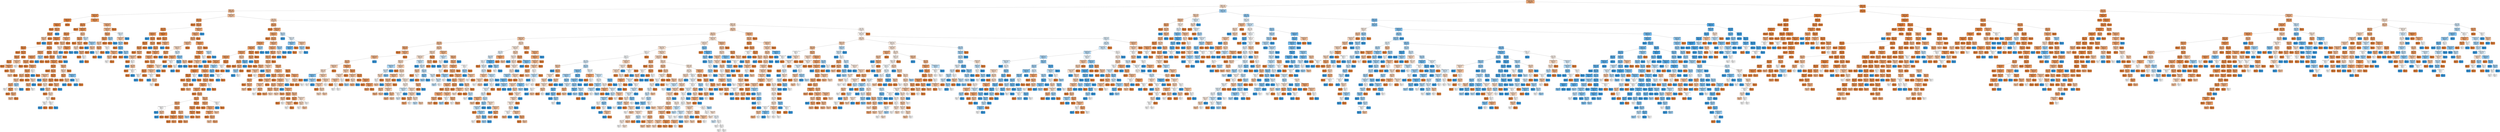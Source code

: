 digraph Tree {
node [shape=box, style="filled, rounded", color="black", fontname=helvetica] ;
edge [fontname=helvetica] ;
0 [label="marital-status_Single <= 0.5\nentropy = 0.793\nsamples = 8000\nvalue = [6088, 1912]\nclass = [", fillcolor="#eda977"] ;
1 [label="education <= 11.5\nentropy = 0.981\nsamples = 3971\nvalue = [2311, 1660]\nclass = [", fillcolor="#f8dcc7"] ;
0 -> 1 [labeldistance=2.5, labelangle=45, headlabel="True"] ;
2 [label="education <= 8.5\nentropy = 0.882\nsamples = 2715\nvalue = [1899, 816]\nclass = [", fillcolor="#f0b78e"] ;
1 -> 2 ;
3 [label="hours-per-week <= 39.0\nentropy = 0.482\nsamples = 470\nvalue = [421, 49]\nclass = [", fillcolor="#e89050"] ;
2 -> 3 ;
4 [label="workclass_Private <= 0.5\nentropy = 0.136\nsamples = 105\nvalue = [103, 2]\nclass = [", fillcolor="#e6833d"] ;
3 -> 4 ;
5 [label="hours-per-week <= 27.0\nentropy = 0.271\nsamples = 43\nvalue = [41, 2]\nclass = [", fillcolor="#e68743"] ;
4 -> 5 ;
6 [label="entropy = 0.0\nsamples = 31\nvalue = [31, 0]\nclass = [", fillcolor="#e58139"] ;
5 -> 6 ;
7 [label="education <= 7.5\nentropy = 0.65\nsamples = 12\nvalue = [10, 2]\nclass = [", fillcolor="#ea9a61"] ;
5 -> 7 ;
8 [label="education <= 3.5\nentropy = 0.439\nsamples = 11\nvalue = [10, 1]\nclass = [", fillcolor="#e88e4d"] ;
7 -> 8 ;
9 [label="education <= 2.5\nentropy = 0.918\nsamples = 3\nvalue = [2, 1]\nclass = [", fillcolor="#f2c09c"] ;
8 -> 9 ;
10 [label="entropy = 0.0\nsamples = 2\nvalue = [2, 0]\nclass = [", fillcolor="#e58139"] ;
9 -> 10 ;
11 [label="entropy = 0.0\nsamples = 1\nvalue = [0, 1]\nclass = 1", fillcolor="#399de5"] ;
9 -> 11 ;
12 [label="entropy = 0.0\nsamples = 8\nvalue = [8, 0]\nclass = [", fillcolor="#e58139"] ;
8 -> 12 ;
13 [label="entropy = 0.0\nsamples = 1\nvalue = [0, 1]\nclass = 1", fillcolor="#399de5"] ;
7 -> 13 ;
14 [label="entropy = 0.0\nsamples = 62\nvalue = [62, 0]\nclass = [", fillcolor="#e58139"] ;
4 -> 14 ;
15 [label="workclass_Self-emp <= 0.5\nentropy = 0.554\nsamples = 365\nvalue = [318, 47]\nclass = [", fillcolor="#e99456"] ;
3 -> 15 ;
16 [label="age <= 28.5\nentropy = 0.489\nsamples = 310\nvalue = [277, 33]\nclass = [", fillcolor="#e89051"] ;
15 -> 16 ;
17 [label="entropy = 0.0\nsamples = 46\nvalue = [46, 0]\nclass = [", fillcolor="#e58139"] ;
16 -> 17 ;
18 [label="hours-per-week <= 59.0\nentropy = 0.544\nsamples = 264\nvalue = [231, 33]\nclass = [", fillcolor="#e99355"] ;
16 -> 18 ;
19 [label="race_Black <= 0.5\nentropy = 0.501\nsamples = 245\nvalue = [218, 27]\nclass = [", fillcolor="#e89152"] ;
18 -> 19 ;
20 [label="workclass_Public <= 0.5\nentropy = 0.453\nsamples = 221\nvalue = [200, 21]\nclass = [", fillcolor="#e88e4e"] ;
19 -> 20 ;
21 [label="age <= 33.5\nentropy = 0.477\nsamples = 205\nvalue = [184, 21]\nclass = [", fillcolor="#e88f50"] ;
20 -> 21 ;
22 [label="education <= 5.5\nentropy = 0.281\nsamples = 41\nvalue = [39, 2]\nclass = [", fillcolor="#e68743"] ;
21 -> 22 ;
23 [label="entropy = 0.0\nsamples = 20\nvalue = [20, 0]\nclass = [", fillcolor="#e58139"] ;
22 -> 23 ;
24 [label="age <= 31.5\nentropy = 0.454\nsamples = 21\nvalue = [19, 2]\nclass = [", fillcolor="#e88e4e"] ;
22 -> 24 ;
25 [label="education <= 7.5\nentropy = 0.567\nsamples = 15\nvalue = [13, 2]\nclass = [", fillcolor="#e99457"] ;
24 -> 25 ;
26 [label="age <= 30.5\nentropy = 0.414\nsamples = 12\nvalue = [11, 1]\nclass = [", fillcolor="#e78c4b"] ;
25 -> 26 ;
27 [label="entropy = 0.0\nsamples = 7\nvalue = [7, 0]\nclass = [", fillcolor="#e58139"] ;
26 -> 27 ;
28 [label="workclass_Private <= 0.5\nentropy = 0.722\nsamples = 5\nvalue = [4, 1]\nclass = [", fillcolor="#eca06a"] ;
26 -> 28 ;
29 [label="entropy = 0.0\nsamples = 1\nvalue = [1, 0]\nclass = [", fillcolor="#e58139"] ;
28 -> 29 ;
30 [label="education <= 6.5\nentropy = 0.811\nsamples = 4\nvalue = [3, 1]\nclass = [", fillcolor="#eeab7b"] ;
28 -> 30 ;
31 [label="entropy = 0.918\nsamples = 3\nvalue = [2, 1]\nclass = [", fillcolor="#f2c09c"] ;
30 -> 31 ;
32 [label="entropy = 0.0\nsamples = 1\nvalue = [1, 0]\nclass = [", fillcolor="#e58139"] ;
30 -> 32 ;
33 [label="hours-per-week <= 45.0\nentropy = 0.918\nsamples = 3\nvalue = [2, 1]\nclass = [", fillcolor="#f2c09c"] ;
25 -> 33 ;
34 [label="entropy = 1.0\nsamples = 2\nvalue = [1, 1]\nclass = [", fillcolor="#ffffff"] ;
33 -> 34 ;
35 [label="entropy = 0.0\nsamples = 1\nvalue = [1, 0]\nclass = [", fillcolor="#e58139"] ;
33 -> 35 ;
36 [label="entropy = 0.0\nsamples = 6\nvalue = [6, 0]\nclass = [", fillcolor="#e58139"] ;
24 -> 36 ;
37 [label="age <= 44.5\nentropy = 0.517\nsamples = 164\nvalue = [145, 19]\nclass = [", fillcolor="#e89253"] ;
21 -> 37 ;
38 [label="sex_Female <= 0.5\nentropy = 0.677\nsamples = 56\nvalue = [46, 10]\nclass = [", fillcolor="#eb9c64"] ;
37 -> 38 ;
39 [label="hours-per-week <= 45.5\nentropy = 0.612\nsamples = 53\nvalue = [45, 8]\nclass = [", fillcolor="#ea975c"] ;
38 -> 39 ;
40 [label="race_White <= 0.5\nentropy = 0.667\nsamples = 46\nvalue = [38, 8]\nclass = [", fillcolor="#ea9c63"] ;
39 -> 40 ;
41 [label="entropy = 0.0\nsamples = 5\nvalue = [5, 0]\nclass = [", fillcolor="#e58139"] ;
40 -> 41 ;
42 [label="hours-per-week <= 43.5\nentropy = 0.712\nsamples = 41\nvalue = [33, 8]\nclass = [", fillcolor="#eba069"] ;
40 -> 42 ;
43 [label="education <= 4.5\nentropy = 0.639\nsamples = 37\nvalue = [31, 6]\nclass = [", fillcolor="#ea995f"] ;
42 -> 43 ;
44 [label="age <= 41.5\nentropy = 0.837\nsamples = 15\nvalue = [11, 4]\nclass = [", fillcolor="#eeaf81"] ;
43 -> 44 ;
45 [label="education <= 3.5\nentropy = 0.918\nsamples = 12\nvalue = [8, 4]\nclass = [", fillcolor="#f2c09c"] ;
44 -> 45 ;
46 [label="age <= 36.5\nentropy = 0.764\nsamples = 9\nvalue = [7, 2]\nclass = [", fillcolor="#eca572"] ;
45 -> 46 ;
47 [label="entropy = 1.0\nsamples = 2\nvalue = [1, 1]\nclass = [", fillcolor="#ffffff"] ;
46 -> 47 ;
48 [label="age <= 39.5\nentropy = 0.592\nsamples = 7\nvalue = [6, 1]\nclass = [", fillcolor="#e9965a"] ;
46 -> 48 ;
49 [label="entropy = 0.0\nsamples = 3\nvalue = [3, 0]\nclass = [", fillcolor="#e58139"] ;
48 -> 49 ;
50 [label="education <= 2.5\nentropy = 0.811\nsamples = 4\nvalue = [3, 1]\nclass = [", fillcolor="#eeab7b"] ;
48 -> 50 ;
51 [label="entropy = 0.918\nsamples = 3\nvalue = [2, 1]\nclass = [", fillcolor="#f2c09c"] ;
50 -> 51 ;
52 [label="entropy = 0.0\nsamples = 1\nvalue = [1, 0]\nclass = [", fillcolor="#e58139"] ;
50 -> 52 ;
53 [label="age <= 37.5\nentropy = 0.918\nsamples = 3\nvalue = [1, 2]\nclass = 1", fillcolor="#9ccef2"] ;
45 -> 53 ;
54 [label="entropy = 1.0\nsamples = 2\nvalue = [1, 1]\nclass = [", fillcolor="#ffffff"] ;
53 -> 54 ;
55 [label="entropy = 0.0\nsamples = 1\nvalue = [0, 1]\nclass = 1", fillcolor="#399de5"] ;
53 -> 55 ;
56 [label="entropy = 0.0\nsamples = 3\nvalue = [3, 0]\nclass = [", fillcolor="#e58139"] ;
44 -> 56 ;
57 [label="age <= 40.5\nentropy = 0.439\nsamples = 22\nvalue = [20, 2]\nclass = [", fillcolor="#e88e4d"] ;
43 -> 57 ;
58 [label="entropy = 0.0\nsamples = 17\nvalue = [17, 0]\nclass = [", fillcolor="#e58139"] ;
57 -> 58 ;
59 [label="education <= 7.5\nentropy = 0.971\nsamples = 5\nvalue = [3, 2]\nclass = [", fillcolor="#f6d5bd"] ;
57 -> 59 ;
60 [label="age <= 43.5\nentropy = 0.811\nsamples = 4\nvalue = [3, 1]\nclass = [", fillcolor="#eeab7b"] ;
59 -> 60 ;
61 [label="entropy = 0.0\nsamples = 2\nvalue = [2, 0]\nclass = [", fillcolor="#e58139"] ;
60 -> 61 ;
62 [label="entropy = 1.0\nsamples = 2\nvalue = [1, 1]\nclass = [", fillcolor="#ffffff"] ;
60 -> 62 ;
63 [label="entropy = 0.0\nsamples = 1\nvalue = [0, 1]\nclass = 1", fillcolor="#399de5"] ;
59 -> 63 ;
64 [label="age <= 37.5\nentropy = 1.0\nsamples = 4\nvalue = [2, 2]\nclass = [", fillcolor="#ffffff"] ;
42 -> 64 ;
65 [label="entropy = 0.0\nsamples = 2\nvalue = [0, 2]\nclass = 1", fillcolor="#399de5"] ;
64 -> 65 ;
66 [label="entropy = 0.0\nsamples = 2\nvalue = [2, 0]\nclass = [", fillcolor="#e58139"] ;
64 -> 66 ;
67 [label="entropy = 0.0\nsamples = 7\nvalue = [7, 0]\nclass = [", fillcolor="#e58139"] ;
39 -> 67 ;
68 [label="education <= 6.5\nentropy = 0.918\nsamples = 3\nvalue = [1, 2]\nclass = 1", fillcolor="#9ccef2"] ;
38 -> 68 ;
69 [label="entropy = 0.0\nsamples = 2\nvalue = [0, 2]\nclass = 1", fillcolor="#399de5"] ;
68 -> 69 ;
70 [label="entropy = 0.0\nsamples = 1\nvalue = [1, 0]\nclass = [", fillcolor="#e58139"] ;
68 -> 70 ;
71 [label="age <= 50.5\nentropy = 0.414\nsamples = 108\nvalue = [99, 9]\nclass = [", fillcolor="#e78c4b"] ;
37 -> 71 ;
72 [label="entropy = 0.0\nsamples = 27\nvalue = [27, 0]\nclass = [", fillcolor="#e58139"] ;
71 -> 72 ;
73 [label="education <= 3.5\nentropy = 0.503\nsamples = 81\nvalue = [72, 9]\nclass = [", fillcolor="#e89152"] ;
71 -> 73 ;
74 [label="entropy = 0.0\nsamples = 13\nvalue = [13, 0]\nclass = [", fillcolor="#e58139"] ;
73 -> 74 ;
75 [label="hours-per-week <= 44.0\nentropy = 0.564\nsamples = 68\nvalue = [59, 9]\nclass = [", fillcolor="#e99457"] ;
73 -> 75 ;
76 [label="age <= 57.5\nentropy = 0.451\nsamples = 53\nvalue = [48, 5]\nclass = [", fillcolor="#e88e4e"] ;
75 -> 76 ;
77 [label="entropy = 0.0\nsamples = 22\nvalue = [22, 0]\nclass = [", fillcolor="#e58139"] ;
76 -> 77 ;
78 [label="age <= 61.5\nentropy = 0.637\nsamples = 31\nvalue = [26, 5]\nclass = [", fillcolor="#ea995f"] ;
76 -> 78 ;
79 [label="workclass_Private <= 0.5\nentropy = 0.918\nsamples = 12\nvalue = [8, 4]\nclass = [", fillcolor="#f2c09c"] ;
78 -> 79 ;
80 [label="entropy = 0.0\nsamples = 1\nvalue = [0, 1]\nclass = 1", fillcolor="#399de5"] ;
79 -> 80 ;
81 [label="education <= 5.5\nentropy = 0.845\nsamples = 11\nvalue = [8, 3]\nclass = [", fillcolor="#efb083"] ;
79 -> 81 ;
82 [label="entropy = 0.0\nsamples = 4\nvalue = [4, 0]\nclass = [", fillcolor="#e58139"] ;
81 -> 82 ;
83 [label="age <= 58.5\nentropy = 0.985\nsamples = 7\nvalue = [4, 3]\nclass = [", fillcolor="#f8e0ce"] ;
81 -> 83 ;
84 [label="entropy = 0.0\nsamples = 1\nvalue = [0, 1]\nclass = 1", fillcolor="#399de5"] ;
83 -> 84 ;
85 [label="sex_Male <= 0.5\nentropy = 0.918\nsamples = 6\nvalue = [4, 2]\nclass = [", fillcolor="#f2c09c"] ;
83 -> 85 ;
86 [label="entropy = 0.0\nsamples = 1\nvalue = [1, 0]\nclass = [", fillcolor="#e58139"] ;
85 -> 86 ;
87 [label="age <= 60.5\nentropy = 0.971\nsamples = 5\nvalue = [3, 2]\nclass = [", fillcolor="#f6d5bd"] ;
85 -> 87 ;
88 [label="age <= 59.5\nentropy = 1.0\nsamples = 4\nvalue = [2, 2]\nclass = [", fillcolor="#ffffff"] ;
87 -> 88 ;
89 [label="education <= 6.5\nentropy = 1.0\nsamples = 2\nvalue = [1, 1]\nclass = [", fillcolor="#ffffff"] ;
88 -> 89 ;
90 [label="entropy = 0.0\nsamples = 1\nvalue = [0, 1]\nclass = 1", fillcolor="#399de5"] ;
89 -> 90 ;
91 [label="entropy = 0.0\nsamples = 1\nvalue = [1, 0]\nclass = [", fillcolor="#e58139"] ;
89 -> 91 ;
92 [label="education <= 6.5\nentropy = 1.0\nsamples = 2\nvalue = [1, 1]\nclass = [", fillcolor="#ffffff"] ;
88 -> 92 ;
93 [label="entropy = 0.0\nsamples = 1\nvalue = [1, 0]\nclass = [", fillcolor="#e58139"] ;
92 -> 93 ;
94 [label="entropy = 0.0\nsamples = 1\nvalue = [0, 1]\nclass = 1", fillcolor="#399de5"] ;
92 -> 94 ;
95 [label="entropy = 0.0\nsamples = 1\nvalue = [1, 0]\nclass = [", fillcolor="#e58139"] ;
87 -> 95 ;
96 [label="age <= 64.5\nentropy = 0.297\nsamples = 19\nvalue = [18, 1]\nclass = [", fillcolor="#e68844"] ;
78 -> 96 ;
97 [label="age <= 63.5\nentropy = 0.469\nsamples = 10\nvalue = [9, 1]\nclass = [", fillcolor="#e88f4f"] ;
96 -> 97 ;
98 [label="entropy = 0.0\nsamples = 6\nvalue = [6, 0]\nclass = [", fillcolor="#e58139"] ;
97 -> 98 ;
99 [label="education <= 5.0\nentropy = 0.811\nsamples = 4\nvalue = [3, 1]\nclass = [", fillcolor="#eeab7b"] ;
97 -> 99 ;
100 [label="entropy = 0.0\nsamples = 3\nvalue = [3, 0]\nclass = [", fillcolor="#e58139"] ;
99 -> 100 ;
101 [label="entropy = 0.0\nsamples = 1\nvalue = [0, 1]\nclass = 1", fillcolor="#399de5"] ;
99 -> 101 ;
102 [label="entropy = 0.0\nsamples = 9\nvalue = [9, 0]\nclass = [", fillcolor="#e58139"] ;
96 -> 102 ;
103 [label="education <= 5.5\nentropy = 0.837\nsamples = 15\nvalue = [11, 4]\nclass = [", fillcolor="#eeaf81"] ;
75 -> 103 ;
104 [label="education <= 4.5\nentropy = 0.971\nsamples = 10\nvalue = [6, 4]\nclass = [", fillcolor="#f6d5bd"] ;
103 -> 104 ;
105 [label="age <= 59.5\nentropy = 0.65\nsamples = 6\nvalue = [5, 1]\nclass = [", fillcolor="#ea9a61"] ;
104 -> 105 ;
106 [label="entropy = 0.0\nsamples = 3\nvalue = [3, 0]\nclass = [", fillcolor="#e58139"] ;
105 -> 106 ;
107 [label="age <= 61.5\nentropy = 0.918\nsamples = 3\nvalue = [2, 1]\nclass = [", fillcolor="#f2c09c"] ;
105 -> 107 ;
108 [label="entropy = 0.0\nsamples = 1\nvalue = [0, 1]\nclass = 1", fillcolor="#399de5"] ;
107 -> 108 ;
109 [label="entropy = 0.0\nsamples = 2\nvalue = [2, 0]\nclass = [", fillcolor="#e58139"] ;
107 -> 109 ;
110 [label="hours-per-week <= 49.0\nentropy = 0.811\nsamples = 4\nvalue = [1, 3]\nclass = 1", fillcolor="#7bbeee"] ;
104 -> 110 ;
111 [label="entropy = 0.0\nsamples = 2\nvalue = [0, 2]\nclass = 1", fillcolor="#399de5"] ;
110 -> 111 ;
112 [label="age <= 52.0\nentropy = 1.0\nsamples = 2\nvalue = [1, 1]\nclass = [", fillcolor="#ffffff"] ;
110 -> 112 ;
113 [label="entropy = 0.0\nsamples = 1\nvalue = [0, 1]\nclass = 1", fillcolor="#399de5"] ;
112 -> 113 ;
114 [label="entropy = 0.0\nsamples = 1\nvalue = [1, 0]\nclass = [", fillcolor="#e58139"] ;
112 -> 114 ;
115 [label="entropy = 0.0\nsamples = 5\nvalue = [5, 0]\nclass = [", fillcolor="#e58139"] ;
103 -> 115 ;
116 [label="entropy = 0.0\nsamples = 16\nvalue = [16, 0]\nclass = [", fillcolor="#e58139"] ;
20 -> 116 ;
117 [label="hours-per-week <= 43.5\nentropy = 0.811\nsamples = 24\nvalue = [18, 6]\nclass = [", fillcolor="#eeab7b"] ;
19 -> 117 ;
118 [label="education <= 6.5\nentropy = 0.881\nsamples = 20\nvalue = [14, 6]\nclass = [", fillcolor="#f0b78e"] ;
117 -> 118 ;
119 [label="education <= 5.5\nentropy = 0.994\nsamples = 11\nvalue = [6, 5]\nclass = [", fillcolor="#fbeade"] ;
118 -> 119 ;
120 [label="age <= 48.0\nentropy = 0.811\nsamples = 8\nvalue = [6, 2]\nclass = [", fillcolor="#eeab7b"] ;
119 -> 120 ;
121 [label="age <= 36.725\nentropy = 0.918\nsamples = 3\nvalue = [1, 2]\nclass = 1", fillcolor="#9ccef2"] ;
120 -> 121 ;
122 [label="entropy = 0.0\nsamples = 1\nvalue = [1, 0]\nclass = [", fillcolor="#e58139"] ;
121 -> 122 ;
123 [label="entropy = 0.0\nsamples = 2\nvalue = [0, 2]\nclass = 1", fillcolor="#399de5"] ;
121 -> 123 ;
124 [label="entropy = 0.0\nsamples = 5\nvalue = [5, 0]\nclass = [", fillcolor="#e58139"] ;
120 -> 124 ;
125 [label="entropy = 0.0\nsamples = 3\nvalue = [0, 3]\nclass = 1", fillcolor="#399de5"] ;
119 -> 125 ;
126 [label="workclass_Public <= 0.5\nentropy = 0.503\nsamples = 9\nvalue = [8, 1]\nclass = [", fillcolor="#e89152"] ;
118 -> 126 ;
127 [label="entropy = 0.0\nsamples = 8\nvalue = [8, 0]\nclass = [", fillcolor="#e58139"] ;
126 -> 127 ;
128 [label="entropy = 0.0\nsamples = 1\nvalue = [0, 1]\nclass = 1", fillcolor="#399de5"] ;
126 -> 128 ;
129 [label="entropy = 0.0\nsamples = 4\nvalue = [4, 0]\nclass = [", fillcolor="#e58139"] ;
117 -> 129 ;
130 [label="age <= 45.5\nentropy = 0.9\nsamples = 19\nvalue = [13, 6]\nclass = [", fillcolor="#f1bb94"] ;
18 -> 130 ;
131 [label="education <= 5.5\nentropy = 0.65\nsamples = 12\nvalue = [10, 2]\nclass = [", fillcolor="#ea9a61"] ;
130 -> 131 ;
132 [label="entropy = 0.0\nsamples = 4\nvalue = [4, 0]\nclass = [", fillcolor="#e58139"] ;
131 -> 132 ;
133 [label="education <= 6.5\nentropy = 0.811\nsamples = 8\nvalue = [6, 2]\nclass = [", fillcolor="#eeab7b"] ;
131 -> 133 ;
134 [label="age <= 33.5\nentropy = 0.971\nsamples = 5\nvalue = [3, 2]\nclass = [", fillcolor="#f6d5bd"] ;
133 -> 134 ;
135 [label="entropy = 0.0\nsamples = 1\nvalue = [0, 1]\nclass = 1", fillcolor="#399de5"] ;
134 -> 135 ;
136 [label="age <= 38.725\nentropy = 0.811\nsamples = 4\nvalue = [3, 1]\nclass = [", fillcolor="#eeab7b"] ;
134 -> 136 ;
137 [label="entropy = 0.0\nsamples = 2\nvalue = [2, 0]\nclass = [", fillcolor="#e58139"] ;
136 -> 137 ;
138 [label="age <= 41.5\nentropy = 1.0\nsamples = 2\nvalue = [1, 1]\nclass = [", fillcolor="#ffffff"] ;
136 -> 138 ;
139 [label="entropy = 0.0\nsamples = 1\nvalue = [0, 1]\nclass = 1", fillcolor="#399de5"] ;
138 -> 139 ;
140 [label="entropy = 0.0\nsamples = 1\nvalue = [1, 0]\nclass = [", fillcolor="#e58139"] ;
138 -> 140 ;
141 [label="entropy = 0.0\nsamples = 3\nvalue = [3, 0]\nclass = [", fillcolor="#e58139"] ;
133 -> 141 ;
142 [label="education <= 2.5\nentropy = 0.985\nsamples = 7\nvalue = [3, 4]\nclass = 1", fillcolor="#cee6f8"] ;
130 -> 142 ;
143 [label="entropy = 0.0\nsamples = 1\nvalue = [1, 0]\nclass = [", fillcolor="#e58139"] ;
142 -> 143 ;
144 [label="hours-per-week <= 62.5\nentropy = 0.918\nsamples = 6\nvalue = [2, 4]\nclass = 1", fillcolor="#9ccef2"] ;
142 -> 144 ;
145 [label="entropy = 0.0\nsamples = 3\nvalue = [0, 3]\nclass = 1", fillcolor="#399de5"] ;
144 -> 145 ;
146 [label="education <= 6.5\nentropy = 0.918\nsamples = 3\nvalue = [2, 1]\nclass = [", fillcolor="#f2c09c"] ;
144 -> 146 ;
147 [label="entropy = 0.0\nsamples = 2\nvalue = [2, 0]\nclass = [", fillcolor="#e58139"] ;
146 -> 147 ;
148 [label="entropy = 0.0\nsamples = 1\nvalue = [0, 1]\nclass = 1", fillcolor="#399de5"] ;
146 -> 148 ;
149 [label="hours-per-week <= 62.5\nentropy = 0.818\nsamples = 55\nvalue = [41, 14]\nclass = [", fillcolor="#eeac7d"] ;
15 -> 149 ;
150 [label="hours-per-week <= 49.0\nentropy = 0.894\nsamples = 45\nvalue = [31, 14]\nclass = [", fillcolor="#f1ba92"] ;
149 -> 150 ;
151 [label="education <= 7.5\nentropy = 0.722\nsamples = 30\nvalue = [24, 6]\nclass = [", fillcolor="#eca06a"] ;
150 -> 151 ;
152 [label="education <= 4.5\nentropy = 0.605\nsamples = 27\nvalue = [23, 4]\nclass = [", fillcolor="#ea975b"] ;
151 -> 152 ;
153 [label="age <= 44.5\nentropy = 0.946\nsamples = 11\nvalue = [7, 4]\nclass = [", fillcolor="#f4c9aa"] ;
152 -> 153 ;
154 [label="age <= 31.225\nentropy = 0.722\nsamples = 5\nvalue = [4, 1]\nclass = [", fillcolor="#eca06a"] ;
153 -> 154 ;
155 [label="age <= 23.0\nentropy = 1.0\nsamples = 2\nvalue = [1, 1]\nclass = [", fillcolor="#ffffff"] ;
154 -> 155 ;
156 [label="entropy = 0.0\nsamples = 1\nvalue = [1, 0]\nclass = [", fillcolor="#e58139"] ;
155 -> 156 ;
157 [label="entropy = 0.0\nsamples = 1\nvalue = [0, 1]\nclass = 1", fillcolor="#399de5"] ;
155 -> 157 ;
158 [label="entropy = 0.0\nsamples = 3\nvalue = [3, 0]\nclass = [", fillcolor="#e58139"] ;
154 -> 158 ;
159 [label="age <= 56.5\nentropy = 1.0\nsamples = 6\nvalue = [3, 3]\nclass = [", fillcolor="#ffffff"] ;
153 -> 159 ;
160 [label="entropy = 0.0\nsamples = 2\nvalue = [0, 2]\nclass = 1", fillcolor="#399de5"] ;
159 -> 160 ;
161 [label="hours-per-week <= 44.0\nentropy = 0.811\nsamples = 4\nvalue = [3, 1]\nclass = [", fillcolor="#eeab7b"] ;
159 -> 161 ;
162 [label="age <= 63.5\nentropy = 0.918\nsamples = 3\nvalue = [2, 1]\nclass = [", fillcolor="#f2c09c"] ;
161 -> 162 ;
163 [label="entropy = 1.0\nsamples = 2\nvalue = [1, 1]\nclass = [", fillcolor="#ffffff"] ;
162 -> 163 ;
164 [label="entropy = 0.0\nsamples = 1\nvalue = [1, 0]\nclass = [", fillcolor="#e58139"] ;
162 -> 164 ;
165 [label="entropy = 0.0\nsamples = 1\nvalue = [1, 0]\nclass = [", fillcolor="#e58139"] ;
161 -> 165 ;
166 [label="entropy = 0.0\nsamples = 16\nvalue = [16, 0]\nclass = [", fillcolor="#e58139"] ;
152 -> 166 ;
167 [label="age <= 38.0\nentropy = 0.918\nsamples = 3\nvalue = [1, 2]\nclass = 1", fillcolor="#9ccef2"] ;
151 -> 167 ;
168 [label="entropy = 0.0\nsamples = 1\nvalue = [1, 0]\nclass = [", fillcolor="#e58139"] ;
167 -> 168 ;
169 [label="entropy = 0.0\nsamples = 2\nvalue = [0, 2]\nclass = 1", fillcolor="#399de5"] ;
167 -> 169 ;
170 [label="education <= 6.5\nentropy = 0.997\nsamples = 15\nvalue = [7, 8]\nclass = 1", fillcolor="#e6f3fc"] ;
150 -> 170 ;
171 [label="hours-per-week <= 55.5\nentropy = 0.946\nsamples = 11\nvalue = [7, 4]\nclass = [", fillcolor="#f4c9aa"] ;
170 -> 171 ;
172 [label="age <= 40.0\nentropy = 0.918\nsamples = 6\nvalue = [2, 4]\nclass = 1", fillcolor="#9ccef2"] ;
171 -> 172 ;
173 [label="entropy = 0.0\nsamples = 1\nvalue = [1, 0]\nclass = [", fillcolor="#e58139"] ;
172 -> 173 ;
174 [label="age <= 51.0\nentropy = 0.722\nsamples = 5\nvalue = [1, 4]\nclass = 1", fillcolor="#6ab6ec"] ;
172 -> 174 ;
175 [label="entropy = 0.0\nsamples = 2\nvalue = [0, 2]\nclass = 1", fillcolor="#399de5"] ;
174 -> 175 ;
176 [label="age <= 55.5\nentropy = 0.918\nsamples = 3\nvalue = [1, 2]\nclass = 1", fillcolor="#9ccef2"] ;
174 -> 176 ;
177 [label="entropy = 0.0\nsamples = 1\nvalue = [1, 0]\nclass = [", fillcolor="#e58139"] ;
176 -> 177 ;
178 [label="entropy = 0.0\nsamples = 2\nvalue = [0, 2]\nclass = 1", fillcolor="#399de5"] ;
176 -> 178 ;
179 [label="entropy = 0.0\nsamples = 5\nvalue = [5, 0]\nclass = [", fillcolor="#e58139"] ;
171 -> 179 ;
180 [label="entropy = 0.0\nsamples = 4\nvalue = [0, 4]\nclass = 1", fillcolor="#399de5"] ;
170 -> 180 ;
181 [label="entropy = 0.0\nsamples = 10\nvalue = [10, 0]\nclass = [", fillcolor="#e58139"] ;
149 -> 181 ;
182 [label="hours-per-week <= 34.0\nentropy = 0.926\nsamples = 2245\nvalue = [1478, 767]\nclass = [", fillcolor="#f2c2a0"] ;
2 -> 182 ;
183 [label="age <= 30.5\nentropy = 0.521\nsamples = 256\nvalue = [226, 30]\nclass = [", fillcolor="#e89253"] ;
182 -> 183 ;
184 [label="entropy = 0.0\nsamples = 32\nvalue = [32, 0]\nclass = [", fillcolor="#e58139"] ;
183 -> 184 ;
185 [label="education <= 9.5\nentropy = 0.568\nsamples = 224\nvalue = [194, 30]\nclass = [", fillcolor="#e99458"] ;
183 -> 185 ;
186 [label="age <= 59.5\nentropy = 0.408\nsamples = 147\nvalue = [135, 12]\nclass = [", fillcolor="#e78c4b"] ;
185 -> 186 ;
187 [label="hours-per-week <= 3.0\nentropy = 0.56\nsamples = 84\nvalue = [73, 11]\nclass = [", fillcolor="#e99457"] ;
186 -> 187 ;
188 [label="entropy = 0.0\nsamples = 1\nvalue = [0, 1]\nclass = 1", fillcolor="#399de5"] ;
187 -> 188 ;
189 [label="age <= 46.0\nentropy = 0.531\nsamples = 83\nvalue = [73, 10]\nclass = [", fillcolor="#e99254"] ;
187 -> 189 ;
190 [label="age <= 37.5\nentropy = 0.292\nsamples = 39\nvalue = [37, 2]\nclass = [", fillcolor="#e68844"] ;
189 -> 190 ;
191 [label="age <= 34.5\nentropy = 0.523\nsamples = 17\nvalue = [15, 2]\nclass = [", fillcolor="#e89253"] ;
190 -> 191 ;
192 [label="entropy = 0.0\nsamples = 9\nvalue = [9, 0]\nclass = [", fillcolor="#e58139"] ;
191 -> 192 ;
193 [label="sex_Male <= 0.5\nentropy = 0.811\nsamples = 8\nvalue = [6, 2]\nclass = [", fillcolor="#eeab7b"] ;
191 -> 193 ;
194 [label="workclass_Private <= 0.5\nentropy = 0.918\nsamples = 6\nvalue = [4, 2]\nclass = [", fillcolor="#f2c09c"] ;
193 -> 194 ;
195 [label="entropy = 0.0\nsamples = 2\nvalue = [2, 0]\nclass = [", fillcolor="#e58139"] ;
194 -> 195 ;
196 [label="age <= 35.5\nentropy = 1.0\nsamples = 4\nvalue = [2, 2]\nclass = [", fillcolor="#ffffff"] ;
194 -> 196 ;
197 [label="entropy = 0.0\nsamples = 1\nvalue = [0, 1]\nclass = 1", fillcolor="#399de5"] ;
196 -> 197 ;
198 [label="age <= 36.5\nentropy = 0.918\nsamples = 3\nvalue = [2, 1]\nclass = [", fillcolor="#f2c09c"] ;
196 -> 198 ;
199 [label="entropy = 0.0\nsamples = 1\nvalue = [1, 0]\nclass = [", fillcolor="#e58139"] ;
198 -> 199 ;
200 [label="hours-per-week <= 25.0\nentropy = 1.0\nsamples = 2\nvalue = [1, 1]\nclass = [", fillcolor="#ffffff"] ;
198 -> 200 ;
201 [label="entropy = 0.0\nsamples = 1\nvalue = [1, 0]\nclass = [", fillcolor="#e58139"] ;
200 -> 201 ;
202 [label="entropy = 0.0\nsamples = 1\nvalue = [0, 1]\nclass = 1", fillcolor="#399de5"] ;
200 -> 202 ;
203 [label="entropy = 0.0\nsamples = 2\nvalue = [2, 0]\nclass = [", fillcolor="#e58139"] ;
193 -> 203 ;
204 [label="entropy = 0.0\nsamples = 22\nvalue = [22, 0]\nclass = [", fillcolor="#e58139"] ;
190 -> 204 ;
205 [label="age <= 47.5\nentropy = 0.684\nsamples = 44\nvalue = [36, 8]\nclass = [", fillcolor="#eb9d65"] ;
189 -> 205 ;
206 [label="entropy = 0.0\nsamples = 2\nvalue = [0, 2]\nclass = 1", fillcolor="#399de5"] ;
205 -> 206 ;
207 [label="age <= 50.5\nentropy = 0.592\nsamples = 42\nvalue = [36, 6]\nclass = [", fillcolor="#e9965a"] ;
205 -> 207 ;
208 [label="entropy = 0.0\nsamples = 10\nvalue = [10, 0]\nclass = [", fillcolor="#e58139"] ;
207 -> 208 ;
209 [label="hours-per-week <= 31.0\nentropy = 0.696\nsamples = 32\nvalue = [26, 6]\nclass = [", fillcolor="#eb9e67"] ;
207 -> 209 ;
210 [label="hours-per-week <= 18.0\nentropy = 0.75\nsamples = 28\nvalue = [22, 6]\nclass = [", fillcolor="#eca36f"] ;
209 -> 210 ;
211 [label="entropy = 0.0\nsamples = 3\nvalue = [3, 0]\nclass = [", fillcolor="#e58139"] ;
210 -> 211 ;
212 [label="age <= 57.5\nentropy = 0.795\nsamples = 25\nvalue = [19, 6]\nclass = [", fillcolor="#eda978"] ;
210 -> 212 ;
213 [label="hours-per-week <= 27.5\nentropy = 0.65\nsamples = 18\nvalue = [15, 3]\nclass = [", fillcolor="#ea9a61"] ;
212 -> 213 ;
214 [label="age <= 51.5\nentropy = 0.414\nsamples = 12\nvalue = [11, 1]\nclass = [", fillcolor="#e78c4b"] ;
213 -> 214 ;
215 [label="sex_Female <= 0.5\nentropy = 1.0\nsamples = 2\nvalue = [1, 1]\nclass = [", fillcolor="#ffffff"] ;
214 -> 215 ;
216 [label="entropy = 0.0\nsamples = 1\nvalue = [0, 1]\nclass = 1", fillcolor="#399de5"] ;
215 -> 216 ;
217 [label="entropy = 0.0\nsamples = 1\nvalue = [1, 0]\nclass = [", fillcolor="#e58139"] ;
215 -> 217 ;
218 [label="entropy = 0.0\nsamples = 10\nvalue = [10, 0]\nclass = [", fillcolor="#e58139"] ;
214 -> 218 ;
219 [label="workclass_Self-emp <= 0.5\nentropy = 0.918\nsamples = 6\nvalue = [4, 2]\nclass = [", fillcolor="#f2c09c"] ;
213 -> 219 ;
220 [label="workclass_Private <= 0.5\nentropy = 1.0\nsamples = 4\nvalue = [2, 2]\nclass = [", fillcolor="#ffffff"] ;
219 -> 220 ;
221 [label="entropy = 0.0\nsamples = 1\nvalue = [0, 1]\nclass = 1", fillcolor="#399de5"] ;
220 -> 221 ;
222 [label="sex_Male <= 0.5\nentropy = 0.918\nsamples = 3\nvalue = [2, 1]\nclass = [", fillcolor="#f2c09c"] ;
220 -> 222 ;
223 [label="entropy = 1.0\nsamples = 2\nvalue = [1, 1]\nclass = [", fillcolor="#ffffff"] ;
222 -> 223 ;
224 [label="entropy = 0.0\nsamples = 1\nvalue = [1, 0]\nclass = [", fillcolor="#e58139"] ;
222 -> 224 ;
225 [label="entropy = 0.0\nsamples = 2\nvalue = [2, 0]\nclass = [", fillcolor="#e58139"] ;
219 -> 225 ;
226 [label="hours-per-week <= 24.5\nentropy = 0.985\nsamples = 7\nvalue = [4, 3]\nclass = [", fillcolor="#f8e0ce"] ;
212 -> 226 ;
227 [label="entropy = 0.0\nsamples = 3\nvalue = [0, 3]\nclass = 1", fillcolor="#399de5"] ;
226 -> 227 ;
228 [label="entropy = 0.0\nsamples = 4\nvalue = [4, 0]\nclass = [", fillcolor="#e58139"] ;
226 -> 228 ;
229 [label="entropy = 0.0\nsamples = 4\nvalue = [4, 0]\nclass = [", fillcolor="#e58139"] ;
209 -> 229 ;
230 [label="workclass_Self-emp <= 0.5\nentropy = 0.118\nsamples = 63\nvalue = [62, 1]\nclass = [", fillcolor="#e5833c"] ;
186 -> 230 ;
231 [label="entropy = 0.0\nsamples = 52\nvalue = [52, 0]\nclass = [", fillcolor="#e58139"] ;
230 -> 231 ;
232 [label="age <= 70.5\nentropy = 0.439\nsamples = 11\nvalue = [10, 1]\nclass = [", fillcolor="#e88e4d"] ;
230 -> 232 ;
233 [label="entropy = 0.0\nsamples = 7\nvalue = [7, 0]\nclass = [", fillcolor="#e58139"] ;
232 -> 233 ;
234 [label="hours-per-week <= 22.0\nentropy = 0.811\nsamples = 4\nvalue = [3, 1]\nclass = [", fillcolor="#eeab7b"] ;
232 -> 234 ;
235 [label="entropy = 0.0\nsamples = 1\nvalue = [0, 1]\nclass = 1", fillcolor="#399de5"] ;
234 -> 235 ;
236 [label="entropy = 0.0\nsamples = 3\nvalue = [3, 0]\nclass = [", fillcolor="#e58139"] ;
234 -> 236 ;
237 [label="hours-per-week <= 31.0\nentropy = 0.785\nsamples = 77\nvalue = [59, 18]\nclass = [", fillcolor="#eda775"] ;
185 -> 237 ;
238 [label="workclass_Public <= 0.5\nentropy = 0.748\nsamples = 75\nvalue = [59, 16]\nclass = [", fillcolor="#eca36f"] ;
237 -> 238 ;
239 [label="age <= 61.5\nentropy = 0.781\nsamples = 69\nvalue = [53, 16]\nclass = [", fillcolor="#eda775"] ;
238 -> 239 ;
240 [label="hours-per-week <= 24.5\nentropy = 0.888\nsamples = 36\nvalue = [25, 11]\nclass = [", fillcolor="#f0b890"] ;
239 -> 240 ;
241 [label="workclass_Private <= 0.5\nentropy = 0.975\nsamples = 27\nvalue = [16, 11]\nclass = [", fillcolor="#f7d8c1"] ;
240 -> 241 ;
242 [label="age <= 35.0\nentropy = 0.684\nsamples = 11\nvalue = [9, 2]\nclass = [", fillcolor="#eb9d65"] ;
241 -> 242 ;
243 [label="entropy = 0.0\nsamples = 2\nvalue = [0, 2]\nclass = 1", fillcolor="#399de5"] ;
242 -> 243 ;
244 [label="entropy = 0.0\nsamples = 9\nvalue = [9, 0]\nclass = [", fillcolor="#e58139"] ;
242 -> 244 ;
245 [label="age <= 40.5\nentropy = 0.989\nsamples = 16\nvalue = [7, 9]\nclass = 1", fillcolor="#d3e9f9"] ;
241 -> 245 ;
246 [label="hours-per-week <= 20.0\nentropy = 0.722\nsamples = 5\nvalue = [4, 1]\nclass = [", fillcolor="#eca06a"] ;
245 -> 246 ;
247 [label="entropy = 0.0\nsamples = 3\nvalue = [3, 0]\nclass = [", fillcolor="#e58139"] ;
246 -> 247 ;
248 [label="race_Amer-Indian <= 0.5\nentropy = 1.0\nsamples = 2\nvalue = [1, 1]\nclass = [", fillcolor="#ffffff"] ;
246 -> 248 ;
249 [label="entropy = 0.0\nsamples = 1\nvalue = [0, 1]\nclass = 1", fillcolor="#399de5"] ;
248 -> 249 ;
250 [label="entropy = 0.0\nsamples = 1\nvalue = [1, 0]\nclass = [", fillcolor="#e58139"] ;
248 -> 250 ;
251 [label="education <= 10.5\nentropy = 0.845\nsamples = 11\nvalue = [3, 8]\nclass = 1", fillcolor="#83c2ef"] ;
245 -> 251 ;
252 [label="age <= 43.5\nentropy = 0.544\nsamples = 8\nvalue = [1, 7]\nclass = 1", fillcolor="#55abe9"] ;
251 -> 252 ;
253 [label="age <= 42.5\nentropy = 1.0\nsamples = 2\nvalue = [1, 1]\nclass = [", fillcolor="#ffffff"] ;
252 -> 253 ;
254 [label="entropy = 0.0\nsamples = 1\nvalue = [0, 1]\nclass = 1", fillcolor="#399de5"] ;
253 -> 254 ;
255 [label="entropy = 0.0\nsamples = 1\nvalue = [1, 0]\nclass = [", fillcolor="#e58139"] ;
253 -> 255 ;
256 [label="entropy = 0.0\nsamples = 6\nvalue = [0, 6]\nclass = 1", fillcolor="#399de5"] ;
252 -> 256 ;
257 [label="age <= 53.0\nentropy = 0.918\nsamples = 3\nvalue = [2, 1]\nclass = [", fillcolor="#f2c09c"] ;
251 -> 257 ;
258 [label="entropy = 0.0\nsamples = 1\nvalue = [0, 1]\nclass = 1", fillcolor="#399de5"] ;
257 -> 258 ;
259 [label="entropy = 0.0\nsamples = 2\nvalue = [2, 0]\nclass = [", fillcolor="#e58139"] ;
257 -> 259 ;
260 [label="entropy = 0.0\nsamples = 9\nvalue = [9, 0]\nclass = [", fillcolor="#e58139"] ;
240 -> 260 ;
261 [label="workclass_Private <= 0.5\nentropy = 0.614\nsamples = 33\nvalue = [28, 5]\nclass = [", fillcolor="#ea985c"] ;
239 -> 261 ;
262 [label="age <= 71.5\nentropy = 0.811\nsamples = 20\nvalue = [15, 5]\nclass = [", fillcolor="#eeab7b"] ;
261 -> 262 ;
263 [label="hours-per-week <= 27.5\nentropy = 0.567\nsamples = 15\nvalue = [13, 2]\nclass = [", fillcolor="#e99457"] ;
262 -> 263 ;
264 [label="sex_Female <= 0.5\nentropy = 0.391\nsamples = 13\nvalue = [12, 1]\nclass = [", fillcolor="#e78c49"] ;
263 -> 264 ;
265 [label="entropy = 0.0\nsamples = 10\nvalue = [10, 0]\nclass = [", fillcolor="#e58139"] ;
264 -> 265 ;
266 [label="workclass_Self-emp <= 0.5\nentropy = 0.918\nsamples = 3\nvalue = [2, 1]\nclass = [", fillcolor="#f2c09c"] ;
264 -> 266 ;
267 [label="entropy = 0.0\nsamples = 2\nvalue = [2, 0]\nclass = [", fillcolor="#e58139"] ;
266 -> 267 ;
268 [label="entropy = 0.0\nsamples = 1\nvalue = [0, 1]\nclass = 1", fillcolor="#399de5"] ;
266 -> 268 ;
269 [label="age <= 68.0\nentropy = 1.0\nsamples = 2\nvalue = [1, 1]\nclass = [", fillcolor="#ffffff"] ;
263 -> 269 ;
270 [label="entropy = 0.0\nsamples = 1\nvalue = [0, 1]\nclass = 1", fillcolor="#399de5"] ;
269 -> 270 ;
271 [label="entropy = 0.0\nsamples = 1\nvalue = [1, 0]\nclass = [", fillcolor="#e58139"] ;
269 -> 271 ;
272 [label="sex_Male <= 0.5\nentropy = 0.971\nsamples = 5\nvalue = [2, 3]\nclass = 1", fillcolor="#bddef6"] ;
262 -> 272 ;
273 [label="entropy = 0.0\nsamples = 2\nvalue = [2, 0]\nclass = [", fillcolor="#e58139"] ;
272 -> 273 ;
274 [label="entropy = 0.0\nsamples = 3\nvalue = [0, 3]\nclass = 1", fillcolor="#399de5"] ;
272 -> 274 ;
275 [label="entropy = 0.0\nsamples = 13\nvalue = [13, 0]\nclass = [", fillcolor="#e58139"] ;
261 -> 275 ;
276 [label="entropy = 0.0\nsamples = 6\nvalue = [6, 0]\nclass = [", fillcolor="#e58139"] ;
238 -> 276 ;
277 [label="entropy = 0.0\nsamples = 2\nvalue = [0, 2]\nclass = 1", fillcolor="#399de5"] ;
237 -> 277 ;
278 [label="age <= 31.5\nentropy = 0.951\nsamples = 1989\nvalue = [1252, 737]\nclass = [", fillcolor="#f4cbae"] ;
182 -> 278 ;
279 [label="age <= 23.5\nentropy = 0.705\nsamples = 381\nvalue = [308, 73]\nclass = [", fillcolor="#eb9f68"] ;
278 -> 279 ;
280 [label="entropy = 0.0\nsamples = 45\nvalue = [45, 0]\nclass = [", fillcolor="#e58139"] ;
279 -> 280 ;
281 [label="hours-per-week <= 64.0\nentropy = 0.755\nsamples = 336\nvalue = [263, 73]\nclass = [", fillcolor="#eca470"] ;
279 -> 281 ;
282 [label="hours-per-week <= 35.5\nentropy = 0.721\nsamples = 321\nvalue = [257, 64]\nclass = [", fillcolor="#eba06a"] ;
281 -> 282 ;
283 [label="entropy = 0.0\nsamples = 11\nvalue = [11, 0]\nclass = [", fillcolor="#e58139"] ;
282 -> 283 ;
284 [label="age <= 29.5\nentropy = 0.735\nsamples = 310\nvalue = [246, 64]\nclass = [", fillcolor="#eca26d"] ;
282 -> 284 ;
285 [label="race_Amer-Indian <= 0.5\nentropy = 0.664\nsamples = 191\nvalue = [158, 33]\nclass = [", fillcolor="#ea9b62"] ;
284 -> 285 ;
286 [label="hours-per-week <= 51.5\nentropy = 0.646\nsamples = 188\nvalue = [157, 31]\nclass = [", fillcolor="#ea9a60"] ;
285 -> 286 ;
287 [label="hours-per-week <= 49.5\nentropy = 0.673\nsamples = 164\nvalue = [135, 29]\nclass = [", fillcolor="#eb9c64"] ;
286 -> 287 ;
288 [label="hours-per-week <= 44.5\nentropy = 0.628\nsamples = 146\nvalue = [123, 23]\nclass = [", fillcolor="#ea995e"] ;
287 -> 288 ;
289 [label="hours-per-week <= 41.0\nentropy = 0.671\nsamples = 125\nvalue = [103, 22]\nclass = [", fillcolor="#eb9c63"] ;
288 -> 289 ;
290 [label="age <= 25.5\nentropy = 0.613\nsamples = 119\nvalue = [101, 18]\nclass = [", fillcolor="#ea975c"] ;
289 -> 290 ;
291 [label="workclass_Self-emp <= 0.5\nentropy = 0.371\nsamples = 28\nvalue = [26, 2]\nclass = [", fillcolor="#e78b48"] ;
290 -> 291 ;
292 [label="education <= 9.5\nentropy = 0.235\nsamples = 26\nvalue = [25, 1]\nclass = [", fillcolor="#e68641"] ;
291 -> 292 ;
293 [label="entropy = 0.0\nsamples = 17\nvalue = [17, 0]\nclass = [", fillcolor="#e58139"] ;
292 -> 293 ;
294 [label="age <= 24.5\nentropy = 0.503\nsamples = 9\nvalue = [8, 1]\nclass = [", fillcolor="#e89152"] ;
292 -> 294 ;
295 [label="sex_Male <= 0.5\nentropy = 0.722\nsamples = 5\nvalue = [4, 1]\nclass = [", fillcolor="#eca06a"] ;
294 -> 295 ;
296 [label="entropy = 0.0\nsamples = 1\nvalue = [1, 0]\nclass = [", fillcolor="#e58139"] ;
295 -> 296 ;
297 [label="entropy = 0.811\nsamples = 4\nvalue = [3, 1]\nclass = [", fillcolor="#eeab7b"] ;
295 -> 297 ;
298 [label="entropy = 0.0\nsamples = 4\nvalue = [4, 0]\nclass = [", fillcolor="#e58139"] ;
294 -> 298 ;
299 [label="sex_Female <= 0.5\nentropy = 1.0\nsamples = 2\nvalue = [1, 1]\nclass = [", fillcolor="#ffffff"] ;
291 -> 299 ;
300 [label="entropy = 0.0\nsamples = 1\nvalue = [0, 1]\nclass = 1", fillcolor="#399de5"] ;
299 -> 300 ;
301 [label="entropy = 0.0\nsamples = 1\nvalue = [1, 0]\nclass = [", fillcolor="#e58139"] ;
299 -> 301 ;
302 [label="hours-per-week <= 37.0\nentropy = 0.671\nsamples = 91\nvalue = [75, 16]\nclass = [", fillcolor="#eb9c63"] ;
290 -> 302 ;
303 [label="entropy = 0.0\nsamples = 1\nvalue = [0, 1]\nclass = 1", fillcolor="#399de5"] ;
302 -> 303 ;
304 [label="education <= 10.5\nentropy = 0.65\nsamples = 90\nvalue = [75, 15]\nclass = [", fillcolor="#ea9a61"] ;
302 -> 304 ;
305 [label="race_Asian <= 0.5\nentropy = 0.696\nsamples = 80\nvalue = [65, 15]\nclass = [", fillcolor="#eb9e67"] ;
304 -> 305 ;
306 [label="workclass_Public <= 0.5\nentropy = 0.66\nsamples = 76\nvalue = [63, 13]\nclass = [", fillcolor="#ea9b62"] ;
305 -> 306 ;
307 [label="hours-per-week <= 39.0\nentropy = 0.692\nsamples = 70\nvalue = [57, 13]\nclass = [", fillcolor="#eb9e66"] ;
306 -> 307 ;
308 [label="entropy = 0.0\nsamples = 2\nvalue = [2, 0]\nclass = [", fillcolor="#e58139"] ;
307 -> 308 ;
309 [label="age <= 28.5\nentropy = 0.704\nsamples = 68\nvalue = [55, 13]\nclass = [", fillcolor="#eb9f68"] ;
307 -> 309 ;
310 [label="age <= 27.5\nentropy = 0.641\nsamples = 43\nvalue = [36, 7]\nclass = [", fillcolor="#ea9a5f"] ;
309 -> 310 ;
311 [label="sex_Male <= 0.5\nentropy = 0.75\nsamples = 28\nvalue = [22, 6]\nclass = [", fillcolor="#eca36f"] ;
310 -> 311 ;
312 [label="workclass_Private <= 0.5\nentropy = 1.0\nsamples = 4\nvalue = [2, 2]\nclass = [", fillcolor="#ffffff"] ;
311 -> 312 ;
313 [label="entropy = 0.0\nsamples = 1\nvalue = [0, 1]\nclass = 1", fillcolor="#399de5"] ;
312 -> 313 ;
314 [label="age <= 26.5\nentropy = 0.918\nsamples = 3\nvalue = [2, 1]\nclass = [", fillcolor="#f2c09c"] ;
312 -> 314 ;
315 [label="entropy = 0.0\nsamples = 1\nvalue = [0, 1]\nclass = 1", fillcolor="#399de5"] ;
314 -> 315 ;
316 [label="entropy = 0.0\nsamples = 2\nvalue = [2, 0]\nclass = [", fillcolor="#e58139"] ;
314 -> 316 ;
317 [label="education <= 9.5\nentropy = 0.65\nsamples = 24\nvalue = [20, 4]\nclass = [", fillcolor="#ea9a61"] ;
311 -> 317 ;
318 [label="age <= 26.5\nentropy = 0.391\nsamples = 13\nvalue = [12, 1]\nclass = [", fillcolor="#e78c49"] ;
317 -> 318 ;
319 [label="entropy = 0.0\nsamples = 3\nvalue = [3, 0]\nclass = [", fillcolor="#e58139"] ;
318 -> 319 ;
320 [label="workclass_Private <= 0.5\nentropy = 0.469\nsamples = 10\nvalue = [9, 1]\nclass = [", fillcolor="#e88f4f"] ;
318 -> 320 ;
321 [label="entropy = 0.0\nsamples = 2\nvalue = [2, 0]\nclass = [", fillcolor="#e58139"] ;
320 -> 321 ;
322 [label="entropy = 0.544\nsamples = 8\nvalue = [7, 1]\nclass = [", fillcolor="#e99355"] ;
320 -> 322 ;
323 [label="age <= 26.5\nentropy = 0.845\nsamples = 11\nvalue = [8, 3]\nclass = [", fillcolor="#efb083"] ;
317 -> 323 ;
324 [label="race_White <= 0.5\nentropy = 0.544\nsamples = 8\nvalue = [7, 1]\nclass = [", fillcolor="#e99355"] ;
323 -> 324 ;
325 [label="entropy = 0.0\nsamples = 2\nvalue = [2, 0]\nclass = [", fillcolor="#e58139"] ;
324 -> 325 ;
326 [label="entropy = 0.65\nsamples = 6\nvalue = [5, 1]\nclass = [", fillcolor="#ea9a61"] ;
324 -> 326 ;
327 [label="entropy = 0.918\nsamples = 3\nvalue = [1, 2]\nclass = 1", fillcolor="#9ccef2"] ;
323 -> 327 ;
328 [label="education <= 9.5\nentropy = 0.353\nsamples = 15\nvalue = [14, 1]\nclass = [", fillcolor="#e78a47"] ;
310 -> 328 ;
329 [label="sex_Female <= 0.5\nentropy = 0.469\nsamples = 10\nvalue = [9, 1]\nclass = [", fillcolor="#e88f4f"] ;
328 -> 329 ;
330 [label="race_White <= 0.5\nentropy = 0.503\nsamples = 9\nvalue = [8, 1]\nclass = [", fillcolor="#e89152"] ;
329 -> 330 ;
331 [label="entropy = 0.0\nsamples = 1\nvalue = [1, 0]\nclass = [", fillcolor="#e58139"] ;
330 -> 331 ;
332 [label="entropy = 0.544\nsamples = 8\nvalue = [7, 1]\nclass = [", fillcolor="#e99355"] ;
330 -> 332 ;
333 [label="entropy = 0.0\nsamples = 1\nvalue = [1, 0]\nclass = [", fillcolor="#e58139"] ;
329 -> 333 ;
334 [label="entropy = 0.0\nsamples = 5\nvalue = [5, 0]\nclass = [", fillcolor="#e58139"] ;
328 -> 334 ;
335 [label="education <= 9.5\nentropy = 0.795\nsamples = 25\nvalue = [19, 6]\nclass = [", fillcolor="#eda978"] ;
309 -> 335 ;
336 [label="race_White <= 0.5\nentropy = 0.755\nsamples = 23\nvalue = [18, 5]\nclass = [", fillcolor="#eca470"] ;
335 -> 336 ;
337 [label="entropy = 0.0\nsamples = 1\nvalue = [1, 0]\nclass = [", fillcolor="#e58139"] ;
336 -> 337 ;
338 [label="workclass_Self-emp <= 0.5\nentropy = 0.773\nsamples = 22\nvalue = [17, 5]\nclass = [", fillcolor="#eda673"] ;
336 -> 338 ;
339 [label="workclass_Private <= 0.5\nentropy = 0.742\nsamples = 19\nvalue = [15, 4]\nclass = [", fillcolor="#eca36e"] ;
338 -> 339 ;
340 [label="entropy = 0.0\nsamples = 1\nvalue = [1, 0]\nclass = [", fillcolor="#e58139"] ;
339 -> 340 ;
341 [label="sex_Male <= 0.5\nentropy = 0.764\nsamples = 18\nvalue = [14, 4]\nclass = [", fillcolor="#eca572"] ;
339 -> 341 ;
342 [label="entropy = 0.918\nsamples = 3\nvalue = [2, 1]\nclass = [", fillcolor="#f2c09c"] ;
341 -> 342 ;
343 [label="entropy = 0.722\nsamples = 15\nvalue = [12, 3]\nclass = [", fillcolor="#eca06a"] ;
341 -> 343 ;
344 [label="entropy = 0.918\nsamples = 3\nvalue = [2, 1]\nclass = [", fillcolor="#f2c09c"] ;
338 -> 344 ;
345 [label="race_White <= 0.5\nentropy = 1.0\nsamples = 2\nvalue = [1, 1]\nclass = [", fillcolor="#ffffff"] ;
335 -> 345 ;
346 [label="entropy = 0.0\nsamples = 1\nvalue = [0, 1]\nclass = 1", fillcolor="#399de5"] ;
345 -> 346 ;
347 [label="entropy = 0.0\nsamples = 1\nvalue = [1, 0]\nclass = [", fillcolor="#e58139"] ;
345 -> 347 ;
348 [label="entropy = 0.0\nsamples = 6\nvalue = [6, 0]\nclass = [", fillcolor="#e58139"] ;
306 -> 348 ;
349 [label="age <= 28.0\nentropy = 1.0\nsamples = 4\nvalue = [2, 2]\nclass = [", fillcolor="#ffffff"] ;
305 -> 349 ;
350 [label="entropy = 0.0\nsamples = 2\nvalue = [0, 2]\nclass = 1", fillcolor="#399de5"] ;
349 -> 350 ;
351 [label="entropy = 0.0\nsamples = 2\nvalue = [2, 0]\nclass = [", fillcolor="#e58139"] ;
349 -> 351 ;
352 [label="entropy = 0.0\nsamples = 10\nvalue = [10, 0]\nclass = [", fillcolor="#e58139"] ;
304 -> 352 ;
353 [label="workclass_Public <= 0.5\nentropy = 0.918\nsamples = 6\nvalue = [2, 4]\nclass = 1", fillcolor="#9ccef2"] ;
289 -> 353 ;
354 [label="age <= 25.5\nentropy = 0.722\nsamples = 5\nvalue = [1, 4]\nclass = 1", fillcolor="#6ab6ec"] ;
353 -> 354 ;
355 [label="entropy = 0.0\nsamples = 3\nvalue = [0, 3]\nclass = 1", fillcolor="#399de5"] ;
354 -> 355 ;
356 [label="hours-per-week <= 43.0\nentropy = 1.0\nsamples = 2\nvalue = [1, 1]\nclass = [", fillcolor="#ffffff"] ;
354 -> 356 ;
357 [label="entropy = 0.0\nsamples = 1\nvalue = [0, 1]\nclass = 1", fillcolor="#399de5"] ;
356 -> 357 ;
358 [label="entropy = 0.0\nsamples = 1\nvalue = [1, 0]\nclass = [", fillcolor="#e58139"] ;
356 -> 358 ;
359 [label="entropy = 0.0\nsamples = 1\nvalue = [1, 0]\nclass = [", fillcolor="#e58139"] ;
353 -> 359 ;
360 [label="sex_Male <= 0.5\nentropy = 0.276\nsamples = 21\nvalue = [20, 1]\nclass = [", fillcolor="#e68743"] ;
288 -> 360 ;
361 [label="hours-per-week <= 46.5\nentropy = 1.0\nsamples = 2\nvalue = [1, 1]\nclass = [", fillcolor="#ffffff"] ;
360 -> 361 ;
362 [label="entropy = 0.0\nsamples = 1\nvalue = [1, 0]\nclass = [", fillcolor="#e58139"] ;
361 -> 362 ;
363 [label="entropy = 0.0\nsamples = 1\nvalue = [0, 1]\nclass = 1", fillcolor="#399de5"] ;
361 -> 363 ;
364 [label="entropy = 0.0\nsamples = 19\nvalue = [19, 0]\nclass = [", fillcolor="#e58139"] ;
360 -> 364 ;
365 [label="age <= 27.5\nentropy = 0.918\nsamples = 18\nvalue = [12, 6]\nclass = [", fillcolor="#f2c09c"] ;
287 -> 365 ;
366 [label="age <= 25.5\nentropy = 0.619\nsamples = 13\nvalue = [11, 2]\nclass = [", fillcolor="#ea985d"] ;
365 -> 366 ;
367 [label="entropy = 0.0\nsamples = 5\nvalue = [5, 0]\nclass = [", fillcolor="#e58139"] ;
366 -> 367 ;
368 [label="age <= 26.5\nentropy = 0.811\nsamples = 8\nvalue = [6, 2]\nclass = [", fillcolor="#eeab7b"] ;
366 -> 368 ;
369 [label="education <= 9.5\nentropy = 0.918\nsamples = 3\nvalue = [1, 2]\nclass = 1", fillcolor="#9ccef2"] ;
368 -> 369 ;
370 [label="entropy = 0.0\nsamples = 1\nvalue = [0, 1]\nclass = 1", fillcolor="#399de5"] ;
369 -> 370 ;
371 [label="entropy = 1.0\nsamples = 2\nvalue = [1, 1]\nclass = [", fillcolor="#ffffff"] ;
369 -> 371 ;
372 [label="entropy = 0.0\nsamples = 5\nvalue = [5, 0]\nclass = [", fillcolor="#e58139"] ;
368 -> 372 ;
373 [label="education <= 10.5\nentropy = 0.722\nsamples = 5\nvalue = [1, 4]\nclass = 1", fillcolor="#6ab6ec"] ;
365 -> 373 ;
374 [label="entropy = 0.0\nsamples = 4\nvalue = [0, 4]\nclass = 1", fillcolor="#399de5"] ;
373 -> 374 ;
375 [label="entropy = 0.0\nsamples = 1\nvalue = [1, 0]\nclass = [", fillcolor="#e58139"] ;
373 -> 375 ;
376 [label="education <= 9.5\nentropy = 0.414\nsamples = 24\nvalue = [22, 2]\nclass = [", fillcolor="#e78c4b"] ;
286 -> 376 ;
377 [label="age <= 24.5\nentropy = 0.684\nsamples = 11\nvalue = [9, 2]\nclass = [", fillcolor="#eb9d65"] ;
376 -> 377 ;
378 [label="entropy = 0.0\nsamples = 1\nvalue = [0, 1]\nclass = 1", fillcolor="#399de5"] ;
377 -> 378 ;
379 [label="age <= 28.5\nentropy = 0.469\nsamples = 10\nvalue = [9, 1]\nclass = [", fillcolor="#e88f4f"] ;
377 -> 379 ;
380 [label="entropy = 0.0\nsamples = 6\nvalue = [6, 0]\nclass = [", fillcolor="#e58139"] ;
379 -> 380 ;
381 [label="race_White <= 0.5\nentropy = 0.811\nsamples = 4\nvalue = [3, 1]\nclass = [", fillcolor="#eeab7b"] ;
379 -> 381 ;
382 [label="entropy = 0.0\nsamples = 1\nvalue = [1, 0]\nclass = [", fillcolor="#e58139"] ;
381 -> 382 ;
383 [label="workclass_Private <= 0.5\nentropy = 0.918\nsamples = 3\nvalue = [2, 1]\nclass = [", fillcolor="#f2c09c"] ;
381 -> 383 ;
384 [label="entropy = 0.0\nsamples = 1\nvalue = [1, 0]\nclass = [", fillcolor="#e58139"] ;
383 -> 384 ;
385 [label="entropy = 1.0\nsamples = 2\nvalue = [1, 1]\nclass = [", fillcolor="#ffffff"] ;
383 -> 385 ;
386 [label="entropy = 0.0\nsamples = 13\nvalue = [13, 0]\nclass = [", fillcolor="#e58139"] ;
376 -> 386 ;
387 [label="education <= 9.5\nentropy = 0.918\nsamples = 3\nvalue = [1, 2]\nclass = 1", fillcolor="#9ccef2"] ;
285 -> 387 ;
388 [label="entropy = 0.0\nsamples = 1\nvalue = [1, 0]\nclass = [", fillcolor="#e58139"] ;
387 -> 388 ;
389 [label="entropy = 0.0\nsamples = 2\nvalue = [0, 2]\nclass = 1", fillcolor="#399de5"] ;
387 -> 389 ;
390 [label="hours-per-week <= 55.5\nentropy = 0.828\nsamples = 119\nvalue = [88, 31]\nclass = [", fillcolor="#eead7f"] ;
284 -> 390 ;
391 [label="hours-per-week <= 39.0\nentropy = 0.773\nsamples = 110\nvalue = [85, 25]\nclass = [", fillcolor="#eda673"] ;
390 -> 391 ;
392 [label="entropy = 0.0\nsamples = 2\nvalue = [0, 2]\nclass = 1", fillcolor="#399de5"] ;
391 -> 392 ;
393 [label="race_Black <= 0.5\nentropy = 0.747\nsamples = 108\nvalue = [85, 23]\nclass = [", fillcolor="#eca36f"] ;
391 -> 393 ;
394 [label="race_Asian <= 0.5\nentropy = 0.778\nsamples = 100\nvalue = [77, 23]\nclass = [", fillcolor="#eda774"] ;
393 -> 394 ;
395 [label="sex_Male <= 0.5\nentropy = 0.79\nsamples = 97\nvalue = [74, 23]\nclass = [", fillcolor="#eda877"] ;
394 -> 395 ;
396 [label="workclass_Private <= 0.5\nentropy = 0.954\nsamples = 8\nvalue = [5, 3]\nclass = [", fillcolor="#f5cdb0"] ;
395 -> 396 ;
397 [label="entropy = 0.0\nsamples = 1\nvalue = [0, 1]\nclass = 1", fillcolor="#399de5"] ;
396 -> 397 ;
398 [label="education <= 10.5\nentropy = 0.863\nsamples = 7\nvalue = [5, 2]\nclass = [", fillcolor="#efb388"] ;
396 -> 398 ;
399 [label="hours-per-week <= 47.5\nentropy = 0.65\nsamples = 6\nvalue = [5, 1]\nclass = [", fillcolor="#ea9a61"] ;
398 -> 399 ;
400 [label="age <= 30.5\nentropy = 0.722\nsamples = 5\nvalue = [4, 1]\nclass = [", fillcolor="#eca06a"] ;
399 -> 400 ;
401 [label="entropy = 0.0\nsamples = 1\nvalue = [1, 0]\nclass = [", fillcolor="#e58139"] ;
400 -> 401 ;
402 [label="education <= 9.5\nentropy = 0.811\nsamples = 4\nvalue = [3, 1]\nclass = [", fillcolor="#eeab7b"] ;
400 -> 402 ;
403 [label="entropy = 0.918\nsamples = 3\nvalue = [2, 1]\nclass = [", fillcolor="#f2c09c"] ;
402 -> 403 ;
404 [label="entropy = 0.0\nsamples = 1\nvalue = [1, 0]\nclass = [", fillcolor="#e58139"] ;
402 -> 404 ;
405 [label="entropy = 0.0\nsamples = 1\nvalue = [1, 0]\nclass = [", fillcolor="#e58139"] ;
399 -> 405 ;
406 [label="entropy = 0.0\nsamples = 1\nvalue = [0, 1]\nclass = 1", fillcolor="#399de5"] ;
398 -> 406 ;
407 [label="education <= 10.5\nentropy = 0.769\nsamples = 89\nvalue = [69, 20]\nclass = [", fillcolor="#eda672"] ;
395 -> 407 ;
408 [label="workclass_Private <= 0.5\nentropy = 0.806\nsamples = 77\nvalue = [58, 19]\nclass = [", fillcolor="#eeaa7a"] ;
407 -> 408 ;
409 [label="education <= 9.5\nentropy = 0.592\nsamples = 14\nvalue = [12, 2]\nclass = [", fillcolor="#e9965a"] ;
408 -> 409 ;
410 [label="hours-per-week <= 45.0\nentropy = 0.863\nsamples = 7\nvalue = [5, 2]\nclass = [", fillcolor="#efb388"] ;
409 -> 410 ;
411 [label="workclass_Public <= 0.5\nentropy = 0.918\nsamples = 6\nvalue = [4, 2]\nclass = [", fillcolor="#f2c09c"] ;
410 -> 411 ;
412 [label="entropy = 1.0\nsamples = 2\nvalue = [1, 1]\nclass = [", fillcolor="#ffffff"] ;
411 -> 412 ;
413 [label="age <= 30.5\nentropy = 0.811\nsamples = 4\nvalue = [3, 1]\nclass = [", fillcolor="#eeab7b"] ;
411 -> 413 ;
414 [label="entropy = 1.0\nsamples = 2\nvalue = [1, 1]\nclass = [", fillcolor="#ffffff"] ;
413 -> 414 ;
415 [label="entropy = 0.0\nsamples = 2\nvalue = [2, 0]\nclass = [", fillcolor="#e58139"] ;
413 -> 415 ;
416 [label="entropy = 0.0\nsamples = 1\nvalue = [1, 0]\nclass = [", fillcolor="#e58139"] ;
410 -> 416 ;
417 [label="entropy = 0.0\nsamples = 7\nvalue = [7, 0]\nclass = [", fillcolor="#e58139"] ;
409 -> 417 ;
418 [label="race_Amer-Indian <= 0.5\nentropy = 0.841\nsamples = 63\nvalue = [46, 17]\nclass = [", fillcolor="#efb082"] ;
408 -> 418 ;
419 [label="hours-per-week <= 41.5\nentropy = 0.83\nsamples = 61\nvalue = [45, 16]\nclass = [", fillcolor="#eeae7f"] ;
418 -> 419 ;
420 [label="age <= 30.5\nentropy = 0.811\nsamples = 40\nvalue = [30, 10]\nclass = [", fillcolor="#eeab7b"] ;
419 -> 420 ;
421 [label="education <= 9.5\nentropy = 0.773\nsamples = 22\nvalue = [17, 5]\nclass = [", fillcolor="#eda673"] ;
420 -> 421 ;
422 [label="entropy = 0.672\nsamples = 17\nvalue = [14, 3]\nclass = [", fillcolor="#eb9c63"] ;
421 -> 422 ;
423 [label="entropy = 0.971\nsamples = 5\nvalue = [3, 2]\nclass = [", fillcolor="#f6d5bd"] ;
421 -> 423 ;
424 [label="education <= 9.5\nentropy = 0.852\nsamples = 18\nvalue = [13, 5]\nclass = [", fillcolor="#efb185"] ;
420 -> 424 ;
425 [label="entropy = 0.946\nsamples = 11\nvalue = [7, 4]\nclass = [", fillcolor="#f4c9aa"] ;
424 -> 425 ;
426 [label="entropy = 0.592\nsamples = 7\nvalue = [6, 1]\nclass = [", fillcolor="#e9965a"] ;
424 -> 426 ;
427 [label="hours-per-week <= 44.0\nentropy = 0.863\nsamples = 21\nvalue = [15, 6]\nclass = [", fillcolor="#efb388"] ;
419 -> 427 ;
428 [label="entropy = 0.0\nsamples = 1\nvalue = [0, 1]\nclass = 1", fillcolor="#399de5"] ;
427 -> 428 ;
429 [label="hours-per-week <= 48.0\nentropy = 0.811\nsamples = 20\nvalue = [15, 5]\nclass = [", fillcolor="#eeab7b"] ;
427 -> 429 ;
430 [label="education <= 9.5\nentropy = 0.65\nsamples = 6\nvalue = [5, 1]\nclass = [", fillcolor="#ea9a61"] ;
429 -> 430 ;
431 [label="age <= 30.5\nentropy = 0.918\nsamples = 3\nvalue = [2, 1]\nclass = [", fillcolor="#f2c09c"] ;
430 -> 431 ;
432 [label="entropy = 0.0\nsamples = 1\nvalue = [1, 0]\nclass = [", fillcolor="#e58139"] ;
431 -> 432 ;
433 [label="entropy = 1.0\nsamples = 2\nvalue = [1, 1]\nclass = [", fillcolor="#ffffff"] ;
431 -> 433 ;
434 [label="entropy = 0.0\nsamples = 3\nvalue = [3, 0]\nclass = [", fillcolor="#e58139"] ;
430 -> 434 ;
435 [label="education <= 9.5\nentropy = 0.863\nsamples = 14\nvalue = [10, 4]\nclass = [", fillcolor="#efb388"] ;
429 -> 435 ;
436 [label="age <= 30.5\nentropy = 0.592\nsamples = 7\nvalue = [6, 1]\nclass = [", fillcolor="#e9965a"] ;
435 -> 436 ;
437 [label="hours-per-week <= 52.5\nentropy = 0.918\nsamples = 3\nvalue = [2, 1]\nclass = [", fillcolor="#f2c09c"] ;
436 -> 437 ;
438 [label="entropy = 1.0\nsamples = 2\nvalue = [1, 1]\nclass = [", fillcolor="#ffffff"] ;
437 -> 438 ;
439 [label="entropy = 0.0\nsamples = 1\nvalue = [1, 0]\nclass = [", fillcolor="#e58139"] ;
437 -> 439 ;
440 [label="entropy = 0.0\nsamples = 4\nvalue = [4, 0]\nclass = [", fillcolor="#e58139"] ;
436 -> 440 ;
441 [label="hours-per-week <= 52.5\nentropy = 0.985\nsamples = 7\nvalue = [4, 3]\nclass = [", fillcolor="#f8e0ce"] ;
435 -> 441 ;
442 [label="age <= 30.5\nentropy = 0.971\nsamples = 5\nvalue = [3, 2]\nclass = [", fillcolor="#f6d5bd"] ;
441 -> 442 ;
443 [label="entropy = 1.0\nsamples = 2\nvalue = [1, 1]\nclass = [", fillcolor="#ffffff"] ;
442 -> 443 ;
444 [label="entropy = 0.918\nsamples = 3\nvalue = [2, 1]\nclass = [", fillcolor="#f2c09c"] ;
442 -> 444 ;
445 [label="entropy = 1.0\nsamples = 2\nvalue = [1, 1]\nclass = [", fillcolor="#ffffff"] ;
441 -> 445 ;
446 [label="education <= 9.5\nentropy = 1.0\nsamples = 2\nvalue = [1, 1]\nclass = [", fillcolor="#ffffff"] ;
418 -> 446 ;
447 [label="entropy = 0.0\nsamples = 1\nvalue = [0, 1]\nclass = 1", fillcolor="#399de5"] ;
446 -> 447 ;
448 [label="entropy = 0.0\nsamples = 1\nvalue = [1, 0]\nclass = [", fillcolor="#e58139"] ;
446 -> 448 ;
449 [label="age <= 30.5\nentropy = 0.414\nsamples = 12\nvalue = [11, 1]\nclass = [", fillcolor="#e78c4b"] ;
407 -> 449 ;
450 [label="entropy = 0.0\nsamples = 7\nvalue = [7, 0]\nclass = [", fillcolor="#e58139"] ;
449 -> 450 ;
451 [label="hours-per-week <= 42.5\nentropy = 0.722\nsamples = 5\nvalue = [4, 1]\nclass = [", fillcolor="#eca06a"] ;
449 -> 451 ;
452 [label="race_White <= 0.5\nentropy = 0.918\nsamples = 3\nvalue = [2, 1]\nclass = [", fillcolor="#f2c09c"] ;
451 -> 452 ;
453 [label="entropy = 0.0\nsamples = 1\nvalue = [1, 0]\nclass = [", fillcolor="#e58139"] ;
452 -> 453 ;
454 [label="entropy = 1.0\nsamples = 2\nvalue = [1, 1]\nclass = [", fillcolor="#ffffff"] ;
452 -> 454 ;
455 [label="entropy = 0.0\nsamples = 2\nvalue = [2, 0]\nclass = [", fillcolor="#e58139"] ;
451 -> 455 ;
456 [label="entropy = 0.0\nsamples = 3\nvalue = [3, 0]\nclass = [", fillcolor="#e58139"] ;
394 -> 456 ;
457 [label="entropy = 0.0\nsamples = 8\nvalue = [8, 0]\nclass = [", fillcolor="#e58139"] ;
393 -> 457 ;
458 [label="education <= 9.5\nentropy = 0.918\nsamples = 9\nvalue = [3, 6]\nclass = 1", fillcolor="#9ccef2"] ;
390 -> 458 ;
459 [label="age <= 30.5\nentropy = 0.971\nsamples = 5\nvalue = [3, 2]\nclass = [", fillcolor="#f6d5bd"] ;
458 -> 459 ;
460 [label="entropy = 0.0\nsamples = 2\nvalue = [0, 2]\nclass = 1", fillcolor="#399de5"] ;
459 -> 460 ;
461 [label="entropy = 0.0\nsamples = 3\nvalue = [3, 0]\nclass = [", fillcolor="#e58139"] ;
459 -> 461 ;
462 [label="entropy = 0.0\nsamples = 4\nvalue = [0, 4]\nclass = 1", fillcolor="#399de5"] ;
458 -> 462 ;
463 [label="age <= 24.5\nentropy = 0.971\nsamples = 15\nvalue = [6, 9]\nclass = 1", fillcolor="#bddef6"] ;
281 -> 463 ;
464 [label="entropy = 0.0\nsamples = 2\nvalue = [0, 2]\nclass = 1", fillcolor="#399de5"] ;
463 -> 464 ;
465 [label="education <= 9.5\nentropy = 0.996\nsamples = 13\nvalue = [6, 7]\nclass = 1", fillcolor="#e3f1fb"] ;
463 -> 465 ;
466 [label="race_Amer-Indian <= 0.5\nentropy = 0.863\nsamples = 7\nvalue = [2, 5]\nclass = 1", fillcolor="#88c4ef"] ;
465 -> 466 ;
467 [label="hours-per-week <= 91.5\nentropy = 0.65\nsamples = 6\nvalue = [1, 5]\nclass = 1", fillcolor="#61b1ea"] ;
466 -> 467 ;
468 [label="entropy = 0.0\nsamples = 5\nvalue = [0, 5]\nclass = 1", fillcolor="#399de5"] ;
467 -> 468 ;
469 [label="entropy = 0.0\nsamples = 1\nvalue = [1, 0]\nclass = [", fillcolor="#e58139"] ;
467 -> 469 ;
470 [label="entropy = 0.0\nsamples = 1\nvalue = [1, 0]\nclass = [", fillcolor="#e58139"] ;
466 -> 470 ;
471 [label="hours-per-week <= 67.5\nentropy = 0.918\nsamples = 6\nvalue = [4, 2]\nclass = [", fillcolor="#f2c09c"] ;
465 -> 471 ;
472 [label="education <= 10.5\nentropy = 0.918\nsamples = 3\nvalue = [1, 2]\nclass = 1", fillcolor="#9ccef2"] ;
471 -> 472 ;
473 [label="entropy = 1.0\nsamples = 2\nvalue = [1, 1]\nclass = [", fillcolor="#ffffff"] ;
472 -> 473 ;
474 [label="entropy = 0.0\nsamples = 1\nvalue = [0, 1]\nclass = 1", fillcolor="#399de5"] ;
472 -> 474 ;
475 [label="entropy = 0.0\nsamples = 3\nvalue = [3, 0]\nclass = [", fillcolor="#e58139"] ;
471 -> 475 ;
476 [label="education <= 9.5\nentropy = 0.978\nsamples = 1608\nvalue = [944, 664]\nclass = [", fillcolor="#f7dac4"] ;
278 -> 476 ;
477 [label="age <= 60.5\nentropy = 0.951\nsamples = 977\nvalue = [615, 362]\nclass = [", fillcolor="#f4cbae"] ;
476 -> 477 ;
478 [label="age <= 43.5\nentropy = 0.96\nsamples = 879\nvalue = [542, 337]\nclass = [", fillcolor="#f5cfb4"] ;
477 -> 478 ;
479 [label="hours-per-week <= 45.5\nentropy = 0.926\nsamples = 437\nvalue = [288, 149]\nclass = [", fillcolor="#f2c29f"] ;
478 -> 479 ;
480 [label="age <= 35.5\nentropy = 0.895\nsamples = 305\nvalue = [210, 95]\nclass = [", fillcolor="#f1ba93"] ;
479 -> 480 ;
481 [label="race_White <= 0.5\nentropy = 0.768\nsamples = 98\nvalue = [76, 22]\nclass = [", fillcolor="#eda572"] ;
480 -> 481 ;
482 [label="entropy = 0.0\nsamples = 14\nvalue = [14, 0]\nclass = [", fillcolor="#e58139"] ;
481 -> 482 ;
483 [label="hours-per-week <= 44.5\nentropy = 0.83\nsamples = 84\nvalue = [62, 22]\nclass = [", fillcolor="#eeae7f"] ;
481 -> 483 ;
484 [label="hours-per-week <= 43.5\nentropy = 0.858\nsamples = 78\nvalue = [56, 22]\nclass = [", fillcolor="#efb287"] ;
483 -> 484 ;
485 [label="age <= 33.5\nentropy = 0.845\nsamples = 77\nvalue = [56, 21]\nclass = [", fillcolor="#efb083"] ;
484 -> 485 ;
486 [label="workclass_Public <= 0.5\nentropy = 0.952\nsamples = 35\nvalue = [22, 13]\nclass = [", fillcolor="#f4cbae"] ;
485 -> 486 ;
487 [label="sex_Male <= 0.5\nentropy = 0.981\nsamples = 31\nvalue = [18, 13]\nclass = [", fillcolor="#f8dcc8"] ;
486 -> 487 ;
488 [label="hours-per-week <= 37.5\nentropy = 0.811\nsamples = 4\nvalue = [1, 3]\nclass = 1", fillcolor="#7bbeee"] ;
487 -> 488 ;
489 [label="entropy = 0.0\nsamples = 1\nvalue = [0, 1]\nclass = 1", fillcolor="#399de5"] ;
488 -> 489 ;
490 [label="hours-per-week <= 41.0\nentropy = 0.918\nsamples = 3\nvalue = [1, 2]\nclass = 1", fillcolor="#9ccef2"] ;
488 -> 490 ;
491 [label="entropy = 1.0\nsamples = 2\nvalue = [1, 1]\nclass = [", fillcolor="#ffffff"] ;
490 -> 491 ;
492 [label="entropy = 0.0\nsamples = 1\nvalue = [0, 1]\nclass = 1", fillcolor="#399de5"] ;
490 -> 492 ;
493 [label="hours-per-week <= 37.5\nentropy = 0.951\nsamples = 27\nvalue = [17, 10]\nclass = [", fillcolor="#f4cbad"] ;
487 -> 493 ;
494 [label="entropy = 0.0\nsamples = 1\nvalue = [1, 0]\nclass = [", fillcolor="#e58139"] ;
493 -> 494 ;
495 [label="workclass_Self-emp <= 0.5\nentropy = 0.961\nsamples = 26\nvalue = [16, 10]\nclass = [", fillcolor="#f5d0b5"] ;
493 -> 495 ;
496 [label="workclass_Private <= 0.5\nentropy = 0.946\nsamples = 22\nvalue = [14, 8]\nclass = [", fillcolor="#f4c9aa"] ;
495 -> 496 ;
497 [label="entropy = 0.0\nsamples = 1\nvalue = [1, 0]\nclass = [", fillcolor="#e58139"] ;
496 -> 497 ;
498 [label="age <= 32.5\nentropy = 0.959\nsamples = 21\nvalue = [13, 8]\nclass = [", fillcolor="#f5cfb3"] ;
496 -> 498 ;
499 [label="entropy = 0.971\nsamples = 10\nvalue = [6, 4]\nclass = [", fillcolor="#f6d5bd"] ;
498 -> 499 ;
500 [label="entropy = 0.946\nsamples = 11\nvalue = [7, 4]\nclass = [", fillcolor="#f4c9aa"] ;
498 -> 500 ;
501 [label="entropy = 1.0\nsamples = 4\nvalue = [2, 2]\nclass = [", fillcolor="#ffffff"] ;
495 -> 501 ;
502 [label="entropy = 0.0\nsamples = 4\nvalue = [4, 0]\nclass = [", fillcolor="#e58139"] ;
486 -> 502 ;
503 [label="workclass_Private <= 0.5\nentropy = 0.702\nsamples = 42\nvalue = [34, 8]\nclass = [", fillcolor="#eb9f68"] ;
485 -> 503 ;
504 [label="sex_Female <= 0.5\nentropy = 0.946\nsamples = 11\nvalue = [7, 4]\nclass = [", fillcolor="#f4c9aa"] ;
503 -> 504 ;
505 [label="workclass_Public <= 0.5\nentropy = 0.971\nsamples = 10\nvalue = [6, 4]\nclass = [", fillcolor="#f6d5bd"] ;
504 -> 505 ;
506 [label="workclass_Self-emp <= 0.5\nentropy = 0.918\nsamples = 6\nvalue = [4, 2]\nclass = [", fillcolor="#f2c09c"] ;
505 -> 506 ;
507 [label="entropy = 0.0\nsamples = 2\nvalue = [2, 0]\nclass = [", fillcolor="#e58139"] ;
506 -> 507 ;
508 [label="age <= 34.5\nentropy = 1.0\nsamples = 4\nvalue = [2, 2]\nclass = [", fillcolor="#ffffff"] ;
506 -> 508 ;
509 [label="entropy = 1.0\nsamples = 2\nvalue = [1, 1]\nclass = [", fillcolor="#ffffff"] ;
508 -> 509 ;
510 [label="entropy = 1.0\nsamples = 2\nvalue = [1, 1]\nclass = [", fillcolor="#ffffff"] ;
508 -> 510 ;
511 [label="age <= 34.5\nentropy = 1.0\nsamples = 4\nvalue = [2, 2]\nclass = [", fillcolor="#ffffff"] ;
505 -> 511 ;
512 [label="entropy = 0.0\nsamples = 1\nvalue = [1, 0]\nclass = [", fillcolor="#e58139"] ;
511 -> 512 ;
513 [label="entropy = 0.918\nsamples = 3\nvalue = [1, 2]\nclass = 1", fillcolor="#9ccef2"] ;
511 -> 513 ;
514 [label="entropy = 0.0\nsamples = 1\nvalue = [1, 0]\nclass = [", fillcolor="#e58139"] ;
504 -> 514 ;
515 [label="sex_Male <= 0.5\nentropy = 0.555\nsamples = 31\nvalue = [27, 4]\nclass = [", fillcolor="#e99456"] ;
503 -> 515 ;
516 [label="hours-per-week <= 39.0\nentropy = 0.918\nsamples = 6\nvalue = [4, 2]\nclass = [", fillcolor="#f2c09c"] ;
515 -> 516 ;
517 [label="entropy = 0.0\nsamples = 1\nvalue = [1, 0]\nclass = [", fillcolor="#e58139"] ;
516 -> 517 ;
518 [label="age <= 34.5\nentropy = 0.971\nsamples = 5\nvalue = [3, 2]\nclass = [", fillcolor="#f6d5bd"] ;
516 -> 518 ;
519 [label="entropy = 0.811\nsamples = 4\nvalue = [3, 1]\nclass = [", fillcolor="#eeab7b"] ;
518 -> 519 ;
520 [label="entropy = 0.0\nsamples = 1\nvalue = [0, 1]\nclass = 1", fillcolor="#399de5"] ;
518 -> 520 ;
521 [label="age <= 34.5\nentropy = 0.402\nsamples = 25\nvalue = [23, 2]\nclass = [", fillcolor="#e78c4a"] ;
515 -> 521 ;
522 [label="entropy = 0.0\nsamples = 11\nvalue = [11, 0]\nclass = [", fillcolor="#e58139"] ;
521 -> 522 ;
523 [label="hours-per-week <= 37.5\nentropy = 0.592\nsamples = 14\nvalue = [12, 2]\nclass = [", fillcolor="#e9965a"] ;
521 -> 523 ;
524 [label="entropy = 0.0\nsamples = 1\nvalue = [1, 0]\nclass = [", fillcolor="#e58139"] ;
523 -> 524 ;
525 [label="hours-per-week <= 41.5\nentropy = 0.619\nsamples = 13\nvalue = [11, 2]\nclass = [", fillcolor="#ea985d"] ;
523 -> 525 ;
526 [label="entropy = 0.65\nsamples = 12\nvalue = [10, 2]\nclass = [", fillcolor="#ea9a61"] ;
525 -> 526 ;
527 [label="entropy = 0.0\nsamples = 1\nvalue = [1, 0]\nclass = [", fillcolor="#e58139"] ;
525 -> 527 ;
528 [label="entropy = 0.0\nsamples = 1\nvalue = [0, 1]\nclass = 1", fillcolor="#399de5"] ;
484 -> 528 ;
529 [label="entropy = 0.0\nsamples = 6\nvalue = [6, 0]\nclass = [", fillcolor="#e58139"] ;
483 -> 529 ;
530 [label="age <= 39.5\nentropy = 0.936\nsamples = 207\nvalue = [134, 73]\nclass = [", fillcolor="#f3c6a5"] ;
480 -> 530 ;
531 [label="race_Black <= 0.5\nentropy = 0.972\nsamples = 122\nvalue = [73, 49]\nclass = [", fillcolor="#f6d6be"] ;
530 -> 531 ;
532 [label="workclass_Public <= 0.5\nentropy = 0.985\nsamples = 112\nvalue = [64, 48]\nclass = [", fillcolor="#f8e0ce"] ;
531 -> 532 ;
533 [label="sex_Male <= 0.5\nentropy = 0.971\nsamples = 95\nvalue = [57, 38]\nclass = [", fillcolor="#f6d5bd"] ;
532 -> 533 ;
534 [label="workclass_Self-emp <= 0.5\nentropy = 0.946\nsamples = 11\nvalue = [4, 7]\nclass = 1", fillcolor="#aad5f4"] ;
533 -> 534 ;
535 [label="age <= 38.725\nentropy = 0.991\nsamples = 9\nvalue = [4, 5]\nclass = 1", fillcolor="#d7ebfa"] ;
534 -> 535 ;
536 [label="age <= 37.725\nentropy = 0.971\nsamples = 5\nvalue = [3, 2]\nclass = [", fillcolor="#f6d5bd"] ;
535 -> 536 ;
537 [label="age <= 36.5\nentropy = 1.0\nsamples = 4\nvalue = [2, 2]\nclass = [", fillcolor="#ffffff"] ;
536 -> 537 ;
538 [label="entropy = 0.918\nsamples = 3\nvalue = [2, 1]\nclass = [", fillcolor="#f2c09c"] ;
537 -> 538 ;
539 [label="entropy = 0.0\nsamples = 1\nvalue = [0, 1]\nclass = 1", fillcolor="#399de5"] ;
537 -> 539 ;
540 [label="entropy = 0.0\nsamples = 1\nvalue = [1, 0]\nclass = [", fillcolor="#e58139"] ;
536 -> 540 ;
541 [label="entropy = 0.811\nsamples = 4\nvalue = [1, 3]\nclass = 1", fillcolor="#7bbeee"] ;
535 -> 541 ;
542 [label="entropy = 0.0\nsamples = 2\nvalue = [0, 2]\nclass = 1", fillcolor="#399de5"] ;
534 -> 542 ;
543 [label="hours-per-week <= 39.0\nentropy = 0.95\nsamples = 84\nvalue = [53, 31]\nclass = [", fillcolor="#f4cbad"] ;
533 -> 543 ;
544 [label="entropy = 0.0\nsamples = 4\nvalue = [4, 0]\nclass = [", fillcolor="#e58139"] ;
543 -> 544 ;
545 [label="age <= 37.5\nentropy = 0.963\nsamples = 80\nvalue = [49, 31]\nclass = [", fillcolor="#f5d1b6"] ;
543 -> 545 ;
546 [label="workclass_Self-emp <= 0.5\nentropy = 0.874\nsamples = 34\nvalue = [24, 10]\nclass = [", fillcolor="#f0b58b"] ;
545 -> 546 ;
547 [label="race_Asian <= 0.5\nentropy = 0.885\nsamples = 33\nvalue = [23, 10]\nclass = [", fillcolor="#f0b88f"] ;
546 -> 547 ;
548 [label="hours-per-week <= 42.0\nentropy = 0.896\nsamples = 32\nvalue = [22, 10]\nclass = [", fillcolor="#f1ba93"] ;
547 -> 548 ;
549 [label="age <= 36.5\nentropy = 0.871\nsamples = 24\nvalue = [17, 7]\nclass = [", fillcolor="#f0b58b"] ;
548 -> 549 ;
550 [label="entropy = 0.811\nsamples = 12\nvalue = [9, 3]\nclass = [", fillcolor="#eeab7b"] ;
549 -> 550 ;
551 [label="entropy = 0.918\nsamples = 12\nvalue = [8, 4]\nclass = [", fillcolor="#f2c09c"] ;
549 -> 551 ;
552 [label="hours-per-week <= 44.5\nentropy = 0.954\nsamples = 8\nvalue = [5, 3]\nclass = [", fillcolor="#f5cdb0"] ;
548 -> 552 ;
553 [label="entropy = 0.0\nsamples = 1\nvalue = [0, 1]\nclass = 1", fillcolor="#399de5"] ;
552 -> 553 ;
554 [label="age <= 36.5\nentropy = 0.863\nsamples = 7\nvalue = [5, 2]\nclass = [", fillcolor="#efb388"] ;
552 -> 554 ;
555 [label="entropy = 0.811\nsamples = 4\nvalue = [3, 1]\nclass = [", fillcolor="#eeab7b"] ;
554 -> 555 ;
556 [label="entropy = 0.918\nsamples = 3\nvalue = [2, 1]\nclass = [", fillcolor="#f2c09c"] ;
554 -> 556 ;
557 [label="entropy = 0.0\nsamples = 1\nvalue = [1, 0]\nclass = [", fillcolor="#e58139"] ;
547 -> 557 ;
558 [label="entropy = 0.0\nsamples = 1\nvalue = [1, 0]\nclass = [", fillcolor="#e58139"] ;
546 -> 558 ;
559 [label="race_White <= 0.5\nentropy = 0.995\nsamples = 46\nvalue = [25, 21]\nclass = [", fillcolor="#fbebdf"] ;
545 -> 559 ;
560 [label="entropy = 0.0\nsamples = 1\nvalue = [0, 1]\nclass = 1", fillcolor="#399de5"] ;
559 -> 560 ;
561 [label="hours-per-week <= 44.5\nentropy = 0.991\nsamples = 45\nvalue = [25, 20]\nclass = [", fillcolor="#fae6d7"] ;
559 -> 561 ;
562 [label="age <= 38.225\nentropy = 0.996\nsamples = 41\nvalue = [22, 19]\nclass = [", fillcolor="#fbeee4"] ;
561 -> 562 ;
563 [label="workclass_Self-emp <= 0.5\nentropy = 0.985\nsamples = 14\nvalue = [6, 8]\nclass = 1", fillcolor="#cee6f8"] ;
562 -> 563 ;
564 [label="hours-per-week <= 42.0\nentropy = 1.0\nsamples = 12\nvalue = [6, 6]\nclass = [", fillcolor="#ffffff"] ;
563 -> 564 ;
565 [label="entropy = 0.994\nsamples = 11\nvalue = [5, 6]\nclass = 1", fillcolor="#deeffb"] ;
564 -> 565 ;
566 [label="entropy = 0.0\nsamples = 1\nvalue = [1, 0]\nclass = [", fillcolor="#e58139"] ;
564 -> 566 ;
567 [label="entropy = 0.0\nsamples = 2\nvalue = [0, 2]\nclass = 1", fillcolor="#399de5"] ;
563 -> 567 ;
568 [label="hours-per-week <= 42.0\nentropy = 0.975\nsamples = 27\nvalue = [16, 11]\nclass = [", fillcolor="#f7d8c1"] ;
562 -> 568 ;
569 [label="workclass_Private <= 0.5\nentropy = 0.961\nsamples = 26\nvalue = [16, 10]\nclass = [", fillcolor="#f5d0b5"] ;
568 -> 569 ;
570 [label="age <= 38.725\nentropy = 0.863\nsamples = 7\nvalue = [5, 2]\nclass = [", fillcolor="#efb388"] ;
569 -> 570 ;
571 [label="entropy = 0.722\nsamples = 5\nvalue = [4, 1]\nclass = [", fillcolor="#eca06a"] ;
570 -> 571 ;
572 [label="entropy = 1.0\nsamples = 2\nvalue = [1, 1]\nclass = [", fillcolor="#ffffff"] ;
570 -> 572 ;
573 [label="age <= 38.725\nentropy = 0.982\nsamples = 19\nvalue = [11, 8]\nclass = [", fillcolor="#f8ddc9"] ;
569 -> 573 ;
574 [label="entropy = 0.971\nsamples = 5\nvalue = [2, 3]\nclass = 1", fillcolor="#bddef6"] ;
573 -> 574 ;
575 [label="entropy = 0.94\nsamples = 14\nvalue = [9, 5]\nclass = [", fillcolor="#f3c7a7"] ;
573 -> 575 ;
576 [label="entropy = 0.0\nsamples = 1\nvalue = [0, 1]\nclass = 1", fillcolor="#399de5"] ;
568 -> 576 ;
577 [label="age <= 38.225\nentropy = 0.811\nsamples = 4\nvalue = [3, 1]\nclass = [", fillcolor="#eeab7b"] ;
561 -> 577 ;
578 [label="entropy = 0.0\nsamples = 3\nvalue = [3, 0]\nclass = [", fillcolor="#e58139"] ;
577 -> 578 ;
579 [label="entropy = 0.0\nsamples = 1\nvalue = [0, 1]\nclass = 1", fillcolor="#399de5"] ;
577 -> 579 ;
580 [label="hours-per-week <= 37.5\nentropy = 0.977\nsamples = 17\nvalue = [7, 10]\nclass = 1", fillcolor="#c4e2f7"] ;
532 -> 580 ;
581 [label="entropy = 0.0\nsamples = 1\nvalue = [0, 1]\nclass = 1", fillcolor="#399de5"] ;
580 -> 581 ;
582 [label="sex_Male <= 0.5\nentropy = 0.989\nsamples = 16\nvalue = [7, 9]\nclass = 1", fillcolor="#d3e9f9"] ;
580 -> 582 ;
583 [label="age <= 37.0\nentropy = 0.918\nsamples = 3\nvalue = [2, 1]\nclass = [", fillcolor="#f2c09c"] ;
582 -> 583 ;
584 [label="entropy = 0.0\nsamples = 1\nvalue = [1, 0]\nclass = [", fillcolor="#e58139"] ;
583 -> 584 ;
585 [label="age <= 38.225\nentropy = 1.0\nsamples = 2\nvalue = [1, 1]\nclass = [", fillcolor="#ffffff"] ;
583 -> 585 ;
586 [label="entropy = 0.0\nsamples = 1\nvalue = [0, 1]\nclass = 1", fillcolor="#399de5"] ;
585 -> 586 ;
587 [label="entropy = 0.0\nsamples = 1\nvalue = [1, 0]\nclass = [", fillcolor="#e58139"] ;
585 -> 587 ;
588 [label="age <= 37.5\nentropy = 0.961\nsamples = 13\nvalue = [5, 8]\nclass = 1", fillcolor="#b5daf5"] ;
582 -> 588 ;
589 [label="age <= 36.5\nentropy = 0.811\nsamples = 4\nvalue = [1, 3]\nclass = 1", fillcolor="#7bbeee"] ;
588 -> 589 ;
590 [label="entropy = 0.918\nsamples = 3\nvalue = [1, 2]\nclass = 1", fillcolor="#9ccef2"] ;
589 -> 590 ;
591 [label="entropy = 0.0\nsamples = 1\nvalue = [0, 1]\nclass = 1", fillcolor="#399de5"] ;
589 -> 591 ;
592 [label="age <= 38.225\nentropy = 0.991\nsamples = 9\nvalue = [4, 5]\nclass = 1", fillcolor="#d7ebfa"] ;
588 -> 592 ;
593 [label="entropy = 1.0\nsamples = 2\nvalue = [1, 1]\nclass = [", fillcolor="#ffffff"] ;
592 -> 593 ;
594 [label="age <= 38.725\nentropy = 0.985\nsamples = 7\nvalue = [3, 4]\nclass = 1", fillcolor="#cee6f8"] ;
592 -> 594 ;
595 [label="entropy = 0.971\nsamples = 5\nvalue = [2, 3]\nclass = 1", fillcolor="#bddef6"] ;
594 -> 595 ;
596 [label="entropy = 1.0\nsamples = 2\nvalue = [1, 1]\nclass = [", fillcolor="#ffffff"] ;
594 -> 596 ;
597 [label="age <= 38.225\nentropy = 0.469\nsamples = 10\nvalue = [9, 1]\nclass = [", fillcolor="#e88f4f"] ;
531 -> 597 ;
598 [label="age <= 37.0\nentropy = 0.811\nsamples = 4\nvalue = [3, 1]\nclass = [", fillcolor="#eeab7b"] ;
597 -> 598 ;
599 [label="entropy = 0.0\nsamples = 3\nvalue = [3, 0]\nclass = [", fillcolor="#e58139"] ;
598 -> 599 ;
600 [label="entropy = 0.0\nsamples = 1\nvalue = [0, 1]\nclass = 1", fillcolor="#399de5"] ;
598 -> 600 ;
601 [label="entropy = 0.0\nsamples = 6\nvalue = [6, 0]\nclass = [", fillcolor="#e58139"] ;
597 -> 601 ;
602 [label="hours-per-week <= 36.5\nentropy = 0.859\nsamples = 85\nvalue = [61, 24]\nclass = [", fillcolor="#efb387"] ;
530 -> 602 ;
603 [label="hours-per-week <= 35.5\nentropy = 0.985\nsamples = 7\nvalue = [3, 4]\nclass = 1", fillcolor="#cee6f8"] ;
602 -> 603 ;
604 [label="age <= 40.5\nentropy = 1.0\nsamples = 6\nvalue = [3, 3]\nclass = [", fillcolor="#ffffff"] ;
603 -> 604 ;
605 [label="entropy = 0.0\nsamples = 1\nvalue = [0, 1]\nclass = 1", fillcolor="#399de5"] ;
604 -> 605 ;
606 [label="sex_Female <= 0.5\nentropy = 0.971\nsamples = 5\nvalue = [3, 2]\nclass = [", fillcolor="#f6d5bd"] ;
604 -> 606 ;
607 [label="age <= 41.5\nentropy = 1.0\nsamples = 4\nvalue = [2, 2]\nclass = [", fillcolor="#ffffff"] ;
606 -> 607 ;
608 [label="entropy = 0.0\nsamples = 1\nvalue = [1, 0]\nclass = [", fillcolor="#e58139"] ;
607 -> 608 ;
609 [label="workclass_Private <= 0.5\nentropy = 0.918\nsamples = 3\nvalue = [1, 2]\nclass = 1", fillcolor="#9ccef2"] ;
607 -> 609 ;
610 [label="entropy = 1.0\nsamples = 2\nvalue = [1, 1]\nclass = [", fillcolor="#ffffff"] ;
609 -> 610 ;
611 [label="entropy = 0.0\nsamples = 1\nvalue = [0, 1]\nclass = 1", fillcolor="#399de5"] ;
609 -> 611 ;
612 [label="entropy = 0.0\nsamples = 1\nvalue = [1, 0]\nclass = [", fillcolor="#e58139"] ;
606 -> 612 ;
613 [label="entropy = 0.0\nsamples = 1\nvalue = [0, 1]\nclass = 1", fillcolor="#399de5"] ;
603 -> 613 ;
614 [label="race_Asian <= 0.5\nentropy = 0.821\nsamples = 78\nvalue = [58, 20]\nclass = [", fillcolor="#eeac7d"] ;
602 -> 614 ;
615 [label="race_Black <= 0.5\nentropy = 0.806\nsamples = 77\nvalue = [58, 19]\nclass = [", fillcolor="#eeaa7a"] ;
614 -> 615 ;
616 [label="hours-per-week <= 42.5\nentropy = 0.755\nsamples = 69\nvalue = [54, 15]\nclass = [", fillcolor="#eca470"] ;
615 -> 616 ;
617 [label="race_White <= 0.5\nentropy = 0.779\nsamples = 65\nvalue = [50, 15]\nclass = [", fillcolor="#eda774"] ;
616 -> 617 ;
618 [label="entropy = 0.0\nsamples = 3\nvalue = [3, 0]\nclass = [", fillcolor="#e58139"] ;
617 -> 618 ;
619 [label="workclass_Public <= 0.5\nentropy = 0.798\nsamples = 62\nvalue = [47, 15]\nclass = [", fillcolor="#eda978"] ;
617 -> 619 ;
620 [label="age <= 41.5\nentropy = 0.752\nsamples = 51\nvalue = [40, 11]\nclass = [", fillcolor="#eca46f"] ;
619 -> 620 ;
621 [label="hours-per-week <= 39.0\nentropy = 0.811\nsamples = 32\nvalue = [24, 8]\nclass = [", fillcolor="#eeab7b"] ;
620 -> 621 ;
622 [label="entropy = 0.0\nsamples = 1\nvalue = [1, 0]\nclass = [", fillcolor="#e58139"] ;
621 -> 622 ;
623 [label="age <= 40.5\nentropy = 0.824\nsamples = 31\nvalue = [23, 8]\nclass = [", fillcolor="#eead7e"] ;
621 -> 623 ;
624 [label="workclass_Self-emp <= 0.5\nentropy = 0.722\nsamples = 10\nvalue = [8, 2]\nclass = [", fillcolor="#eca06a"] ;
623 -> 624 ;
625 [label="sex_Female <= 0.5\nentropy = 0.811\nsamples = 8\nvalue = [6, 2]\nclass = [", fillcolor="#eeab7b"] ;
624 -> 625 ;
626 [label="entropy = 0.863\nsamples = 7\nvalue = [5, 2]\nclass = [", fillcolor="#efb388"] ;
625 -> 626 ;
627 [label="entropy = 0.0\nsamples = 1\nvalue = [1, 0]\nclass = [", fillcolor="#e58139"] ;
625 -> 627 ;
628 [label="entropy = 0.0\nsamples = 2\nvalue = [2, 0]\nclass = [", fillcolor="#e58139"] ;
624 -> 628 ;
629 [label="workclass_Private <= 0.5\nentropy = 0.863\nsamples = 21\nvalue = [15, 6]\nclass = [", fillcolor="#efb388"] ;
623 -> 629 ;
630 [label="sex_Female <= 0.5\nentropy = 1.0\nsamples = 4\nvalue = [2, 2]\nclass = [", fillcolor="#ffffff"] ;
629 -> 630 ;
631 [label="entropy = 0.918\nsamples = 3\nvalue = [1, 2]\nclass = 1", fillcolor="#9ccef2"] ;
630 -> 631 ;
632 [label="entropy = 0.0\nsamples = 1\nvalue = [1, 0]\nclass = [", fillcolor="#e58139"] ;
630 -> 632 ;
633 [label="sex_Male <= 0.5\nentropy = 0.787\nsamples = 17\nvalue = [13, 4]\nclass = [", fillcolor="#eda876"] ;
629 -> 633 ;
634 [label="entropy = 1.0\nsamples = 2\nvalue = [1, 1]\nclass = [", fillcolor="#ffffff"] ;
633 -> 634 ;
635 [label="entropy = 0.722\nsamples = 15\nvalue = [12, 3]\nclass = [", fillcolor="#eca06a"] ;
633 -> 635 ;
636 [label="age <= 42.5\nentropy = 0.629\nsamples = 19\nvalue = [16, 3]\nclass = [", fillcolor="#ea995e"] ;
620 -> 636 ;
637 [label="entropy = 0.0\nsamples = 9\nvalue = [9, 0]\nclass = [", fillcolor="#e58139"] ;
636 -> 637 ;
638 [label="workclass_Self-emp <= 0.5\nentropy = 0.881\nsamples = 10\nvalue = [7, 3]\nclass = [", fillcolor="#f0b78e"] ;
636 -> 638 ;
639 [label="entropy = 0.985\nsamples = 7\nvalue = [4, 3]\nclass = [", fillcolor="#f8e0ce"] ;
638 -> 639 ;
640 [label="entropy = 0.0\nsamples = 3\nvalue = [3, 0]\nclass = [", fillcolor="#e58139"] ;
638 -> 640 ;
641 [label="hours-per-week <= 39.0\nentropy = 0.946\nsamples = 11\nvalue = [7, 4]\nclass = [", fillcolor="#f4c9aa"] ;
619 -> 641 ;
642 [label="entropy = 0.0\nsamples = 1\nvalue = [0, 1]\nclass = 1", fillcolor="#399de5"] ;
641 -> 642 ;
643 [label="age <= 42.5\nentropy = 0.881\nsamples = 10\nvalue = [7, 3]\nclass = [", fillcolor="#f0b78e"] ;
641 -> 643 ;
644 [label="age <= 40.5\nentropy = 0.985\nsamples = 7\nvalue = [4, 3]\nclass = [", fillcolor="#f8e0ce"] ;
643 -> 644 ;
645 [label="entropy = 0.0\nsamples = 2\nvalue = [2, 0]\nclass = [", fillcolor="#e58139"] ;
644 -> 645 ;
646 [label="age <= 41.5\nentropy = 0.971\nsamples = 5\nvalue = [2, 3]\nclass = 1", fillcolor="#bddef6"] ;
644 -> 646 ;
647 [label="entropy = 1.0\nsamples = 4\nvalue = [2, 2]\nclass = [", fillcolor="#ffffff"] ;
646 -> 647 ;
648 [label="entropy = 0.0\nsamples = 1\nvalue = [0, 1]\nclass = 1", fillcolor="#399de5"] ;
646 -> 648 ;
649 [label="entropy = 0.0\nsamples = 3\nvalue = [3, 0]\nclass = [", fillcolor="#e58139"] ;
643 -> 649 ;
650 [label="entropy = 0.0\nsamples = 4\nvalue = [4, 0]\nclass = [", fillcolor="#e58139"] ;
616 -> 650 ;
651 [label="sex_Female <= 0.5\nentropy = 1.0\nsamples = 8\nvalue = [4, 4]\nclass = [", fillcolor="#ffffff"] ;
615 -> 651 ;
652 [label="age <= 42.5\nentropy = 0.918\nsamples = 6\nvalue = [2, 4]\nclass = 1", fillcolor="#9ccef2"] ;
651 -> 652 ;
653 [label="entropy = 0.0\nsamples = 3\nvalue = [0, 3]\nclass = 1", fillcolor="#399de5"] ;
652 -> 653 ;
654 [label="workclass_Public <= 0.5\nentropy = 0.918\nsamples = 3\nvalue = [2, 1]\nclass = [", fillcolor="#f2c09c"] ;
652 -> 654 ;
655 [label="entropy = 1.0\nsamples = 2\nvalue = [1, 1]\nclass = [", fillcolor="#ffffff"] ;
654 -> 655 ;
656 [label="entropy = 0.0\nsamples = 1\nvalue = [1, 0]\nclass = [", fillcolor="#e58139"] ;
654 -> 656 ;
657 [label="entropy = 0.0\nsamples = 2\nvalue = [2, 0]\nclass = [", fillcolor="#e58139"] ;
651 -> 657 ;
658 [label="entropy = 0.0\nsamples = 1\nvalue = [0, 1]\nclass = 1", fillcolor="#399de5"] ;
614 -> 658 ;
659 [label="age <= 40.5\nentropy = 0.976\nsamples = 132\nvalue = [78, 54]\nclass = [", fillcolor="#f7d8c2"] ;
479 -> 659 ;
660 [label="hours-per-week <= 54.5\nentropy = 0.994\nsamples = 108\nvalue = [59, 49]\nclass = [", fillcolor="#fbeadd"] ;
659 -> 660 ;
661 [label="age <= 39.5\nentropy = 0.998\nsamples = 53\nvalue = [25, 28]\nclass = 1", fillcolor="#eaf4fc"] ;
660 -> 661 ;
662 [label="age <= 38.725\nentropy = 0.989\nsamples = 48\nvalue = [21, 27]\nclass = 1", fillcolor="#d3e9f9"] ;
661 -> 662 ;
663 [label="sex_Male <= 0.5\nentropy = 1.0\nsamples = 41\nvalue = [20, 21]\nclass = 1", fillcolor="#f6fafe"] ;
662 -> 663 ;
664 [label="entropy = 0.0\nsamples = 2\nvalue = [2, 0]\nclass = [", fillcolor="#e58139"] ;
663 -> 664 ;
665 [label="race_Black <= 0.5\nentropy = 0.996\nsamples = 39\nvalue = [18, 21]\nclass = 1", fillcolor="#e3f1fb"] ;
663 -> 665 ;
666 [label="age <= 32.5\nentropy = 0.992\nsamples = 38\nvalue = [17, 21]\nclass = 1", fillcolor="#d9ecfa"] ;
665 -> 666 ;
667 [label="hours-per-week <= 52.0\nentropy = 0.918\nsamples = 6\nvalue = [4, 2]\nclass = [", fillcolor="#f2c09c"] ;
666 -> 667 ;
668 [label="hours-per-week <= 49.0\nentropy = 0.971\nsamples = 5\nvalue = [3, 2]\nclass = [", fillcolor="#f6d5bd"] ;
667 -> 668 ;
669 [label="entropy = 1.0\nsamples = 2\nvalue = [1, 1]\nclass = [", fillcolor="#ffffff"] ;
668 -> 669 ;
670 [label="entropy = 0.918\nsamples = 3\nvalue = [2, 1]\nclass = [", fillcolor="#f2c09c"] ;
668 -> 670 ;
671 [label="entropy = 0.0\nsamples = 1\nvalue = [1, 0]\nclass = [", fillcolor="#e58139"] ;
667 -> 671 ;
672 [label="hours-per-week <= 51.5\nentropy = 0.974\nsamples = 32\nvalue = [13, 19]\nclass = 1", fillcolor="#c0e0f7"] ;
666 -> 672 ;
673 [label="age <= 33.5\nentropy = 0.992\nsamples = 29\nvalue = [13, 16]\nclass = 1", fillcolor="#daedfa"] ;
672 -> 673 ;
674 [label="entropy = 0.0\nsamples = 3\nvalue = [0, 3]\nclass = 1", fillcolor="#399de5"] ;
673 -> 674 ;
675 [label="race_Asian <= 0.5\nentropy = 1.0\nsamples = 26\nvalue = [13, 13]\nclass = [", fillcolor="#ffffff"] ;
673 -> 675 ;
676 [label="hours-per-week <= 50.5\nentropy = 0.999\nsamples = 25\nvalue = [12, 13]\nclass = 1", fillcolor="#f0f7fd"] ;
675 -> 676 ;
677 [label="age <= 34.5\nentropy = 0.995\nsamples = 24\nvalue = [11, 13]\nclass = 1", fillcolor="#e1f0fb"] ;
676 -> 677 ;
678 [label="workclass_Self-emp <= 0.5\nentropy = 0.811\nsamples = 4\nvalue = [3, 1]\nclass = [", fillcolor="#eeab7b"] ;
677 -> 678 ;
679 [label="entropy = 0.918\nsamples = 3\nvalue = [2, 1]\nclass = [", fillcolor="#f2c09c"] ;
678 -> 679 ;
680 [label="entropy = 0.0\nsamples = 1\nvalue = [1, 0]\nclass = [", fillcolor="#e58139"] ;
678 -> 680 ;
681 [label="age <= 37.5\nentropy = 0.971\nsamples = 20\nvalue = [8, 12]\nclass = 1", fillcolor="#bddef6"] ;
677 -> 681 ;
682 [label="age <= 36.5\nentropy = 0.89\nsamples = 13\nvalue = [4, 9]\nclass = 1", fillcolor="#91c9f1"] ;
681 -> 682 ;
683 [label="hours-per-week <= 49.0\nentropy = 0.971\nsamples = 10\nvalue = [4, 6]\nclass = 1", fillcolor="#bddef6"] ;
682 -> 683 ;
684 [label="entropy = 0.0\nsamples = 1\nvalue = [1, 0]\nclass = [", fillcolor="#e58139"] ;
683 -> 684 ;
685 [label="workclass_Private <= 0.5\nentropy = 0.918\nsamples = 9\nvalue = [3, 6]\nclass = 1", fillcolor="#9ccef2"] ;
683 -> 685 ;
686 [label="age <= 35.5\nentropy = 0.918\nsamples = 3\nvalue = [2, 1]\nclass = [", fillcolor="#f2c09c"] ;
685 -> 686 ;
687 [label="entropy = 1.0\nsamples = 2\nvalue = [1, 1]\nclass = [", fillcolor="#ffffff"] ;
686 -> 687 ;
688 [label="entropy = 0.0\nsamples = 1\nvalue = [1, 0]\nclass = [", fillcolor="#e58139"] ;
686 -> 688 ;
689 [label="age <= 35.5\nentropy = 0.65\nsamples = 6\nvalue = [1, 5]\nclass = 1", fillcolor="#61b1ea"] ;
685 -> 689 ;
690 [label="entropy = 0.918\nsamples = 3\nvalue = [1, 2]\nclass = 1", fillcolor="#9ccef2"] ;
689 -> 690 ;
691 [label="entropy = 0.0\nsamples = 3\nvalue = [0, 3]\nclass = 1", fillcolor="#399de5"] ;
689 -> 691 ;
692 [label="entropy = 0.0\nsamples = 3\nvalue = [0, 3]\nclass = 1", fillcolor="#399de5"] ;
682 -> 692 ;
693 [label="workclass_Private <= 0.5\nentropy = 0.985\nsamples = 7\nvalue = [4, 3]\nclass = [", fillcolor="#f8e0ce"] ;
681 -> 693 ;
694 [label="entropy = 0.0\nsamples = 1\nvalue = [0, 1]\nclass = 1", fillcolor="#399de5"] ;
693 -> 694 ;
695 [label="hours-per-week <= 49.5\nentropy = 0.918\nsamples = 6\nvalue = [4, 2]\nclass = [", fillcolor="#f2c09c"] ;
693 -> 695 ;
696 [label="entropy = 0.0\nsamples = 1\nvalue = [0, 1]\nclass = 1", fillcolor="#399de5"] ;
695 -> 696 ;
697 [label="age <= 38.225\nentropy = 0.722\nsamples = 5\nvalue = [4, 1]\nclass = [", fillcolor="#eca06a"] ;
695 -> 697 ;
698 [label="entropy = 0.811\nsamples = 4\nvalue = [3, 1]\nclass = [", fillcolor="#eeab7b"] ;
697 -> 698 ;
699 [label="entropy = 0.0\nsamples = 1\nvalue = [1, 0]\nclass = [", fillcolor="#e58139"] ;
697 -> 699 ;
700 [label="entropy = 0.0\nsamples = 1\nvalue = [1, 0]\nclass = [", fillcolor="#e58139"] ;
676 -> 700 ;
701 [label="entropy = 0.0\nsamples = 1\nvalue = [1, 0]\nclass = [", fillcolor="#e58139"] ;
675 -> 701 ;
702 [label="entropy = 0.0\nsamples = 3\nvalue = [0, 3]\nclass = 1", fillcolor="#399de5"] ;
672 -> 702 ;
703 [label="entropy = 0.0\nsamples = 1\nvalue = [1, 0]\nclass = [", fillcolor="#e58139"] ;
665 -> 703 ;
704 [label="workclass_Self-emp <= 0.5\nentropy = 0.592\nsamples = 7\nvalue = [1, 6]\nclass = 1", fillcolor="#5aade9"] ;
662 -> 704 ;
705 [label="entropy = 0.0\nsamples = 4\nvalue = [0, 4]\nclass = 1", fillcolor="#399de5"] ;
704 -> 705 ;
706 [label="race_Black <= 0.5\nentropy = 0.918\nsamples = 3\nvalue = [1, 2]\nclass = 1", fillcolor="#9ccef2"] ;
704 -> 706 ;
707 [label="entropy = 1.0\nsamples = 2\nvalue = [1, 1]\nclass = [", fillcolor="#ffffff"] ;
706 -> 707 ;
708 [label="entropy = 0.0\nsamples = 1\nvalue = [0, 1]\nclass = 1", fillcolor="#399de5"] ;
706 -> 708 ;
709 [label="workclass_Self-emp <= 0.5\nentropy = 0.722\nsamples = 5\nvalue = [4, 1]\nclass = [", fillcolor="#eca06a"] ;
661 -> 709 ;
710 [label="entropy = 0.0\nsamples = 2\nvalue = [2, 0]\nclass = [", fillcolor="#e58139"] ;
709 -> 710 ;
711 [label="entropy = 0.918\nsamples = 3\nvalue = [2, 1]\nclass = [", fillcolor="#f2c09c"] ;
709 -> 711 ;
712 [label="age <= 37.5\nentropy = 0.959\nsamples = 55\nvalue = [34, 21]\nclass = [", fillcolor="#f5cfb3"] ;
660 -> 712 ;
713 [label="race_White <= 0.5\nentropy = 0.996\nsamples = 39\nvalue = [21, 18]\nclass = [", fillcolor="#fbede3"] ;
712 -> 713 ;
714 [label="entropy = 0.0\nsamples = 2\nvalue = [0, 2]\nclass = 1", fillcolor="#399de5"] ;
713 -> 714 ;
715 [label="sex_Male <= 0.5\nentropy = 0.987\nsamples = 37\nvalue = [21, 16]\nclass = [", fillcolor="#f9e1d0"] ;
713 -> 715 ;
716 [label="entropy = 0.0\nsamples = 2\nvalue = [2, 0]\nclass = [", fillcolor="#e58139"] ;
715 -> 716 ;
717 [label="hours-per-week <= 94.5\nentropy = 0.995\nsamples = 35\nvalue = [19, 16]\nclass = [", fillcolor="#fbebe0"] ;
715 -> 717 ;
718 [label="age <= 32.5\nentropy = 0.99\nsamples = 34\nvalue = [19, 15]\nclass = [", fillcolor="#fae4d5"] ;
717 -> 718 ;
719 [label="hours-per-week <= 85.0\nentropy = 0.918\nsamples = 6\nvalue = [2, 4]\nclass = 1", fillcolor="#9ccef2"] ;
718 -> 719 ;
720 [label="hours-per-week <= 57.5\nentropy = 0.722\nsamples = 5\nvalue = [1, 4]\nclass = 1", fillcolor="#6ab6ec"] ;
719 -> 720 ;
721 [label="entropy = 0.0\nsamples = 2\nvalue = [0, 2]\nclass = 1", fillcolor="#399de5"] ;
720 -> 721 ;
722 [label="hours-per-week <= 62.5\nentropy = 0.918\nsamples = 3\nvalue = [1, 2]\nclass = 1", fillcolor="#9ccef2"] ;
720 -> 722 ;
723 [label="entropy = 0.0\nsamples = 1\nvalue = [1, 0]\nclass = [", fillcolor="#e58139"] ;
722 -> 723 ;
724 [label="entropy = 0.0\nsamples = 2\nvalue = [0, 2]\nclass = 1", fillcolor="#399de5"] ;
722 -> 724 ;
725 [label="entropy = 0.0\nsamples = 1\nvalue = [1, 0]\nclass = [", fillcolor="#e58139"] ;
719 -> 725 ;
726 [label="hours-per-week <= 55.5\nentropy = 0.967\nsamples = 28\nvalue = [17, 11]\nclass = [", fillcolor="#f6d3b9"] ;
718 -> 726 ;
727 [label="entropy = 0.0\nsamples = 3\nvalue = [3, 0]\nclass = [", fillcolor="#e58139"] ;
726 -> 727 ;
728 [label="age <= 36.5\nentropy = 0.99\nsamples = 25\nvalue = [14, 11]\nclass = [", fillcolor="#f9e4d5"] ;
726 -> 728 ;
729 [label="hours-per-week <= 58.0\nentropy = 0.959\nsamples = 21\nvalue = [13, 8]\nclass = [", fillcolor="#f5cfb3"] ;
728 -> 729 ;
730 [label="entropy = 0.0\nsamples = 1\nvalue = [0, 1]\nclass = 1", fillcolor="#399de5"] ;
729 -> 730 ;
731 [label="age <= 33.5\nentropy = 0.934\nsamples = 20\nvalue = [13, 7]\nclass = [", fillcolor="#f3c5a4"] ;
729 -> 731 ;
732 [label="entropy = 0.0\nsamples = 4\nvalue = [4, 0]\nclass = [", fillcolor="#e58139"] ;
731 -> 732 ;
733 [label="hours-per-week <= 87.0\nentropy = 0.989\nsamples = 16\nvalue = [9, 7]\nclass = [", fillcolor="#f9e3d3"] ;
731 -> 733 ;
734 [label="hours-per-week <= 77.5\nentropy = 0.971\nsamples = 15\nvalue = [9, 6]\nclass = [", fillcolor="#f6d5bd"] ;
733 -> 734 ;
735 [label="hours-per-week <= 67.5\nentropy = 0.996\nsamples = 13\nvalue = [7, 6]\nclass = [", fillcolor="#fbede3"] ;
734 -> 735 ;
736 [label="age <= 34.5\nentropy = 0.98\nsamples = 12\nvalue = [7, 5]\nclass = [", fillcolor="#f8dbc6"] ;
735 -> 736 ;
737 [label="workclass_Private <= 0.5\nentropy = 1.0\nsamples = 6\nvalue = [3, 3]\nclass = [", fillcolor="#ffffff"] ;
736 -> 737 ;
738 [label="entropy = 0.811\nsamples = 4\nvalue = [3, 1]\nclass = [", fillcolor="#eeab7b"] ;
737 -> 738 ;
739 [label="entropy = 0.0\nsamples = 2\nvalue = [0, 2]\nclass = 1", fillcolor="#399de5"] ;
737 -> 739 ;
740 [label="workclass_Private <= 0.5\nentropy = 0.918\nsamples = 6\nvalue = [4, 2]\nclass = [", fillcolor="#f2c09c"] ;
736 -> 740 ;
741 [label="entropy = 0.0\nsamples = 1\nvalue = [0, 1]\nclass = 1", fillcolor="#399de5"] ;
740 -> 741 ;
742 [label="age <= 35.5\nentropy = 0.722\nsamples = 5\nvalue = [4, 1]\nclass = [", fillcolor="#eca06a"] ;
740 -> 742 ;
743 [label="entropy = 0.0\nsamples = 2\nvalue = [2, 0]\nclass = [", fillcolor="#e58139"] ;
742 -> 743 ;
744 [label="entropy = 0.918\nsamples = 3\nvalue = [2, 1]\nclass = [", fillcolor="#f2c09c"] ;
742 -> 744 ;
745 [label="entropy = 0.0\nsamples = 1\nvalue = [0, 1]\nclass = 1", fillcolor="#399de5"] ;
735 -> 745 ;
746 [label="entropy = 0.0\nsamples = 2\nvalue = [2, 0]\nclass = [", fillcolor="#e58139"] ;
734 -> 746 ;
747 [label="entropy = 0.0\nsamples = 1\nvalue = [0, 1]\nclass = 1", fillcolor="#399de5"] ;
733 -> 747 ;
748 [label="workclass_Private <= 0.5\nentropy = 0.811\nsamples = 4\nvalue = [1, 3]\nclass = 1", fillcolor="#7bbeee"] ;
728 -> 748 ;
749 [label="entropy = 0.918\nsamples = 3\nvalue = [1, 2]\nclass = 1", fillcolor="#9ccef2"] ;
748 -> 749 ;
750 [label="entropy = 0.0\nsamples = 1\nvalue = [0, 1]\nclass = 1", fillcolor="#399de5"] ;
748 -> 750 ;
751 [label="entropy = 0.0\nsamples = 1\nvalue = [0, 1]\nclass = 1", fillcolor="#399de5"] ;
717 -> 751 ;
752 [label="age <= 39.5\nentropy = 0.696\nsamples = 16\nvalue = [13, 3]\nclass = [", fillcolor="#eb9e67"] ;
712 -> 752 ;
753 [label="entropy = 0.0\nsamples = 12\nvalue = [12, 0]\nclass = [", fillcolor="#e58139"] ;
752 -> 753 ;
754 [label="workclass_Self-emp <= 0.5\nentropy = 0.811\nsamples = 4\nvalue = [1, 3]\nclass = 1", fillcolor="#7bbeee"] ;
752 -> 754 ;
755 [label="entropy = 0.0\nsamples = 3\nvalue = [0, 3]\nclass = 1", fillcolor="#399de5"] ;
754 -> 755 ;
756 [label="entropy = 0.0\nsamples = 1\nvalue = [1, 0]\nclass = [", fillcolor="#e58139"] ;
754 -> 756 ;
757 [label="race_White <= 0.5\nentropy = 0.738\nsamples = 24\nvalue = [19, 5]\nclass = [", fillcolor="#eca26d"] ;
659 -> 757 ;
758 [label="entropy = 0.0\nsamples = 4\nvalue = [4, 0]\nclass = [", fillcolor="#e58139"] ;
757 -> 758 ;
759 [label="hours-per-week <= 64.0\nentropy = 0.811\nsamples = 20\nvalue = [15, 5]\nclass = [", fillcolor="#eeab7b"] ;
757 -> 759 ;
760 [label="workclass_Self-emp <= 0.5\nentropy = 0.742\nsamples = 19\nvalue = [15, 4]\nclass = [", fillcolor="#eca36e"] ;
759 -> 760 ;
761 [label="hours-per-week <= 51.5\nentropy = 0.89\nsamples = 13\nvalue = [9, 4]\nclass = [", fillcolor="#f1b991"] ;
760 -> 761 ;
762 [label="hours-per-week <= 48.5\nentropy = 0.946\nsamples = 11\nvalue = [7, 4]\nclass = [", fillcolor="#f4c9aa"] ;
761 -> 762 ;
763 [label="age <= 41.5\nentropy = 0.722\nsamples = 5\nvalue = [4, 1]\nclass = [", fillcolor="#eca06a"] ;
762 -> 763 ;
764 [label="entropy = 0.0\nsamples = 2\nvalue = [2, 0]\nclass = [", fillcolor="#e58139"] ;
763 -> 764 ;
765 [label="entropy = 0.918\nsamples = 3\nvalue = [2, 1]\nclass = [", fillcolor="#f2c09c"] ;
763 -> 765 ;
766 [label="age <= 42.5\nentropy = 1.0\nsamples = 6\nvalue = [3, 3]\nclass = [", fillcolor="#ffffff"] ;
762 -> 766 ;
767 [label="hours-per-week <= 49.5\nentropy = 0.971\nsamples = 5\nvalue = [2, 3]\nclass = 1", fillcolor="#bddef6"] ;
766 -> 767 ;
768 [label="entropy = 0.0\nsamples = 1\nvalue = [0, 1]\nclass = 1", fillcolor="#399de5"] ;
767 -> 768 ;
769 [label="age <= 41.5\nentropy = 1.0\nsamples = 4\nvalue = [2, 2]\nclass = [", fillcolor="#ffffff"] ;
767 -> 769 ;
770 [label="entropy = 1.0\nsamples = 2\nvalue = [1, 1]\nclass = [", fillcolor="#ffffff"] ;
769 -> 770 ;
771 [label="entropy = 1.0\nsamples = 2\nvalue = [1, 1]\nclass = [", fillcolor="#ffffff"] ;
769 -> 771 ;
772 [label="entropy = 0.0\nsamples = 1\nvalue = [1, 0]\nclass = [", fillcolor="#e58139"] ;
766 -> 772 ;
773 [label="entropy = 0.0\nsamples = 2\nvalue = [2, 0]\nclass = [", fillcolor="#e58139"] ;
761 -> 773 ;
774 [label="entropy = 0.0\nsamples = 6\nvalue = [6, 0]\nclass = [", fillcolor="#e58139"] ;
760 -> 774 ;
775 [label="entropy = 0.0\nsamples = 1\nvalue = [0, 1]\nclass = 1", fillcolor="#399de5"] ;
759 -> 775 ;
776 [label="hours-per-week <= 59.0\nentropy = 0.984\nsamples = 442\nvalue = [254, 188]\nclass = [", fillcolor="#f8decc"] ;
478 -> 776 ;
777 [label="hours-per-week <= 54.5\nentropy = 0.99\nsamples = 391\nvalue = [218, 173]\nclass = [", fillcolor="#fae5d6"] ;
776 -> 777 ;
778 [label="workclass_Private <= 0.5\nentropy = 0.987\nsamples = 379\nvalue = [215, 164]\nclass = [", fillcolor="#f9e1d0"] ;
777 -> 778 ;
779 [label="race_Asian <= 0.5\nentropy = 1.0\nsamples = 125\nvalue = [63, 62]\nclass = [", fillcolor="#fffdfc"] ;
778 -> 779 ;
780 [label="age <= 55.5\nentropy = 1.0\nsamples = 122\nvalue = [60, 62]\nclass = 1", fillcolor="#f9fcfe"] ;
779 -> 780 ;
781 [label="age <= 46.5\nentropy = 0.991\nsamples = 88\nvalue = [39, 49]\nclass = 1", fillcolor="#d7ebfa"] ;
780 -> 781 ;
782 [label="sex_Male <= 0.5\nentropy = 0.934\nsamples = 20\nvalue = [13, 7]\nclass = [", fillcolor="#f3c5a4"] ;
781 -> 782 ;
783 [label="entropy = 0.0\nsamples = 3\nvalue = [0, 3]\nclass = 1", fillcolor="#399de5"] ;
782 -> 783 ;
784 [label="age <= 45.5\nentropy = 0.787\nsamples = 17\nvalue = [13, 4]\nclass = [", fillcolor="#eda876"] ;
782 -> 784 ;
785 [label="hours-per-week <= 42.5\nentropy = 0.991\nsamples = 9\nvalue = [5, 4]\nclass = [", fillcolor="#fae6d7"] ;
784 -> 785 ;
786 [label="race_White <= 0.5\nentropy = 0.954\nsamples = 8\nvalue = [5, 3]\nclass = [", fillcolor="#f5cdb0"] ;
785 -> 786 ;
787 [label="entropy = 0.0\nsamples = 1\nvalue = [1, 0]\nclass = [", fillcolor="#e58139"] ;
786 -> 787 ;
788 [label="workclass_Public <= 0.5\nentropy = 0.985\nsamples = 7\nvalue = [4, 3]\nclass = [", fillcolor="#f8e0ce"] ;
786 -> 788 ;
789 [label="age <= 44.5\nentropy = 1.0\nsamples = 4\nvalue = [2, 2]\nclass = [", fillcolor="#ffffff"] ;
788 -> 789 ;
790 [label="entropy = 0.0\nsamples = 1\nvalue = [0, 1]\nclass = 1", fillcolor="#399de5"] ;
789 -> 790 ;
791 [label="entropy = 0.918\nsamples = 3\nvalue = [2, 1]\nclass = [", fillcolor="#f2c09c"] ;
789 -> 791 ;
792 [label="age <= 44.5\nentropy = 0.918\nsamples = 3\nvalue = [2, 1]\nclass = [", fillcolor="#f2c09c"] ;
788 -> 792 ;
793 [label="entropy = 0.0\nsamples = 1\nvalue = [1, 0]\nclass = [", fillcolor="#e58139"] ;
792 -> 793 ;
794 [label="entropy = 1.0\nsamples = 2\nvalue = [1, 1]\nclass = [", fillcolor="#ffffff"] ;
792 -> 794 ;
795 [label="entropy = 0.0\nsamples = 1\nvalue = [0, 1]\nclass = 1", fillcolor="#399de5"] ;
785 -> 795 ;
796 [label="entropy = 0.0\nsamples = 8\nvalue = [8, 0]\nclass = [", fillcolor="#e58139"] ;
784 -> 796 ;
797 [label="age <= 50.5\nentropy = 0.96\nsamples = 68\nvalue = [26, 42]\nclass = 1", fillcolor="#b4daf5"] ;
781 -> 797 ;
798 [label="workclass_Public <= 0.5\nentropy = 0.845\nsamples = 33\nvalue = [9, 24]\nclass = 1", fillcolor="#83c2ef"] ;
797 -> 798 ;
799 [label="workclass_Self-emp <= 0.5\nentropy = 0.937\nsamples = 17\nvalue = [6, 11]\nclass = 1", fillcolor="#a5d2f3"] ;
798 -> 799 ;
800 [label="age <= 48.5\nentropy = 0.918\nsamples = 3\nvalue = [2, 1]\nclass = [", fillcolor="#f2c09c"] ;
799 -> 800 ;
801 [label="entropy = 0.0\nsamples = 2\nvalue = [2, 0]\nclass = [", fillcolor="#e58139"] ;
800 -> 801 ;
802 [label="entropy = 0.0\nsamples = 1\nvalue = [0, 1]\nclass = 1", fillcolor="#399de5"] ;
800 -> 802 ;
803 [label="age <= 47.5\nentropy = 0.863\nsamples = 14\nvalue = [4, 10]\nclass = 1", fillcolor="#88c4ef"] ;
799 -> 803 ;
804 [label="entropy = 0.0\nsamples = 5\nvalue = [0, 5]\nclass = 1", fillcolor="#399de5"] ;
803 -> 804 ;
805 [label="hours-per-week <= 45.0\nentropy = 0.991\nsamples = 9\nvalue = [4, 5]\nclass = 1", fillcolor="#d7ebfa"] ;
803 -> 805 ;
806 [label="age <= 48.5\nentropy = 0.722\nsamples = 5\nvalue = [1, 4]\nclass = 1", fillcolor="#6ab6ec"] ;
805 -> 806 ;
807 [label="entropy = 0.0\nsamples = 1\nvalue = [0, 1]\nclass = 1", fillcolor="#399de5"] ;
806 -> 807 ;
808 [label="sex_Male <= 0.5\nentropy = 0.811\nsamples = 4\nvalue = [1, 3]\nclass = 1", fillcolor="#7bbeee"] ;
806 -> 808 ;
809 [label="entropy = 0.0\nsamples = 1\nvalue = [0, 1]\nclass = 1", fillcolor="#399de5"] ;
808 -> 809 ;
810 [label="age <= 49.5\nentropy = 0.918\nsamples = 3\nvalue = [1, 2]\nclass = 1", fillcolor="#9ccef2"] ;
808 -> 810 ;
811 [label="entropy = 1.0\nsamples = 2\nvalue = [1, 1]\nclass = [", fillcolor="#ffffff"] ;
810 -> 811 ;
812 [label="entropy = 0.0\nsamples = 1\nvalue = [0, 1]\nclass = 1", fillcolor="#399de5"] ;
810 -> 812 ;
813 [label="age <= 49.0\nentropy = 0.811\nsamples = 4\nvalue = [3, 1]\nclass = [", fillcolor="#eeab7b"] ;
805 -> 813 ;
814 [label="entropy = 0.0\nsamples = 1\nvalue = [1, 0]\nclass = [", fillcolor="#e58139"] ;
813 -> 814 ;
815 [label="entropy = 0.918\nsamples = 3\nvalue = [2, 1]\nclass = [", fillcolor="#f2c09c"] ;
813 -> 815 ;
816 [label="age <= 49.5\nentropy = 0.696\nsamples = 16\nvalue = [3, 13]\nclass = 1", fillcolor="#67b4eb"] ;
798 -> 816 ;
817 [label="hours-per-week <= 45.0\nentropy = 0.845\nsamples = 11\nvalue = [3, 8]\nclass = 1", fillcolor="#83c2ef"] ;
816 -> 817 ;
818 [label="age <= 47.5\nentropy = 0.881\nsamples = 10\nvalue = [3, 7]\nclass = 1", fillcolor="#8ec7f0"] ;
817 -> 818 ;
819 [label="race_White <= 0.5\nentropy = 0.722\nsamples = 5\nvalue = [1, 4]\nclass = 1", fillcolor="#6ab6ec"] ;
818 -> 819 ;
820 [label="entropy = 0.0\nsamples = 2\nvalue = [0, 2]\nclass = 1", fillcolor="#399de5"] ;
819 -> 820 ;
821 [label="entropy = 0.918\nsamples = 3\nvalue = [1, 2]\nclass = 1", fillcolor="#9ccef2"] ;
819 -> 821 ;
822 [label="race_Black <= 0.5\nentropy = 0.971\nsamples = 5\nvalue = [2, 3]\nclass = 1", fillcolor="#bddef6"] ;
818 -> 822 ;
823 [label="age <= 48.5\nentropy = 0.811\nsamples = 4\nvalue = [1, 3]\nclass = 1", fillcolor="#7bbeee"] ;
822 -> 823 ;
824 [label="entropy = 0.0\nsamples = 1\nvalue = [1, 0]\nclass = [", fillcolor="#e58139"] ;
823 -> 824 ;
825 [label="entropy = 0.0\nsamples = 3\nvalue = [0, 3]\nclass = 1", fillcolor="#399de5"] ;
823 -> 825 ;
826 [label="entropy = 0.0\nsamples = 1\nvalue = [1, 0]\nclass = [", fillcolor="#e58139"] ;
822 -> 826 ;
827 [label="entropy = 0.0\nsamples = 1\nvalue = [0, 1]\nclass = 1", fillcolor="#399de5"] ;
817 -> 827 ;
828 [label="entropy = 0.0\nsamples = 5\nvalue = [0, 5]\nclass = 1", fillcolor="#399de5"] ;
816 -> 828 ;
829 [label="race_White <= 0.5\nentropy = 0.999\nsamples = 35\nvalue = [17, 18]\nclass = 1", fillcolor="#f4fafe"] ;
797 -> 829 ;
830 [label="workclass_Self-emp <= 0.5\nentropy = 0.722\nsamples = 5\nvalue = [4, 1]\nclass = [", fillcolor="#eca06a"] ;
829 -> 830 ;
831 [label="entropy = 0.0\nsamples = 3\nvalue = [3, 0]\nclass = [", fillcolor="#e58139"] ;
830 -> 831 ;
832 [label="age <= 53.5\nentropy = 1.0\nsamples = 2\nvalue = [1, 1]\nclass = [", fillcolor="#ffffff"] ;
830 -> 832 ;
833 [label="entropy = 0.0\nsamples = 1\nvalue = [0, 1]\nclass = 1", fillcolor="#399de5"] ;
832 -> 833 ;
834 [label="entropy = 0.0\nsamples = 1\nvalue = [1, 0]\nclass = [", fillcolor="#e58139"] ;
832 -> 834 ;
835 [label="hours-per-week <= 47.5\nentropy = 0.987\nsamples = 30\nvalue = [13, 17]\nclass = 1", fillcolor="#d0e8f9"] ;
829 -> 835 ;
836 [label="age <= 51.5\nentropy = 0.999\nsamples = 25\nvalue = [12, 13]\nclass = 1", fillcolor="#f0f7fd"] ;
835 -> 836 ;
837 [label="hours-per-week <= 42.5\nentropy = 0.918\nsamples = 6\nvalue = [2, 4]\nclass = 1", fillcolor="#9ccef2"] ;
836 -> 837 ;
838 [label="workclass_Public <= 0.5\nentropy = 0.971\nsamples = 5\nvalue = [2, 3]\nclass = 1", fillcolor="#bddef6"] ;
837 -> 838 ;
839 [label="entropy = 1.0\nsamples = 2\nvalue = [1, 1]\nclass = [", fillcolor="#ffffff"] ;
838 -> 839 ;
840 [label="entropy = 0.918\nsamples = 3\nvalue = [1, 2]\nclass = 1", fillcolor="#9ccef2"] ;
838 -> 840 ;
841 [label="entropy = 0.0\nsamples = 1\nvalue = [0, 1]\nclass = 1", fillcolor="#399de5"] ;
837 -> 841 ;
842 [label="age <= 52.5\nentropy = 0.998\nsamples = 19\nvalue = [10, 9]\nclass = [", fillcolor="#fcf2eb"] ;
836 -> 842 ;
843 [label="hours-per-week <= 42.5\nentropy = 0.811\nsamples = 4\nvalue = [3, 1]\nclass = [", fillcolor="#eeab7b"] ;
842 -> 843 ;
844 [label="entropy = 0.0\nsamples = 3\nvalue = [3, 0]\nclass = [", fillcolor="#e58139"] ;
843 -> 844 ;
845 [label="entropy = 0.0\nsamples = 1\nvalue = [0, 1]\nclass = 1", fillcolor="#399de5"] ;
843 -> 845 ;
846 [label="hours-per-week <= 42.5\nentropy = 0.997\nsamples = 15\nvalue = [7, 8]\nclass = 1", fillcolor="#e6f3fc"] ;
842 -> 846 ;
847 [label="age <= 54.5\nentropy = 0.98\nsamples = 12\nvalue = [5, 7]\nclass = 1", fillcolor="#c6e3f8"] ;
846 -> 847 ;
848 [label="hours-per-week <= 37.5\nentropy = 0.946\nsamples = 11\nvalue = [4, 7]\nclass = 1", fillcolor="#aad5f4"] ;
847 -> 848 ;
849 [label="age <= 53.5\nentropy = 1.0\nsamples = 4\nvalue = [2, 2]\nclass = [", fillcolor="#ffffff"] ;
848 -> 849 ;
850 [label="entropy = 0.0\nsamples = 2\nvalue = [0, 2]\nclass = 1", fillcolor="#399de5"] ;
849 -> 850 ;
851 [label="entropy = 0.0\nsamples = 2\nvalue = [2, 0]\nclass = [", fillcolor="#e58139"] ;
849 -> 851 ;
852 [label="age <= 53.5\nentropy = 0.863\nsamples = 7\nvalue = [2, 5]\nclass = 1", fillcolor="#88c4ef"] ;
848 -> 852 ;
853 [label="sex_Male <= 0.5\nentropy = 1.0\nsamples = 4\nvalue = [2, 2]\nclass = [", fillcolor="#ffffff"] ;
852 -> 853 ;
854 [label="entropy = 0.0\nsamples = 1\nvalue = [0, 1]\nclass = 1", fillcolor="#399de5"] ;
853 -> 854 ;
855 [label="workclass_Public <= 0.5\nentropy = 0.918\nsamples = 3\nvalue = [2, 1]\nclass = [", fillcolor="#f2c09c"] ;
853 -> 855 ;
856 [label="entropy = 0.0\nsamples = 1\nvalue = [0, 1]\nclass = 1", fillcolor="#399de5"] ;
855 -> 856 ;
857 [label="entropy = 0.0\nsamples = 2\nvalue = [2, 0]\nclass = [", fillcolor="#e58139"] ;
855 -> 857 ;
858 [label="entropy = 0.0\nsamples = 3\nvalue = [0, 3]\nclass = 1", fillcolor="#399de5"] ;
852 -> 858 ;
859 [label="entropy = 0.0\nsamples = 1\nvalue = [1, 0]\nclass = [", fillcolor="#e58139"] ;
847 -> 859 ;
860 [label="workclass_Public <= 0.5\nentropy = 0.918\nsamples = 3\nvalue = [2, 1]\nclass = [", fillcolor="#f2c09c"] ;
846 -> 860 ;
861 [label="entropy = 1.0\nsamples = 2\nvalue = [1, 1]\nclass = [", fillcolor="#ffffff"] ;
860 -> 861 ;
862 [label="entropy = 0.0\nsamples = 1\nvalue = [1, 0]\nclass = [", fillcolor="#e58139"] ;
860 -> 862 ;
863 [label="age <= 52.0\nentropy = 0.722\nsamples = 5\nvalue = [1, 4]\nclass = 1", fillcolor="#6ab6ec"] ;
835 -> 863 ;
864 [label="entropy = 0.0\nsamples = 1\nvalue = [1, 0]\nclass = [", fillcolor="#e58139"] ;
863 -> 864 ;
865 [label="entropy = 0.0\nsamples = 4\nvalue = [0, 4]\nclass = 1", fillcolor="#399de5"] ;
863 -> 865 ;
866 [label="hours-per-week <= 43.5\nentropy = 0.96\nsamples = 34\nvalue = [21, 13]\nclass = [", fillcolor="#f5cfb4"] ;
780 -> 866 ;
867 [label="hours-per-week <= 41.0\nentropy = 0.996\nsamples = 26\nvalue = [14, 12]\nclass = [", fillcolor="#fbede3"] ;
866 -> 867 ;
868 [label="hours-per-week <= 36.5\nentropy = 0.98\nsamples = 24\nvalue = [14, 10]\nclass = [", fillcolor="#f8dbc6"] ;
867 -> 868 ;
869 [label="entropy = 0.0\nsamples = 2\nvalue = [2, 0]\nclass = [", fillcolor="#e58139"] ;
868 -> 869 ;
870 [label="age <= 57.5\nentropy = 0.994\nsamples = 22\nvalue = [12, 10]\nclass = [", fillcolor="#fbeade"] ;
868 -> 870 ;
871 [label="hours-per-week <= 39.0\nentropy = 0.722\nsamples = 5\nvalue = [4, 1]\nclass = [", fillcolor="#eca06a"] ;
870 -> 871 ;
872 [label="age <= 56.5\nentropy = 1.0\nsamples = 2\nvalue = [1, 1]\nclass = [", fillcolor="#ffffff"] ;
871 -> 872 ;
873 [label="entropy = 0.0\nsamples = 1\nvalue = [0, 1]\nclass = 1", fillcolor="#399de5"] ;
872 -> 873 ;
874 [label="entropy = 0.0\nsamples = 1\nvalue = [1, 0]\nclass = [", fillcolor="#e58139"] ;
872 -> 874 ;
875 [label="entropy = 0.0\nsamples = 3\nvalue = [3, 0]\nclass = [", fillcolor="#e58139"] ;
871 -> 875 ;
876 [label="hours-per-week <= 39.0\nentropy = 0.998\nsamples = 17\nvalue = [8, 9]\nclass = 1", fillcolor="#e9f4fc"] ;
870 -> 876 ;
877 [label="entropy = 0.0\nsamples = 1\nvalue = [0, 1]\nclass = 1", fillcolor="#399de5"] ;
876 -> 877 ;
878 [label="sex_Female <= 0.5\nentropy = 1.0\nsamples = 16\nvalue = [8, 8]\nclass = [", fillcolor="#ffffff"] ;
876 -> 878 ;
879 [label="race_Amer-Indian <= 0.5\nentropy = 0.985\nsamples = 14\nvalue = [6, 8]\nclass = 1", fillcolor="#cee6f8"] ;
878 -> 879 ;
880 [label="workclass_Self-emp <= 0.5\nentropy = 0.996\nsamples = 13\nvalue = [6, 7]\nclass = 1", fillcolor="#e3f1fb"] ;
879 -> 880 ;
881 [label="age <= 58.5\nentropy = 0.991\nsamples = 9\nvalue = [5, 4]\nclass = [", fillcolor="#fae6d7"] ;
880 -> 881 ;
882 [label="race_Black <= 0.5\nentropy = 0.918\nsamples = 3\nvalue = [1, 2]\nclass = 1", fillcolor="#9ccef2"] ;
881 -> 882 ;
883 [label="entropy = 1.0\nsamples = 2\nvalue = [1, 1]\nclass = [", fillcolor="#ffffff"] ;
882 -> 883 ;
884 [label="entropy = 0.0\nsamples = 1\nvalue = [0, 1]\nclass = 1", fillcolor="#399de5"] ;
882 -> 884 ;
885 [label="race_White <= 0.5\nentropy = 0.918\nsamples = 6\nvalue = [4, 2]\nclass = [", fillcolor="#f2c09c"] ;
881 -> 885 ;
886 [label="entropy = 0.0\nsamples = 1\nvalue = [1, 0]\nclass = [", fillcolor="#e58139"] ;
885 -> 886 ;
887 [label="workclass_Public <= 0.5\nentropy = 0.971\nsamples = 5\nvalue = [3, 2]\nclass = [", fillcolor="#f6d5bd"] ;
885 -> 887 ;
888 [label="entropy = 1.0\nsamples = 2\nvalue = [1, 1]\nclass = [", fillcolor="#ffffff"] ;
887 -> 888 ;
889 [label="entropy = 0.918\nsamples = 3\nvalue = [2, 1]\nclass = [", fillcolor="#f2c09c"] ;
887 -> 889 ;
890 [label="age <= 58.5\nentropy = 0.811\nsamples = 4\nvalue = [1, 3]\nclass = 1", fillcolor="#7bbeee"] ;
880 -> 890 ;
891 [label="entropy = 1.0\nsamples = 2\nvalue = [1, 1]\nclass = [", fillcolor="#ffffff"] ;
890 -> 891 ;
892 [label="entropy = 0.0\nsamples = 2\nvalue = [0, 2]\nclass = 1", fillcolor="#399de5"] ;
890 -> 892 ;
893 [label="entropy = 0.0\nsamples = 1\nvalue = [0, 1]\nclass = 1", fillcolor="#399de5"] ;
879 -> 893 ;
894 [label="entropy = 0.0\nsamples = 2\nvalue = [2, 0]\nclass = [", fillcolor="#e58139"] ;
878 -> 894 ;
895 [label="entropy = 0.0\nsamples = 2\nvalue = [0, 2]\nclass = 1", fillcolor="#399de5"] ;
867 -> 895 ;
896 [label="age <= 56.5\nentropy = 0.544\nsamples = 8\nvalue = [7, 1]\nclass = [", fillcolor="#e99355"] ;
866 -> 896 ;
897 [label="hours-per-week <= 47.5\nentropy = 1.0\nsamples = 2\nvalue = [1, 1]\nclass = [", fillcolor="#ffffff"] ;
896 -> 897 ;
898 [label="entropy = 0.0\nsamples = 1\nvalue = [1, 0]\nclass = [", fillcolor="#e58139"] ;
897 -> 898 ;
899 [label="entropy = 0.0\nsamples = 1\nvalue = [0, 1]\nclass = 1", fillcolor="#399de5"] ;
897 -> 899 ;
900 [label="entropy = 0.0\nsamples = 6\nvalue = [6, 0]\nclass = [", fillcolor="#e58139"] ;
896 -> 900 ;
901 [label="entropy = 0.0\nsamples = 3\nvalue = [3, 0]\nclass = [", fillcolor="#e58139"] ;
779 -> 901 ;
902 [label="race_Amer-Indian <= 0.5\nentropy = 0.972\nsamples = 254\nvalue = [152, 102]\nclass = [", fillcolor="#f6d6be"] ;
778 -> 902 ;
903 [label="hours-per-week <= 39.0\nentropy = 0.975\nsamples = 251\nvalue = [149, 102]\nclass = [", fillcolor="#f7d7c1"] ;
902 -> 903 ;
904 [label="age <= 46.5\nentropy = 0.75\nsamples = 14\nvalue = [11, 3]\nclass = [", fillcolor="#eca36f"] ;
903 -> 904 ;
905 [label="entropy = 0.0\nsamples = 2\nvalue = [2, 0]\nclass = [", fillcolor="#e58139"] ;
904 -> 905 ;
906 [label="age <= 50.5\nentropy = 0.811\nsamples = 12\nvalue = [9, 3]\nclass = [", fillcolor="#eeab7b"] ;
904 -> 906 ;
907 [label="sex_Female <= 0.5\nentropy = 1.0\nsamples = 4\nvalue = [2, 2]\nclass = [", fillcolor="#ffffff"] ;
906 -> 907 ;
908 [label="age <= 48.5\nentropy = 0.918\nsamples = 3\nvalue = [2, 1]\nclass = [", fillcolor="#f2c09c"] ;
907 -> 908 ;
909 [label="entropy = 0.0\nsamples = 2\nvalue = [2, 0]\nclass = [", fillcolor="#e58139"] ;
908 -> 909 ;
910 [label="entropy = 0.0\nsamples = 1\nvalue = [0, 1]\nclass = 1", fillcolor="#399de5"] ;
908 -> 910 ;
911 [label="entropy = 0.0\nsamples = 1\nvalue = [0, 1]\nclass = 1", fillcolor="#399de5"] ;
907 -> 911 ;
912 [label="age <= 57.5\nentropy = 0.544\nsamples = 8\nvalue = [7, 1]\nclass = [", fillcolor="#e99355"] ;
906 -> 912 ;
913 [label="entropy = 0.0\nsamples = 6\nvalue = [6, 0]\nclass = [", fillcolor="#e58139"] ;
912 -> 913 ;
914 [label="age <= 59.0\nentropy = 1.0\nsamples = 2\nvalue = [1, 1]\nclass = [", fillcolor="#ffffff"] ;
912 -> 914 ;
915 [label="entropy = 0.0\nsamples = 1\nvalue = [0, 1]\nclass = 1", fillcolor="#399de5"] ;
914 -> 915 ;
916 [label="entropy = 0.0\nsamples = 1\nvalue = [1, 0]\nclass = [", fillcolor="#e58139"] ;
914 -> 916 ;
917 [label="sex_Male <= 0.5\nentropy = 0.98\nsamples = 237\nvalue = [138, 99]\nclass = [", fillcolor="#f8dbc7"] ;
903 -> 917 ;
918 [label="age <= 45.5\nentropy = 0.885\nsamples = 33\nvalue = [23, 10]\nclass = [", fillcolor="#f0b88f"] ;
917 -> 918 ;
919 [label="entropy = 0.0\nsamples = 4\nvalue = [4, 0]\nclass = [", fillcolor="#e58139"] ;
918 -> 919 ;
920 [label="age <= 53.5\nentropy = 0.929\nsamples = 29\nvalue = [19, 10]\nclass = [", fillcolor="#f3c3a1"] ;
918 -> 920 ;
921 [label="hours-per-week <= 41.5\nentropy = 0.993\nsamples = 20\nvalue = [11, 9]\nclass = [", fillcolor="#fae8db"] ;
920 -> 921 ;
922 [label="race_Asian <= 0.5\nentropy = 1.0\nsamples = 18\nvalue = [9, 9]\nclass = [", fillcolor="#ffffff"] ;
921 -> 922 ;
923 [label="age <= 51.0\nentropy = 0.998\nsamples = 17\nvalue = [9, 8]\nclass = [", fillcolor="#fcf1e9"] ;
922 -> 923 ;
924 [label="age <= 49.5\nentropy = 0.997\nsamples = 15\nvalue = [7, 8]\nclass = 1", fillcolor="#e6f3fc"] ;
923 -> 924 ;
925 [label="age <= 46.5\nentropy = 0.98\nsamples = 12\nvalue = [5, 7]\nclass = 1", fillcolor="#c6e3f8"] ;
924 -> 925 ;
926 [label="entropy = 1.0\nsamples = 4\nvalue = [2, 2]\nclass = [", fillcolor="#ffffff"] ;
925 -> 926 ;
927 [label="age <= 48.0\nentropy = 0.954\nsamples = 8\nvalue = [3, 5]\nclass = 1", fillcolor="#b0d8f5"] ;
925 -> 927 ;
928 [label="race_White <= 0.5\nentropy = 0.811\nsamples = 4\nvalue = [1, 3]\nclass = 1", fillcolor="#7bbeee"] ;
927 -> 928 ;
929 [label="entropy = 0.0\nsamples = 2\nvalue = [0, 2]\nclass = 1", fillcolor="#399de5"] ;
928 -> 929 ;
930 [label="entropy = 1.0\nsamples = 2\nvalue = [1, 1]\nclass = [", fillcolor="#ffffff"] ;
928 -> 930 ;
931 [label="race_Black <= 0.5\nentropy = 1.0\nsamples = 4\nvalue = [2, 2]\nclass = [", fillcolor="#ffffff"] ;
927 -> 931 ;
932 [label="entropy = 0.0\nsamples = 1\nvalue = [0, 1]\nclass = 1", fillcolor="#399de5"] ;
931 -> 932 ;
933 [label="entropy = 0.918\nsamples = 3\nvalue = [2, 1]\nclass = [", fillcolor="#f2c09c"] ;
931 -> 933 ;
934 [label="entropy = 0.918\nsamples = 3\nvalue = [2, 1]\nclass = [", fillcolor="#f2c09c"] ;
924 -> 934 ;
935 [label="entropy = 0.0\nsamples = 2\nvalue = [2, 0]\nclass = [", fillcolor="#e58139"] ;
923 -> 935 ;
936 [label="entropy = 0.0\nsamples = 1\nvalue = [0, 1]\nclass = 1", fillcolor="#399de5"] ;
922 -> 936 ;
937 [label="entropy = 0.0\nsamples = 2\nvalue = [2, 0]\nclass = [", fillcolor="#e58139"] ;
921 -> 937 ;
938 [label="age <= 59.0\nentropy = 0.503\nsamples = 9\nvalue = [8, 1]\nclass = [", fillcolor="#e89152"] ;
920 -> 938 ;
939 [label="entropy = 0.0\nsamples = 6\nvalue = [6, 0]\nclass = [", fillcolor="#e58139"] ;
938 -> 939 ;
940 [label="race_White <= 0.5\nentropy = 0.918\nsamples = 3\nvalue = [2, 1]\nclass = [", fillcolor="#f2c09c"] ;
938 -> 940 ;
941 [label="entropy = 0.0\nsamples = 1\nvalue = [1, 0]\nclass = [", fillcolor="#e58139"] ;
940 -> 941 ;
942 [label="entropy = 1.0\nsamples = 2\nvalue = [1, 1]\nclass = [", fillcolor="#ffffff"] ;
940 -> 942 ;
943 [label="race_Black <= 0.5\nentropy = 0.988\nsamples = 204\nvalue = [115, 89]\nclass = [", fillcolor="#f9e3d2"] ;
917 -> 943 ;
944 [label="age <= 52.5\nentropy = 0.993\nsamples = 191\nvalue = [105, 86]\nclass = [", fillcolor="#fae8db"] ;
943 -> 944 ;
945 [label="race_Asian <= 0.5\nentropy = 0.976\nsamples = 115\nvalue = [68, 47]\nclass = [", fillcolor="#f7d8c2"] ;
944 -> 945 ;
946 [label="age <= 44.5\nentropy = 0.973\nsamples = 114\nvalue = [68, 46]\nclass = [", fillcolor="#f7d6bf"] ;
945 -> 946 ;
947 [label="hours-per-week <= 42.5\nentropy = 0.98\nsamples = 12\nvalue = [5, 7]\nclass = 1", fillcolor="#c6e3f8"] ;
946 -> 947 ;
948 [label="entropy = 1.0\nsamples = 10\nvalue = [5, 5]\nclass = [", fillcolor="#ffffff"] ;
947 -> 948 ;
949 [label="entropy = 0.0\nsamples = 2\nvalue = [0, 2]\nclass = 1", fillcolor="#399de5"] ;
947 -> 949 ;
950 [label="race_Hispanic <= 0.5\nentropy = 0.96\nsamples = 102\nvalue = [63, 39]\nclass = [", fillcolor="#f5cfb4"] ;
946 -> 950 ;
951 [label="hours-per-week <= 53.0\nentropy = 0.962\nsamples = 101\nvalue = [62, 39]\nclass = [", fillcolor="#f5d0b6"] ;
950 -> 951 ;
952 [label="hours-per-week <= 51.0\nentropy = 0.965\nsamples = 100\nvalue = [61, 39]\nclass = [", fillcolor="#f6d2b8"] ;
951 -> 952 ;
953 [label="age <= 49.5\nentropy = 0.961\nsamples = 99\nvalue = [61, 38]\nclass = [", fillcolor="#f5cfb4"] ;
952 -> 953 ;
954 [label="age <= 47.5\nentropy = 0.928\nsamples = 64\nvalue = [42, 22]\nclass = [", fillcolor="#f3c3a1"] ;
953 -> 954 ;
955 [label="hours-per-week <= 46.5\nentropy = 0.971\nsamples = 40\nvalue = [24, 16]\nclass = [", fillcolor="#f6d5bd"] ;
954 -> 955 ;
956 [label="hours-per-week <= 42.0\nentropy = 0.987\nsamples = 30\nvalue = [17, 13]\nclass = [", fillcolor="#f9e1d0"] ;
955 -> 956 ;
957 [label="age <= 46.5\nentropy = 0.971\nsamples = 25\nvalue = [15, 10]\nclass = [", fillcolor="#f6d5bd"] ;
956 -> 957 ;
958 [label="age <= 45.5\nentropy = 0.997\nsamples = 15\nvalue = [8, 7]\nclass = [", fillcolor="#fcefe6"] ;
957 -> 958 ;
959 [label="entropy = 1.0\nsamples = 6\nvalue = [3, 3]\nclass = [", fillcolor="#ffffff"] ;
958 -> 959 ;
960 [label="entropy = 0.991\nsamples = 9\nvalue = [5, 4]\nclass = [", fillcolor="#fae6d7"] ;
958 -> 960 ;
961 [label="entropy = 0.881\nsamples = 10\nvalue = [7, 3]\nclass = [", fillcolor="#f0b78e"] ;
957 -> 961 ;
962 [label="age <= 45.5\nentropy = 0.971\nsamples = 5\nvalue = [2, 3]\nclass = 1", fillcolor="#bddef6"] ;
956 -> 962 ;
963 [label="entropy = 0.0\nsamples = 2\nvalue = [2, 0]\nclass = [", fillcolor="#e58139"] ;
962 -> 963 ;
964 [label="entropy = 0.0\nsamples = 3\nvalue = [0, 3]\nclass = 1", fillcolor="#399de5"] ;
962 -> 964 ;
965 [label="age <= 45.5\nentropy = 0.881\nsamples = 10\nvalue = [7, 3]\nclass = [", fillcolor="#f0b78e"] ;
955 -> 965 ;
966 [label="entropy = 1.0\nsamples = 2\nvalue = [1, 1]\nclass = [", fillcolor="#ffffff"] ;
965 -> 966 ;
967 [label="age <= 46.5\nentropy = 0.811\nsamples = 8\nvalue = [6, 2]\nclass = [", fillcolor="#eeab7b"] ;
965 -> 967 ;
968 [label="entropy = 0.0\nsamples = 2\nvalue = [2, 0]\nclass = [", fillcolor="#e58139"] ;
967 -> 968 ;
969 [label="hours-per-week <= 49.0\nentropy = 0.918\nsamples = 6\nvalue = [4, 2]\nclass = [", fillcolor="#f2c09c"] ;
967 -> 969 ;
970 [label="entropy = 0.918\nsamples = 3\nvalue = [2, 1]\nclass = [", fillcolor="#f2c09c"] ;
969 -> 970 ;
971 [label="entropy = 0.918\nsamples = 3\nvalue = [2, 1]\nclass = [", fillcolor="#f2c09c"] ;
969 -> 971 ;
972 [label="hours-per-week <= 49.0\nentropy = 0.811\nsamples = 24\nvalue = [18, 6]\nclass = [", fillcolor="#eeab7b"] ;
954 -> 972 ;
973 [label="hours-per-week <= 44.0\nentropy = 0.863\nsamples = 21\nvalue = [15, 6]\nclass = [", fillcolor="#efb388"] ;
972 -> 973 ;
974 [label="age <= 48.5\nentropy = 0.722\nsamples = 15\nvalue = [12, 3]\nclass = [", fillcolor="#eca06a"] ;
973 -> 974 ;
975 [label="hours-per-week <= 41.5\nentropy = 0.918\nsamples = 6\nvalue = [4, 2]\nclass = [", fillcolor="#f2c09c"] ;
974 -> 975 ;
976 [label="entropy = 0.971\nsamples = 5\nvalue = [3, 2]\nclass = [", fillcolor="#f6d5bd"] ;
975 -> 976 ;
977 [label="entropy = 0.0\nsamples = 1\nvalue = [1, 0]\nclass = [", fillcolor="#e58139"] ;
975 -> 977 ;
978 [label="hours-per-week <= 41.5\nentropy = 0.503\nsamples = 9\nvalue = [8, 1]\nclass = [", fillcolor="#e89152"] ;
974 -> 978 ;
979 [label="entropy = 0.544\nsamples = 8\nvalue = [7, 1]\nclass = [", fillcolor="#e99355"] ;
978 -> 979 ;
980 [label="entropy = 0.0\nsamples = 1\nvalue = [1, 0]\nclass = [", fillcolor="#e58139"] ;
978 -> 980 ;
981 [label="age <= 48.5\nentropy = 1.0\nsamples = 6\nvalue = [3, 3]\nclass = [", fillcolor="#ffffff"] ;
973 -> 981 ;
982 [label="hours-per-week <= 45.5\nentropy = 0.811\nsamples = 4\nvalue = [3, 1]\nclass = [", fillcolor="#eeab7b"] ;
981 -> 982 ;
983 [label="entropy = 1.0\nsamples = 2\nvalue = [1, 1]\nclass = [", fillcolor="#ffffff"] ;
982 -> 983 ;
984 [label="entropy = 0.0\nsamples = 2\nvalue = [2, 0]\nclass = [", fillcolor="#e58139"] ;
982 -> 984 ;
985 [label="entropy = 0.0\nsamples = 2\nvalue = [0, 2]\nclass = 1", fillcolor="#399de5"] ;
981 -> 985 ;
986 [label="entropy = 0.0\nsamples = 3\nvalue = [3, 0]\nclass = [", fillcolor="#e58139"] ;
972 -> 986 ;
987 [label="age <= 50.5\nentropy = 0.995\nsamples = 35\nvalue = [19, 16]\nclass = [", fillcolor="#fbebe0"] ;
953 -> 987 ;
988 [label="hours-per-week <= 42.5\nentropy = 0.98\nsamples = 12\nvalue = [5, 7]\nclass = 1", fillcolor="#c6e3f8"] ;
987 -> 988 ;
989 [label="entropy = 0.971\nsamples = 5\nvalue = [2, 3]\nclass = 1", fillcolor="#bddef6"] ;
988 -> 989 ;
990 [label="hours-per-week <= 47.5\nentropy = 0.985\nsamples = 7\nvalue = [3, 4]\nclass = 1", fillcolor="#cee6f8"] ;
988 -> 990 ;
991 [label="entropy = 1.0\nsamples = 2\nvalue = [1, 1]\nclass = [", fillcolor="#ffffff"] ;
990 -> 991 ;
992 [label="entropy = 0.971\nsamples = 5\nvalue = [2, 3]\nclass = 1", fillcolor="#bddef6"] ;
990 -> 992 ;
993 [label="hours-per-week <= 46.5\nentropy = 0.966\nsamples = 23\nvalue = [14, 9]\nclass = [", fillcolor="#f6d2b8"] ;
987 -> 993 ;
994 [label="hours-per-week <= 42.5\nentropy = 0.982\nsamples = 19\nvalue = [11, 8]\nclass = [", fillcolor="#f8ddc9"] ;
993 -> 994 ;
995 [label="age <= 51.5\nentropy = 0.964\nsamples = 18\nvalue = [11, 7]\nclass = [", fillcolor="#f6d1b7"] ;
994 -> 995 ;
996 [label="entropy = 0.971\nsamples = 10\nvalue = [6, 4]\nclass = [", fillcolor="#f6d5bd"] ;
995 -> 996 ;
997 [label="entropy = 0.954\nsamples = 8\nvalue = [5, 3]\nclass = [", fillcolor="#f5cdb0"] ;
995 -> 997 ;
998 [label="entropy = 0.0\nsamples = 1\nvalue = [0, 1]\nclass = 1", fillcolor="#399de5"] ;
994 -> 998 ;
999 [label="age <= 51.5\nentropy = 0.811\nsamples = 4\nvalue = [3, 1]\nclass = [", fillcolor="#eeab7b"] ;
993 -> 999 ;
1000 [label="entropy = 0.0\nsamples = 1\nvalue = [1, 0]\nclass = [", fillcolor="#e58139"] ;
999 -> 1000 ;
1001 [label="hours-per-week <= 49.0\nentropy = 0.918\nsamples = 3\nvalue = [2, 1]\nclass = [", fillcolor="#f2c09c"] ;
999 -> 1001 ;
1002 [label="entropy = 0.0\nsamples = 1\nvalue = [1, 0]\nclass = [", fillcolor="#e58139"] ;
1001 -> 1002 ;
1003 [label="entropy = 1.0\nsamples = 2\nvalue = [1, 1]\nclass = [", fillcolor="#ffffff"] ;
1001 -> 1003 ;
1004 [label="entropy = 0.0\nsamples = 1\nvalue = [0, 1]\nclass = 1", fillcolor="#399de5"] ;
952 -> 1004 ;
1005 [label="entropy = 0.0\nsamples = 1\nvalue = [1, 0]\nclass = [", fillcolor="#e58139"] ;
951 -> 1005 ;
1006 [label="entropy = 0.0\nsamples = 1\nvalue = [1, 0]\nclass = [", fillcolor="#e58139"] ;
950 -> 1006 ;
1007 [label="entropy = 0.0\nsamples = 1\nvalue = [0, 1]\nclass = 1", fillcolor="#399de5"] ;
945 -> 1007 ;
1008 [label="hours-per-week <= 51.0\nentropy = 1.0\nsamples = 76\nvalue = [37, 39]\nclass = 1", fillcolor="#f5fafe"] ;
944 -> 1008 ;
1009 [label="hours-per-week <= 49.0\nentropy = 0.999\nsamples = 75\nvalue = [36, 39]\nclass = 1", fillcolor="#f0f7fd"] ;
1008 -> 1009 ;
1010 [label="hours-per-week <= 44.5\nentropy = 1.0\nsamples = 66\nvalue = [33, 33]\nclass = [", fillcolor="#ffffff"] ;
1009 -> 1010 ;
1011 [label="hours-per-week <= 41.0\nentropy = 0.998\nsamples = 59\nvalue = [28, 31]\nclass = 1", fillcolor="#ecf6fc"] ;
1010 -> 1011 ;
1012 [label="race_Asian <= 0.5\nentropy = 1.0\nsamples = 56\nvalue = [28, 28]\nclass = [", fillcolor="#ffffff"] ;
1011 -> 1012 ;
1013 [label="age <= 59.5\nentropy = 1.0\nsamples = 55\nvalue = [28, 27]\nclass = [", fillcolor="#fefaf8"] ;
1012 -> 1013 ;
1014 [label="age <= 58.5\nentropy = 1.0\nsamples = 47\nvalue = [23, 24]\nclass = 1", fillcolor="#f7fbfe"] ;
1013 -> 1014 ;
1015 [label="age <= 57.5\nentropy = 1.0\nsamples = 41\nvalue = [21, 20]\nclass = [", fillcolor="#fef9f6"] ;
1014 -> 1015 ;
1016 [label="age <= 53.5\nentropy = 1.0\nsamples = 34\nvalue = [17, 17]\nclass = [", fillcolor="#ffffff"] ;
1015 -> 1016 ;
1017 [label="entropy = 0.991\nsamples = 9\nvalue = [5, 4]\nclass = [", fillcolor="#fae6d7"] ;
1016 -> 1017 ;
1018 [label="age <= 54.5\nentropy = 0.999\nsamples = 25\nvalue = [12, 13]\nclass = 1", fillcolor="#f0f7fd"] ;
1016 -> 1018 ;
1019 [label="entropy = 0.985\nsamples = 7\nvalue = [3, 4]\nclass = 1", fillcolor="#cee6f8"] ;
1018 -> 1019 ;
1020 [label="age <= 55.5\nentropy = 1.0\nsamples = 18\nvalue = [9, 9]\nclass = [", fillcolor="#ffffff"] ;
1018 -> 1020 ;
1021 [label="entropy = 1.0\nsamples = 6\nvalue = [3, 3]\nclass = [", fillcolor="#ffffff"] ;
1020 -> 1021 ;
1022 [label="age <= 56.5\nentropy = 1.0\nsamples = 12\nvalue = [6, 6]\nclass = [", fillcolor="#ffffff"] ;
1020 -> 1022 ;
1023 [label="entropy = 1.0\nsamples = 6\nvalue = [3, 3]\nclass = [", fillcolor="#ffffff"] ;
1022 -> 1023 ;
1024 [label="entropy = 1.0\nsamples = 6\nvalue = [3, 3]\nclass = [", fillcolor="#ffffff"] ;
1022 -> 1024 ;
1025 [label="entropy = 0.985\nsamples = 7\nvalue = [4, 3]\nclass = [", fillcolor="#f8e0ce"] ;
1015 -> 1025 ;
1026 [label="entropy = 0.918\nsamples = 6\nvalue = [2, 4]\nclass = 1", fillcolor="#9ccef2"] ;
1014 -> 1026 ;
1027 [label="entropy = 0.954\nsamples = 8\nvalue = [5, 3]\nclass = [", fillcolor="#f5cdb0"] ;
1013 -> 1027 ;
1028 [label="entropy = 0.0\nsamples = 1\nvalue = [0, 1]\nclass = 1", fillcolor="#399de5"] ;
1012 -> 1028 ;
1029 [label="entropy = 0.0\nsamples = 3\nvalue = [0, 3]\nclass = 1", fillcolor="#399de5"] ;
1011 -> 1029 ;
1030 [label="age <= 58.5\nentropy = 0.863\nsamples = 7\nvalue = [5, 2]\nclass = [", fillcolor="#efb388"] ;
1010 -> 1030 ;
1031 [label="age <= 57.0\nentropy = 0.971\nsamples = 5\nvalue = [3, 2]\nclass = [", fillcolor="#f6d5bd"] ;
1030 -> 1031 ;
1032 [label="hours-per-week <= 46.5\nentropy = 0.811\nsamples = 4\nvalue = [3, 1]\nclass = [", fillcolor="#eeab7b"] ;
1031 -> 1032 ;
1033 [label="entropy = 0.0\nsamples = 3\nvalue = [3, 0]\nclass = [", fillcolor="#e58139"] ;
1032 -> 1033 ;
1034 [label="entropy = 0.0\nsamples = 1\nvalue = [0, 1]\nclass = 1", fillcolor="#399de5"] ;
1032 -> 1034 ;
1035 [label="entropy = 0.0\nsamples = 1\nvalue = [0, 1]\nclass = 1", fillcolor="#399de5"] ;
1031 -> 1035 ;
1036 [label="entropy = 0.0\nsamples = 2\nvalue = [2, 0]\nclass = [", fillcolor="#e58139"] ;
1030 -> 1036 ;
1037 [label="age <= 54.5\nentropy = 0.918\nsamples = 9\nvalue = [3, 6]\nclass = 1", fillcolor="#9ccef2"] ;
1009 -> 1037 ;
1038 [label="entropy = 0.0\nsamples = 3\nvalue = [0, 3]\nclass = 1", fillcolor="#399de5"] ;
1037 -> 1038 ;
1039 [label="age <= 56.5\nentropy = 1.0\nsamples = 6\nvalue = [3, 3]\nclass = [", fillcolor="#ffffff"] ;
1037 -> 1039 ;
1040 [label="age <= 55.5\nentropy = 0.811\nsamples = 4\nvalue = [3, 1]\nclass = [", fillcolor="#eeab7b"] ;
1039 -> 1040 ;
1041 [label="entropy = 1.0\nsamples = 2\nvalue = [1, 1]\nclass = [", fillcolor="#ffffff"] ;
1040 -> 1041 ;
1042 [label="entropy = 0.0\nsamples = 2\nvalue = [2, 0]\nclass = [", fillcolor="#e58139"] ;
1040 -> 1042 ;
1043 [label="entropy = 0.0\nsamples = 2\nvalue = [0, 2]\nclass = 1", fillcolor="#399de5"] ;
1039 -> 1043 ;
1044 [label="entropy = 0.0\nsamples = 1\nvalue = [1, 0]\nclass = [", fillcolor="#e58139"] ;
1008 -> 1044 ;
1045 [label="hours-per-week <= 44.0\nentropy = 0.779\nsamples = 13\nvalue = [10, 3]\nclass = [", fillcolor="#eda774"] ;
943 -> 1045 ;
1046 [label="age <= 55.5\nentropy = 0.845\nsamples = 11\nvalue = [8, 3]\nclass = [", fillcolor="#efb083"] ;
1045 -> 1046 ;
1047 [label="age <= 46.5\nentropy = 0.722\nsamples = 10\nvalue = [8, 2]\nclass = [", fillcolor="#eca06a"] ;
1046 -> 1047 ;
1048 [label="age <= 45.0\nentropy = 1.0\nsamples = 2\nvalue = [1, 1]\nclass = [", fillcolor="#ffffff"] ;
1047 -> 1048 ;
1049 [label="entropy = 0.0\nsamples = 1\nvalue = [1, 0]\nclass = [", fillcolor="#e58139"] ;
1048 -> 1049 ;
1050 [label="entropy = 0.0\nsamples = 1\nvalue = [0, 1]\nclass = 1", fillcolor="#399de5"] ;
1048 -> 1050 ;
1051 [label="age <= 50.5\nentropy = 0.544\nsamples = 8\nvalue = [7, 1]\nclass = [", fillcolor="#e99355"] ;
1047 -> 1051 ;
1052 [label="entropy = 0.0\nsamples = 4\nvalue = [4, 0]\nclass = [", fillcolor="#e58139"] ;
1051 -> 1052 ;
1053 [label="age <= 52.5\nentropy = 0.811\nsamples = 4\nvalue = [3, 1]\nclass = [", fillcolor="#eeab7b"] ;
1051 -> 1053 ;
1054 [label="entropy = 1.0\nsamples = 2\nvalue = [1, 1]\nclass = [", fillcolor="#ffffff"] ;
1053 -> 1054 ;
1055 [label="entropy = 0.0\nsamples = 2\nvalue = [2, 0]\nclass = [", fillcolor="#e58139"] ;
1053 -> 1055 ;
1056 [label="entropy = 0.0\nsamples = 1\nvalue = [0, 1]\nclass = 1", fillcolor="#399de5"] ;
1046 -> 1056 ;
1057 [label="entropy = 0.0\nsamples = 2\nvalue = [2, 0]\nclass = [", fillcolor="#e58139"] ;
1045 -> 1057 ;
1058 [label="entropy = 0.0\nsamples = 3\nvalue = [3, 0]\nclass = [", fillcolor="#e58139"] ;
902 -> 1058 ;
1059 [label="age <= 44.5\nentropy = 0.811\nsamples = 12\nvalue = [3, 9]\nclass = 1", fillcolor="#7bbeee"] ;
777 -> 1059 ;
1060 [label="entropy = 0.0\nsamples = 1\nvalue = [1, 0]\nclass = [", fillcolor="#e58139"] ;
1059 -> 1060 ;
1061 [label="workclass_Self-emp <= 0.5\nentropy = 0.684\nsamples = 11\nvalue = [2, 9]\nclass = 1", fillcolor="#65b3eb"] ;
1059 -> 1061 ;
1062 [label="age <= 46.5\nentropy = 0.863\nsamples = 7\nvalue = [2, 5]\nclass = 1", fillcolor="#88c4ef"] ;
1061 -> 1062 ;
1063 [label="entropy = 0.0\nsamples = 2\nvalue = [0, 2]\nclass = 1", fillcolor="#399de5"] ;
1062 -> 1063 ;
1064 [label="age <= 55.0\nentropy = 0.971\nsamples = 5\nvalue = [2, 3]\nclass = 1", fillcolor="#bddef6"] ;
1062 -> 1064 ;
1065 [label="age <= 52.5\nentropy = 1.0\nsamples = 4\nvalue = [2, 2]\nclass = [", fillcolor="#ffffff"] ;
1064 -> 1065 ;
1066 [label="age <= 49.0\nentropy = 0.918\nsamples = 3\nvalue = [1, 2]\nclass = 1", fillcolor="#9ccef2"] ;
1065 -> 1066 ;
1067 [label="entropy = 1.0\nsamples = 2\nvalue = [1, 1]\nclass = [", fillcolor="#ffffff"] ;
1066 -> 1067 ;
1068 [label="entropy = 0.0\nsamples = 1\nvalue = [0, 1]\nclass = 1", fillcolor="#399de5"] ;
1066 -> 1068 ;
1069 [label="entropy = 0.0\nsamples = 1\nvalue = [1, 0]\nclass = [", fillcolor="#e58139"] ;
1065 -> 1069 ;
1070 [label="entropy = 0.0\nsamples = 1\nvalue = [0, 1]\nclass = 1", fillcolor="#399de5"] ;
1064 -> 1070 ;
1071 [label="entropy = 0.0\nsamples = 4\nvalue = [0, 4]\nclass = 1", fillcolor="#399de5"] ;
1061 -> 1071 ;
1072 [label="workclass_Public <= 0.5\nentropy = 0.874\nsamples = 51\nvalue = [36, 15]\nclass = [", fillcolor="#f0b58b"] ;
776 -> 1072 ;
1073 [label="age <= 52.5\nentropy = 0.903\nsamples = 47\nvalue = [32, 15]\nclass = [", fillcolor="#f1bc96"] ;
1072 -> 1073 ;
1074 [label="age <= 51.5\nentropy = 0.978\nsamples = 29\nvalue = [17, 12]\nclass = [", fillcolor="#f7dac5"] ;
1073 -> 1074 ;
1075 [label="hours-per-week <= 86.5\nentropy = 0.943\nsamples = 25\nvalue = [16, 9]\nclass = [", fillcolor="#f4c8a8"] ;
1074 -> 1075 ;
1076 [label="hours-per-week <= 72.5\nentropy = 0.976\nsamples = 22\nvalue = [13, 9]\nclass = [", fillcolor="#f7d8c2"] ;
1075 -> 1076 ;
1077 [label="age <= 46.5\nentropy = 0.918\nsamples = 18\nvalue = [12, 6]\nclass = [", fillcolor="#f2c09c"] ;
1076 -> 1077 ;
1078 [label="age <= 45.5\nentropy = 1.0\nsamples = 8\nvalue = [4, 4]\nclass = [", fillcolor="#ffffff"] ;
1077 -> 1078 ;
1079 [label="workclass_Private <= 0.5\nentropy = 0.985\nsamples = 7\nvalue = [4, 3]\nclass = [", fillcolor="#f8e0ce"] ;
1078 -> 1079 ;
1080 [label="hours-per-week <= 63.0\nentropy = 0.811\nsamples = 4\nvalue = [3, 1]\nclass = [", fillcolor="#eeab7b"] ;
1079 -> 1080 ;
1081 [label="entropy = 0.918\nsamples = 3\nvalue = [2, 1]\nclass = [", fillcolor="#f2c09c"] ;
1080 -> 1081 ;
1082 [label="entropy = 0.0\nsamples = 1\nvalue = [1, 0]\nclass = [", fillcolor="#e58139"] ;
1080 -> 1082 ;
1083 [label="age <= 44.5\nentropy = 0.918\nsamples = 3\nvalue = [1, 2]\nclass = 1", fillcolor="#9ccef2"] ;
1079 -> 1083 ;
1084 [label="entropy = 0.0\nsamples = 1\nvalue = [0, 1]\nclass = 1", fillcolor="#399de5"] ;
1083 -> 1084 ;
1085 [label="entropy = 1.0\nsamples = 2\nvalue = [1, 1]\nclass = [", fillcolor="#ffffff"] ;
1083 -> 1085 ;
1086 [label="entropy = 0.0\nsamples = 1\nvalue = [0, 1]\nclass = 1", fillcolor="#399de5"] ;
1078 -> 1086 ;
1087 [label="age <= 47.5\nentropy = 0.722\nsamples = 10\nvalue = [8, 2]\nclass = [", fillcolor="#eca06a"] ;
1077 -> 1087 ;
1088 [label="entropy = 0.0\nsamples = 2\nvalue = [2, 0]\nclass = [", fillcolor="#e58139"] ;
1087 -> 1088 ;
1089 [label="age <= 50.5\nentropy = 0.811\nsamples = 8\nvalue = [6, 2]\nclass = [", fillcolor="#eeab7b"] ;
1087 -> 1089 ;
1090 [label="race_Black <= 0.5\nentropy = 0.918\nsamples = 6\nvalue = [4, 2]\nclass = [", fillcolor="#f2c09c"] ;
1089 -> 1090 ;
1091 [label="hours-per-week <= 65.0\nentropy = 0.971\nsamples = 5\nvalue = [3, 2]\nclass = [", fillcolor="#f6d5bd"] ;
1090 -> 1091 ;
1092 [label="workclass_Self-emp <= 0.5\nentropy = 1.0\nsamples = 4\nvalue = [2, 2]\nclass = [", fillcolor="#ffffff"] ;
1091 -> 1092 ;
1093 [label="entropy = 0.0\nsamples = 1\nvalue = [0, 1]\nclass = 1", fillcolor="#399de5"] ;
1092 -> 1093 ;
1094 [label="age <= 48.5\nentropy = 0.918\nsamples = 3\nvalue = [2, 1]\nclass = [", fillcolor="#f2c09c"] ;
1092 -> 1094 ;
1095 [label="entropy = 0.0\nsamples = 1\nvalue = [0, 1]\nclass = 1", fillcolor="#399de5"] ;
1094 -> 1095 ;
1096 [label="entropy = 0.0\nsamples = 2\nvalue = [2, 0]\nclass = [", fillcolor="#e58139"] ;
1094 -> 1096 ;
1097 [label="entropy = 0.0\nsamples = 1\nvalue = [1, 0]\nclass = [", fillcolor="#e58139"] ;
1091 -> 1097 ;
1098 [label="entropy = 0.0\nsamples = 1\nvalue = [1, 0]\nclass = [", fillcolor="#e58139"] ;
1090 -> 1098 ;
1099 [label="entropy = 0.0\nsamples = 2\nvalue = [2, 0]\nclass = [", fillcolor="#e58139"] ;
1089 -> 1099 ;
1100 [label="sex_Female <= 0.5\nentropy = 0.811\nsamples = 4\nvalue = [1, 3]\nclass = 1", fillcolor="#7bbeee"] ;
1076 -> 1100 ;
1101 [label="entropy = 0.0\nsamples = 3\nvalue = [0, 3]\nclass = 1", fillcolor="#399de5"] ;
1100 -> 1101 ;
1102 [label="entropy = 0.0\nsamples = 1\nvalue = [1, 0]\nclass = [", fillcolor="#e58139"] ;
1100 -> 1102 ;
1103 [label="entropy = 0.0\nsamples = 3\nvalue = [3, 0]\nclass = [", fillcolor="#e58139"] ;
1075 -> 1103 ;
1104 [label="workclass_Self-emp <= 0.5\nentropy = 0.811\nsamples = 4\nvalue = [1, 3]\nclass = 1", fillcolor="#7bbeee"] ;
1074 -> 1104 ;
1105 [label="entropy = 0.0\nsamples = 2\nvalue = [0, 2]\nclass = 1", fillcolor="#399de5"] ;
1104 -> 1105 ;
1106 [label="hours-per-week <= 84.0\nentropy = 1.0\nsamples = 2\nvalue = [1, 1]\nclass = [", fillcolor="#ffffff"] ;
1104 -> 1106 ;
1107 [label="entropy = 0.0\nsamples = 1\nvalue = [1, 0]\nclass = [", fillcolor="#e58139"] ;
1106 -> 1107 ;
1108 [label="entropy = 0.0\nsamples = 1\nvalue = [0, 1]\nclass = 1", fillcolor="#399de5"] ;
1106 -> 1108 ;
1109 [label="age <= 55.5\nentropy = 0.65\nsamples = 18\nvalue = [15, 3]\nclass = [", fillcolor="#ea9a61"] ;
1073 -> 1109 ;
1110 [label="entropy = 0.0\nsamples = 9\nvalue = [9, 0]\nclass = [", fillcolor="#e58139"] ;
1109 -> 1110 ;
1111 [label="race_White <= 0.5\nentropy = 0.918\nsamples = 9\nvalue = [6, 3]\nclass = [", fillcolor="#f2c09c"] ;
1109 -> 1111 ;
1112 [label="entropy = 0.0\nsamples = 1\nvalue = [0, 1]\nclass = 1", fillcolor="#399de5"] ;
1111 -> 1112 ;
1113 [label="age <= 58.5\nentropy = 0.811\nsamples = 8\nvalue = [6, 2]\nclass = [", fillcolor="#eeab7b"] ;
1111 -> 1113 ;
1114 [label="hours-per-week <= 65.0\nentropy = 0.918\nsamples = 6\nvalue = [4, 2]\nclass = [", fillcolor="#f2c09c"] ;
1113 -> 1114 ;
1115 [label="age <= 57.0\nentropy = 1.0\nsamples = 4\nvalue = [2, 2]\nclass = [", fillcolor="#ffffff"] ;
1114 -> 1115 ;
1116 [label="entropy = 0.0\nsamples = 1\nvalue = [0, 1]\nclass = 1", fillcolor="#399de5"] ;
1115 -> 1116 ;
1117 [label="entropy = 0.918\nsamples = 3\nvalue = [2, 1]\nclass = [", fillcolor="#f2c09c"] ;
1115 -> 1117 ;
1118 [label="entropy = 0.0\nsamples = 2\nvalue = [2, 0]\nclass = [", fillcolor="#e58139"] ;
1114 -> 1118 ;
1119 [label="entropy = 0.0\nsamples = 2\nvalue = [2, 0]\nclass = [", fillcolor="#e58139"] ;
1113 -> 1119 ;
1120 [label="entropy = 0.0\nsamples = 4\nvalue = [4, 0]\nclass = [", fillcolor="#e58139"] ;
1072 -> 1120 ;
1121 [label="workclass_Public <= 0.5\nentropy = 0.819\nsamples = 98\nvalue = [73, 25]\nclass = [", fillcolor="#eeac7d"] ;
477 -> 1121 ;
1122 [label="sex_Male <= 0.5\nentropy = 0.87\nsamples = 86\nvalue = [61, 25]\nclass = [", fillcolor="#f0b58a"] ;
1121 -> 1122 ;
1123 [label="age <= 63.0\nentropy = 0.439\nsamples = 22\nvalue = [20, 2]\nclass = [", fillcolor="#e88e4d"] ;
1122 -> 1123 ;
1124 [label="entropy = 0.0\nsamples = 9\nvalue = [9, 0]\nclass = [", fillcolor="#e58139"] ;
1123 -> 1124 ;
1125 [label="age <= 64.5\nentropy = 0.619\nsamples = 13\nvalue = [11, 2]\nclass = [", fillcolor="#ea985d"] ;
1123 -> 1125 ;
1126 [label="hours-per-week <= 39.0\nentropy = 1.0\nsamples = 2\nvalue = [1, 1]\nclass = [", fillcolor="#ffffff"] ;
1125 -> 1126 ;
1127 [label="entropy = 0.0\nsamples = 1\nvalue = [1, 0]\nclass = [", fillcolor="#e58139"] ;
1126 -> 1127 ;
1128 [label="entropy = 0.0\nsamples = 1\nvalue = [0, 1]\nclass = 1", fillcolor="#399de5"] ;
1126 -> 1128 ;
1129 [label="age <= 73.5\nentropy = 0.439\nsamples = 11\nvalue = [10, 1]\nclass = [", fillcolor="#e88e4d"] ;
1125 -> 1129 ;
1130 [label="entropy = 0.0\nsamples = 8\nvalue = [8, 0]\nclass = [", fillcolor="#e58139"] ;
1129 -> 1130 ;
1131 [label="age <= 76.0\nentropy = 0.918\nsamples = 3\nvalue = [2, 1]\nclass = [", fillcolor="#f2c09c"] ;
1129 -> 1131 ;
1132 [label="entropy = 0.0\nsamples = 1\nvalue = [0, 1]\nclass = 1", fillcolor="#399de5"] ;
1131 -> 1132 ;
1133 [label="entropy = 0.0\nsamples = 2\nvalue = [2, 0]\nclass = [", fillcolor="#e58139"] ;
1131 -> 1133 ;
1134 [label="hours-per-week <= 61.5\nentropy = 0.942\nsamples = 64\nvalue = [41, 23]\nclass = [", fillcolor="#f4c8a8"] ;
1122 -> 1134 ;
1135 [label="hours-per-week <= 57.0\nentropy = 0.956\nsamples = 61\nvalue = [38, 23]\nclass = [", fillcolor="#f5cdb1"] ;
1134 -> 1135 ;
1136 [label="age <= 79.5\nentropy = 0.924\nsamples = 56\nvalue = [37, 19]\nclass = [", fillcolor="#f2c29f"] ;
1135 -> 1136 ;
1137 [label="age <= 74.5\nentropy = 0.936\nsamples = 54\nvalue = [35, 19]\nclass = [", fillcolor="#f3c5a4"] ;
1136 -> 1137 ;
1138 [label="age <= 71.5\nentropy = 0.924\nsamples = 53\nvalue = [35, 18]\nclass = [", fillcolor="#f2c29f"] ;
1137 -> 1138 ;
1139 [label="hours-per-week <= 53.5\nentropy = 0.943\nsamples = 50\nvalue = [32, 18]\nclass = [", fillcolor="#f4c8a8"] ;
1138 -> 1139 ;
1140 [label="hours-per-week <= 51.0\nentropy = 0.949\nsamples = 49\nvalue = [31, 18]\nclass = [", fillcolor="#f4caac"] ;
1139 -> 1140 ;
1141 [label="workclass_Private <= 0.5\nentropy = 0.938\nsamples = 48\nvalue = [31, 17]\nclass = [", fillcolor="#f3c6a6"] ;
1140 -> 1141 ;
1142 [label="hours-per-week <= 42.5\nentropy = 0.811\nsamples = 20\nvalue = [15, 5]\nclass = [", fillcolor="#eeab7b"] ;
1141 -> 1142 ;
1143 [label="workclass_Self-emp <= 0.5\nentropy = 0.918\nsamples = 15\nvalue = [10, 5]\nclass = [", fillcolor="#f2c09c"] ;
1142 -> 1143 ;
1144 [label="age <= 64.5\nentropy = 0.503\nsamples = 9\nvalue = [8, 1]\nclass = [", fillcolor="#e89152"] ;
1143 -> 1144 ;
1145 [label="age <= 63.5\nentropy = 0.811\nsamples = 4\nvalue = [3, 1]\nclass = [", fillcolor="#eeab7b"] ;
1144 -> 1145 ;
1146 [label="entropy = 0.0\nsamples = 3\nvalue = [3, 0]\nclass = [", fillcolor="#e58139"] ;
1145 -> 1146 ;
1147 [label="entropy = 0.0\nsamples = 1\nvalue = [0, 1]\nclass = 1", fillcolor="#399de5"] ;
1145 -> 1147 ;
1148 [label="entropy = 0.0\nsamples = 5\nvalue = [5, 0]\nclass = [", fillcolor="#e58139"] ;
1144 -> 1148 ;
1149 [label="hours-per-week <= 37.5\nentropy = 0.918\nsamples = 6\nvalue = [2, 4]\nclass = 1", fillcolor="#9ccef2"] ;
1143 -> 1149 ;
1150 [label="entropy = 0.0\nsamples = 1\nvalue = [0, 1]\nclass = 1", fillcolor="#399de5"] ;
1149 -> 1150 ;
1151 [label="age <= 62.0\nentropy = 0.971\nsamples = 5\nvalue = [2, 3]\nclass = 1", fillcolor="#bddef6"] ;
1149 -> 1151 ;
1152 [label="entropy = 0.0\nsamples = 1\nvalue = [1, 0]\nclass = [", fillcolor="#e58139"] ;
1151 -> 1152 ;
1153 [label="age <= 64.5\nentropy = 0.811\nsamples = 4\nvalue = [1, 3]\nclass = 1", fillcolor="#7bbeee"] ;
1151 -> 1153 ;
1154 [label="entropy = 0.0\nsamples = 2\nvalue = [0, 2]\nclass = 1", fillcolor="#399de5"] ;
1153 -> 1154 ;
1155 [label="age <= 66.5\nentropy = 1.0\nsamples = 2\nvalue = [1, 1]\nclass = [", fillcolor="#ffffff"] ;
1153 -> 1155 ;
1156 [label="entropy = 0.0\nsamples = 1\nvalue = [1, 0]\nclass = [", fillcolor="#e58139"] ;
1155 -> 1156 ;
1157 [label="entropy = 0.0\nsamples = 1\nvalue = [0, 1]\nclass = 1", fillcolor="#399de5"] ;
1155 -> 1157 ;
1158 [label="entropy = 0.0\nsamples = 5\nvalue = [5, 0]\nclass = [", fillcolor="#e58139"] ;
1142 -> 1158 ;
1159 [label="hours-per-week <= 38.5\nentropy = 0.985\nsamples = 28\nvalue = [16, 12]\nclass = [", fillcolor="#f8e0ce"] ;
1141 -> 1159 ;
1160 [label="entropy = 0.0\nsamples = 2\nvalue = [2, 0]\nclass = [", fillcolor="#e58139"] ;
1159 -> 1160 ;
1161 [label="age <= 69.5\nentropy = 0.996\nsamples = 26\nvalue = [14, 12]\nclass = [", fillcolor="#fbede3"] ;
1159 -> 1161 ;
1162 [label="race_Asian <= 0.5\nentropy = 0.99\nsamples = 25\nvalue = [14, 11]\nclass = [", fillcolor="#f9e4d5"] ;
1161 -> 1162 ;
1163 [label="age <= 68.5\nentropy = 0.995\nsamples = 24\nvalue = [13, 11]\nclass = [", fillcolor="#fbece1"] ;
1162 -> 1163 ;
1164 [label="age <= 64.5\nentropy = 0.999\nsamples = 23\nvalue = [12, 11]\nclass = [", fillcolor="#fdf5ef"] ;
1163 -> 1164 ;
1165 [label="age <= 62.5\nentropy = 0.982\nsamples = 19\nvalue = [11, 8]\nclass = [", fillcolor="#f8ddc9"] ;
1164 -> 1165 ;
1166 [label="hours-per-week <= 42.5\nentropy = 1.0\nsamples = 10\nvalue = [5, 5]\nclass = [", fillcolor="#ffffff"] ;
1165 -> 1166 ;
1167 [label="age <= 61.5\nentropy = 0.918\nsamples = 6\nvalue = [4, 2]\nclass = [", fillcolor="#f2c09c"] ;
1166 -> 1167 ;
1168 [label="entropy = 0.811\nsamples = 4\nvalue = [3, 1]\nclass = [", fillcolor="#eeab7b"] ;
1167 -> 1168 ;
1169 [label="entropy = 1.0\nsamples = 2\nvalue = [1, 1]\nclass = [", fillcolor="#ffffff"] ;
1167 -> 1169 ;
1170 [label="hours-per-week <= 47.5\nentropy = 0.811\nsamples = 4\nvalue = [1, 3]\nclass = 1", fillcolor="#7bbeee"] ;
1166 -> 1170 ;
1171 [label="entropy = 0.0\nsamples = 2\nvalue = [0, 2]\nclass = 1", fillcolor="#399de5"] ;
1170 -> 1171 ;
1172 [label="entropy = 1.0\nsamples = 2\nvalue = [1, 1]\nclass = [", fillcolor="#ffffff"] ;
1170 -> 1172 ;
1173 [label="hours-per-week <= 42.5\nentropy = 0.918\nsamples = 9\nvalue = [6, 3]\nclass = [", fillcolor="#f2c09c"] ;
1165 -> 1173 ;
1174 [label="age <= 63.5\nentropy = 1.0\nsamples = 6\nvalue = [3, 3]\nclass = [", fillcolor="#ffffff"] ;
1173 -> 1174 ;
1175 [label="entropy = 1.0\nsamples = 4\nvalue = [2, 2]\nclass = [", fillcolor="#ffffff"] ;
1174 -> 1175 ;
1176 [label="entropy = 1.0\nsamples = 2\nvalue = [1, 1]\nclass = [", fillcolor="#ffffff"] ;
1174 -> 1176 ;
1177 [label="entropy = 0.0\nsamples = 3\nvalue = [3, 0]\nclass = [", fillcolor="#e58139"] ;
1173 -> 1177 ;
1178 [label="age <= 66.5\nentropy = 0.811\nsamples = 4\nvalue = [1, 3]\nclass = 1", fillcolor="#7bbeee"] ;
1164 -> 1178 ;
1179 [label="entropy = 0.0\nsamples = 2\nvalue = [0, 2]\nclass = 1", fillcolor="#399de5"] ;
1178 -> 1179 ;
1180 [label="hours-per-week <= 42.5\nentropy = 1.0\nsamples = 2\nvalue = [1, 1]\nclass = [", fillcolor="#ffffff"] ;
1178 -> 1180 ;
1181 [label="entropy = 0.0\nsamples = 1\nvalue = [1, 0]\nclass = [", fillcolor="#e58139"] ;
1180 -> 1181 ;
1182 [label="entropy = 0.0\nsamples = 1\nvalue = [0, 1]\nclass = 1", fillcolor="#399de5"] ;
1180 -> 1182 ;
1183 [label="entropy = 0.0\nsamples = 1\nvalue = [1, 0]\nclass = [", fillcolor="#e58139"] ;
1163 -> 1183 ;
1184 [label="entropy = 0.0\nsamples = 1\nvalue = [1, 0]\nclass = [", fillcolor="#e58139"] ;
1162 -> 1184 ;
1185 [label="entropy = 0.0\nsamples = 1\nvalue = [0, 1]\nclass = 1", fillcolor="#399de5"] ;
1161 -> 1185 ;
1186 [label="entropy = 0.0\nsamples = 1\nvalue = [0, 1]\nclass = 1", fillcolor="#399de5"] ;
1140 -> 1186 ;
1187 [label="entropy = 0.0\nsamples = 1\nvalue = [1, 0]\nclass = [", fillcolor="#e58139"] ;
1139 -> 1187 ;
1188 [label="entropy = 0.0\nsamples = 3\nvalue = [3, 0]\nclass = [", fillcolor="#e58139"] ;
1138 -> 1188 ;
1189 [label="entropy = 0.0\nsamples = 1\nvalue = [0, 1]\nclass = 1", fillcolor="#399de5"] ;
1137 -> 1189 ;
1190 [label="entropy = 0.0\nsamples = 2\nvalue = [2, 0]\nclass = [", fillcolor="#e58139"] ;
1136 -> 1190 ;
1191 [label="workclass_Self-emp <= 0.5\nentropy = 0.722\nsamples = 5\nvalue = [1, 4]\nclass = 1", fillcolor="#6ab6ec"] ;
1135 -> 1191 ;
1192 [label="entropy = 0.0\nsamples = 3\nvalue = [0, 3]\nclass = 1", fillcolor="#399de5"] ;
1191 -> 1192 ;
1193 [label="hours-per-week <= 59.5\nentropy = 1.0\nsamples = 2\nvalue = [1, 1]\nclass = [", fillcolor="#ffffff"] ;
1191 -> 1193 ;
1194 [label="entropy = 0.0\nsamples = 1\nvalue = [0, 1]\nclass = 1", fillcolor="#399de5"] ;
1193 -> 1194 ;
1195 [label="entropy = 0.0\nsamples = 1\nvalue = [1, 0]\nclass = [", fillcolor="#e58139"] ;
1193 -> 1195 ;
1196 [label="entropy = 0.0\nsamples = 3\nvalue = [3, 0]\nclass = [", fillcolor="#e58139"] ;
1134 -> 1196 ;
1197 [label="entropy = 0.0\nsamples = 12\nvalue = [12, 0]\nclass = [", fillcolor="#e58139"] ;
1121 -> 1197 ;
1198 [label="age <= 66.5\nentropy = 0.999\nsamples = 631\nvalue = [329, 302]\nclass = [", fillcolor="#fdf5ef"] ;
476 -> 1198 ;
1199 [label="hours-per-week <= 40.5\nentropy = 0.999\nsamples = 622\nvalue = [320, 302]\nclass = [", fillcolor="#fef8f4"] ;
1198 -> 1199 ;
1200 [label="age <= 41.5\nentropy = 0.989\nsamples = 343\nvalue = [193, 150]\nclass = [", fillcolor="#f9e3d3"] ;
1199 -> 1200 ;
1201 [label="education <= 10.5\nentropy = 0.955\nsamples = 117\nvalue = [73, 44]\nclass = [", fillcolor="#f5cdb0"] ;
1200 -> 1201 ;
1202 [label="sex_Male <= 0.5\nentropy = 0.885\nsamples = 89\nvalue = [62, 27]\nclass = [", fillcolor="#f0b88f"] ;
1201 -> 1202 ;
1203 [label="hours-per-week <= 35.5\nentropy = 1.0\nsamples = 14\nvalue = [7, 7]\nclass = [", fillcolor="#ffffff"] ;
1202 -> 1203 ;
1204 [label="entropy = 0.0\nsamples = 2\nvalue = [0, 2]\nclass = 1", fillcolor="#399de5"] ;
1203 -> 1204 ;
1205 [label="race_Amer-Indian <= 0.5\nentropy = 0.98\nsamples = 12\nvalue = [7, 5]\nclass = [", fillcolor="#f8dbc6"] ;
1203 -> 1205 ;
1206 [label="workclass_Self-emp <= 0.5\nentropy = 0.994\nsamples = 11\nvalue = [6, 5]\nclass = [", fillcolor="#fbeade"] ;
1205 -> 1206 ;
1207 [label="age <= 32.5\nentropy = 1.0\nsamples = 10\nvalue = [5, 5]\nclass = [", fillcolor="#ffffff"] ;
1206 -> 1207 ;
1208 [label="entropy = 0.0\nsamples = 1\nvalue = [1, 0]\nclass = [", fillcolor="#e58139"] ;
1207 -> 1208 ;
1209 [label="age <= 35.0\nentropy = 0.991\nsamples = 9\nvalue = [4, 5]\nclass = 1", fillcolor="#d7ebfa"] ;
1207 -> 1209 ;
1210 [label="entropy = 0.0\nsamples = 2\nvalue = [0, 2]\nclass = 1", fillcolor="#399de5"] ;
1209 -> 1210 ;
1211 [label="race_Black <= 0.5\nentropy = 0.985\nsamples = 7\nvalue = [4, 3]\nclass = [", fillcolor="#f8e0ce"] ;
1209 -> 1211 ;
1212 [label="age <= 36.5\nentropy = 0.971\nsamples = 5\nvalue = [2, 3]\nclass = 1", fillcolor="#bddef6"] ;
1211 -> 1212 ;
1213 [label="entropy = 0.0\nsamples = 1\nvalue = [1, 0]\nclass = [", fillcolor="#e58139"] ;
1212 -> 1213 ;
1214 [label="age <= 39.0\nentropy = 0.811\nsamples = 4\nvalue = [1, 3]\nclass = 1", fillcolor="#7bbeee"] ;
1212 -> 1214 ;
1215 [label="entropy = 0.0\nsamples = 2\nvalue = [0, 2]\nclass = 1", fillcolor="#399de5"] ;
1214 -> 1215 ;
1216 [label="entropy = 1.0\nsamples = 2\nvalue = [1, 1]\nclass = [", fillcolor="#ffffff"] ;
1214 -> 1216 ;
1217 [label="entropy = 0.0\nsamples = 2\nvalue = [2, 0]\nclass = [", fillcolor="#e58139"] ;
1211 -> 1217 ;
1218 [label="entropy = 0.0\nsamples = 1\nvalue = [1, 0]\nclass = [", fillcolor="#e58139"] ;
1206 -> 1218 ;
1219 [label="entropy = 0.0\nsamples = 1\nvalue = [1, 0]\nclass = [", fillcolor="#e58139"] ;
1205 -> 1219 ;
1220 [label="age <= 34.5\nentropy = 0.837\nsamples = 75\nvalue = [55, 20]\nclass = [", fillcolor="#eeaf81"] ;
1202 -> 1220 ;
1221 [label="hours-per-week <= 39.5\nentropy = 0.977\nsamples = 17\nvalue = [10, 7]\nclass = [", fillcolor="#f7d9c4"] ;
1220 -> 1221 ;
1222 [label="entropy = 0.0\nsamples = 2\nvalue = [2, 0]\nclass = [", fillcolor="#e58139"] ;
1221 -> 1222 ;
1223 [label="workclass_Self-emp <= 0.5\nentropy = 0.997\nsamples = 15\nvalue = [8, 7]\nclass = [", fillcolor="#fcefe6"] ;
1221 -> 1223 ;
1224 [label="workclass_Private <= 0.5\nentropy = 0.996\nsamples = 13\nvalue = [6, 7]\nclass = 1", fillcolor="#e3f1fb"] ;
1223 -> 1224 ;
1225 [label="entropy = 0.0\nsamples = 1\nvalue = [0, 1]\nclass = 1", fillcolor="#399de5"] ;
1224 -> 1225 ;
1226 [label="age <= 33.5\nentropy = 1.0\nsamples = 12\nvalue = [6, 6]\nclass = [", fillcolor="#ffffff"] ;
1224 -> 1226 ;
1227 [label="race_White <= 0.5\nentropy = 0.918\nsamples = 6\nvalue = [4, 2]\nclass = [", fillcolor="#f2c09c"] ;
1226 -> 1227 ;
1228 [label="entropy = 0.0\nsamples = 1\nvalue = [1, 0]\nclass = [", fillcolor="#e58139"] ;
1227 -> 1228 ;
1229 [label="age <= 32.5\nentropy = 0.971\nsamples = 5\nvalue = [3, 2]\nclass = [", fillcolor="#f6d5bd"] ;
1227 -> 1229 ;
1230 [label="entropy = 0.918\nsamples = 3\nvalue = [2, 1]\nclass = [", fillcolor="#f2c09c"] ;
1229 -> 1230 ;
1231 [label="entropy = 1.0\nsamples = 2\nvalue = [1, 1]\nclass = [", fillcolor="#ffffff"] ;
1229 -> 1231 ;
1232 [label="race_White <= 0.5\nentropy = 0.918\nsamples = 6\nvalue = [2, 4]\nclass = 1", fillcolor="#9ccef2"] ;
1226 -> 1232 ;
1233 [label="entropy = 0.0\nsamples = 1\nvalue = [0, 1]\nclass = 1", fillcolor="#399de5"] ;
1232 -> 1233 ;
1234 [label="entropy = 0.971\nsamples = 5\nvalue = [2, 3]\nclass = 1", fillcolor="#bddef6"] ;
1232 -> 1234 ;
1235 [label="entropy = 0.0\nsamples = 2\nvalue = [2, 0]\nclass = [", fillcolor="#e58139"] ;
1223 -> 1235 ;
1236 [label="workclass_Self-emp <= 0.5\nentropy = 0.768\nsamples = 58\nvalue = [45, 13]\nclass = [", fillcolor="#eda572"] ;
1220 -> 1236 ;
1237 [label="hours-per-week <= 37.5\nentropy = 0.722\nsamples = 55\nvalue = [44, 11]\nclass = [", fillcolor="#eca06a"] ;
1236 -> 1237 ;
1238 [label="entropy = 0.0\nsamples = 3\nvalue = [3, 0]\nclass = [", fillcolor="#e58139"] ;
1237 -> 1238 ;
1239 [label="hours-per-week <= 39.0\nentropy = 0.744\nsamples = 52\nvalue = [41, 11]\nclass = [", fillcolor="#eca36e"] ;
1237 -> 1239 ;
1240 [label="entropy = 0.0\nsamples = 1\nvalue = [0, 1]\nclass = 1", fillcolor="#399de5"] ;
1239 -> 1240 ;
1241 [label="age <= 40.5\nentropy = 0.714\nsamples = 51\nvalue = [41, 10]\nclass = [", fillcolor="#eba069"] ;
1239 -> 1241 ;
1242 [label="age <= 38.725\nentropy = 0.65\nsamples = 42\nvalue = [35, 7]\nclass = [", fillcolor="#ea9a61"] ;
1241 -> 1242 ;
1243 [label="race_White <= 0.5\nentropy = 0.746\nsamples = 33\nvalue = [26, 7]\nclass = [", fillcolor="#eca36e"] ;
1242 -> 1243 ;
1244 [label="entropy = 0.0\nsamples = 2\nvalue = [2, 0]\nclass = [", fillcolor="#e58139"] ;
1243 -> 1244 ;
1245 [label="age <= 35.5\nentropy = 0.771\nsamples = 31\nvalue = [24, 7]\nclass = [", fillcolor="#eda673"] ;
1243 -> 1245 ;
1246 [label="workclass_Public <= 0.5\nentropy = 0.544\nsamples = 8\nvalue = [7, 1]\nclass = [", fillcolor="#e99355"] ;
1245 -> 1246 ;
1247 [label="entropy = 0.65\nsamples = 6\nvalue = [5, 1]\nclass = [", fillcolor="#ea9a61"] ;
1246 -> 1247 ;
1248 [label="entropy = 0.0\nsamples = 2\nvalue = [2, 0]\nclass = [", fillcolor="#e58139"] ;
1246 -> 1248 ;
1249 [label="age <= 38.225\nentropy = 0.828\nsamples = 23\nvalue = [17, 6]\nclass = [", fillcolor="#eead7f"] ;
1245 -> 1249 ;
1250 [label="workclass_Private <= 0.5\nentropy = 0.811\nsamples = 16\nvalue = [12, 4]\nclass = [", fillcolor="#eeab7b"] ;
1249 -> 1250 ;
1251 [label="age <= 36.5\nentropy = 0.918\nsamples = 6\nvalue = [4, 2]\nclass = [", fillcolor="#f2c09c"] ;
1250 -> 1251 ;
1252 [label="entropy = 0.0\nsamples = 1\nvalue = [0, 1]\nclass = 1", fillcolor="#399de5"] ;
1251 -> 1252 ;
1253 [label="age <= 37.5\nentropy = 0.722\nsamples = 5\nvalue = [4, 1]\nclass = [", fillcolor="#eca06a"] ;
1251 -> 1253 ;
1254 [label="entropy = 0.811\nsamples = 4\nvalue = [3, 1]\nclass = [", fillcolor="#eeab7b"] ;
1253 -> 1254 ;
1255 [label="entropy = 0.0\nsamples = 1\nvalue = [1, 0]\nclass = [", fillcolor="#e58139"] ;
1253 -> 1255 ;
1256 [label="age <= 36.5\nentropy = 0.722\nsamples = 10\nvalue = [8, 2]\nclass = [", fillcolor="#eca06a"] ;
1250 -> 1256 ;
1257 [label="entropy = 0.0\nsamples = 3\nvalue = [3, 0]\nclass = [", fillcolor="#e58139"] ;
1256 -> 1257 ;
1258 [label="age <= 37.5\nentropy = 0.863\nsamples = 7\nvalue = [5, 2]\nclass = [", fillcolor="#efb388"] ;
1256 -> 1258 ;
1259 [label="entropy = 0.811\nsamples = 4\nvalue = [3, 1]\nclass = [", fillcolor="#eeab7b"] ;
1258 -> 1259 ;
1260 [label="entropy = 0.918\nsamples = 3\nvalue = [2, 1]\nclass = [", fillcolor="#f2c09c"] ;
1258 -> 1260 ;
1261 [label="workclass_Private <= 0.5\nentropy = 0.863\nsamples = 7\nvalue = [5, 2]\nclass = [", fillcolor="#efb388"] ;
1249 -> 1261 ;
1262 [label="entropy = 0.0\nsamples = 2\nvalue = [2, 0]\nclass = [", fillcolor="#e58139"] ;
1261 -> 1262 ;
1263 [label="entropy = 0.971\nsamples = 5\nvalue = [3, 2]\nclass = [", fillcolor="#f6d5bd"] ;
1261 -> 1263 ;
1264 [label="entropy = 0.0\nsamples = 9\nvalue = [9, 0]\nclass = [", fillcolor="#e58139"] ;
1242 -> 1264 ;
1265 [label="workclass_Private <= 0.5\nentropy = 0.918\nsamples = 9\nvalue = [6, 3]\nclass = [", fillcolor="#f2c09c"] ;
1241 -> 1265 ;
1266 [label="entropy = 0.811\nsamples = 4\nvalue = [3, 1]\nclass = [", fillcolor="#eeab7b"] ;
1265 -> 1266 ;
1267 [label="entropy = 0.971\nsamples = 5\nvalue = [3, 2]\nclass = [", fillcolor="#f6d5bd"] ;
1265 -> 1267 ;
1268 [label="age <= 38.5\nentropy = 0.918\nsamples = 3\nvalue = [1, 2]\nclass = 1", fillcolor="#9ccef2"] ;
1236 -> 1268 ;
1269 [label="entropy = 0.0\nsamples = 1\nvalue = [0, 1]\nclass = 1", fillcolor="#399de5"] ;
1268 -> 1269 ;
1270 [label="age <= 40.0\nentropy = 1.0\nsamples = 2\nvalue = [1, 1]\nclass = [", fillcolor="#ffffff"] ;
1268 -> 1270 ;
1271 [label="entropy = 0.0\nsamples = 1\nvalue = [1, 0]\nclass = [", fillcolor="#e58139"] ;
1270 -> 1271 ;
1272 [label="entropy = 0.0\nsamples = 1\nvalue = [0, 1]\nclass = 1", fillcolor="#399de5"] ;
1270 -> 1272 ;
1273 [label="sex_Female <= 0.5\nentropy = 0.967\nsamples = 28\nvalue = [11, 17]\nclass = 1", fillcolor="#b9dcf6"] ;
1201 -> 1273 ;
1274 [label="race_White <= 0.5\nentropy = 0.99\nsamples = 25\nvalue = [11, 14]\nclass = 1", fillcolor="#d5eaf9"] ;
1273 -> 1274 ;
1275 [label="entropy = 0.0\nsamples = 3\nvalue = [0, 3]\nclass = 1", fillcolor="#399de5"] ;
1274 -> 1275 ;
1276 [label="age <= 35.5\nentropy = 1.0\nsamples = 22\nvalue = [11, 11]\nclass = [", fillcolor="#ffffff"] ;
1274 -> 1276 ;
1277 [label="age <= 33.0\nentropy = 0.722\nsamples = 5\nvalue = [4, 1]\nclass = [", fillcolor="#eca06a"] ;
1276 -> 1277 ;
1278 [label="entropy = 0.0\nsamples = 1\nvalue = [1, 0]\nclass = [", fillcolor="#e58139"] ;
1277 -> 1278 ;
1279 [label="age <= 34.5\nentropy = 0.811\nsamples = 4\nvalue = [3, 1]\nclass = [", fillcolor="#eeab7b"] ;
1277 -> 1279 ;
1280 [label="entropy = 0.918\nsamples = 3\nvalue = [2, 1]\nclass = [", fillcolor="#f2c09c"] ;
1279 -> 1280 ;
1281 [label="entropy = 0.0\nsamples = 1\nvalue = [1, 0]\nclass = [", fillcolor="#e58139"] ;
1279 -> 1281 ;
1282 [label="age <= 38.225\nentropy = 0.977\nsamples = 17\nvalue = [7, 10]\nclass = 1", fillcolor="#c4e2f7"] ;
1276 -> 1282 ;
1283 [label="age <= 37.5\nentropy = 0.65\nsamples = 6\nvalue = [1, 5]\nclass = 1", fillcolor="#61b1ea"] ;
1282 -> 1283 ;
1284 [label="age <= 36.5\nentropy = 0.811\nsamples = 4\nvalue = [1, 3]\nclass = 1", fillcolor="#7bbeee"] ;
1283 -> 1284 ;
1285 [label="entropy = 0.0\nsamples = 1\nvalue = [0, 1]\nclass = 1", fillcolor="#399de5"] ;
1284 -> 1285 ;
1286 [label="entropy = 0.918\nsamples = 3\nvalue = [1, 2]\nclass = 1", fillcolor="#9ccef2"] ;
1284 -> 1286 ;
1287 [label="entropy = 0.0\nsamples = 2\nvalue = [0, 2]\nclass = 1", fillcolor="#399de5"] ;
1283 -> 1287 ;
1288 [label="hours-per-week <= 39.0\nentropy = 0.994\nsamples = 11\nvalue = [6, 5]\nclass = [", fillcolor="#fbeade"] ;
1282 -> 1288 ;
1289 [label="entropy = 0.0\nsamples = 1\nvalue = [0, 1]\nclass = 1", fillcolor="#399de5"] ;
1288 -> 1289 ;
1290 [label="workclass_Public <= 0.5\nentropy = 0.971\nsamples = 10\nvalue = [6, 4]\nclass = [", fillcolor="#f6d5bd"] ;
1288 -> 1290 ;
1291 [label="age <= 39.225\nentropy = 0.991\nsamples = 9\nvalue = [5, 4]\nclass = [", fillcolor="#fae6d7"] ;
1290 -> 1291 ;
1292 [label="entropy = 0.918\nsamples = 3\nvalue = [2, 1]\nclass = [", fillcolor="#f2c09c"] ;
1291 -> 1292 ;
1293 [label="age <= 40.5\nentropy = 1.0\nsamples = 6\nvalue = [3, 3]\nclass = [", fillcolor="#ffffff"] ;
1291 -> 1293 ;
1294 [label="entropy = 1.0\nsamples = 4\nvalue = [2, 2]\nclass = [", fillcolor="#ffffff"] ;
1293 -> 1294 ;
1295 [label="entropy = 1.0\nsamples = 2\nvalue = [1, 1]\nclass = [", fillcolor="#ffffff"] ;
1293 -> 1295 ;
1296 [label="entropy = 0.0\nsamples = 1\nvalue = [1, 0]\nclass = [", fillcolor="#e58139"] ;
1290 -> 1296 ;
1297 [label="entropy = 0.0\nsamples = 3\nvalue = [0, 3]\nclass = 1", fillcolor="#399de5"] ;
1273 -> 1297 ;
1298 [label="workclass_Public <= 0.5\nentropy = 0.997\nsamples = 226\nvalue = [120, 106]\nclass = [", fillcolor="#fcf0e8"] ;
1200 -> 1298 ;
1299 [label="hours-per-week <= 37.5\nentropy = 0.988\nsamples = 184\nvalue = [104, 80]\nclass = [", fillcolor="#f9e2d1"] ;
1298 -> 1299 ;
1300 [label="hours-per-week <= 35.5\nentropy = 0.811\nsamples = 12\nvalue = [9, 3]\nclass = [", fillcolor="#eeab7b"] ;
1299 -> 1300 ;
1301 [label="age <= 46.0\nentropy = 0.918\nsamples = 9\nvalue = [6, 3]\nclass = [", fillcolor="#f2c09c"] ;
1300 -> 1301 ;
1302 [label="entropy = 0.0\nsamples = 1\nvalue = [0, 1]\nclass = 1", fillcolor="#399de5"] ;
1301 -> 1302 ;
1303 [label="sex_Female <= 0.5\nentropy = 0.811\nsamples = 8\nvalue = [6, 2]\nclass = [", fillcolor="#eeab7b"] ;
1301 -> 1303 ;
1304 [label="age <= 59.0\nentropy = 1.0\nsamples = 4\nvalue = [2, 2]\nclass = [", fillcolor="#ffffff"] ;
1303 -> 1304 ;
1305 [label="entropy = 0.0\nsamples = 2\nvalue = [2, 0]\nclass = [", fillcolor="#e58139"] ;
1304 -> 1305 ;
1306 [label="entropy = 0.0\nsamples = 2\nvalue = [0, 2]\nclass = 1", fillcolor="#399de5"] ;
1304 -> 1306 ;
1307 [label="entropy = 0.0\nsamples = 4\nvalue = [4, 0]\nclass = [", fillcolor="#e58139"] ;
1303 -> 1307 ;
1308 [label="entropy = 0.0\nsamples = 3\nvalue = [3, 0]\nclass = [", fillcolor="#e58139"] ;
1300 -> 1308 ;
1309 [label="age <= 59.5\nentropy = 0.992\nsamples = 172\nvalue = [95, 77]\nclass = [", fillcolor="#fae7d9"] ;
1299 -> 1309 ;
1310 [label="race_Asian <= 0.5\nentropy = 0.998\nsamples = 144\nvalue = [76, 68]\nclass = [", fillcolor="#fcf2ea"] ;
1309 -> 1310 ;
1311 [label="education <= 10.5\nentropy = 0.999\nsamples = 141\nvalue = [73, 68]\nclass = [", fillcolor="#fdf6f1"] ;
1310 -> 1311 ;
1312 [label="workclass_Private <= 0.5\nentropy = 1.0\nsamples = 110\nvalue = [54, 56]\nclass = 1", fillcolor="#f8fcfe"] ;
1311 -> 1312 ;
1313 [label="age <= 56.5\nentropy = 0.918\nsamples = 15\nvalue = [10, 5]\nclass = [", fillcolor="#f2c09c"] ;
1312 -> 1313 ;
1314 [label="age <= 46.0\nentropy = 0.779\nsamples = 13\nvalue = [10, 3]\nclass = [", fillcolor="#eda774"] ;
1313 -> 1314 ;
1315 [label="workclass_Self-emp <= 0.5\nentropy = 0.985\nsamples = 7\nvalue = [4, 3]\nclass = [", fillcolor="#f8e0ce"] ;
1314 -> 1315 ;
1316 [label="entropy = 0.0\nsamples = 2\nvalue = [2, 0]\nclass = [", fillcolor="#e58139"] ;
1315 -> 1316 ;
1317 [label="age <= 43.5\nentropy = 0.971\nsamples = 5\nvalue = [2, 3]\nclass = 1", fillcolor="#bddef6"] ;
1315 -> 1317 ;
1318 [label="age <= 42.5\nentropy = 0.918\nsamples = 3\nvalue = [2, 1]\nclass = [", fillcolor="#f2c09c"] ;
1317 -> 1318 ;
1319 [label="entropy = 1.0\nsamples = 2\nvalue = [1, 1]\nclass = [", fillcolor="#ffffff"] ;
1318 -> 1319 ;
1320 [label="entropy = 0.0\nsamples = 1\nvalue = [1, 0]\nclass = [", fillcolor="#e58139"] ;
1318 -> 1320 ;
1321 [label="entropy = 0.0\nsamples = 2\nvalue = [0, 2]\nclass = 1", fillcolor="#399de5"] ;
1317 -> 1321 ;
1322 [label="entropy = 0.0\nsamples = 6\nvalue = [6, 0]\nclass = [", fillcolor="#e58139"] ;
1314 -> 1322 ;
1323 [label="entropy = 0.0\nsamples = 2\nvalue = [0, 2]\nclass = 1", fillcolor="#399de5"] ;
1313 -> 1323 ;
1324 [label="age <= 54.5\nentropy = 0.996\nsamples = 95\nvalue = [44, 51]\nclass = 1", fillcolor="#e4f2fb"] ;
1312 -> 1324 ;
1325 [label="age <= 53.5\nentropy = 1.0\nsamples = 84\nvalue = [41, 43]\nclass = 1", fillcolor="#f6fafe"] ;
1324 -> 1325 ;
1326 [label="race_White <= 0.5\nentropy = 0.998\nsamples = 80\nvalue = [38, 42]\nclass = 1", fillcolor="#ecf6fd"] ;
1325 -> 1326 ;
1327 [label="hours-per-week <= 39.0\nentropy = 0.918\nsamples = 9\nvalue = [3, 6]\nclass = 1", fillcolor="#9ccef2"] ;
1326 -> 1327 ;
1328 [label="entropy = 0.0\nsamples = 1\nvalue = [1, 0]\nclass = [", fillcolor="#e58139"] ;
1327 -> 1328 ;
1329 [label="age <= 45.0\nentropy = 0.811\nsamples = 8\nvalue = [2, 6]\nclass = 1", fillcolor="#7bbeee"] ;
1327 -> 1329 ;
1330 [label="age <= 42.5\nentropy = 0.971\nsamples = 5\nvalue = [2, 3]\nclass = 1", fillcolor="#bddef6"] ;
1329 -> 1330 ;
1331 [label="entropy = 0.0\nsamples = 2\nvalue = [0, 2]\nclass = 1", fillcolor="#399de5"] ;
1330 -> 1331 ;
1332 [label="age <= 43.5\nentropy = 0.918\nsamples = 3\nvalue = [2, 1]\nclass = [", fillcolor="#f2c09c"] ;
1330 -> 1332 ;
1333 [label="sex_Male <= 0.5\nentropy = 1.0\nsamples = 2\nvalue = [1, 1]\nclass = [", fillcolor="#ffffff"] ;
1332 -> 1333 ;
1334 [label="entropy = 0.0\nsamples = 1\nvalue = [1, 0]\nclass = [", fillcolor="#e58139"] ;
1333 -> 1334 ;
1335 [label="entropy = 0.0\nsamples = 1\nvalue = [0, 1]\nclass = 1", fillcolor="#399de5"] ;
1333 -> 1335 ;
1336 [label="entropy = 0.0\nsamples = 1\nvalue = [1, 0]\nclass = [", fillcolor="#e58139"] ;
1332 -> 1336 ;
1337 [label="entropy = 0.0\nsamples = 3\nvalue = [0, 3]\nclass = 1", fillcolor="#399de5"] ;
1329 -> 1337 ;
1338 [label="age <= 47.5\nentropy = 1.0\nsamples = 71\nvalue = [35, 36]\nclass = 1", fillcolor="#fafcfe"] ;
1326 -> 1338 ;
1339 [label="age <= 43.5\nentropy = 0.987\nsamples = 37\nvalue = [21, 16]\nclass = [", fillcolor="#f9e1d0"] ;
1338 -> 1339 ;
1340 [label="age <= 42.5\nentropy = 0.991\nsamples = 18\nvalue = [8, 10]\nclass = 1", fillcolor="#d7ebfa"] ;
1339 -> 1340 ;
1341 [label="sex_Female <= 0.5\nentropy = 0.991\nsamples = 9\nvalue = [5, 4]\nclass = [", fillcolor="#fae6d7"] ;
1340 -> 1341 ;
1342 [label="entropy = 0.954\nsamples = 8\nvalue = [5, 3]\nclass = [", fillcolor="#f5cdb0"] ;
1341 -> 1342 ;
1343 [label="entropy = 0.0\nsamples = 1\nvalue = [0, 1]\nclass = 1", fillcolor="#399de5"] ;
1341 -> 1343 ;
1344 [label="sex_Male <= 0.5\nentropy = 0.918\nsamples = 9\nvalue = [3, 6]\nclass = 1", fillcolor="#9ccef2"] ;
1340 -> 1344 ;
1345 [label="entropy = 0.0\nsamples = 1\nvalue = [1, 0]\nclass = [", fillcolor="#e58139"] ;
1344 -> 1345 ;
1346 [label="entropy = 0.811\nsamples = 8\nvalue = [2, 6]\nclass = 1", fillcolor="#7bbeee"] ;
1344 -> 1346 ;
1347 [label="sex_Male <= 0.5\nentropy = 0.9\nsamples = 19\nvalue = [13, 6]\nclass = [", fillcolor="#f1bb94"] ;
1339 -> 1347 ;
1348 [label="entropy = 0.0\nsamples = 1\nvalue = [0, 1]\nclass = 1", fillcolor="#399de5"] ;
1347 -> 1348 ;
1349 [label="age <= 44.5\nentropy = 0.852\nsamples = 18\nvalue = [13, 5]\nclass = [", fillcolor="#efb185"] ;
1347 -> 1349 ;
1350 [label="entropy = 0.722\nsamples = 5\nvalue = [4, 1]\nclass = [", fillcolor="#eca06a"] ;
1349 -> 1350 ;
1351 [label="age <= 45.5\nentropy = 0.89\nsamples = 13\nvalue = [9, 4]\nclass = [", fillcolor="#f1b991"] ;
1349 -> 1351 ;
1352 [label="entropy = 0.971\nsamples = 5\nvalue = [3, 2]\nclass = [", fillcolor="#f6d5bd"] ;
1351 -> 1352 ;
1353 [label="age <= 46.5\nentropy = 0.811\nsamples = 8\nvalue = [6, 2]\nclass = [", fillcolor="#eeab7b"] ;
1351 -> 1353 ;
1354 [label="entropy = 0.722\nsamples = 5\nvalue = [4, 1]\nclass = [", fillcolor="#eca06a"] ;
1353 -> 1354 ;
1355 [label="entropy = 0.918\nsamples = 3\nvalue = [2, 1]\nclass = [", fillcolor="#f2c09c"] ;
1353 -> 1355 ;
1356 [label="age <= 49.5\nentropy = 0.977\nsamples = 34\nvalue = [14, 20]\nclass = 1", fillcolor="#c4e2f7"] ;
1338 -> 1356 ;
1357 [label="age <= 48.5\nentropy = 0.722\nsamples = 10\nvalue = [2, 8]\nclass = 1", fillcolor="#6ab6ec"] ;
1356 -> 1357 ;
1358 [label="sex_Female <= 0.5\nentropy = 0.918\nsamples = 6\nvalue = [2, 4]\nclass = 1", fillcolor="#9ccef2"] ;
1357 -> 1358 ;
1359 [label="entropy = 0.722\nsamples = 5\nvalue = [1, 4]\nclass = 1", fillcolor="#6ab6ec"] ;
1358 -> 1359 ;
1360 [label="entropy = 0.0\nsamples = 1\nvalue = [1, 0]\nclass = [", fillcolor="#e58139"] ;
1358 -> 1360 ;
1361 [label="entropy = 0.0\nsamples = 4\nvalue = [0, 4]\nclass = 1", fillcolor="#399de5"] ;
1357 -> 1361 ;
1362 [label="hours-per-week <= 39.0\nentropy = 1.0\nsamples = 24\nvalue = [12, 12]\nclass = [", fillcolor="#ffffff"] ;
1356 -> 1362 ;
1363 [label="entropy = 0.0\nsamples = 1\nvalue = [0, 1]\nclass = 1", fillcolor="#399de5"] ;
1362 -> 1363 ;
1364 [label="age <= 50.5\nentropy = 0.999\nsamples = 23\nvalue = [12, 11]\nclass = [", fillcolor="#fdf5ef"] ;
1362 -> 1364 ;
1365 [label="entropy = 0.0\nsamples = 1\nvalue = [1, 0]\nclass = [", fillcolor="#e58139"] ;
1364 -> 1365 ;
1366 [label="age <= 52.5\nentropy = 1.0\nsamples = 22\nvalue = [11, 11]\nclass = [", fillcolor="#ffffff"] ;
1364 -> 1366 ;
1367 [label="age <= 51.5\nentropy = 0.997\nsamples = 15\nvalue = [7, 8]\nclass = 1", fillcolor="#e6f3fc"] ;
1366 -> 1367 ;
1368 [label="sex_Male <= 0.5\nentropy = 0.991\nsamples = 9\nvalue = [5, 4]\nclass = [", fillcolor="#fae6d7"] ;
1367 -> 1368 ;
1369 [label="entropy = 1.0\nsamples = 2\nvalue = [1, 1]\nclass = [", fillcolor="#ffffff"] ;
1368 -> 1369 ;
1370 [label="entropy = 0.985\nsamples = 7\nvalue = [4, 3]\nclass = [", fillcolor="#f8e0ce"] ;
1368 -> 1370 ;
1371 [label="entropy = 0.918\nsamples = 6\nvalue = [2, 4]\nclass = 1", fillcolor="#9ccef2"] ;
1367 -> 1371 ;
1372 [label="sex_Male <= 0.5\nentropy = 0.985\nsamples = 7\nvalue = [4, 3]\nclass = [", fillcolor="#f8e0ce"] ;
1366 -> 1372 ;
1373 [label="entropy = 1.0\nsamples = 2\nvalue = [1, 1]\nclass = [", fillcolor="#ffffff"] ;
1372 -> 1373 ;
1374 [label="entropy = 0.971\nsamples = 5\nvalue = [3, 2]\nclass = [", fillcolor="#f6d5bd"] ;
1372 -> 1374 ;
1375 [label="sex_Female <= 0.5\nentropy = 0.811\nsamples = 4\nvalue = [3, 1]\nclass = [", fillcolor="#eeab7b"] ;
1325 -> 1375 ;
1376 [label="entropy = 0.918\nsamples = 3\nvalue = [2, 1]\nclass = [", fillcolor="#f2c09c"] ;
1375 -> 1376 ;
1377 [label="entropy = 0.0\nsamples = 1\nvalue = [1, 0]\nclass = [", fillcolor="#e58139"] ;
1375 -> 1377 ;
1378 [label="age <= 57.5\nentropy = 0.845\nsamples = 11\nvalue = [3, 8]\nclass = 1", fillcolor="#83c2ef"] ;
1324 -> 1378 ;
1379 [label="sex_Female <= 0.5\nentropy = 0.544\nsamples = 8\nvalue = [1, 7]\nclass = 1", fillcolor="#55abe9"] ;
1378 -> 1379 ;
1380 [label="entropy = 0.0\nsamples = 7\nvalue = [0, 7]\nclass = 1", fillcolor="#399de5"] ;
1379 -> 1380 ;
1381 [label="entropy = 0.0\nsamples = 1\nvalue = [1, 0]\nclass = [", fillcolor="#e58139"] ;
1379 -> 1381 ;
1382 [label="age <= 58.5\nentropy = 0.918\nsamples = 3\nvalue = [2, 1]\nclass = [", fillcolor="#f2c09c"] ;
1378 -> 1382 ;
1383 [label="entropy = 0.0\nsamples = 1\nvalue = [1, 0]\nclass = [", fillcolor="#e58139"] ;
1382 -> 1383 ;
1384 [label="entropy = 1.0\nsamples = 2\nvalue = [1, 1]\nclass = [", fillcolor="#ffffff"] ;
1382 -> 1384 ;
1385 [label="age <= 43.5\nentropy = 0.963\nsamples = 31\nvalue = [19, 12]\nclass = [", fillcolor="#f5d1b6"] ;
1311 -> 1385 ;
1386 [label="entropy = 0.0\nsamples = 1\nvalue = [0, 1]\nclass = 1", fillcolor="#399de5"] ;
1385 -> 1386 ;
1387 [label="sex_Male <= 0.5\nentropy = 0.948\nsamples = 30\nvalue = [19, 11]\nclass = [", fillcolor="#f4caac"] ;
1385 -> 1387 ;
1388 [label="entropy = 0.0\nsamples = 3\nvalue = [3, 0]\nclass = [", fillcolor="#e58139"] ;
1387 -> 1388 ;
1389 [label="age <= 57.5\nentropy = 0.975\nsamples = 27\nvalue = [16, 11]\nclass = [", fillcolor="#f7d8c1"] ;
1387 -> 1389 ;
1390 [label="age <= 51.5\nentropy = 0.954\nsamples = 24\nvalue = [15, 9]\nclass = [", fillcolor="#f5cdb0"] ;
1389 -> 1390 ;
1391 [label="age <= 50.0\nentropy = 0.991\nsamples = 18\nvalue = [10, 8]\nclass = [", fillcolor="#fae6d7"] ;
1390 -> 1391 ;
1392 [label="workclass_Private <= 0.5\nentropy = 0.997\nsamples = 15\nvalue = [8, 7]\nclass = [", fillcolor="#fcefe6"] ;
1391 -> 1392 ;
1393 [label="entropy = 0.0\nsamples = 1\nvalue = [0, 1]\nclass = 1", fillcolor="#399de5"] ;
1392 -> 1393 ;
1394 [label="age <= 48.0\nentropy = 0.985\nsamples = 14\nvalue = [8, 6]\nclass = [", fillcolor="#f8e0ce"] ;
1392 -> 1394 ;
1395 [label="age <= 46.5\nentropy = 0.961\nsamples = 13\nvalue = [8, 5]\nclass = [", fillcolor="#f5d0b5"] ;
1394 -> 1395 ;
1396 [label="age <= 45.5\nentropy = 0.918\nsamples = 9\nvalue = [6, 3]\nclass = [", fillcolor="#f2c09c"] ;
1395 -> 1396 ;
1397 [label="race_White <= 0.5\nentropy = 0.985\nsamples = 7\nvalue = [4, 3]\nclass = [", fillcolor="#f8e0ce"] ;
1396 -> 1397 ;
1398 [label="entropy = 1.0\nsamples = 2\nvalue = [1, 1]\nclass = [", fillcolor="#ffffff"] ;
1397 -> 1398 ;
1399 [label="age <= 44.5\nentropy = 0.971\nsamples = 5\nvalue = [3, 2]\nclass = [", fillcolor="#f6d5bd"] ;
1397 -> 1399 ;
1400 [label="entropy = 0.918\nsamples = 3\nvalue = [2, 1]\nclass = [", fillcolor="#f2c09c"] ;
1399 -> 1400 ;
1401 [label="entropy = 1.0\nsamples = 2\nvalue = [1, 1]\nclass = [", fillcolor="#ffffff"] ;
1399 -> 1401 ;
1402 [label="entropy = 0.0\nsamples = 2\nvalue = [2, 0]\nclass = [", fillcolor="#e58139"] ;
1396 -> 1402 ;
1403 [label="entropy = 1.0\nsamples = 4\nvalue = [2, 2]\nclass = [", fillcolor="#ffffff"] ;
1395 -> 1403 ;
1404 [label="entropy = 0.0\nsamples = 1\nvalue = [0, 1]\nclass = 1", fillcolor="#399de5"] ;
1394 -> 1404 ;
1405 [label="workclass_Self-emp <= 0.5\nentropy = 0.918\nsamples = 3\nvalue = [2, 1]\nclass = [", fillcolor="#f2c09c"] ;
1391 -> 1405 ;
1406 [label="entropy = 1.0\nsamples = 2\nvalue = [1, 1]\nclass = [", fillcolor="#ffffff"] ;
1405 -> 1406 ;
1407 [label="entropy = 0.0\nsamples = 1\nvalue = [1, 0]\nclass = [", fillcolor="#e58139"] ;
1405 -> 1407 ;
1408 [label="age <= 52.5\nentropy = 0.65\nsamples = 6\nvalue = [5, 1]\nclass = [", fillcolor="#ea9a61"] ;
1390 -> 1408 ;
1409 [label="entropy = 0.0\nsamples = 3\nvalue = [3, 0]\nclass = [", fillcolor="#e58139"] ;
1408 -> 1409 ;
1410 [label="age <= 55.0\nentropy = 0.918\nsamples = 3\nvalue = [2, 1]\nclass = [", fillcolor="#f2c09c"] ;
1408 -> 1410 ;
1411 [label="entropy = 1.0\nsamples = 2\nvalue = [1, 1]\nclass = [", fillcolor="#ffffff"] ;
1410 -> 1411 ;
1412 [label="entropy = 0.0\nsamples = 1\nvalue = [1, 0]\nclass = [", fillcolor="#e58139"] ;
1410 -> 1412 ;
1413 [label="entropy = 0.918\nsamples = 3\nvalue = [1, 2]\nclass = 1", fillcolor="#9ccef2"] ;
1389 -> 1413 ;
1414 [label="entropy = 0.0\nsamples = 3\nvalue = [3, 0]\nclass = [", fillcolor="#e58139"] ;
1310 -> 1414 ;
1415 [label="race_White <= 0.5\nentropy = 0.906\nsamples = 28\nvalue = [19, 9]\nclass = [", fillcolor="#f1bd97"] ;
1309 -> 1415 ;
1416 [label="entropy = 0.0\nsamples = 2\nvalue = [0, 2]\nclass = 1", fillcolor="#399de5"] ;
1415 -> 1416 ;
1417 [label="age <= 64.5\nentropy = 0.84\nsamples = 26\nvalue = [19, 7]\nclass = [", fillcolor="#efaf82"] ;
1415 -> 1417 ;
1418 [label="hours-per-week <= 39.0\nentropy = 0.702\nsamples = 21\nvalue = [17, 4]\nclass = [", fillcolor="#eb9f68"] ;
1417 -> 1418 ;
1419 [label="entropy = 0.0\nsamples = 1\nvalue = [0, 1]\nclass = 1", fillcolor="#399de5"] ;
1418 -> 1419 ;
1420 [label="education <= 10.5\nentropy = 0.61\nsamples = 20\nvalue = [17, 3]\nclass = [", fillcolor="#ea975c"] ;
1418 -> 1420 ;
1421 [label="age <= 61.5\nentropy = 0.371\nsamples = 14\nvalue = [13, 1]\nclass = [", fillcolor="#e78b48"] ;
1420 -> 1421 ;
1422 [label="workclass_Private <= 0.5\nentropy = 0.592\nsamples = 7\nvalue = [6, 1]\nclass = [", fillcolor="#e9965a"] ;
1421 -> 1422 ;
1423 [label="entropy = 0.0\nsamples = 2\nvalue = [2, 0]\nclass = [", fillcolor="#e58139"] ;
1422 -> 1423 ;
1424 [label="age <= 60.5\nentropy = 0.722\nsamples = 5\nvalue = [4, 1]\nclass = [", fillcolor="#eca06a"] ;
1422 -> 1424 ;
1425 [label="entropy = 0.0\nsamples = 1\nvalue = [1, 0]\nclass = [", fillcolor="#e58139"] ;
1424 -> 1425 ;
1426 [label="entropy = 0.811\nsamples = 4\nvalue = [3, 1]\nclass = [", fillcolor="#eeab7b"] ;
1424 -> 1426 ;
1427 [label="entropy = 0.0\nsamples = 7\nvalue = [7, 0]\nclass = [", fillcolor="#e58139"] ;
1421 -> 1427 ;
1428 [label="age <= 60.5\nentropy = 0.918\nsamples = 6\nvalue = [4, 2]\nclass = [", fillcolor="#f2c09c"] ;
1420 -> 1428 ;
1429 [label="entropy = 0.0\nsamples = 2\nvalue = [2, 0]\nclass = [", fillcolor="#e58139"] ;
1428 -> 1429 ;
1430 [label="age <= 61.5\nentropy = 1.0\nsamples = 4\nvalue = [2, 2]\nclass = [", fillcolor="#ffffff"] ;
1428 -> 1430 ;
1431 [label="entropy = 0.0\nsamples = 1\nvalue = [0, 1]\nclass = 1", fillcolor="#399de5"] ;
1430 -> 1431 ;
1432 [label="workclass_Self-emp <= 0.5\nentropy = 0.918\nsamples = 3\nvalue = [2, 1]\nclass = [", fillcolor="#f2c09c"] ;
1430 -> 1432 ;
1433 [label="entropy = 0.0\nsamples = 1\nvalue = [1, 0]\nclass = [", fillcolor="#e58139"] ;
1432 -> 1433 ;
1434 [label="entropy = 1.0\nsamples = 2\nvalue = [1, 1]\nclass = [", fillcolor="#ffffff"] ;
1432 -> 1434 ;
1435 [label="workclass_Self-emp <= 0.5\nentropy = 0.971\nsamples = 5\nvalue = [2, 3]\nclass = 1", fillcolor="#bddef6"] ;
1417 -> 1435 ;
1436 [label="workclass_Private <= 0.5\nentropy = 1.0\nsamples = 4\nvalue = [2, 2]\nclass = [", fillcolor="#ffffff"] ;
1435 -> 1436 ;
1437 [label="entropy = 1.0\nsamples = 2\nvalue = [1, 1]\nclass = [", fillcolor="#ffffff"] ;
1436 -> 1437 ;
1438 [label="entropy = 1.0\nsamples = 2\nvalue = [1, 1]\nclass = [", fillcolor="#ffffff"] ;
1436 -> 1438 ;
1439 [label="entropy = 0.0\nsamples = 1\nvalue = [0, 1]\nclass = 1", fillcolor="#399de5"] ;
1435 -> 1439 ;
1440 [label="age <= 58.5\nentropy = 0.959\nsamples = 42\nvalue = [16, 26]\nclass = 1", fillcolor="#b3d9f5"] ;
1298 -> 1440 ;
1441 [label="race_Asian <= 0.5\nentropy = 0.934\nsamples = 40\nvalue = [14, 26]\nclass = 1", fillcolor="#a4d2f3"] ;
1440 -> 1441 ;
1442 [label="age <= 50.5\nentropy = 0.957\nsamples = 37\nvalue = [14, 23]\nclass = 1", fillcolor="#b2d9f5"] ;
1441 -> 1442 ;
1443 [label="age <= 45.5\nentropy = 0.918\nsamples = 30\nvalue = [10, 20]\nclass = 1", fillcolor="#9ccef2"] ;
1442 -> 1443 ;
1444 [label="race_Black <= 0.5\nentropy = 0.998\nsamples = 17\nvalue = [8, 9]\nclass = 1", fillcolor="#e9f4fc"] ;
1443 -> 1444 ;
1445 [label="age <= 43.5\nentropy = 0.989\nsamples = 16\nvalue = [7, 9]\nclass = 1", fillcolor="#d3e9f9"] ;
1444 -> 1445 ;
1446 [label="education <= 10.5\nentropy = 0.954\nsamples = 8\nvalue = [3, 5]\nclass = 1", fillcolor="#b0d8f5"] ;
1445 -> 1446 ;
1447 [label="sex_Male <= 0.5\nentropy = 0.985\nsamples = 7\nvalue = [3, 4]\nclass = 1", fillcolor="#cee6f8"] ;
1446 -> 1447 ;
1448 [label="entropy = 0.0\nsamples = 1\nvalue = [1, 0]\nclass = [", fillcolor="#e58139"] ;
1447 -> 1448 ;
1449 [label="age <= 42.5\nentropy = 0.918\nsamples = 6\nvalue = [2, 4]\nclass = 1", fillcolor="#9ccef2"] ;
1447 -> 1449 ;
1450 [label="entropy = 0.0\nsamples = 2\nvalue = [0, 2]\nclass = 1", fillcolor="#399de5"] ;
1449 -> 1450 ;
1451 [label="entropy = 1.0\nsamples = 4\nvalue = [2, 2]\nclass = [", fillcolor="#ffffff"] ;
1449 -> 1451 ;
1452 [label="entropy = 0.0\nsamples = 1\nvalue = [0, 1]\nclass = 1", fillcolor="#399de5"] ;
1446 -> 1452 ;
1453 [label="age <= 44.5\nentropy = 1.0\nsamples = 8\nvalue = [4, 4]\nclass = [", fillcolor="#ffffff"] ;
1445 -> 1453 ;
1454 [label="education <= 10.5\nentropy = 0.918\nsamples = 3\nvalue = [2, 1]\nclass = [", fillcolor="#f2c09c"] ;
1453 -> 1454 ;
1455 [label="entropy = 0.0\nsamples = 2\nvalue = [2, 0]\nclass = [", fillcolor="#e58139"] ;
1454 -> 1455 ;
1456 [label="entropy = 0.0\nsamples = 1\nvalue = [0, 1]\nclass = 1", fillcolor="#399de5"] ;
1454 -> 1456 ;
1457 [label="education <= 10.5\nentropy = 0.971\nsamples = 5\nvalue = [2, 3]\nclass = 1", fillcolor="#bddef6"] ;
1453 -> 1457 ;
1458 [label="entropy = 0.811\nsamples = 4\nvalue = [1, 3]\nclass = 1", fillcolor="#7bbeee"] ;
1457 -> 1458 ;
1459 [label="entropy = 0.0\nsamples = 1\nvalue = [1, 0]\nclass = [", fillcolor="#e58139"] ;
1457 -> 1459 ;
1460 [label="entropy = 0.0\nsamples = 1\nvalue = [1, 0]\nclass = [", fillcolor="#e58139"] ;
1444 -> 1460 ;
1461 [label="age <= 48.5\nentropy = 0.619\nsamples = 13\nvalue = [2, 11]\nclass = 1", fillcolor="#5dafea"] ;
1443 -> 1461 ;
1462 [label="entropy = 0.0\nsamples = 6\nvalue = [0, 6]\nclass = 1", fillcolor="#399de5"] ;
1461 -> 1462 ;
1463 [label="education <= 10.5\nentropy = 0.863\nsamples = 7\nvalue = [2, 5]\nclass = 1", fillcolor="#88c4ef"] ;
1461 -> 1463 ;
1464 [label="age <= 49.5\nentropy = 0.918\nsamples = 6\nvalue = [2, 4]\nclass = 1", fillcolor="#9ccef2"] ;
1463 -> 1464 ;
1465 [label="entropy = 0.971\nsamples = 5\nvalue = [2, 3]\nclass = 1", fillcolor="#bddef6"] ;
1464 -> 1465 ;
1466 [label="entropy = 0.0\nsamples = 1\nvalue = [0, 1]\nclass = 1", fillcolor="#399de5"] ;
1464 -> 1466 ;
1467 [label="entropy = 0.0\nsamples = 1\nvalue = [0, 1]\nclass = 1", fillcolor="#399de5"] ;
1463 -> 1467 ;
1468 [label="sex_Female <= 0.5\nentropy = 0.985\nsamples = 7\nvalue = [4, 3]\nclass = [", fillcolor="#f8e0ce"] ;
1442 -> 1468 ;
1469 [label="race_Black <= 0.5\nentropy = 0.971\nsamples = 5\nvalue = [2, 3]\nclass = 1", fillcolor="#bddef6"] ;
1468 -> 1469 ;
1470 [label="age <= 52.5\nentropy = 1.0\nsamples = 4\nvalue = [2, 2]\nclass = [", fillcolor="#ffffff"] ;
1469 -> 1470 ;
1471 [label="entropy = 0.0\nsamples = 1\nvalue = [1, 0]\nclass = [", fillcolor="#e58139"] ;
1470 -> 1471 ;
1472 [label="age <= 56.0\nentropy = 0.918\nsamples = 3\nvalue = [1, 2]\nclass = 1", fillcolor="#9ccef2"] ;
1470 -> 1472 ;
1473 [label="entropy = 1.0\nsamples = 2\nvalue = [1, 1]\nclass = [", fillcolor="#ffffff"] ;
1472 -> 1473 ;
1474 [label="entropy = 0.0\nsamples = 1\nvalue = [0, 1]\nclass = 1", fillcolor="#399de5"] ;
1472 -> 1474 ;
1475 [label="entropy = 0.0\nsamples = 1\nvalue = [0, 1]\nclass = 1", fillcolor="#399de5"] ;
1469 -> 1475 ;
1476 [label="entropy = 0.0\nsamples = 2\nvalue = [2, 0]\nclass = [", fillcolor="#e58139"] ;
1468 -> 1476 ;
1477 [label="entropy = 0.0\nsamples = 3\nvalue = [0, 3]\nclass = 1", fillcolor="#399de5"] ;
1441 -> 1477 ;
1478 [label="entropy = 0.0\nsamples = 2\nvalue = [2, 0]\nclass = [", fillcolor="#e58139"] ;
1440 -> 1478 ;
1479 [label="sex_Female <= 0.5\nentropy = 0.994\nsamples = 279\nvalue = [127, 152]\nclass = 1", fillcolor="#deeffb"] ;
1199 -> 1479 ;
1480 [label="age <= 64.0\nentropy = 0.988\nsamples = 259\nvalue = [113, 146]\nclass = 1", fillcolor="#d2e9f9"] ;
1479 -> 1480 ;
1481 [label="workclass_Self-emp <= 0.5\nentropy = 0.987\nsamples = 257\nvalue = [111, 146]\nclass = 1", fillcolor="#d0e8f9"] ;
1480 -> 1481 ;
1482 [label="hours-per-week <= 51.0\nentropy = 0.968\nsamples = 172\nvalue = [68, 104]\nclass = 1", fillcolor="#baddf6"] ;
1481 -> 1482 ;
1483 [label="hours-per-week <= 47.0\nentropy = 0.94\nsamples = 115\nvalue = [41, 74]\nclass = 1", fillcolor="#a7d3f3"] ;
1482 -> 1483 ;
1484 [label="workclass_Private <= 0.5\nentropy = 0.989\nsamples = 48\nvalue = [21, 27]\nclass = 1", fillcolor="#d3e9f9"] ;
1483 -> 1484 ;
1485 [label="entropy = 0.0\nsamples = 4\nvalue = [0, 4]\nclass = 1", fillcolor="#399de5"] ;
1484 -> 1485 ;
1486 [label="age <= 49.5\nentropy = 0.999\nsamples = 44\nvalue = [21, 23]\nclass = 1", fillcolor="#eef6fd"] ;
1484 -> 1486 ;
1487 [label="hours-per-week <= 41.5\nentropy = 0.978\nsamples = 29\nvalue = [17, 12]\nclass = [", fillcolor="#f7dac5"] ;
1486 -> 1487 ;
1488 [label="entropy = 0.0\nsamples = 1\nvalue = [0, 1]\nclass = 1", fillcolor="#399de5"] ;
1487 -> 1488 ;
1489 [label="age <= 34.5\nentropy = 0.967\nsamples = 28\nvalue = [17, 11]\nclass = [", fillcolor="#f6d3b9"] ;
1487 -> 1489 ;
1490 [label="entropy = 0.0\nsamples = 2\nvalue = [2, 0]\nclass = [", fillcolor="#e58139"] ;
1489 -> 1490 ;
1491 [label="age <= 46.5\nentropy = 0.983\nsamples = 26\nvalue = [15, 11]\nclass = [", fillcolor="#f8ddca"] ;
1489 -> 1491 ;
1492 [label="age <= 37.5\nentropy = 0.998\nsamples = 21\nvalue = [11, 10]\nclass = [", fillcolor="#fdf4ed"] ;
1491 -> 1492 ;
1493 [label="hours-per-week <= 44.5\nentropy = 0.863\nsamples = 7\nvalue = [5, 2]\nclass = [", fillcolor="#efb388"] ;
1492 -> 1493 ;
1494 [label="age <= 36.5\nentropy = 0.918\nsamples = 3\nvalue = [1, 2]\nclass = 1", fillcolor="#9ccef2"] ;
1493 -> 1494 ;
1495 [label="entropy = 1.0\nsamples = 2\nvalue = [1, 1]\nclass = [", fillcolor="#ffffff"] ;
1494 -> 1495 ;
1496 [label="entropy = 0.0\nsamples = 1\nvalue = [0, 1]\nclass = 1", fillcolor="#399de5"] ;
1494 -> 1496 ;
1497 [label="entropy = 0.0\nsamples = 4\nvalue = [4, 0]\nclass = [", fillcolor="#e58139"] ;
1493 -> 1497 ;
1498 [label="hours-per-week <= 43.5\nentropy = 0.985\nsamples = 14\nvalue = [6, 8]\nclass = 1", fillcolor="#cee6f8"] ;
1492 -> 1498 ;
1499 [label="hours-per-week <= 42.5\nentropy = 0.722\nsamples = 5\nvalue = [4, 1]\nclass = [", fillcolor="#eca06a"] ;
1498 -> 1499 ;
1500 [label="entropy = 0.0\nsamples = 2\nvalue = [2, 0]\nclass = [", fillcolor="#e58139"] ;
1499 -> 1500 ;
1501 [label="age <= 41.5\nentropy = 0.918\nsamples = 3\nvalue = [2, 1]\nclass = [", fillcolor="#f2c09c"] ;
1499 -> 1501 ;
1502 [label="entropy = 0.0\nsamples = 2\nvalue = [2, 0]\nclass = [", fillcolor="#e58139"] ;
1501 -> 1502 ;
1503 [label="entropy = 0.0\nsamples = 1\nvalue = [0, 1]\nclass = 1", fillcolor="#399de5"] ;
1501 -> 1503 ;
1504 [label="age <= 38.225\nentropy = 0.764\nsamples = 9\nvalue = [2, 7]\nclass = 1", fillcolor="#72b9ec"] ;
1498 -> 1504 ;
1505 [label="entropy = 0.0\nsamples = 2\nvalue = [0, 2]\nclass = 1", fillcolor="#399de5"] ;
1504 -> 1505 ;
1506 [label="age <= 45.0\nentropy = 0.863\nsamples = 7\nvalue = [2, 5]\nclass = 1", fillcolor="#88c4ef"] ;
1504 -> 1506 ;
1507 [label="age <= 43.0\nentropy = 0.971\nsamples = 5\nvalue = [2, 3]\nclass = 1", fillcolor="#bddef6"] ;
1506 -> 1507 ;
1508 [label="hours-per-week <= 44.5\nentropy = 0.811\nsamples = 4\nvalue = [1, 3]\nclass = 1", fillcolor="#7bbeee"] ;
1507 -> 1508 ;
1509 [label="entropy = 1.0\nsamples = 2\nvalue = [1, 1]\nclass = [", fillcolor="#ffffff"] ;
1508 -> 1509 ;
1510 [label="entropy = 0.0\nsamples = 2\nvalue = [0, 2]\nclass = 1", fillcolor="#399de5"] ;
1508 -> 1510 ;
1511 [label="entropy = 0.0\nsamples = 1\nvalue = [1, 0]\nclass = [", fillcolor="#e58139"] ;
1507 -> 1511 ;
1512 [label="entropy = 0.0\nsamples = 2\nvalue = [0, 2]\nclass = 1", fillcolor="#399de5"] ;
1506 -> 1512 ;
1513 [label="hours-per-week <= 44.5\nentropy = 0.722\nsamples = 5\nvalue = [4, 1]\nclass = [", fillcolor="#eca06a"] ;
1491 -> 1513 ;
1514 [label="entropy = 0.0\nsamples = 1\nvalue = [0, 1]\nclass = 1", fillcolor="#399de5"] ;
1513 -> 1514 ;
1515 [label="entropy = 0.0\nsamples = 4\nvalue = [4, 0]\nclass = [", fillcolor="#e58139"] ;
1513 -> 1515 ;
1516 [label="age <= 62.0\nentropy = 0.837\nsamples = 15\nvalue = [4, 11]\nclass = 1", fillcolor="#81c1ee"] ;
1486 -> 1516 ;
1517 [label="age <= 60.5\nentropy = 0.75\nsamples = 14\nvalue = [3, 11]\nclass = 1", fillcolor="#6fb8ec"] ;
1516 -> 1517 ;
1518 [label="age <= 59.5\nentropy = 0.845\nsamples = 11\nvalue = [3, 8]\nclass = 1", fillcolor="#83c2ef"] ;
1517 -> 1518 ;
1519 [label="education <= 10.5\nentropy = 0.722\nsamples = 10\nvalue = [2, 8]\nclass = 1", fillcolor="#6ab6ec"] ;
1518 -> 1519 ;
1520 [label="age <= 54.0\nentropy = 0.544\nsamples = 8\nvalue = [1, 7]\nclass = 1", fillcolor="#55abe9"] ;
1519 -> 1520 ;
1521 [label="entropy = 0.0\nsamples = 5\nvalue = [0, 5]\nclass = 1", fillcolor="#399de5"] ;
1520 -> 1521 ;
1522 [label="age <= 57.0\nentropy = 0.918\nsamples = 3\nvalue = [1, 2]\nclass = 1", fillcolor="#9ccef2"] ;
1520 -> 1522 ;
1523 [label="entropy = 0.0\nsamples = 1\nvalue = [1, 0]\nclass = [", fillcolor="#e58139"] ;
1522 -> 1523 ;
1524 [label="entropy = 0.0\nsamples = 2\nvalue = [0, 2]\nclass = 1", fillcolor="#399de5"] ;
1522 -> 1524 ;
1525 [label="age <= 53.0\nentropy = 1.0\nsamples = 2\nvalue = [1, 1]\nclass = [", fillcolor="#ffffff"] ;
1519 -> 1525 ;
1526 [label="entropy = 0.0\nsamples = 1\nvalue = [1, 0]\nclass = [", fillcolor="#e58139"] ;
1525 -> 1526 ;
1527 [label="entropy = 0.0\nsamples = 1\nvalue = [0, 1]\nclass = 1", fillcolor="#399de5"] ;
1525 -> 1527 ;
1528 [label="entropy = 0.0\nsamples = 1\nvalue = [1, 0]\nclass = [", fillcolor="#e58139"] ;
1518 -> 1528 ;
1529 [label="entropy = 0.0\nsamples = 3\nvalue = [0, 3]\nclass = 1", fillcolor="#399de5"] ;
1517 -> 1529 ;
1530 [label="entropy = 0.0\nsamples = 1\nvalue = [1, 0]\nclass = [", fillcolor="#e58139"] ;
1516 -> 1530 ;
1531 [label="education <= 10.5\nentropy = 0.879\nsamples = 67\nvalue = [20, 47]\nclass = 1", fillcolor="#8dc7f0"] ;
1483 -> 1531 ;
1532 [label="age <= 41.5\nentropy = 0.937\nsamples = 51\nvalue = [18, 33]\nclass = 1", fillcolor="#a5d2f3"] ;
1531 -> 1532 ;
1533 [label="race_Amer-Indian <= 0.5\nentropy = 0.84\nsamples = 26\nvalue = [7, 19]\nclass = 1", fillcolor="#82c1ef"] ;
1532 -> 1533 ;
1534 [label="race_Black <= 0.5\nentropy = 0.855\nsamples = 25\nvalue = [7, 18]\nclass = 1", fillcolor="#86c3ef"] ;
1533 -> 1534 ;
1535 [label="age <= 35.5\nentropy = 0.828\nsamples = 23\nvalue = [6, 17]\nclass = 1", fillcolor="#7fc0ee"] ;
1534 -> 1535 ;
1536 [label="age <= 34.5\nentropy = 0.954\nsamples = 8\nvalue = [3, 5]\nclass = 1", fillcolor="#b0d8f5"] ;
1535 -> 1536 ;
1537 [label="age <= 32.5\nentropy = 0.722\nsamples = 5\nvalue = [1, 4]\nclass = 1", fillcolor="#6ab6ec"] ;
1536 -> 1537 ;
1538 [label="entropy = 1.0\nsamples = 2\nvalue = [1, 1]\nclass = [", fillcolor="#ffffff"] ;
1537 -> 1538 ;
1539 [label="entropy = 0.0\nsamples = 3\nvalue = [0, 3]\nclass = 1", fillcolor="#399de5"] ;
1537 -> 1539 ;
1540 [label="entropy = 0.918\nsamples = 3\nvalue = [2, 1]\nclass = [", fillcolor="#f2c09c"] ;
1536 -> 1540 ;
1541 [label="age <= 38.725\nentropy = 0.722\nsamples = 15\nvalue = [3, 12]\nclass = 1", fillcolor="#6ab6ec"] ;
1535 -> 1541 ;
1542 [label="entropy = 0.0\nsamples = 6\nvalue = [0, 6]\nclass = 1", fillcolor="#399de5"] ;
1541 -> 1542 ;
1543 [label="age <= 39.5\nentropy = 0.918\nsamples = 9\nvalue = [3, 6]\nclass = 1", fillcolor="#9ccef2"] ;
1541 -> 1543 ;
1544 [label="hours-per-week <= 49.0\nentropy = 1.0\nsamples = 4\nvalue = [2, 2]\nclass = [", fillcolor="#ffffff"] ;
1543 -> 1544 ;
1545 [label="entropy = 0.0\nsamples = 1\nvalue = [1, 0]\nclass = [", fillcolor="#e58139"] ;
1544 -> 1545 ;
1546 [label="entropy = 0.918\nsamples = 3\nvalue = [1, 2]\nclass = 1", fillcolor="#9ccef2"] ;
1544 -> 1546 ;
1547 [label="age <= 40.5\nentropy = 0.722\nsamples = 5\nvalue = [1, 4]\nclass = 1", fillcolor="#6ab6ec"] ;
1543 -> 1547 ;
1548 [label="entropy = 0.0\nsamples = 3\nvalue = [0, 3]\nclass = 1", fillcolor="#399de5"] ;
1547 -> 1548 ;
1549 [label="entropy = 1.0\nsamples = 2\nvalue = [1, 1]\nclass = [", fillcolor="#ffffff"] ;
1547 -> 1549 ;
1550 [label="age <= 36.5\nentropy = 1.0\nsamples = 2\nvalue = [1, 1]\nclass = [", fillcolor="#ffffff"] ;
1534 -> 1550 ;
1551 [label="entropy = 0.0\nsamples = 1\nvalue = [0, 1]\nclass = 1", fillcolor="#399de5"] ;
1550 -> 1551 ;
1552 [label="entropy = 0.0\nsamples = 1\nvalue = [1, 0]\nclass = [", fillcolor="#e58139"] ;
1550 -> 1552 ;
1553 [label="entropy = 0.0\nsamples = 1\nvalue = [0, 1]\nclass = 1", fillcolor="#399de5"] ;
1533 -> 1553 ;
1554 [label="age <= 45.0\nentropy = 0.99\nsamples = 25\nvalue = [11, 14]\nclass = 1", fillcolor="#d5eaf9"] ;
1532 -> 1554 ;
1555 [label="hours-per-week <= 49.0\nentropy = 0.722\nsamples = 5\nvalue = [4, 1]\nclass = [", fillcolor="#eca06a"] ;
1554 -> 1555 ;
1556 [label="entropy = 0.0\nsamples = 1\nvalue = [1, 0]\nclass = [", fillcolor="#e58139"] ;
1555 -> 1556 ;
1557 [label="age <= 42.5\nentropy = 0.811\nsamples = 4\nvalue = [3, 1]\nclass = [", fillcolor="#eeab7b"] ;
1555 -> 1557 ;
1558 [label="entropy = 0.0\nsamples = 1\nvalue = [1, 0]\nclass = [", fillcolor="#e58139"] ;
1557 -> 1558 ;
1559 [label="age <= 43.5\nentropy = 0.918\nsamples = 3\nvalue = [2, 1]\nclass = [", fillcolor="#f2c09c"] ;
1557 -> 1559 ;
1560 [label="entropy = 1.0\nsamples = 2\nvalue = [1, 1]\nclass = [", fillcolor="#ffffff"] ;
1559 -> 1560 ;
1561 [label="entropy = 0.0\nsamples = 1\nvalue = [1, 0]\nclass = [", fillcolor="#e58139"] ;
1559 -> 1561 ;
1562 [label="age <= 48.5\nentropy = 0.934\nsamples = 20\nvalue = [7, 13]\nclass = 1", fillcolor="#a4d2f3"] ;
1554 -> 1562 ;
1563 [label="age <= 46.5\nentropy = 0.544\nsamples = 8\nvalue = [1, 7]\nclass = 1", fillcolor="#55abe9"] ;
1562 -> 1563 ;
1564 [label="hours-per-week <= 49.0\nentropy = 0.811\nsamples = 4\nvalue = [1, 3]\nclass = 1", fillcolor="#7bbeee"] ;
1563 -> 1564 ;
1565 [label="entropy = 0.0\nsamples = 1\nvalue = [0, 1]\nclass = 1", fillcolor="#399de5"] ;
1564 -> 1565 ;
1566 [label="entropy = 0.918\nsamples = 3\nvalue = [1, 2]\nclass = 1", fillcolor="#9ccef2"] ;
1564 -> 1566 ;
1567 [label="entropy = 0.0\nsamples = 4\nvalue = [0, 4]\nclass = 1", fillcolor="#399de5"] ;
1563 -> 1567 ;
1568 [label="age <= 55.0\nentropy = 1.0\nsamples = 12\nvalue = [6, 6]\nclass = [", fillcolor="#ffffff"] ;
1562 -> 1568 ;
1569 [label="age <= 49.5\nentropy = 0.954\nsamples = 8\nvalue = [5, 3]\nclass = [", fillcolor="#f5cdb0"] ;
1568 -> 1569 ;
1570 [label="entropy = 0.0\nsamples = 1\nvalue = [1, 0]\nclass = [", fillcolor="#e58139"] ;
1569 -> 1570 ;
1571 [label="workclass_Private <= 0.5\nentropy = 0.985\nsamples = 7\nvalue = [4, 3]\nclass = [", fillcolor="#f8e0ce"] ;
1569 -> 1571 ;
1572 [label="age <= 53.5\nentropy = 0.811\nsamples = 4\nvalue = [3, 1]\nclass = [", fillcolor="#eeab7b"] ;
1571 -> 1572 ;
1573 [label="entropy = 0.0\nsamples = 3\nvalue = [3, 0]\nclass = [", fillcolor="#e58139"] ;
1572 -> 1573 ;
1574 [label="entropy = 0.0\nsamples = 1\nvalue = [0, 1]\nclass = 1", fillcolor="#399de5"] ;
1572 -> 1574 ;
1575 [label="age <= 52.5\nentropy = 0.918\nsamples = 3\nvalue = [1, 2]\nclass = 1", fillcolor="#9ccef2"] ;
1571 -> 1575 ;
1576 [label="entropy = 0.0\nsamples = 2\nvalue = [0, 2]\nclass = 1", fillcolor="#399de5"] ;
1575 -> 1576 ;
1577 [label="entropy = 0.0\nsamples = 1\nvalue = [1, 0]\nclass = [", fillcolor="#e58139"] ;
1575 -> 1577 ;
1578 [label="age <= 58.0\nentropy = 0.811\nsamples = 4\nvalue = [1, 3]\nclass = 1", fillcolor="#7bbeee"] ;
1568 -> 1578 ;
1579 [label="entropy = 0.0\nsamples = 2\nvalue = [0, 2]\nclass = 1", fillcolor="#399de5"] ;
1578 -> 1579 ;
1580 [label="entropy = 1.0\nsamples = 2\nvalue = [1, 1]\nclass = [", fillcolor="#ffffff"] ;
1578 -> 1580 ;
1581 [label="age <= 35.5\nentropy = 0.544\nsamples = 16\nvalue = [2, 14]\nclass = 1", fillcolor="#55abe9"] ;
1531 -> 1581 ;
1582 [label="workclass_Private <= 0.5\nentropy = 0.971\nsamples = 5\nvalue = [2, 3]\nclass = 1", fillcolor="#bddef6"] ;
1581 -> 1582 ;
1583 [label="entropy = 0.0\nsamples = 1\nvalue = [0, 1]\nclass = 1", fillcolor="#399de5"] ;
1582 -> 1583 ;
1584 [label="age <= 34.5\nentropy = 1.0\nsamples = 4\nvalue = [2, 2]\nclass = [", fillcolor="#ffffff"] ;
1582 -> 1584 ;
1585 [label="entropy = 0.0\nsamples = 1\nvalue = [1, 0]\nclass = [", fillcolor="#e58139"] ;
1584 -> 1585 ;
1586 [label="entropy = 0.918\nsamples = 3\nvalue = [1, 2]\nclass = 1", fillcolor="#9ccef2"] ;
1584 -> 1586 ;
1587 [label="entropy = 0.0\nsamples = 11\nvalue = [0, 11]\nclass = 1", fillcolor="#399de5"] ;
1581 -> 1587 ;
1588 [label="hours-per-week <= 59.0\nentropy = 0.998\nsamples = 57\nvalue = [27, 30]\nclass = 1", fillcolor="#ebf5fc"] ;
1482 -> 1588 ;
1589 [label="hours-per-week <= 57.5\nentropy = 0.918\nsamples = 27\nvalue = [18, 9]\nclass = [", fillcolor="#f2c09c"] ;
1588 -> 1589 ;
1590 [label="age <= 52.5\nentropy = 0.954\nsamples = 24\nvalue = [15, 9]\nclass = [", fillcolor="#f5cdb0"] ;
1589 -> 1590 ;
1591 [label="workclass_Private <= 0.5\nentropy = 0.985\nsamples = 21\nvalue = [12, 9]\nclass = [", fillcolor="#f8e0ce"] ;
1590 -> 1591 ;
1592 [label="entropy = 0.0\nsamples = 1\nvalue = [0, 1]\nclass = 1", fillcolor="#399de5"] ;
1591 -> 1592 ;
1593 [label="race_Black <= 0.5\nentropy = 0.971\nsamples = 20\nvalue = [12, 8]\nclass = [", fillcolor="#f6d5bd"] ;
1591 -> 1593 ;
1594 [label="education <= 10.5\nentropy = 0.949\nsamples = 19\nvalue = [12, 7]\nclass = [", fillcolor="#f4caac"] ;
1593 -> 1594 ;
1595 [label="hours-per-week <= 55.5\nentropy = 0.896\nsamples = 16\nvalue = [11, 5]\nclass = [", fillcolor="#f1ba93"] ;
1594 -> 1595 ;
1596 [label="age <= 33.0\nentropy = 0.837\nsamples = 15\nvalue = [11, 4]\nclass = [", fillcolor="#eeaf81"] ;
1595 -> 1596 ;
1597 [label="entropy = 0.0\nsamples = 2\nvalue = [2, 0]\nclass = [", fillcolor="#e58139"] ;
1596 -> 1597 ;
1598 [label="age <= 35.5\nentropy = 0.89\nsamples = 13\nvalue = [9, 4]\nclass = [", fillcolor="#f1b991"] ;
1596 -> 1598 ;
1599 [label="hours-per-week <= 54.5\nentropy = 0.918\nsamples = 3\nvalue = [1, 2]\nclass = 1", fillcolor="#9ccef2"] ;
1598 -> 1599 ;
1600 [label="entropy = 0.0\nsamples = 1\nvalue = [1, 0]\nclass = [", fillcolor="#e58139"] ;
1599 -> 1600 ;
1601 [label="entropy = 0.0\nsamples = 2\nvalue = [0, 2]\nclass = 1", fillcolor="#399de5"] ;
1599 -> 1601 ;
1602 [label="age <= 38.725\nentropy = 0.722\nsamples = 10\nvalue = [8, 2]\nclass = [", fillcolor="#eca06a"] ;
1598 -> 1602 ;
1603 [label="entropy = 0.0\nsamples = 3\nvalue = [3, 0]\nclass = [", fillcolor="#e58139"] ;
1602 -> 1603 ;
1604 [label="hours-per-week <= 53.5\nentropy = 0.863\nsamples = 7\nvalue = [5, 2]\nclass = [", fillcolor="#efb388"] ;
1602 -> 1604 ;
1605 [label="age <= 39.5\nentropy = 1.0\nsamples = 2\nvalue = [1, 1]\nclass = [", fillcolor="#ffffff"] ;
1604 -> 1605 ;
1606 [label="entropy = 0.0\nsamples = 1\nvalue = [0, 1]\nclass = 1", fillcolor="#399de5"] ;
1605 -> 1606 ;
1607 [label="entropy = 0.0\nsamples = 1\nvalue = [1, 0]\nclass = [", fillcolor="#e58139"] ;
1605 -> 1607 ;
1608 [label="age <= 48.5\nentropy = 0.722\nsamples = 5\nvalue = [4, 1]\nclass = [", fillcolor="#eca06a"] ;
1604 -> 1608 ;
1609 [label="entropy = 0.0\nsamples = 3\nvalue = [3, 0]\nclass = [", fillcolor="#e58139"] ;
1608 -> 1609 ;
1610 [label="entropy = 1.0\nsamples = 2\nvalue = [1, 1]\nclass = [", fillcolor="#ffffff"] ;
1608 -> 1610 ;
1611 [label="entropy = 0.0\nsamples = 1\nvalue = [0, 1]\nclass = 1", fillcolor="#399de5"] ;
1595 -> 1611 ;
1612 [label="age <= 51.0\nentropy = 0.918\nsamples = 3\nvalue = [1, 2]\nclass = 1", fillcolor="#9ccef2"] ;
1594 -> 1612 ;
1613 [label="entropy = 0.0\nsamples = 2\nvalue = [0, 2]\nclass = 1", fillcolor="#399de5"] ;
1612 -> 1613 ;
1614 [label="entropy = 0.0\nsamples = 1\nvalue = [1, 0]\nclass = [", fillcolor="#e58139"] ;
1612 -> 1614 ;
1615 [label="entropy = 0.0\nsamples = 1\nvalue = [0, 1]\nclass = 1", fillcolor="#399de5"] ;
1593 -> 1615 ;
1616 [label="entropy = 0.0\nsamples = 3\nvalue = [3, 0]\nclass = [", fillcolor="#e58139"] ;
1590 -> 1616 ;
1617 [label="entropy = 0.0\nsamples = 3\nvalue = [3, 0]\nclass = [", fillcolor="#e58139"] ;
1589 -> 1617 ;
1618 [label="workclass_Public <= 0.5\nentropy = 0.881\nsamples = 30\nvalue = [9, 21]\nclass = 1", fillcolor="#8ec7f0"] ;
1588 -> 1618 ;
1619 [label="age <= 56.5\nentropy = 0.65\nsamples = 24\nvalue = [4, 20]\nclass = 1", fillcolor="#61b1ea"] ;
1618 -> 1619 ;
1620 [label="hours-per-week <= 67.5\nentropy = 0.559\nsamples = 23\nvalue = [3, 20]\nclass = 1", fillcolor="#57ace9"] ;
1619 -> 1620 ;
1621 [label="race_Black <= 0.5\nentropy = 0.696\nsamples = 16\nvalue = [3, 13]\nclass = 1", fillcolor="#67b4eb"] ;
1620 -> 1621 ;
1622 [label="age <= 39.725\nentropy = 0.567\nsamples = 15\nvalue = [2, 13]\nclass = 1", fillcolor="#57ace9"] ;
1621 -> 1622 ;
1623 [label="hours-per-week <= 62.5\nentropy = 0.811\nsamples = 8\nvalue = [2, 6]\nclass = 1", fillcolor="#7bbeee"] ;
1622 -> 1623 ;
1624 [label="age <= 35.5\nentropy = 0.65\nsamples = 6\nvalue = [1, 5]\nclass = 1", fillcolor="#61b1ea"] ;
1623 -> 1624 ;
1625 [label="age <= 34.5\nentropy = 0.918\nsamples = 3\nvalue = [1, 2]\nclass = 1", fillcolor="#9ccef2"] ;
1624 -> 1625 ;
1626 [label="entropy = 0.0\nsamples = 1\nvalue = [0, 1]\nclass = 1", fillcolor="#399de5"] ;
1625 -> 1626 ;
1627 [label="entropy = 1.0\nsamples = 2\nvalue = [1, 1]\nclass = [", fillcolor="#ffffff"] ;
1625 -> 1627 ;
1628 [label="entropy = 0.0\nsamples = 3\nvalue = [0, 3]\nclass = 1", fillcolor="#399de5"] ;
1624 -> 1628 ;
1629 [label="entropy = 1.0\nsamples = 2\nvalue = [1, 1]\nclass = [", fillcolor="#ffffff"] ;
1623 -> 1629 ;
1630 [label="entropy = 0.0\nsamples = 7\nvalue = [0, 7]\nclass = 1", fillcolor="#399de5"] ;
1622 -> 1630 ;
1631 [label="entropy = 0.0\nsamples = 1\nvalue = [1, 0]\nclass = [", fillcolor="#e58139"] ;
1621 -> 1631 ;
1632 [label="entropy = 0.0\nsamples = 7\nvalue = [0, 7]\nclass = 1", fillcolor="#399de5"] ;
1620 -> 1632 ;
1633 [label="entropy = 0.0\nsamples = 1\nvalue = [1, 0]\nclass = [", fillcolor="#e58139"] ;
1619 -> 1633 ;
1634 [label="age <= 38.0\nentropy = 0.65\nsamples = 6\nvalue = [5, 1]\nclass = [", fillcolor="#ea9a61"] ;
1618 -> 1634 ;
1635 [label="entropy = 0.0\nsamples = 3\nvalue = [3, 0]\nclass = [", fillcolor="#e58139"] ;
1634 -> 1635 ;
1636 [label="race_White <= 0.5\nentropy = 0.918\nsamples = 3\nvalue = [2, 1]\nclass = [", fillcolor="#f2c09c"] ;
1634 -> 1636 ;
1637 [label="entropy = 0.0\nsamples = 2\nvalue = [2, 0]\nclass = [", fillcolor="#e58139"] ;
1636 -> 1637 ;
1638 [label="entropy = 0.0\nsamples = 1\nvalue = [0, 1]\nclass = 1", fillcolor="#399de5"] ;
1636 -> 1638 ;
1639 [label="age <= 57.5\nentropy = 1.0\nsamples = 85\nvalue = [43, 42]\nclass = [", fillcolor="#fefcfa"] ;
1481 -> 1639 ;
1640 [label="age <= 43.5\nentropy = 0.994\nsamples = 79\nvalue = [43, 36]\nclass = [", fillcolor="#fbeadf"] ;
1639 -> 1640 ;
1641 [label="age <= 37.725\nentropy = 0.934\nsamples = 40\nvalue = [26, 14]\nclass = [", fillcolor="#f3c5a4"] ;
1640 -> 1641 ;
1642 [label="education <= 10.5\nentropy = 1.0\nsamples = 18\nvalue = [9, 9]\nclass = [", fillcolor="#ffffff"] ;
1641 -> 1642 ;
1643 [label="hours-per-week <= 53.5\nentropy = 0.989\nsamples = 16\nvalue = [7, 9]\nclass = 1", fillcolor="#d3e9f9"] ;
1642 -> 1643 ;
1644 [label="age <= 33.5\nentropy = 0.722\nsamples = 5\nvalue = [4, 1]\nclass = [", fillcolor="#eca06a"] ;
1643 -> 1644 ;
1645 [label="entropy = 0.0\nsamples = 1\nvalue = [1, 0]\nclass = [", fillcolor="#e58139"] ;
1644 -> 1645 ;
1646 [label="age <= 35.5\nentropy = 0.811\nsamples = 4\nvalue = [3, 1]\nclass = [", fillcolor="#eeab7b"] ;
1644 -> 1646 ;
1647 [label="hours-per-week <= 47.5\nentropy = 0.918\nsamples = 3\nvalue = [2, 1]\nclass = [", fillcolor="#f2c09c"] ;
1646 -> 1647 ;
1648 [label="entropy = 0.0\nsamples = 1\nvalue = [1, 0]\nclass = [", fillcolor="#e58139"] ;
1647 -> 1648 ;
1649 [label="entropy = 1.0\nsamples = 2\nvalue = [1, 1]\nclass = [", fillcolor="#ffffff"] ;
1647 -> 1649 ;
1650 [label="entropy = 0.0\nsamples = 1\nvalue = [1, 0]\nclass = [", fillcolor="#e58139"] ;
1646 -> 1650 ;
1651 [label="age <= 35.5\nentropy = 0.845\nsamples = 11\nvalue = [3, 8]\nclass = 1", fillcolor="#83c2ef"] ;
1643 -> 1651 ;
1652 [label="age <= 33.5\nentropy = 0.985\nsamples = 7\nvalue = [3, 4]\nclass = 1", fillcolor="#cee6f8"] ;
1651 -> 1652 ;
1653 [label="entropy = 0.0\nsamples = 1\nvalue = [1, 0]\nclass = [", fillcolor="#e58139"] ;
1652 -> 1653 ;
1654 [label="race_Amer-Indian <= 0.5\nentropy = 0.918\nsamples = 6\nvalue = [2, 4]\nclass = 1", fillcolor="#9ccef2"] ;
1652 -> 1654 ;
1655 [label="age <= 34.5\nentropy = 0.722\nsamples = 5\nvalue = [1, 4]\nclass = 1", fillcolor="#6ab6ec"] ;
1654 -> 1655 ;
1656 [label="entropy = 0.0\nsamples = 2\nvalue = [0, 2]\nclass = 1", fillcolor="#399de5"] ;
1655 -> 1656 ;
1657 [label="entropy = 0.918\nsamples = 3\nvalue = [1, 2]\nclass = 1", fillcolor="#9ccef2"] ;
1655 -> 1657 ;
1658 [label="entropy = 0.0\nsamples = 1\nvalue = [1, 0]\nclass = [", fillcolor="#e58139"] ;
1654 -> 1658 ;
1659 [label="entropy = 0.0\nsamples = 4\nvalue = [0, 4]\nclass = 1", fillcolor="#399de5"] ;
1651 -> 1659 ;
1660 [label="entropy = 0.0\nsamples = 2\nvalue = [2, 0]\nclass = [", fillcolor="#e58139"] ;
1642 -> 1660 ;
1661 [label="hours-per-week <= 47.5\nentropy = 0.773\nsamples = 22\nvalue = [17, 5]\nclass = [", fillcolor="#eda673"] ;
1641 -> 1661 ;
1662 [label="entropy = 0.0\nsamples = 1\nvalue = [0, 1]\nclass = 1", fillcolor="#399de5"] ;
1661 -> 1662 ;
1663 [label="age <= 40.5\nentropy = 0.702\nsamples = 21\nvalue = [17, 4]\nclass = [", fillcolor="#eb9f68"] ;
1661 -> 1663 ;
1664 [label="entropy = 0.0\nsamples = 8\nvalue = [8, 0]\nclass = [", fillcolor="#e58139"] ;
1663 -> 1664 ;
1665 [label="hours-per-week <= 57.5\nentropy = 0.89\nsamples = 13\nvalue = [9, 4]\nclass = [", fillcolor="#f1b991"] ;
1663 -> 1665 ;
1666 [label="hours-per-week <= 52.0\nentropy = 1.0\nsamples = 6\nvalue = [3, 3]\nclass = [", fillcolor="#ffffff"] ;
1665 -> 1666 ;
1667 [label="education <= 10.5\nentropy = 0.811\nsamples = 4\nvalue = [3, 1]\nclass = [", fillcolor="#eeab7b"] ;
1666 -> 1667 ;
1668 [label="entropy = 0.918\nsamples = 3\nvalue = [2, 1]\nclass = [", fillcolor="#f2c09c"] ;
1667 -> 1668 ;
1669 [label="entropy = 0.0\nsamples = 1\nvalue = [1, 0]\nclass = [", fillcolor="#e58139"] ;
1667 -> 1669 ;
1670 [label="entropy = 0.0\nsamples = 2\nvalue = [0, 2]\nclass = 1", fillcolor="#399de5"] ;
1666 -> 1670 ;
1671 [label="hours-per-week <= 65.0\nentropy = 0.592\nsamples = 7\nvalue = [6, 1]\nclass = [", fillcolor="#e9965a"] ;
1665 -> 1671 ;
1672 [label="entropy = 0.0\nsamples = 5\nvalue = [5, 0]\nclass = [", fillcolor="#e58139"] ;
1671 -> 1672 ;
1673 [label="hours-per-week <= 77.0\nentropy = 1.0\nsamples = 2\nvalue = [1, 1]\nclass = [", fillcolor="#ffffff"] ;
1671 -> 1673 ;
1674 [label="entropy = 0.0\nsamples = 1\nvalue = [0, 1]\nclass = 1", fillcolor="#399de5"] ;
1673 -> 1674 ;
1675 [label="entropy = 0.0\nsamples = 1\nvalue = [1, 0]\nclass = [", fillcolor="#e58139"] ;
1673 -> 1675 ;
1676 [label="age <= 44.5\nentropy = 0.988\nsamples = 39\nvalue = [17, 22]\nclass = 1", fillcolor="#d2e9f9"] ;
1640 -> 1676 ;
1677 [label="entropy = 0.0\nsamples = 4\nvalue = [0, 4]\nclass = 1", fillcolor="#399de5"] ;
1676 -> 1677 ;
1678 [label="hours-per-week <= 87.0\nentropy = 0.999\nsamples = 35\nvalue = [17, 18]\nclass = 1", fillcolor="#f4fafe"] ;
1676 -> 1678 ;
1679 [label="age <= 50.5\nentropy = 0.999\nsamples = 33\nvalue = [17, 16]\nclass = [", fillcolor="#fdf8f3"] ;
1678 -> 1679 ;
1680 [label="age <= 48.5\nentropy = 0.982\nsamples = 19\nvalue = [8, 11]\nclass = 1", fillcolor="#c9e4f8"] ;
1679 -> 1680 ;
1681 [label="hours-per-week <= 47.5\nentropy = 0.98\nsamples = 12\nvalue = [7, 5]\nclass = [", fillcolor="#f8dbc6"] ;
1680 -> 1681 ;
1682 [label="entropy = 0.0\nsamples = 2\nvalue = [2, 0]\nclass = [", fillcolor="#e58139"] ;
1681 -> 1682 ;
1683 [label="hours-per-week <= 57.5\nentropy = 1.0\nsamples = 10\nvalue = [5, 5]\nclass = [", fillcolor="#ffffff"] ;
1681 -> 1683 ;
1684 [label="entropy = 0.0\nsamples = 2\nvalue = [0, 2]\nclass = 1", fillcolor="#399de5"] ;
1683 -> 1684 ;
1685 [label="age <= 45.5\nentropy = 0.954\nsamples = 8\nvalue = [5, 3]\nclass = [", fillcolor="#f5cdb0"] ;
1683 -> 1685 ;
1686 [label="entropy = 0.0\nsamples = 2\nvalue = [2, 0]\nclass = [", fillcolor="#e58139"] ;
1685 -> 1686 ;
1687 [label="hours-per-week <= 65.0\nentropy = 1.0\nsamples = 6\nvalue = [3, 3]\nclass = [", fillcolor="#ffffff"] ;
1685 -> 1687 ;
1688 [label="age <= 47.0\nentropy = 0.971\nsamples = 5\nvalue = [3, 2]\nclass = [", fillcolor="#f6d5bd"] ;
1687 -> 1688 ;
1689 [label="education <= 10.5\nentropy = 1.0\nsamples = 4\nvalue = [2, 2]\nclass = [", fillcolor="#ffffff"] ;
1688 -> 1689 ;
1690 [label="entropy = 1.0\nsamples = 2\nvalue = [1, 1]\nclass = [", fillcolor="#ffffff"] ;
1689 -> 1690 ;
1691 [label="entropy = 1.0\nsamples = 2\nvalue = [1, 1]\nclass = [", fillcolor="#ffffff"] ;
1689 -> 1691 ;
1692 [label="entropy = 0.0\nsamples = 1\nvalue = [1, 0]\nclass = [", fillcolor="#e58139"] ;
1688 -> 1692 ;
1693 [label="entropy = 0.0\nsamples = 1\nvalue = [0, 1]\nclass = 1", fillcolor="#399de5"] ;
1687 -> 1693 ;
1694 [label="hours-per-week <= 62.5\nentropy = 0.592\nsamples = 7\nvalue = [1, 6]\nclass = 1", fillcolor="#5aade9"] ;
1680 -> 1694 ;
1695 [label="entropy = 0.0\nsamples = 6\nvalue = [0, 6]\nclass = 1", fillcolor="#399de5"] ;
1694 -> 1695 ;
1696 [label="entropy = 0.0\nsamples = 1\nvalue = [1, 0]\nclass = [", fillcolor="#e58139"] ;
1694 -> 1696 ;
1697 [label="age <= 51.5\nentropy = 0.94\nsamples = 14\nvalue = [9, 5]\nclass = [", fillcolor="#f3c7a7"] ;
1679 -> 1697 ;
1698 [label="entropy = 0.0\nsamples = 2\nvalue = [2, 0]\nclass = [", fillcolor="#e58139"] ;
1697 -> 1698 ;
1699 [label="hours-per-week <= 52.5\nentropy = 0.98\nsamples = 12\nvalue = [7, 5]\nclass = [", fillcolor="#f8dbc6"] ;
1697 -> 1699 ;
1700 [label="age <= 53.5\nentropy = 0.954\nsamples = 8\nvalue = [5, 3]\nclass = [", fillcolor="#f5cdb0"] ;
1699 -> 1700 ;
1701 [label="hours-per-week <= 47.5\nentropy = 0.811\nsamples = 4\nvalue = [3, 1]\nclass = [", fillcolor="#eeab7b"] ;
1700 -> 1701 ;
1702 [label="entropy = 0.0\nsamples = 1\nvalue = [1, 0]\nclass = [", fillcolor="#e58139"] ;
1701 -> 1702 ;
1703 [label="age <= 52.5\nentropy = 0.918\nsamples = 3\nvalue = [2, 1]\nclass = [", fillcolor="#f2c09c"] ;
1701 -> 1703 ;
1704 [label="entropy = 1.0\nsamples = 2\nvalue = [1, 1]\nclass = [", fillcolor="#ffffff"] ;
1703 -> 1704 ;
1705 [label="entropy = 0.0\nsamples = 1\nvalue = [1, 0]\nclass = [", fillcolor="#e58139"] ;
1703 -> 1705 ;
1706 [label="hours-per-week <= 47.5\nentropy = 1.0\nsamples = 4\nvalue = [2, 2]\nclass = [", fillcolor="#ffffff"] ;
1700 -> 1706 ;
1707 [label="entropy = 0.0\nsamples = 1\nvalue = [0, 1]\nclass = 1", fillcolor="#399de5"] ;
1706 -> 1707 ;
1708 [label="age <= 55.0\nentropy = 0.918\nsamples = 3\nvalue = [2, 1]\nclass = [", fillcolor="#f2c09c"] ;
1706 -> 1708 ;
1709 [label="entropy = 0.0\nsamples = 1\nvalue = [1, 0]\nclass = [", fillcolor="#e58139"] ;
1708 -> 1709 ;
1710 [label="entropy = 1.0\nsamples = 2\nvalue = [1, 1]\nclass = [", fillcolor="#ffffff"] ;
1708 -> 1710 ;
1711 [label="age <= 54.0\nentropy = 1.0\nsamples = 4\nvalue = [2, 2]\nclass = [", fillcolor="#ffffff"] ;
1699 -> 1711 ;
1712 [label="entropy = 0.0\nsamples = 1\nvalue = [0, 1]\nclass = 1", fillcolor="#399de5"] ;
1711 -> 1712 ;
1713 [label="hours-per-week <= 57.5\nentropy = 0.918\nsamples = 3\nvalue = [2, 1]\nclass = [", fillcolor="#f2c09c"] ;
1711 -> 1713 ;
1714 [label="entropy = 0.0\nsamples = 1\nvalue = [1, 0]\nclass = [", fillcolor="#e58139"] ;
1713 -> 1714 ;
1715 [label="age <= 56.5\nentropy = 1.0\nsamples = 2\nvalue = [1, 1]\nclass = [", fillcolor="#ffffff"] ;
1713 -> 1715 ;
1716 [label="entropy = 0.0\nsamples = 1\nvalue = [1, 0]\nclass = [", fillcolor="#e58139"] ;
1715 -> 1716 ;
1717 [label="entropy = 0.0\nsamples = 1\nvalue = [0, 1]\nclass = 1", fillcolor="#399de5"] ;
1715 -> 1717 ;
1718 [label="entropy = 0.0\nsamples = 2\nvalue = [0, 2]\nclass = 1", fillcolor="#399de5"] ;
1678 -> 1718 ;
1719 [label="entropy = 0.0\nsamples = 6\nvalue = [0, 6]\nclass = 1", fillcolor="#399de5"] ;
1639 -> 1719 ;
1720 [label="entropy = 0.0\nsamples = 2\nvalue = [2, 0]\nclass = [", fillcolor="#e58139"] ;
1480 -> 1720 ;
1721 [label="hours-per-week <= 52.5\nentropy = 0.881\nsamples = 20\nvalue = [14, 6]\nclass = [", fillcolor="#f0b78e"] ;
1479 -> 1721 ;
1722 [label="workclass_Self-emp <= 0.5\nentropy = 0.954\nsamples = 16\nvalue = [10, 6]\nclass = [", fillcolor="#f5cdb0"] ;
1721 -> 1722 ;
1723 [label="hours-per-week <= 47.5\nentropy = 1.0\nsamples = 12\nvalue = [6, 6]\nclass = [", fillcolor="#ffffff"] ;
1722 -> 1723 ;
1724 [label="age <= 36.0\nentropy = 0.918\nsamples = 9\nvalue = [6, 3]\nclass = [", fillcolor="#f2c09c"] ;
1723 -> 1724 ;
1725 [label="entropy = 0.0\nsamples = 3\nvalue = [3, 0]\nclass = [", fillcolor="#e58139"] ;
1724 -> 1725 ;
1726 [label="age <= 43.0\nentropy = 1.0\nsamples = 6\nvalue = [3, 3]\nclass = [", fillcolor="#ffffff"] ;
1724 -> 1726 ;
1727 [label="entropy = 0.0\nsamples = 2\nvalue = [0, 2]\nclass = 1", fillcolor="#399de5"] ;
1726 -> 1727 ;
1728 [label="workclass_Private <= 0.5\nentropy = 0.811\nsamples = 4\nvalue = [3, 1]\nclass = [", fillcolor="#eeab7b"] ;
1726 -> 1728 ;
1729 [label="entropy = 0.0\nsamples = 1\nvalue = [0, 1]\nclass = 1", fillcolor="#399de5"] ;
1728 -> 1729 ;
1730 [label="entropy = 0.0\nsamples = 3\nvalue = [3, 0]\nclass = [", fillcolor="#e58139"] ;
1728 -> 1730 ;
1731 [label="entropy = 0.0\nsamples = 3\nvalue = [0, 3]\nclass = 1", fillcolor="#399de5"] ;
1723 -> 1731 ;
1732 [label="entropy = 0.0\nsamples = 4\nvalue = [4, 0]\nclass = [", fillcolor="#e58139"] ;
1722 -> 1732 ;
1733 [label="entropy = 0.0\nsamples = 4\nvalue = [4, 0]\nclass = [", fillcolor="#e58139"] ;
1721 -> 1733 ;
1734 [label="entropy = 0.0\nsamples = 9\nvalue = [9, 0]\nclass = [", fillcolor="#e58139"] ;
1198 -> 1734 ;
1735 [label="hours-per-week <= 31.0\nentropy = 0.913\nsamples = 1256\nvalue = [412, 844]\nclass = 1", fillcolor="#9acdf2"] ;
1 -> 1735 ;
1736 [label="education <= 13.5\nentropy = 0.954\nsamples = 120\nvalue = [75, 45]\nclass = [", fillcolor="#f5cdb0"] ;
1735 -> 1736 ;
1737 [label="sex_Female <= 0.5\nentropy = 0.894\nsamples = 87\nvalue = [60, 27]\nclass = [", fillcolor="#f1ba92"] ;
1736 -> 1737 ;
1738 [label="age <= 48.5\nentropy = 0.714\nsamples = 51\nvalue = [41, 10]\nclass = [", fillcolor="#eba069"] ;
1737 -> 1738 ;
1739 [label="entropy = 0.0\nsamples = 19\nvalue = [19, 0]\nclass = [", fillcolor="#e58139"] ;
1738 -> 1739 ;
1740 [label="age <= 49.5\nentropy = 0.896\nsamples = 32\nvalue = [22, 10]\nclass = [", fillcolor="#f1ba93"] ;
1738 -> 1740 ;
1741 [label="entropy = 0.0\nsamples = 1\nvalue = [0, 1]\nclass = 1", fillcolor="#399de5"] ;
1740 -> 1741 ;
1742 [label="race_Black <= 0.5\nentropy = 0.869\nsamples = 31\nvalue = [22, 9]\nclass = [", fillcolor="#f0b58a"] ;
1740 -> 1742 ;
1743 [label="age <= 59.5\nentropy = 0.837\nsamples = 30\nvalue = [22, 8]\nclass = [", fillcolor="#eeaf81"] ;
1742 -> 1743 ;
1744 [label="age <= 53.0\nentropy = 0.439\nsamples = 11\nvalue = [10, 1]\nclass = [", fillcolor="#e88e4d"] ;
1743 -> 1744 ;
1745 [label="workclass_Self-emp <= 0.5\nentropy = 0.722\nsamples = 5\nvalue = [4, 1]\nclass = [", fillcolor="#eca06a"] ;
1744 -> 1745 ;
1746 [label="hours-per-week <= 22.5\nentropy = 1.0\nsamples = 2\nvalue = [1, 1]\nclass = [", fillcolor="#ffffff"] ;
1745 -> 1746 ;
1747 [label="entropy = 0.0\nsamples = 1\nvalue = [0, 1]\nclass = 1", fillcolor="#399de5"] ;
1746 -> 1747 ;
1748 [label="entropy = 0.0\nsamples = 1\nvalue = [1, 0]\nclass = [", fillcolor="#e58139"] ;
1746 -> 1748 ;
1749 [label="entropy = 0.0\nsamples = 3\nvalue = [3, 0]\nclass = [", fillcolor="#e58139"] ;
1745 -> 1749 ;
1750 [label="entropy = 0.0\nsamples = 6\nvalue = [6, 0]\nclass = [", fillcolor="#e58139"] ;
1744 -> 1750 ;
1751 [label="age <= 63.5\nentropy = 0.949\nsamples = 19\nvalue = [12, 7]\nclass = [", fillcolor="#f4caac"] ;
1743 -> 1751 ;
1752 [label="entropy = 0.0\nsamples = 3\nvalue = [0, 3]\nclass = 1", fillcolor="#399de5"] ;
1751 -> 1752 ;
1753 [label="age <= 87.0\nentropy = 0.811\nsamples = 16\nvalue = [12, 4]\nclass = [", fillcolor="#eeab7b"] ;
1751 -> 1753 ;
1754 [label="age <= 72.0\nentropy = 0.722\nsamples = 15\nvalue = [12, 3]\nclass = [", fillcolor="#eca06a"] ;
1753 -> 1754 ;
1755 [label="hours-per-week <= 25.0\nentropy = 0.881\nsamples = 10\nvalue = [7, 3]\nclass = [", fillcolor="#f0b78e"] ;
1754 -> 1755 ;
1756 [label="hours-per-week <= 7.0\nentropy = 0.985\nsamples = 7\nvalue = [4, 3]\nclass = [", fillcolor="#f8e0ce"] ;
1755 -> 1756 ;
1757 [label="entropy = 0.0\nsamples = 2\nvalue = [2, 0]\nclass = [", fillcolor="#e58139"] ;
1756 -> 1757 ;
1758 [label="hours-per-week <= 13.5\nentropy = 0.971\nsamples = 5\nvalue = [2, 3]\nclass = 1", fillcolor="#bddef6"] ;
1756 -> 1758 ;
1759 [label="entropy = 0.0\nsamples = 2\nvalue = [0, 2]\nclass = 1", fillcolor="#399de5"] ;
1758 -> 1759 ;
1760 [label="workclass_Private <= 0.5\nentropy = 0.918\nsamples = 3\nvalue = [2, 1]\nclass = [", fillcolor="#f2c09c"] ;
1758 -> 1760 ;
1761 [label="entropy = 0.0\nsamples = 2\nvalue = [2, 0]\nclass = [", fillcolor="#e58139"] ;
1760 -> 1761 ;
1762 [label="entropy = 0.0\nsamples = 1\nvalue = [0, 1]\nclass = 1", fillcolor="#399de5"] ;
1760 -> 1762 ;
1763 [label="entropy = 0.0\nsamples = 3\nvalue = [3, 0]\nclass = [", fillcolor="#e58139"] ;
1755 -> 1763 ;
1764 [label="entropy = 0.0\nsamples = 5\nvalue = [5, 0]\nclass = [", fillcolor="#e58139"] ;
1754 -> 1764 ;
1765 [label="entropy = 0.0\nsamples = 1\nvalue = [0, 1]\nclass = 1", fillcolor="#399de5"] ;
1753 -> 1765 ;
1766 [label="entropy = 0.0\nsamples = 1\nvalue = [0, 1]\nclass = 1", fillcolor="#399de5"] ;
1742 -> 1766 ;
1767 [label="race_Black <= 0.5\nentropy = 0.998\nsamples = 36\nvalue = [19, 17]\nclass = [", fillcolor="#fcf2ea"] ;
1737 -> 1767 ;
1768 [label="age <= 37.5\nentropy = 0.997\nsamples = 32\nvalue = [15, 17]\nclass = 1", fillcolor="#e8f3fc"] ;
1767 -> 1768 ;
1769 [label="hours-per-week <= 7.0\nentropy = 0.811\nsamples = 16\nvalue = [4, 12]\nclass = 1", fillcolor="#7bbeee"] ;
1768 -> 1769 ;
1770 [label="entropy = 0.0\nsamples = 2\nvalue = [2, 0]\nclass = [", fillcolor="#e58139"] ;
1769 -> 1770 ;
1771 [label="hours-per-week <= 27.5\nentropy = 0.592\nsamples = 14\nvalue = [2, 12]\nclass = 1", fillcolor="#5aade9"] ;
1769 -> 1771 ;
1772 [label="age <= 36.0\nentropy = 0.764\nsamples = 9\nvalue = [2, 7]\nclass = 1", fillcolor="#72b9ec"] ;
1771 -> 1772 ;
1773 [label="age <= 29.5\nentropy = 0.544\nsamples = 8\nvalue = [1, 7]\nclass = 1", fillcolor="#55abe9"] ;
1772 -> 1773 ;
1774 [label="hours-per-week <= 20.0\nentropy = 1.0\nsamples = 2\nvalue = [1, 1]\nclass = [", fillcolor="#ffffff"] ;
1773 -> 1774 ;
1775 [label="entropy = 0.0\nsamples = 1\nvalue = [0, 1]\nclass = 1", fillcolor="#399de5"] ;
1774 -> 1775 ;
1776 [label="entropy = 0.0\nsamples = 1\nvalue = [1, 0]\nclass = [", fillcolor="#e58139"] ;
1774 -> 1776 ;
1777 [label="entropy = 0.0\nsamples = 6\nvalue = [0, 6]\nclass = 1", fillcolor="#399de5"] ;
1773 -> 1777 ;
1778 [label="entropy = 0.0\nsamples = 1\nvalue = [1, 0]\nclass = [", fillcolor="#e58139"] ;
1772 -> 1778 ;
1779 [label="entropy = 0.0\nsamples = 5\nvalue = [0, 5]\nclass = 1", fillcolor="#399de5"] ;
1771 -> 1779 ;
1780 [label="workclass_Public <= 0.5\nentropy = 0.896\nsamples = 16\nvalue = [11, 5]\nclass = [", fillcolor="#f1ba93"] ;
1768 -> 1780 ;
1781 [label="age <= 40.0\nentropy = 0.98\nsamples = 12\nvalue = [7, 5]\nclass = [", fillcolor="#f8dbc6"] ;
1780 -> 1781 ;
1782 [label="entropy = 0.0\nsamples = 2\nvalue = [2, 0]\nclass = [", fillcolor="#e58139"] ;
1781 -> 1782 ;
1783 [label="age <= 51.5\nentropy = 1.0\nsamples = 10\nvalue = [5, 5]\nclass = [", fillcolor="#ffffff"] ;
1781 -> 1783 ;
1784 [label="entropy = 0.0\nsamples = 3\nvalue = [0, 3]\nclass = 1", fillcolor="#399de5"] ;
1783 -> 1784 ;
1785 [label="age <= 60.5\nentropy = 0.863\nsamples = 7\nvalue = [5, 2]\nclass = [", fillcolor="#efb388"] ;
1783 -> 1785 ;
1786 [label="entropy = 0.0\nsamples = 2\nvalue = [2, 0]\nclass = [", fillcolor="#e58139"] ;
1785 -> 1786 ;
1787 [label="hours-per-week <= 13.0\nentropy = 0.971\nsamples = 5\nvalue = [3, 2]\nclass = [", fillcolor="#f6d5bd"] ;
1785 -> 1787 ;
1788 [label="entropy = 0.0\nsamples = 2\nvalue = [2, 0]\nclass = [", fillcolor="#e58139"] ;
1787 -> 1788 ;
1789 [label="hours-per-week <= 20.5\nentropy = 0.918\nsamples = 3\nvalue = [1, 2]\nclass = 1", fillcolor="#9ccef2"] ;
1787 -> 1789 ;
1790 [label="entropy = 0.0\nsamples = 1\nvalue = [0, 1]\nclass = 1", fillcolor="#399de5"] ;
1789 -> 1790 ;
1791 [label="hours-per-week <= 27.5\nentropy = 1.0\nsamples = 2\nvalue = [1, 1]\nclass = [", fillcolor="#ffffff"] ;
1789 -> 1791 ;
1792 [label="entropy = 0.0\nsamples = 1\nvalue = [1, 0]\nclass = [", fillcolor="#e58139"] ;
1791 -> 1792 ;
1793 [label="entropy = 0.0\nsamples = 1\nvalue = [0, 1]\nclass = 1", fillcolor="#399de5"] ;
1791 -> 1793 ;
1794 [label="entropy = 0.0\nsamples = 4\nvalue = [4, 0]\nclass = [", fillcolor="#e58139"] ;
1780 -> 1794 ;
1795 [label="entropy = 0.0\nsamples = 4\nvalue = [4, 0]\nclass = [", fillcolor="#e58139"] ;
1767 -> 1795 ;
1796 [label="hours-per-week <= 27.0\nentropy = 0.994\nsamples = 33\nvalue = [15, 18]\nclass = 1", fillcolor="#deeffb"] ;
1736 -> 1796 ;
1797 [label="age <= 38.225\nentropy = 0.983\nsamples = 26\nvalue = [15, 11]\nclass = [", fillcolor="#f8ddca"] ;
1796 -> 1797 ;
1798 [label="entropy = 0.0\nsamples = 5\nvalue = [5, 0]\nclass = [", fillcolor="#e58139"] ;
1797 -> 1798 ;
1799 [label="hours-per-week <= 4.5\nentropy = 0.998\nsamples = 21\nvalue = [10, 11]\nclass = 1", fillcolor="#edf6fd"] ;
1797 -> 1799 ;
1800 [label="entropy = 0.0\nsamples = 4\nvalue = [4, 0]\nclass = [", fillcolor="#e58139"] ;
1799 -> 1800 ;
1801 [label="age <= 50.5\nentropy = 0.937\nsamples = 17\nvalue = [6, 11]\nclass = 1", fillcolor="#a5d2f3"] ;
1799 -> 1801 ;
1802 [label="entropy = 0.0\nsamples = 4\nvalue = [0, 4]\nclass = 1", fillcolor="#399de5"] ;
1801 -> 1802 ;
1803 [label="hours-per-week <= 10.5\nentropy = 0.996\nsamples = 13\nvalue = [6, 7]\nclass = 1", fillcolor="#e3f1fb"] ;
1801 -> 1803 ;
1804 [label="education <= 15.5\nentropy = 0.918\nsamples = 9\nvalue = [3, 6]\nclass = 1", fillcolor="#9ccef2"] ;
1803 -> 1804 ;
1805 [label="age <= 74.5\nentropy = 0.811\nsamples = 8\nvalue = [2, 6]\nclass = 1", fillcolor="#7bbeee"] ;
1804 -> 1805 ;
1806 [label="entropy = 0.0\nsamples = 4\nvalue = [0, 4]\nclass = 1", fillcolor="#399de5"] ;
1805 -> 1806 ;
1807 [label="workclass_Self-emp <= 0.5\nentropy = 1.0\nsamples = 4\nvalue = [2, 2]\nclass = [", fillcolor="#ffffff"] ;
1805 -> 1807 ;
1808 [label="sex_Female <= 0.5\nentropy = 0.918\nsamples = 3\nvalue = [1, 2]\nclass = 1", fillcolor="#9ccef2"] ;
1807 -> 1808 ;
1809 [label="entropy = 0.0\nsamples = 2\nvalue = [0, 2]\nclass = 1", fillcolor="#399de5"] ;
1808 -> 1809 ;
1810 [label="entropy = 0.0\nsamples = 1\nvalue = [1, 0]\nclass = [", fillcolor="#e58139"] ;
1808 -> 1810 ;
1811 [label="entropy = 0.0\nsamples = 1\nvalue = [1, 0]\nclass = [", fillcolor="#e58139"] ;
1807 -> 1811 ;
1812 [label="entropy = 0.0\nsamples = 1\nvalue = [1, 0]\nclass = [", fillcolor="#e58139"] ;
1804 -> 1812 ;
1813 [label="hours-per-week <= 22.5\nentropy = 0.811\nsamples = 4\nvalue = [3, 1]\nclass = [", fillcolor="#eeab7b"] ;
1803 -> 1813 ;
1814 [label="entropy = 0.0\nsamples = 3\nvalue = [3, 0]\nclass = [", fillcolor="#e58139"] ;
1813 -> 1814 ;
1815 [label="entropy = 0.0\nsamples = 1\nvalue = [0, 1]\nclass = 1", fillcolor="#399de5"] ;
1813 -> 1815 ;
1816 [label="entropy = 0.0\nsamples = 7\nvalue = [0, 7]\nclass = 1", fillcolor="#399de5"] ;
1796 -> 1816 ;
1817 [label="age <= 33.5\nentropy = 0.877\nsamples = 1136\nvalue = [337, 799]\nclass = 1", fillcolor="#8dc6f0"] ;
1735 -> 1817 ;
1818 [label="education <= 12.5\nentropy = 0.995\nsamples = 233\nvalue = [107, 126]\nclass = 1", fillcolor="#e1f0fb"] ;
1817 -> 1818 ;
1819 [label="workclass_Public <= 0.5\nentropy = 0.881\nsamples = 30\nvalue = [21, 9]\nclass = [", fillcolor="#f0b78e"] ;
1818 -> 1819 ;
1820 [label="age <= 24.5\nentropy = 0.976\nsamples = 22\nvalue = [13, 9]\nclass = [", fillcolor="#f7d8c2"] ;
1819 -> 1820 ;
1821 [label="entropy = 0.0\nsamples = 1\nvalue = [0, 1]\nclass = 1", fillcolor="#399de5"] ;
1820 -> 1821 ;
1822 [label="race_Asian <= 0.5\nentropy = 0.959\nsamples = 21\nvalue = [13, 8]\nclass = [", fillcolor="#f5cfb3"] ;
1820 -> 1822 ;
1823 [label="hours-per-week <= 38.5\nentropy = 0.934\nsamples = 20\nvalue = [13, 7]\nclass = [", fillcolor="#f3c5a4"] ;
1822 -> 1823 ;
1824 [label="entropy = 0.0\nsamples = 1\nvalue = [0, 1]\nclass = 1", fillcolor="#399de5"] ;
1823 -> 1824 ;
1825 [label="age <= 29.5\nentropy = 0.9\nsamples = 19\nvalue = [13, 6]\nclass = [", fillcolor="#f1bb94"] ;
1823 -> 1825 ;
1826 [label="hours-per-week <= 47.5\nentropy = 0.65\nsamples = 6\nvalue = [5, 1]\nclass = [", fillcolor="#ea9a61"] ;
1825 -> 1826 ;
1827 [label="hours-per-week <= 42.5\nentropy = 1.0\nsamples = 2\nvalue = [1, 1]\nclass = [", fillcolor="#ffffff"] ;
1826 -> 1827 ;
1828 [label="entropy = 0.0\nsamples = 1\nvalue = [1, 0]\nclass = [", fillcolor="#e58139"] ;
1827 -> 1828 ;
1829 [label="entropy = 0.0\nsamples = 1\nvalue = [0, 1]\nclass = 1", fillcolor="#399de5"] ;
1827 -> 1829 ;
1830 [label="entropy = 0.0\nsamples = 4\nvalue = [4, 0]\nclass = [", fillcolor="#e58139"] ;
1826 -> 1830 ;
1831 [label="age <= 31.5\nentropy = 0.961\nsamples = 13\nvalue = [8, 5]\nclass = [", fillcolor="#f5d0b5"] ;
1825 -> 1831 ;
1832 [label="hours-per-week <= 55.0\nentropy = 0.971\nsamples = 5\nvalue = [2, 3]\nclass = 1", fillcolor="#bddef6"] ;
1831 -> 1832 ;
1833 [label="entropy = 0.0\nsamples = 3\nvalue = [0, 3]\nclass = 1", fillcolor="#399de5"] ;
1832 -> 1833 ;
1834 [label="entropy = 0.0\nsamples = 2\nvalue = [2, 0]\nclass = [", fillcolor="#e58139"] ;
1832 -> 1834 ;
1835 [label="hours-per-week <= 52.5\nentropy = 0.811\nsamples = 8\nvalue = [6, 2]\nclass = [", fillcolor="#eeab7b"] ;
1831 -> 1835 ;
1836 [label="sex_Male <= 0.5\nentropy = 0.592\nsamples = 7\nvalue = [6, 1]\nclass = [", fillcolor="#e9965a"] ;
1835 -> 1836 ;
1837 [label="age <= 32.5\nentropy = 1.0\nsamples = 2\nvalue = [1, 1]\nclass = [", fillcolor="#ffffff"] ;
1836 -> 1837 ;
1838 [label="entropy = 0.0\nsamples = 1\nvalue = [0, 1]\nclass = 1", fillcolor="#399de5"] ;
1837 -> 1838 ;
1839 [label="entropy = 0.0\nsamples = 1\nvalue = [1, 0]\nclass = [", fillcolor="#e58139"] ;
1837 -> 1839 ;
1840 [label="entropy = 0.0\nsamples = 5\nvalue = [5, 0]\nclass = [", fillcolor="#e58139"] ;
1836 -> 1840 ;
1841 [label="entropy = 0.0\nsamples = 1\nvalue = [0, 1]\nclass = 1", fillcolor="#399de5"] ;
1835 -> 1841 ;
1842 [label="entropy = 0.0\nsamples = 1\nvalue = [0, 1]\nclass = 1", fillcolor="#399de5"] ;
1822 -> 1842 ;
1843 [label="entropy = 0.0\nsamples = 8\nvalue = [8, 0]\nclass = [", fillcolor="#e58139"] ;
1819 -> 1843 ;
1844 [label="hours-per-week <= 41.5\nentropy = 0.983\nsamples = 203\nvalue = [86, 117]\nclass = 1", fillcolor="#cbe5f8"] ;
1818 -> 1844 ;
1845 [label="age <= 24.5\nentropy = 0.999\nsamples = 108\nvalue = [56, 52]\nclass = [", fillcolor="#fdf6f1"] ;
1844 -> 1845 ;
1846 [label="entropy = 0.0\nsamples = 6\nvalue = [6, 0]\nclass = [", fillcolor="#e58139"] ;
1845 -> 1846 ;
1847 [label="hours-per-week <= 37.5\nentropy = 1.0\nsamples = 102\nvalue = [50, 52]\nclass = 1", fillcolor="#f7fbfe"] ;
1845 -> 1847 ;
1848 [label="age <= 30.0\nentropy = 0.65\nsamples = 6\nvalue = [1, 5]\nclass = 1", fillcolor="#61b1ea"] ;
1847 -> 1848 ;
1849 [label="entropy = 0.0\nsamples = 1\nvalue = [1, 0]\nclass = [", fillcolor="#e58139"] ;
1848 -> 1849 ;
1850 [label="entropy = 0.0\nsamples = 5\nvalue = [0, 5]\nclass = 1", fillcolor="#399de5"] ;
1848 -> 1850 ;
1851 [label="race_Hispanic <= 0.5\nentropy = 1.0\nsamples = 96\nvalue = [49, 47]\nclass = [", fillcolor="#fefaf7"] ;
1847 -> 1851 ;
1852 [label="workclass_Public <= 0.5\nentropy = 1.0\nsamples = 94\nvalue = [47, 47]\nclass = [", fillcolor="#ffffff"] ;
1851 -> 1852 ;
1853 [label="age <= 25.5\nentropy = 0.997\nsamples = 77\nvalue = [36, 41]\nclass = 1", fillcolor="#e7f3fc"] ;
1852 -> 1853 ;
1854 [label="entropy = 0.0\nsamples = 2\nvalue = [2, 0]\nclass = [", fillcolor="#e58139"] ;
1853 -> 1854 ;
1855 [label="age <= 26.5\nentropy = 0.994\nsamples = 75\nvalue = [34, 41]\nclass = 1", fillcolor="#ddeefb"] ;
1853 -> 1855 ;
1856 [label="entropy = 0.0\nsamples = 3\nvalue = [0, 3]\nclass = 1", fillcolor="#399de5"] ;
1855 -> 1856 ;
1857 [label="age <= 28.5\nentropy = 0.998\nsamples = 72\nvalue = [34, 38]\nclass = 1", fillcolor="#eaf5fc"] ;
1855 -> 1857 ;
1858 [label="sex_Male <= 0.5\nentropy = 0.961\nsamples = 13\nvalue = [8, 5]\nclass = [", fillcolor="#f5d0b5"] ;
1857 -> 1858 ;
1859 [label="race_Black <= 0.5\nentropy = 0.918\nsamples = 3\nvalue = [1, 2]\nclass = 1", fillcolor="#9ccef2"] ;
1858 -> 1859 ;
1860 [label="entropy = 0.0\nsamples = 2\nvalue = [0, 2]\nclass = 1", fillcolor="#399de5"] ;
1859 -> 1860 ;
1861 [label="entropy = 0.0\nsamples = 1\nvalue = [1, 0]\nclass = [", fillcolor="#e58139"] ;
1859 -> 1861 ;
1862 [label="age <= 27.5\nentropy = 0.881\nsamples = 10\nvalue = [7, 3]\nclass = [", fillcolor="#f0b78e"] ;
1858 -> 1862 ;
1863 [label="entropy = 0.811\nsamples = 4\nvalue = [3, 1]\nclass = [", fillcolor="#eeab7b"] ;
1862 -> 1863 ;
1864 [label="entropy = 0.918\nsamples = 6\nvalue = [4, 2]\nclass = [", fillcolor="#f2c09c"] ;
1862 -> 1864 ;
1865 [label="race_Black <= 0.5\nentropy = 0.99\nsamples = 59\nvalue = [26, 33]\nclass = 1", fillcolor="#d5eaf9"] ;
1857 -> 1865 ;
1866 [label="age <= 29.5\nentropy = 0.994\nsamples = 55\nvalue = [25, 30]\nclass = 1", fillcolor="#deeffb"] ;
1865 -> 1866 ;
1867 [label="education <= 13.5\nentropy = 0.918\nsamples = 9\nvalue = [3, 6]\nclass = 1", fillcolor="#9ccef2"] ;
1866 -> 1867 ;
1868 [label="entropy = 0.985\nsamples = 7\nvalue = [3, 4]\nclass = 1", fillcolor="#cee6f8"] ;
1867 -> 1868 ;
1869 [label="entropy = 0.0\nsamples = 2\nvalue = [0, 2]\nclass = 1", fillcolor="#399de5"] ;
1867 -> 1869 ;
1870 [label="age <= 32.5\nentropy = 0.999\nsamples = 46\nvalue = [22, 24]\nclass = 1", fillcolor="#eff7fd"] ;
1866 -> 1870 ;
1871 [label="hours-per-week <= 39.0\nentropy = 0.999\nsamples = 31\nvalue = [16, 15]\nclass = [", fillcolor="#fdf7f3"] ;
1870 -> 1871 ;
1872 [label="entropy = 0.0\nsamples = 1\nvalue = [1, 0]\nclass = [", fillcolor="#e58139"] ;
1871 -> 1872 ;
1873 [label="race_Asian <= 0.5\nentropy = 1.0\nsamples = 30\nvalue = [15, 15]\nclass = [", fillcolor="#ffffff"] ;
1871 -> 1873 ;
1874 [label="education <= 15.5\nentropy = 0.999\nsamples = 27\nvalue = [13, 14]\nclass = 1", fillcolor="#f1f8fd"] ;
1873 -> 1874 ;
1875 [label="sex_Female <= 0.5\nentropy = 0.996\nsamples = 26\nvalue = [12, 14]\nclass = 1", fillcolor="#e3f1fb"] ;
1874 -> 1875 ;
1876 [label="age <= 31.5\nentropy = 0.999\nsamples = 23\nvalue = [11, 12]\nclass = 1", fillcolor="#eff7fd"] ;
1875 -> 1876 ;
1877 [label="education <= 13.5\nentropy = 0.994\nsamples = 11\nvalue = [6, 5]\nclass = [", fillcolor="#fbeade"] ;
1876 -> 1877 ;
1878 [label="age <= 30.5\nentropy = 0.971\nsamples = 10\nvalue = [6, 4]\nclass = [", fillcolor="#f6d5bd"] ;
1877 -> 1878 ;
1879 [label="entropy = 0.918\nsamples = 6\nvalue = [4, 2]\nclass = [", fillcolor="#f2c09c"] ;
1878 -> 1879 ;
1880 [label="entropy = 1.0\nsamples = 4\nvalue = [2, 2]\nclass = [", fillcolor="#ffffff"] ;
1878 -> 1880 ;
1881 [label="entropy = 0.0\nsamples = 1\nvalue = [0, 1]\nclass = 1", fillcolor="#399de5"] ;
1877 -> 1881 ;
1882 [label="workclass_Private <= 0.5\nentropy = 0.98\nsamples = 12\nvalue = [5, 7]\nclass = 1", fillcolor="#c6e3f8"] ;
1876 -> 1882 ;
1883 [label="education <= 14.0\nentropy = 1.0\nsamples = 2\nvalue = [1, 1]\nclass = [", fillcolor="#ffffff"] ;
1882 -> 1883 ;
1884 [label="entropy = 0.0\nsamples = 1\nvalue = [1, 0]\nclass = [", fillcolor="#e58139"] ;
1883 -> 1884 ;
1885 [label="entropy = 0.0\nsamples = 1\nvalue = [0, 1]\nclass = 1", fillcolor="#399de5"] ;
1883 -> 1885 ;
1886 [label="education <= 14.0\nentropy = 0.971\nsamples = 10\nvalue = [4, 6]\nclass = 1", fillcolor="#bddef6"] ;
1882 -> 1886 ;
1887 [label="entropy = 0.918\nsamples = 9\nvalue = [3, 6]\nclass = 1", fillcolor="#9ccef2"] ;
1886 -> 1887 ;
1888 [label="entropy = 0.0\nsamples = 1\nvalue = [1, 0]\nclass = [", fillcolor="#e58139"] ;
1886 -> 1888 ;
1889 [label="age <= 30.5\nentropy = 0.918\nsamples = 3\nvalue = [1, 2]\nclass = 1", fillcolor="#9ccef2"] ;
1875 -> 1889 ;
1890 [label="entropy = 0.0\nsamples = 1\nvalue = [0, 1]\nclass = 1", fillcolor="#399de5"] ;
1889 -> 1890 ;
1891 [label="entropy = 1.0\nsamples = 2\nvalue = [1, 1]\nclass = [", fillcolor="#ffffff"] ;
1889 -> 1891 ;
1892 [label="entropy = 0.0\nsamples = 1\nvalue = [1, 0]\nclass = [", fillcolor="#e58139"] ;
1874 -> 1892 ;
1893 [label="education <= 14.5\nentropy = 0.918\nsamples = 3\nvalue = [2, 1]\nclass = [", fillcolor="#f2c09c"] ;
1873 -> 1893 ;
1894 [label="entropy = 0.0\nsamples = 2\nvalue = [2, 0]\nclass = [", fillcolor="#e58139"] ;
1893 -> 1894 ;
1895 [label="entropy = 0.0\nsamples = 1\nvalue = [0, 1]\nclass = 1", fillcolor="#399de5"] ;
1893 -> 1895 ;
1896 [label="sex_Male <= 0.5\nentropy = 0.971\nsamples = 15\nvalue = [6, 9]\nclass = 1", fillcolor="#bddef6"] ;
1870 -> 1896 ;
1897 [label="entropy = 0.0\nsamples = 1\nvalue = [1, 0]\nclass = [", fillcolor="#e58139"] ;
1896 -> 1897 ;
1898 [label="education <= 15.0\nentropy = 0.94\nsamples = 14\nvalue = [5, 9]\nclass = 1", fillcolor="#a7d3f3"] ;
1896 -> 1898 ;
1899 [label="race_Asian <= 0.5\nentropy = 0.89\nsamples = 13\nvalue = [4, 9]\nclass = 1", fillcolor="#91c9f1"] ;
1898 -> 1899 ;
1900 [label="education <= 13.5\nentropy = 0.918\nsamples = 12\nvalue = [4, 8]\nclass = 1", fillcolor="#9ccef2"] ;
1899 -> 1900 ;
1901 [label="workclass_Self-emp <= 0.5\nentropy = 0.881\nsamples = 10\nvalue = [3, 7]\nclass = 1", fillcolor="#8ec7f0"] ;
1900 -> 1901 ;
1902 [label="entropy = 0.954\nsamples = 8\nvalue = [3, 5]\nclass = 1", fillcolor="#b0d8f5"] ;
1901 -> 1902 ;
1903 [label="entropy = 0.0\nsamples = 2\nvalue = [0, 2]\nclass = 1", fillcolor="#399de5"] ;
1901 -> 1903 ;
1904 [label="workclass_Self-emp <= 0.5\nentropy = 1.0\nsamples = 2\nvalue = [1, 1]\nclass = [", fillcolor="#ffffff"] ;
1900 -> 1904 ;
1905 [label="entropy = 0.0\nsamples = 1\nvalue = [0, 1]\nclass = 1", fillcolor="#399de5"] ;
1904 -> 1905 ;
1906 [label="entropy = 0.0\nsamples = 1\nvalue = [1, 0]\nclass = [", fillcolor="#e58139"] ;
1904 -> 1906 ;
1907 [label="entropy = 0.0\nsamples = 1\nvalue = [0, 1]\nclass = 1", fillcolor="#399de5"] ;
1899 -> 1907 ;
1908 [label="entropy = 0.0\nsamples = 1\nvalue = [1, 0]\nclass = [", fillcolor="#e58139"] ;
1898 -> 1908 ;
1909 [label="age <= 32.5\nentropy = 0.811\nsamples = 4\nvalue = [1, 3]\nclass = 1", fillcolor="#7bbeee"] ;
1865 -> 1909 ;
1910 [label="entropy = 0.0\nsamples = 3\nvalue = [0, 3]\nclass = 1", fillcolor="#399de5"] ;
1909 -> 1910 ;
1911 [label="entropy = 0.0\nsamples = 1\nvalue = [1, 0]\nclass = [", fillcolor="#e58139"] ;
1909 -> 1911 ;
1912 [label="education <= 13.5\nentropy = 0.937\nsamples = 17\nvalue = [11, 6]\nclass = [", fillcolor="#f3c6a5"] ;
1852 -> 1912 ;
1913 [label="age <= 25.5\nentropy = 0.996\nsamples = 13\nvalue = [7, 6]\nclass = [", fillcolor="#fbede3"] ;
1912 -> 1913 ;
1914 [label="entropy = 0.0\nsamples = 1\nvalue = [0, 1]\nclass = 1", fillcolor="#399de5"] ;
1913 -> 1914 ;
1915 [label="age <= 27.0\nentropy = 0.98\nsamples = 12\nvalue = [7, 5]\nclass = [", fillcolor="#f8dbc6"] ;
1913 -> 1915 ;
1916 [label="entropy = 0.0\nsamples = 2\nvalue = [2, 0]\nclass = [", fillcolor="#e58139"] ;
1915 -> 1916 ;
1917 [label="age <= 29.5\nentropy = 1.0\nsamples = 10\nvalue = [5, 5]\nclass = [", fillcolor="#ffffff"] ;
1915 -> 1917 ;
1918 [label="entropy = 0.0\nsamples = 2\nvalue = [0, 2]\nclass = 1", fillcolor="#399de5"] ;
1917 -> 1918 ;
1919 [label="sex_Male <= 0.5\nentropy = 0.954\nsamples = 8\nvalue = [5, 3]\nclass = [", fillcolor="#f5cdb0"] ;
1917 -> 1919 ;
1920 [label="entropy = 0.0\nsamples = 1\nvalue = [0, 1]\nclass = 1", fillcolor="#399de5"] ;
1919 -> 1920 ;
1921 [label="age <= 31.5\nentropy = 0.863\nsamples = 7\nvalue = [5, 2]\nclass = [", fillcolor="#efb388"] ;
1919 -> 1921 ;
1922 [label="race_Asian <= 0.5\nentropy = 1.0\nsamples = 4\nvalue = [2, 2]\nclass = [", fillcolor="#ffffff"] ;
1921 -> 1922 ;
1923 [label="age <= 30.5\nentropy = 0.918\nsamples = 3\nvalue = [2, 1]\nclass = [", fillcolor="#f2c09c"] ;
1922 -> 1923 ;
1924 [label="entropy = 0.0\nsamples = 1\nvalue = [1, 0]\nclass = [", fillcolor="#e58139"] ;
1923 -> 1924 ;
1925 [label="entropy = 1.0\nsamples = 2\nvalue = [1, 1]\nclass = [", fillcolor="#ffffff"] ;
1923 -> 1925 ;
1926 [label="entropy = 0.0\nsamples = 1\nvalue = [0, 1]\nclass = 1", fillcolor="#399de5"] ;
1922 -> 1926 ;
1927 [label="entropy = 0.0\nsamples = 3\nvalue = [3, 0]\nclass = [", fillcolor="#e58139"] ;
1921 -> 1927 ;
1928 [label="entropy = 0.0\nsamples = 4\nvalue = [4, 0]\nclass = [", fillcolor="#e58139"] ;
1912 -> 1928 ;
1929 [label="entropy = 0.0\nsamples = 2\nvalue = [2, 0]\nclass = [", fillcolor="#e58139"] ;
1851 -> 1929 ;
1930 [label="age <= 31.5\nentropy = 0.9\nsamples = 95\nvalue = [30, 65]\nclass = 1", fillcolor="#94caf1"] ;
1844 -> 1930 ;
1931 [label="race_Asian <= 0.5\nentropy = 0.958\nsamples = 58\nvalue = [22, 36]\nclass = 1", fillcolor="#b2d9f5"] ;
1930 -> 1931 ;
1932 [label="race_Black <= 0.5\nentropy = 0.94\nsamples = 56\nvalue = [20, 36]\nclass = 1", fillcolor="#a7d3f3"] ;
1931 -> 1932 ;
1933 [label="hours-per-week <= 42.5\nentropy = 0.956\nsamples = 53\nvalue = [20, 33]\nclass = 1", fillcolor="#b1d8f5"] ;
1932 -> 1933 ;
1934 [label="entropy = 0.0\nsamples = 2\nvalue = [0, 2]\nclass = 1", fillcolor="#399de5"] ;
1933 -> 1934 ;
1935 [label="hours-per-week <= 88.5\nentropy = 0.966\nsamples = 51\nvalue = [20, 31]\nclass = 1", fillcolor="#b9dcf6"] ;
1933 -> 1935 ;
1936 [label="education <= 15.5\nentropy = 0.976\nsamples = 49\nvalue = [20, 29]\nclass = 1", fillcolor="#c2e1f7"] ;
1935 -> 1936 ;
1937 [label="education <= 14.5\nentropy = 0.984\nsamples = 47\nvalue = [20, 27]\nclass = 1", fillcolor="#cce6f8"] ;
1936 -> 1937 ;
1938 [label="hours-per-week <= 43.5\nentropy = 0.968\nsamples = 43\nvalue = [17, 26]\nclass = 1", fillcolor="#baddf6"] ;
1937 -> 1938 ;
1939 [label="entropy = 0.0\nsamples = 1\nvalue = [1, 0]\nclass = [", fillcolor="#e58139"] ;
1938 -> 1939 ;
1940 [label="hours-per-week <= 47.5\nentropy = 0.959\nsamples = 42\nvalue = [16, 26]\nclass = 1", fillcolor="#b3d9f5"] ;
1938 -> 1940 ;
1941 [label="education <= 13.5\nentropy = 0.852\nsamples = 18\nvalue = [5, 13]\nclass = 1", fillcolor="#85c3ef"] ;
1940 -> 1941 ;
1942 [label="age <= 27.5\nentropy = 0.896\nsamples = 16\nvalue = [5, 11]\nclass = 1", fillcolor="#93caf1"] ;
1941 -> 1942 ;
1943 [label="age <= 24.5\nentropy = 0.592\nsamples = 7\nvalue = [1, 6]\nclass = 1", fillcolor="#5aade9"] ;
1942 -> 1943 ;
1944 [label="sex_Female <= 0.5\nentropy = 0.811\nsamples = 4\nvalue = [1, 3]\nclass = 1", fillcolor="#7bbeee"] ;
1943 -> 1944 ;
1945 [label="hours-per-week <= 44.5\nentropy = 0.918\nsamples = 3\nvalue = [1, 2]\nclass = 1", fillcolor="#9ccef2"] ;
1944 -> 1945 ;
1946 [label="entropy = 0.0\nsamples = 1\nvalue = [0, 1]\nclass = 1", fillcolor="#399de5"] ;
1945 -> 1946 ;
1947 [label="entropy = 1.0\nsamples = 2\nvalue = [1, 1]\nclass = [", fillcolor="#ffffff"] ;
1945 -> 1947 ;
1948 [label="entropy = 0.0\nsamples = 1\nvalue = [0, 1]\nclass = 1", fillcolor="#399de5"] ;
1944 -> 1948 ;
1949 [label="entropy = 0.0\nsamples = 3\nvalue = [0, 3]\nclass = 1", fillcolor="#399de5"] ;
1943 -> 1949 ;
1950 [label="sex_Male <= 0.5\nentropy = 0.991\nsamples = 9\nvalue = [4, 5]\nclass = 1", fillcolor="#d7ebfa"] ;
1942 -> 1950 ;
1951 [label="entropy = 0.0\nsamples = 1\nvalue = [0, 1]\nclass = 1", fillcolor="#399de5"] ;
1950 -> 1951 ;
1952 [label="age <= 29.5\nentropy = 1.0\nsamples = 8\nvalue = [4, 4]\nclass = [", fillcolor="#ffffff"] ;
1950 -> 1952 ;
1953 [label="age <= 28.5\nentropy = 0.971\nsamples = 5\nvalue = [3, 2]\nclass = [", fillcolor="#f6d5bd"] ;
1952 -> 1953 ;
1954 [label="entropy = 1.0\nsamples = 4\nvalue = [2, 2]\nclass = [", fillcolor="#ffffff"] ;
1953 -> 1954 ;
1955 [label="entropy = 0.0\nsamples = 1\nvalue = [1, 0]\nclass = [", fillcolor="#e58139"] ;
1953 -> 1955 ;
1956 [label="entropy = 0.918\nsamples = 3\nvalue = [1, 2]\nclass = 1", fillcolor="#9ccef2"] ;
1952 -> 1956 ;
1957 [label="entropy = 0.0\nsamples = 2\nvalue = [0, 2]\nclass = 1", fillcolor="#399de5"] ;
1941 -> 1957 ;
1958 [label="age <= 24.5\nentropy = 0.995\nsamples = 24\nvalue = [11, 13]\nclass = 1", fillcolor="#e1f0fb"] ;
1940 -> 1958 ;
1959 [label="entropy = 0.0\nsamples = 1\nvalue = [1, 0]\nclass = [", fillcolor="#e58139"] ;
1958 -> 1959 ;
1960 [label="hours-per-week <= 52.5\nentropy = 0.988\nsamples = 23\nvalue = [10, 13]\nclass = 1", fillcolor="#d1e8f9"] ;
1958 -> 1960 ;
1961 [label="age <= 29.5\nentropy = 0.94\nsamples = 14\nvalue = [5, 9]\nclass = 1", fillcolor="#a7d3f3"] ;
1960 -> 1961 ;
1962 [label="workclass_Public <= 0.5\nentropy = 0.991\nsamples = 9\nvalue = [5, 4]\nclass = [", fillcolor="#fae6d7"] ;
1961 -> 1962 ;
1963 [label="age <= 26.5\nentropy = 0.722\nsamples = 5\nvalue = [4, 1]\nclass = [", fillcolor="#eca06a"] ;
1962 -> 1963 ;
1964 [label="age <= 25.5\nentropy = 1.0\nsamples = 2\nvalue = [1, 1]\nclass = [", fillcolor="#ffffff"] ;
1963 -> 1964 ;
1965 [label="entropy = 0.0\nsamples = 1\nvalue = [1, 0]\nclass = [", fillcolor="#e58139"] ;
1964 -> 1965 ;
1966 [label="entropy = 0.0\nsamples = 1\nvalue = [0, 1]\nclass = 1", fillcolor="#399de5"] ;
1964 -> 1966 ;
1967 [label="entropy = 0.0\nsamples = 3\nvalue = [3, 0]\nclass = [", fillcolor="#e58139"] ;
1963 -> 1967 ;
1968 [label="age <= 28.5\nentropy = 0.811\nsamples = 4\nvalue = [1, 3]\nclass = 1", fillcolor="#7bbeee"] ;
1962 -> 1968 ;
1969 [label="entropy = 0.0\nsamples = 2\nvalue = [0, 2]\nclass = 1", fillcolor="#399de5"] ;
1968 -> 1969 ;
1970 [label="education <= 13.5\nentropy = 1.0\nsamples = 2\nvalue = [1, 1]\nclass = [", fillcolor="#ffffff"] ;
1968 -> 1970 ;
1971 [label="entropy = 0.0\nsamples = 1\nvalue = [0, 1]\nclass = 1", fillcolor="#399de5"] ;
1970 -> 1971 ;
1972 [label="entropy = 0.0\nsamples = 1\nvalue = [1, 0]\nclass = [", fillcolor="#e58139"] ;
1970 -> 1972 ;
1973 [label="entropy = 0.0\nsamples = 5\nvalue = [0, 5]\nclass = 1", fillcolor="#399de5"] ;
1961 -> 1973 ;
1974 [label="age <= 29.5\nentropy = 0.991\nsamples = 9\nvalue = [5, 4]\nclass = [", fillcolor="#fae6d7"] ;
1960 -> 1974 ;
1975 [label="sex_Male <= 0.5\nentropy = 0.811\nsamples = 4\nvalue = [1, 3]\nclass = 1", fillcolor="#7bbeee"] ;
1974 -> 1975 ;
1976 [label="entropy = 0.0\nsamples = 1\nvalue = [1, 0]\nclass = [", fillcolor="#e58139"] ;
1975 -> 1976 ;
1977 [label="entropy = 0.0\nsamples = 3\nvalue = [0, 3]\nclass = 1", fillcolor="#399de5"] ;
1975 -> 1977 ;
1978 [label="workclass_Private <= 0.5\nentropy = 0.722\nsamples = 5\nvalue = [4, 1]\nclass = [", fillcolor="#eca06a"] ;
1974 -> 1978 ;
1979 [label="entropy = 0.0\nsamples = 2\nvalue = [2, 0]\nclass = [", fillcolor="#e58139"] ;
1978 -> 1979 ;
1980 [label="hours-per-week <= 57.5\nentropy = 0.918\nsamples = 3\nvalue = [2, 1]\nclass = [", fillcolor="#f2c09c"] ;
1978 -> 1980 ;
1981 [label="entropy = 0.0\nsamples = 1\nvalue = [1, 0]\nclass = [", fillcolor="#e58139"] ;
1980 -> 1981 ;
1982 [label="age <= 30.5\nentropy = 1.0\nsamples = 2\nvalue = [1, 1]\nclass = [", fillcolor="#ffffff"] ;
1980 -> 1982 ;
1983 [label="entropy = 0.0\nsamples = 1\nvalue = [1, 0]\nclass = [", fillcolor="#e58139"] ;
1982 -> 1983 ;
1984 [label="entropy = 0.0\nsamples = 1\nvalue = [0, 1]\nclass = 1", fillcolor="#399de5"] ;
1982 -> 1984 ;
1985 [label="age <= 27.5\nentropy = 0.811\nsamples = 4\nvalue = [3, 1]\nclass = [", fillcolor="#eeab7b"] ;
1937 -> 1985 ;
1986 [label="workclass_Public <= 0.5\nentropy = 1.0\nsamples = 2\nvalue = [1, 1]\nclass = [", fillcolor="#ffffff"] ;
1985 -> 1986 ;
1987 [label="entropy = 0.0\nsamples = 1\nvalue = [0, 1]\nclass = 1", fillcolor="#399de5"] ;
1986 -> 1987 ;
1988 [label="entropy = 0.0\nsamples = 1\nvalue = [1, 0]\nclass = [", fillcolor="#e58139"] ;
1986 -> 1988 ;
1989 [label="entropy = 0.0\nsamples = 2\nvalue = [2, 0]\nclass = [", fillcolor="#e58139"] ;
1985 -> 1989 ;
1990 [label="entropy = 0.0\nsamples = 2\nvalue = [0, 2]\nclass = 1", fillcolor="#399de5"] ;
1936 -> 1990 ;
1991 [label="entropy = 0.0\nsamples = 2\nvalue = [0, 2]\nclass = 1", fillcolor="#399de5"] ;
1935 -> 1991 ;
1992 [label="entropy = 0.0\nsamples = 3\nvalue = [0, 3]\nclass = 1", fillcolor="#399de5"] ;
1932 -> 1992 ;
1993 [label="entropy = 0.0\nsamples = 2\nvalue = [2, 0]\nclass = [", fillcolor="#e58139"] ;
1931 -> 1993 ;
1994 [label="hours-per-week <= 62.5\nentropy = 0.753\nsamples = 37\nvalue = [8, 29]\nclass = 1", fillcolor="#70b8ec"] ;
1930 -> 1994 ;
1995 [label="education <= 14.5\nentropy = 0.672\nsamples = 34\nvalue = [6, 28]\nclass = 1", fillcolor="#63b2eb"] ;
1994 -> 1995 ;
1996 [label="workclass_Self-emp <= 0.5\nentropy = 0.736\nsamples = 29\nvalue = [6, 23]\nclass = 1", fillcolor="#6db7ec"] ;
1995 -> 1996 ;
1997 [label="hours-per-week <= 48.5\nentropy = 0.795\nsamples = 25\nvalue = [6, 19]\nclass = 1", fillcolor="#78bced"] ;
1996 -> 1997 ;
1998 [label="education <= 13.5\nentropy = 0.503\nsamples = 9\nvalue = [1, 8]\nclass = 1", fillcolor="#52a9e8"] ;
1997 -> 1998 ;
1999 [label="workclass_Private <= 0.5\nentropy = 0.65\nsamples = 6\nvalue = [1, 5]\nclass = 1", fillcolor="#61b1ea"] ;
1998 -> 1999 ;
2000 [label="entropy = 0.0\nsamples = 2\nvalue = [0, 2]\nclass = 1", fillcolor="#399de5"] ;
1999 -> 2000 ;
2001 [label="age <= 32.5\nentropy = 0.811\nsamples = 4\nvalue = [1, 3]\nclass = 1", fillcolor="#7bbeee"] ;
1999 -> 2001 ;
2002 [label="entropy = 0.0\nsamples = 1\nvalue = [0, 1]\nclass = 1", fillcolor="#399de5"] ;
2001 -> 2002 ;
2003 [label="sex_Female <= 0.5\nentropy = 0.918\nsamples = 3\nvalue = [1, 2]\nclass = 1", fillcolor="#9ccef2"] ;
2001 -> 2003 ;
2004 [label="hours-per-week <= 46.0\nentropy = 1.0\nsamples = 2\nvalue = [1, 1]\nclass = [", fillcolor="#ffffff"] ;
2003 -> 2004 ;
2005 [label="entropy = 0.0\nsamples = 1\nvalue = [1, 0]\nclass = [", fillcolor="#e58139"] ;
2004 -> 2005 ;
2006 [label="entropy = 0.0\nsamples = 1\nvalue = [0, 1]\nclass = 1", fillcolor="#399de5"] ;
2004 -> 2006 ;
2007 [label="entropy = 0.0\nsamples = 1\nvalue = [0, 1]\nclass = 1", fillcolor="#399de5"] ;
2003 -> 2007 ;
2008 [label="entropy = 0.0\nsamples = 3\nvalue = [0, 3]\nclass = 1", fillcolor="#399de5"] ;
1998 -> 2008 ;
2009 [label="workclass_Public <= 0.5\nentropy = 0.896\nsamples = 16\nvalue = [5, 11]\nclass = 1", fillcolor="#93caf1"] ;
1997 -> 2009 ;
2010 [label="hours-per-week <= 52.5\nentropy = 0.779\nsamples = 13\nvalue = [3, 10]\nclass = 1", fillcolor="#74baed"] ;
2009 -> 2010 ;
2011 [label="education <= 13.5\nentropy = 0.985\nsamples = 7\nvalue = [3, 4]\nclass = 1", fillcolor="#cee6f8"] ;
2010 -> 2011 ;
2012 [label="age <= 32.5\nentropy = 1.0\nsamples = 6\nvalue = [3, 3]\nclass = [", fillcolor="#ffffff"] ;
2011 -> 2012 ;
2013 [label="entropy = 0.918\nsamples = 3\nvalue = [1, 2]\nclass = 1", fillcolor="#9ccef2"] ;
2012 -> 2013 ;
2014 [label="entropy = 0.918\nsamples = 3\nvalue = [2, 1]\nclass = [", fillcolor="#f2c09c"] ;
2012 -> 2014 ;
2015 [label="entropy = 0.0\nsamples = 1\nvalue = [0, 1]\nclass = 1", fillcolor="#399de5"] ;
2011 -> 2015 ;
2016 [label="entropy = 0.0\nsamples = 6\nvalue = [0, 6]\nclass = 1", fillcolor="#399de5"] ;
2010 -> 2016 ;
2017 [label="age <= 32.5\nentropy = 0.918\nsamples = 3\nvalue = [2, 1]\nclass = [", fillcolor="#f2c09c"] ;
2009 -> 2017 ;
2018 [label="entropy = 0.0\nsamples = 1\nvalue = [1, 0]\nclass = [", fillcolor="#e58139"] ;
2017 -> 2018 ;
2019 [label="hours-per-week <= 55.0\nentropy = 1.0\nsamples = 2\nvalue = [1, 1]\nclass = [", fillcolor="#ffffff"] ;
2017 -> 2019 ;
2020 [label="entropy = 0.0\nsamples = 1\nvalue = [0, 1]\nclass = 1", fillcolor="#399de5"] ;
2019 -> 2020 ;
2021 [label="entropy = 0.0\nsamples = 1\nvalue = [1, 0]\nclass = [", fillcolor="#e58139"] ;
2019 -> 2021 ;
2022 [label="entropy = 0.0\nsamples = 4\nvalue = [0, 4]\nclass = 1", fillcolor="#399de5"] ;
1996 -> 2022 ;
2023 [label="entropy = 0.0\nsamples = 5\nvalue = [0, 5]\nclass = 1", fillcolor="#399de5"] ;
1995 -> 2023 ;
2024 [label="hours-per-week <= 72.5\nentropy = 0.918\nsamples = 3\nvalue = [2, 1]\nclass = [", fillcolor="#f2c09c"] ;
1994 -> 2024 ;
2025 [label="entropy = 0.0\nsamples = 2\nvalue = [2, 0]\nclass = [", fillcolor="#e58139"] ;
2024 -> 2025 ;
2026 [label="entropy = 0.0\nsamples = 1\nvalue = [0, 1]\nclass = 1", fillcolor="#399de5"] ;
2024 -> 2026 ;
2027 [label="education <= 14.5\nentropy = 0.819\nsamples = 903\nvalue = [230, 673]\nclass = 1", fillcolor="#7dbeee"] ;
1817 -> 2027 ;
2028 [label="race_White <= 0.5\nentropy = 0.859\nsamples = 764\nvalue = [216, 548]\nclass = 1", fillcolor="#87c4ef"] ;
2027 -> 2028 ;
2029 [label="race_Black <= 0.5\nentropy = 0.996\nsamples = 67\nvalue = [36, 31]\nclass = [", fillcolor="#fbeee4"] ;
2028 -> 2029 ;
2030 [label="age <= 52.0\nentropy = 0.918\nsamples = 42\nvalue = [28, 14]\nclass = [", fillcolor="#f2c09c"] ;
2029 -> 2030 ;
2031 [label="workclass_Public <= 0.5\nentropy = 0.977\nsamples = 34\nvalue = [20, 14]\nclass = [", fillcolor="#f7d9c4"] ;
2030 -> 2031 ;
2032 [label="sex_Female <= 0.5\nentropy = 0.918\nsamples = 30\nvalue = [20, 10]\nclass = [", fillcolor="#f2c09c"] ;
2031 -> 2032 ;
2033 [label="hours-per-week <= 46.5\nentropy = 0.971\nsamples = 25\nvalue = [15, 10]\nclass = [", fillcolor="#f6d5bd"] ;
2032 -> 2033 ;
2034 [label="age <= 47.5\nentropy = 1.0\nsamples = 18\nvalue = [9, 9]\nclass = [", fillcolor="#ffffff"] ;
2033 -> 2034 ;
2035 [label="education <= 13.5\nentropy = 0.971\nsamples = 15\nvalue = [9, 6]\nclass = [", fillcolor="#f6d5bd"] ;
2034 -> 2035 ;
2036 [label="race_Asian <= 0.5\nentropy = 0.722\nsamples = 10\nvalue = [8, 2]\nclass = [", fillcolor="#eca06a"] ;
2035 -> 2036 ;
2037 [label="entropy = 0.0\nsamples = 3\nvalue = [3, 0]\nclass = [", fillcolor="#e58139"] ;
2036 -> 2037 ;
2038 [label="age <= 38.0\nentropy = 0.863\nsamples = 7\nvalue = [5, 2]\nclass = [", fillcolor="#efb388"] ;
2036 -> 2038 ;
2039 [label="entropy = 0.0\nsamples = 2\nvalue = [2, 0]\nclass = [", fillcolor="#e58139"] ;
2038 -> 2039 ;
2040 [label="age <= 42.5\nentropy = 0.971\nsamples = 5\nvalue = [3, 2]\nclass = [", fillcolor="#f6d5bd"] ;
2038 -> 2040 ;
2041 [label="entropy = 0.0\nsamples = 1\nvalue = [0, 1]\nclass = 1", fillcolor="#399de5"] ;
2040 -> 2041 ;
2042 [label="age <= 46.5\nentropy = 0.811\nsamples = 4\nvalue = [3, 1]\nclass = [", fillcolor="#eeab7b"] ;
2040 -> 2042 ;
2043 [label="entropy = 0.0\nsamples = 2\nvalue = [2, 0]\nclass = [", fillcolor="#e58139"] ;
2042 -> 2043 ;
2044 [label="workclass_Self-emp <= 0.5\nentropy = 1.0\nsamples = 2\nvalue = [1, 1]\nclass = [", fillcolor="#ffffff"] ;
2042 -> 2044 ;
2045 [label="entropy = 0.0\nsamples = 1\nvalue = [0, 1]\nclass = 1", fillcolor="#399de5"] ;
2044 -> 2045 ;
2046 [label="entropy = 0.0\nsamples = 1\nvalue = [1, 0]\nclass = [", fillcolor="#e58139"] ;
2044 -> 2046 ;
2047 [label="age <= 37.5\nentropy = 0.722\nsamples = 5\nvalue = [1, 4]\nclass = 1", fillcolor="#6ab6ec"] ;
2035 -> 2047 ;
2048 [label="entropy = 1.0\nsamples = 2\nvalue = [1, 1]\nclass = [", fillcolor="#ffffff"] ;
2047 -> 2048 ;
2049 [label="entropy = 0.0\nsamples = 3\nvalue = [0, 3]\nclass = 1", fillcolor="#399de5"] ;
2047 -> 2049 ;
2050 [label="entropy = 0.0\nsamples = 3\nvalue = [0, 3]\nclass = 1", fillcolor="#399de5"] ;
2034 -> 2050 ;
2051 [label="race_Hispanic <= 0.5\nentropy = 0.592\nsamples = 7\nvalue = [6, 1]\nclass = [", fillcolor="#e9965a"] ;
2033 -> 2051 ;
2052 [label="entropy = 0.0\nsamples = 5\nvalue = [5, 0]\nclass = [", fillcolor="#e58139"] ;
2051 -> 2052 ;
2053 [label="workclass_Self-emp <= 0.5\nentropy = 1.0\nsamples = 2\nvalue = [1, 1]\nclass = [", fillcolor="#ffffff"] ;
2051 -> 2053 ;
2054 [label="entropy = 0.0\nsamples = 1\nvalue = [1, 0]\nclass = [", fillcolor="#e58139"] ;
2053 -> 2054 ;
2055 [label="entropy = 0.0\nsamples = 1\nvalue = [0, 1]\nclass = 1", fillcolor="#399de5"] ;
2053 -> 2055 ;
2056 [label="entropy = 0.0\nsamples = 5\nvalue = [5, 0]\nclass = [", fillcolor="#e58139"] ;
2032 -> 2056 ;
2057 [label="entropy = 0.0\nsamples = 4\nvalue = [0, 4]\nclass = 1", fillcolor="#399de5"] ;
2031 -> 2057 ;
2058 [label="entropy = 0.0\nsamples = 8\nvalue = [8, 0]\nclass = [", fillcolor="#e58139"] ;
2030 -> 2058 ;
2059 [label="age <= 57.5\nentropy = 0.904\nsamples = 25\nvalue = [8, 17]\nclass = 1", fillcolor="#96cbf1"] ;
2029 -> 2059 ;
2060 [label="age <= 54.5\nentropy = 0.871\nsamples = 24\nvalue = [7, 17]\nclass = 1", fillcolor="#8bc5f0"] ;
2059 -> 2060 ;
2061 [label="education <= 12.5\nentropy = 0.918\nsamples = 21\nvalue = [7, 14]\nclass = 1", fillcolor="#9ccef2"] ;
2060 -> 2061 ;
2062 [label="entropy = 0.0\nsamples = 3\nvalue = [0, 3]\nclass = 1", fillcolor="#399de5"] ;
2061 -> 2062 ;
2063 [label="age <= 52.5\nentropy = 0.964\nsamples = 18\nvalue = [7, 11]\nclass = 1", fillcolor="#b7dbf6"] ;
2061 -> 2063 ;
2064 [label="age <= 50.5\nentropy = 0.937\nsamples = 17\nvalue = [6, 11]\nclass = 1", fillcolor="#a5d2f3"] ;
2063 -> 2064 ;
2065 [label="age <= 48.5\nentropy = 0.971\nsamples = 15\nvalue = [6, 9]\nclass = 1", fillcolor="#bddef6"] ;
2064 -> 2065 ;
2066 [label="age <= 46.5\nentropy = 0.94\nsamples = 14\nvalue = [5, 9]\nclass = 1", fillcolor="#a7d3f3"] ;
2065 -> 2066 ;
2067 [label="age <= 44.5\nentropy = 0.98\nsamples = 12\nvalue = [5, 7]\nclass = 1", fillcolor="#c6e3f8"] ;
2066 -> 2067 ;
2068 [label="age <= 42.5\nentropy = 0.881\nsamples = 10\nvalue = [3, 7]\nclass = 1", fillcolor="#8ec7f0"] ;
2067 -> 2068 ;
2069 [label="education <= 13.5\nentropy = 0.985\nsamples = 7\nvalue = [3, 4]\nclass = 1", fillcolor="#cee6f8"] ;
2068 -> 2069 ;
2070 [label="hours-per-week <= 38.0\nentropy = 1.0\nsamples = 6\nvalue = [3, 3]\nclass = [", fillcolor="#ffffff"] ;
2069 -> 2070 ;
2071 [label="entropy = 0.0\nsamples = 1\nvalue = [0, 1]\nclass = 1", fillcolor="#399de5"] ;
2070 -> 2071 ;
2072 [label="sex_Female <= 0.5\nentropy = 0.971\nsamples = 5\nvalue = [3, 2]\nclass = [", fillcolor="#f6d5bd"] ;
2070 -> 2072 ;
2073 [label="entropy = 0.0\nsamples = 1\nvalue = [1, 0]\nclass = [", fillcolor="#e58139"] ;
2072 -> 2073 ;
2074 [label="age <= 36.0\nentropy = 1.0\nsamples = 4\nvalue = [2, 2]\nclass = [", fillcolor="#ffffff"] ;
2072 -> 2074 ;
2075 [label="entropy = 0.0\nsamples = 1\nvalue = [1, 0]\nclass = [", fillcolor="#e58139"] ;
2074 -> 2075 ;
2076 [label="hours-per-week <= 45.0\nentropy = 0.918\nsamples = 3\nvalue = [1, 2]\nclass = 1", fillcolor="#9ccef2"] ;
2074 -> 2076 ;
2077 [label="age <= 39.5\nentropy = 1.0\nsamples = 2\nvalue = [1, 1]\nclass = [", fillcolor="#ffffff"] ;
2076 -> 2077 ;
2078 [label="entropy = 0.0\nsamples = 1\nvalue = [0, 1]\nclass = 1", fillcolor="#399de5"] ;
2077 -> 2078 ;
2079 [label="entropy = 0.0\nsamples = 1\nvalue = [1, 0]\nclass = [", fillcolor="#e58139"] ;
2077 -> 2079 ;
2080 [label="entropy = 0.0\nsamples = 1\nvalue = [0, 1]\nclass = 1", fillcolor="#399de5"] ;
2076 -> 2080 ;
2081 [label="entropy = 0.0\nsamples = 1\nvalue = [0, 1]\nclass = 1", fillcolor="#399de5"] ;
2069 -> 2081 ;
2082 [label="entropy = 0.0\nsamples = 3\nvalue = [0, 3]\nclass = 1", fillcolor="#399de5"] ;
2068 -> 2082 ;
2083 [label="entropy = 0.0\nsamples = 2\nvalue = [2, 0]\nclass = [", fillcolor="#e58139"] ;
2067 -> 2083 ;
2084 [label="entropy = 0.0\nsamples = 2\nvalue = [0, 2]\nclass = 1", fillcolor="#399de5"] ;
2066 -> 2084 ;
2085 [label="entropy = 0.0\nsamples = 1\nvalue = [1, 0]\nclass = [", fillcolor="#e58139"] ;
2065 -> 2085 ;
2086 [label="entropy = 0.0\nsamples = 2\nvalue = [0, 2]\nclass = 1", fillcolor="#399de5"] ;
2064 -> 2086 ;
2087 [label="entropy = 0.0\nsamples = 1\nvalue = [1, 0]\nclass = [", fillcolor="#e58139"] ;
2063 -> 2087 ;
2088 [label="entropy = 0.0\nsamples = 3\nvalue = [0, 3]\nclass = 1", fillcolor="#399de5"] ;
2060 -> 2088 ;
2089 [label="entropy = 0.0\nsamples = 1\nvalue = [1, 0]\nclass = [", fillcolor="#e58139"] ;
2059 -> 2089 ;
2090 [label="hours-per-week <= 40.5\nentropy = 0.824\nsamples = 697\nvalue = [180, 517]\nclass = 1", fillcolor="#7ebfee"] ;
2028 -> 2090 ;
2091 [label="age <= 64.5\nentropy = 0.892\nsamples = 327\nvalue = [101, 226]\nclass = 1", fillcolor="#91c9f1"] ;
2090 -> 2091 ;
2092 [label="sex_Male <= 0.5\nentropy = 0.901\nsamples = 319\nvalue = [101, 218]\nclass = 1", fillcolor="#95caf1"] ;
2091 -> 2092 ;
2093 [label="age <= 52.5\nentropy = 0.997\nsamples = 45\nvalue = [21, 24]\nclass = 1", fillcolor="#e6f3fc"] ;
2092 -> 2093 ;
2094 [label="age <= 35.5\nentropy = 0.954\nsamples = 32\nvalue = [12, 20]\nclass = 1", fillcolor="#b0d8f5"] ;
2093 -> 2094 ;
2095 [label="workclass_Public <= 0.5\nentropy = 0.722\nsamples = 5\nvalue = [4, 1]\nclass = [", fillcolor="#eca06a"] ;
2094 -> 2095 ;
2096 [label="age <= 34.5\nentropy = 0.918\nsamples = 3\nvalue = [2, 1]\nclass = [", fillcolor="#f2c09c"] ;
2095 -> 2096 ;
2097 [label="entropy = 1.0\nsamples = 2\nvalue = [1, 1]\nclass = [", fillcolor="#ffffff"] ;
2096 -> 2097 ;
2098 [label="entropy = 0.0\nsamples = 1\nvalue = [1, 0]\nclass = [", fillcolor="#e58139"] ;
2096 -> 2098 ;
2099 [label="entropy = 0.0\nsamples = 2\nvalue = [2, 0]\nclass = [", fillcolor="#e58139"] ;
2095 -> 2099 ;
2100 [label="workclass_Self-emp <= 0.5\nentropy = 0.877\nsamples = 27\nvalue = [8, 19]\nclass = 1", fillcolor="#8cc6f0"] ;
2094 -> 2100 ;
2101 [label="age <= 36.5\nentropy = 0.904\nsamples = 25\nvalue = [8, 17]\nclass = 1", fillcolor="#96cbf1"] ;
2100 -> 2101 ;
2102 [label="entropy = 0.0\nsamples = 2\nvalue = [0, 2]\nclass = 1", fillcolor="#399de5"] ;
2101 -> 2102 ;
2103 [label="hours-per-week <= 34.0\nentropy = 0.932\nsamples = 23\nvalue = [8, 15]\nclass = 1", fillcolor="#a3d1f3"] ;
2101 -> 2103 ;
2104 [label="entropy = 0.0\nsamples = 1\nvalue = [0, 1]\nclass = 1", fillcolor="#399de5"] ;
2103 -> 2104 ;
2105 [label="age <= 50.5\nentropy = 0.946\nsamples = 22\nvalue = [8, 14]\nclass = 1", fillcolor="#aad5f4"] ;
2103 -> 2105 ;
2106 [label="age <= 49.5\nentropy = 0.959\nsamples = 21\nvalue = [8, 13]\nclass = 1", fillcolor="#b3d9f5"] ;
2105 -> 2106 ;
2107 [label="age <= 42.0\nentropy = 0.934\nsamples = 20\nvalue = [7, 13]\nclass = 1", fillcolor="#a4d2f3"] ;
2106 -> 2107 ;
2108 [label="hours-per-week <= 38.5\nentropy = 0.98\nsamples = 12\nvalue = [5, 7]\nclass = 1", fillcolor="#c6e3f8"] ;
2107 -> 2108 ;
2109 [label="entropy = 0.0\nsamples = 2\nvalue = [0, 2]\nclass = 1", fillcolor="#399de5"] ;
2108 -> 2109 ;
2110 [label="age <= 39.5\nentropy = 1.0\nsamples = 10\nvalue = [5, 5]\nclass = [", fillcolor="#ffffff"] ;
2108 -> 2110 ;
2111 [label="education <= 13.5\nentropy = 0.954\nsamples = 8\nvalue = [3, 5]\nclass = 1", fillcolor="#b0d8f5"] ;
2110 -> 2111 ;
2112 [label="education <= 12.5\nentropy = 0.863\nsamples = 7\nvalue = [2, 5]\nclass = 1", fillcolor="#88c4ef"] ;
2111 -> 2112 ;
2113 [label="entropy = 0.0\nsamples = 1\nvalue = [0, 1]\nclass = 1", fillcolor="#399de5"] ;
2112 -> 2113 ;
2114 [label="age <= 37.5\nentropy = 0.918\nsamples = 6\nvalue = [2, 4]\nclass = 1", fillcolor="#9ccef2"] ;
2112 -> 2114 ;
2115 [label="entropy = 0.0\nsamples = 1\nvalue = [0, 1]\nclass = 1", fillcolor="#399de5"] ;
2114 -> 2115 ;
2116 [label="age <= 38.5\nentropy = 0.971\nsamples = 5\nvalue = [2, 3]\nclass = 1", fillcolor="#bddef6"] ;
2114 -> 2116 ;
2117 [label="workclass_Private <= 0.5\nentropy = 1.0\nsamples = 4\nvalue = [2, 2]\nclass = [", fillcolor="#ffffff"] ;
2116 -> 2117 ;
2118 [label="entropy = 0.0\nsamples = 1\nvalue = [0, 1]\nclass = 1", fillcolor="#399de5"] ;
2117 -> 2118 ;
2119 [label="entropy = 0.918\nsamples = 3\nvalue = [2, 1]\nclass = [", fillcolor="#f2c09c"] ;
2117 -> 2119 ;
2120 [label="entropy = 0.0\nsamples = 1\nvalue = [0, 1]\nclass = 1", fillcolor="#399de5"] ;
2116 -> 2120 ;
2121 [label="entropy = 0.0\nsamples = 1\nvalue = [1, 0]\nclass = [", fillcolor="#e58139"] ;
2111 -> 2121 ;
2122 [label="entropy = 0.0\nsamples = 2\nvalue = [2, 0]\nclass = [", fillcolor="#e58139"] ;
2110 -> 2122 ;
2123 [label="age <= 45.5\nentropy = 0.811\nsamples = 8\nvalue = [2, 6]\nclass = 1", fillcolor="#7bbeee"] ;
2107 -> 2123 ;
2124 [label="entropy = 0.0\nsamples = 2\nvalue = [0, 2]\nclass = 1", fillcolor="#399de5"] ;
2123 -> 2124 ;
2125 [label="hours-per-week <= 37.5\nentropy = 0.918\nsamples = 6\nvalue = [2, 4]\nclass = 1", fillcolor="#9ccef2"] ;
2123 -> 2125 ;
2126 [label="entropy = 0.0\nsamples = 1\nvalue = [1, 0]\nclass = [", fillcolor="#e58139"] ;
2125 -> 2126 ;
2127 [label="education <= 13.5\nentropy = 0.722\nsamples = 5\nvalue = [1, 4]\nclass = 1", fillcolor="#6ab6ec"] ;
2125 -> 2127 ;
2128 [label="entropy = 0.0\nsamples = 3\nvalue = [0, 3]\nclass = 1", fillcolor="#399de5"] ;
2127 -> 2128 ;
2129 [label="entropy = 1.0\nsamples = 2\nvalue = [1, 1]\nclass = [", fillcolor="#ffffff"] ;
2127 -> 2129 ;
2130 [label="entropy = 0.0\nsamples = 1\nvalue = [1, 0]\nclass = [", fillcolor="#e58139"] ;
2106 -> 2130 ;
2131 [label="entropy = 0.0\nsamples = 1\nvalue = [0, 1]\nclass = 1", fillcolor="#399de5"] ;
2105 -> 2131 ;
2132 [label="entropy = 0.0\nsamples = 2\nvalue = [0, 2]\nclass = 1", fillcolor="#399de5"] ;
2100 -> 2132 ;
2133 [label="age <= 57.5\nentropy = 0.89\nsamples = 13\nvalue = [9, 4]\nclass = [", fillcolor="#f1b991"] ;
2093 -> 2133 ;
2134 [label="entropy = 0.0\nsamples = 7\nvalue = [7, 0]\nclass = [", fillcolor="#e58139"] ;
2133 -> 2134 ;
2135 [label="age <= 62.5\nentropy = 0.918\nsamples = 6\nvalue = [2, 4]\nclass = 1", fillcolor="#9ccef2"] ;
2133 -> 2135 ;
2136 [label="age <= 58.5\nentropy = 1.0\nsamples = 4\nvalue = [2, 2]\nclass = [", fillcolor="#ffffff"] ;
2135 -> 2136 ;
2137 [label="entropy = 0.0\nsamples = 1\nvalue = [0, 1]\nclass = 1", fillcolor="#399de5"] ;
2136 -> 2137 ;
2138 [label="workclass_Private <= 0.5\nentropy = 0.918\nsamples = 3\nvalue = [2, 1]\nclass = [", fillcolor="#f2c09c"] ;
2136 -> 2138 ;
2139 [label="entropy = 0.0\nsamples = 1\nvalue = [1, 0]\nclass = [", fillcolor="#e58139"] ;
2138 -> 2139 ;
2140 [label="age <= 60.0\nentropy = 1.0\nsamples = 2\nvalue = [1, 1]\nclass = [", fillcolor="#ffffff"] ;
2138 -> 2140 ;
2141 [label="entropy = 0.0\nsamples = 1\nvalue = [1, 0]\nclass = [", fillcolor="#e58139"] ;
2140 -> 2141 ;
2142 [label="entropy = 0.0\nsamples = 1\nvalue = [0, 1]\nclass = 1", fillcolor="#399de5"] ;
2140 -> 2142 ;
2143 [label="entropy = 0.0\nsamples = 2\nvalue = [0, 2]\nclass = 1", fillcolor="#399de5"] ;
2135 -> 2143 ;
2144 [label="age <= 41.5\nentropy = 0.871\nsamples = 274\nvalue = [80, 194]\nclass = 1", fillcolor="#8bc5f0"] ;
2092 -> 2144 ;
2145 [label="age <= 34.5\nentropy = 0.959\nsamples = 89\nvalue = [34, 55]\nclass = 1", fillcolor="#b3daf5"] ;
2144 -> 2145 ;
2146 [label="education <= 13.5\nentropy = 0.414\nsamples = 12\nvalue = [1, 11]\nclass = 1", fillcolor="#4ba6e7"] ;
2145 -> 2146 ;
2147 [label="entropy = 0.0\nsamples = 9\nvalue = [0, 9]\nclass = 1", fillcolor="#399de5"] ;
2146 -> 2147 ;
2148 [label="workclass_Public <= 0.5\nentropy = 0.918\nsamples = 3\nvalue = [1, 2]\nclass = 1", fillcolor="#9ccef2"] ;
2146 -> 2148 ;
2149 [label="entropy = 0.0\nsamples = 1\nvalue = [1, 0]\nclass = [", fillcolor="#e58139"] ;
2148 -> 2149 ;
2150 [label="entropy = 0.0\nsamples = 2\nvalue = [0, 2]\nclass = 1", fillcolor="#399de5"] ;
2148 -> 2150 ;
2151 [label="age <= 36.5\nentropy = 0.985\nsamples = 77\nvalue = [33, 44]\nclass = 1", fillcolor="#cee6f8"] ;
2145 -> 2151 ;
2152 [label="hours-per-week <= 39.0\nentropy = 0.976\nsamples = 22\nvalue = [13, 9]\nclass = [", fillcolor="#f7d8c2"] ;
2151 -> 2152 ;
2153 [label="entropy = 0.0\nsamples = 2\nvalue = [2, 0]\nclass = [", fillcolor="#e58139"] ;
2152 -> 2153 ;
2154 [label="education <= 13.5\nentropy = 0.993\nsamples = 20\nvalue = [11, 9]\nclass = [", fillcolor="#fae8db"] ;
2152 -> 2154 ;
2155 [label="workclass_Self-emp <= 0.5\nentropy = 0.971\nsamples = 15\nvalue = [9, 6]\nclass = [", fillcolor="#f6d5bd"] ;
2154 -> 2155 ;
2156 [label="education <= 12.5\nentropy = 0.985\nsamples = 14\nvalue = [8, 6]\nclass = [", fillcolor="#f8e0ce"] ;
2155 -> 2156 ;
2157 [label="age <= 35.5\nentropy = 0.918\nsamples = 3\nvalue = [1, 2]\nclass = 1", fillcolor="#9ccef2"] ;
2156 -> 2157 ;
2158 [label="entropy = 0.0\nsamples = 2\nvalue = [0, 2]\nclass = 1", fillcolor="#399de5"] ;
2157 -> 2158 ;
2159 [label="entropy = 0.0\nsamples = 1\nvalue = [1, 0]\nclass = [", fillcolor="#e58139"] ;
2157 -> 2159 ;
2160 [label="age <= 35.5\nentropy = 0.946\nsamples = 11\nvalue = [7, 4]\nclass = [", fillcolor="#f4c9aa"] ;
2156 -> 2160 ;
2161 [label="workclass_Public <= 0.5\nentropy = 0.811\nsamples = 4\nvalue = [3, 1]\nclass = [", fillcolor="#eeab7b"] ;
2160 -> 2161 ;
2162 [label="entropy = 0.0\nsamples = 2\nvalue = [2, 0]\nclass = [", fillcolor="#e58139"] ;
2161 -> 2162 ;
2163 [label="entropy = 1.0\nsamples = 2\nvalue = [1, 1]\nclass = [", fillcolor="#ffffff"] ;
2161 -> 2163 ;
2164 [label="workclass_Private <= 0.5\nentropy = 0.985\nsamples = 7\nvalue = [4, 3]\nclass = [", fillcolor="#f8e0ce"] ;
2160 -> 2164 ;
2165 [label="entropy = 0.0\nsamples = 1\nvalue = [1, 0]\nclass = [", fillcolor="#e58139"] ;
2164 -> 2165 ;
2166 [label="entropy = 1.0\nsamples = 6\nvalue = [3, 3]\nclass = [", fillcolor="#ffffff"] ;
2164 -> 2166 ;
2167 [label="entropy = 0.0\nsamples = 1\nvalue = [1, 0]\nclass = [", fillcolor="#e58139"] ;
2155 -> 2167 ;
2168 [label="workclass_Private <= 0.5\nentropy = 0.971\nsamples = 5\nvalue = [2, 3]\nclass = 1", fillcolor="#bddef6"] ;
2154 -> 2168 ;
2169 [label="entropy = 0.0\nsamples = 1\nvalue = [0, 1]\nclass = 1", fillcolor="#399de5"] ;
2168 -> 2169 ;
2170 [label="entropy = 1.0\nsamples = 4\nvalue = [2, 2]\nclass = [", fillcolor="#ffffff"] ;
2168 -> 2170 ;
2171 [label="age <= 38.725\nentropy = 0.946\nsamples = 55\nvalue = [20, 35]\nclass = 1", fillcolor="#aad5f4"] ;
2151 -> 2171 ;
2172 [label="hours-per-week <= 39.0\nentropy = 0.755\nsamples = 23\nvalue = [5, 18]\nclass = 1", fillcolor="#70b8ec"] ;
2171 -> 2172 ;
2173 [label="workclass_Public <= 0.5\nentropy = 1.0\nsamples = 4\nvalue = [2, 2]\nclass = [", fillcolor="#ffffff"] ;
2172 -> 2173 ;
2174 [label="workclass_Private <= 0.5\nentropy = 0.918\nsamples = 3\nvalue = [1, 2]\nclass = 1", fillcolor="#9ccef2"] ;
2173 -> 2174 ;
2175 [label="age <= 37.5\nentropy = 1.0\nsamples = 2\nvalue = [1, 1]\nclass = [", fillcolor="#ffffff"] ;
2174 -> 2175 ;
2176 [label="entropy = 0.0\nsamples = 1\nvalue = [0, 1]\nclass = 1", fillcolor="#399de5"] ;
2175 -> 2176 ;
2177 [label="entropy = 0.0\nsamples = 1\nvalue = [1, 0]\nclass = [", fillcolor="#e58139"] ;
2175 -> 2177 ;
2178 [label="entropy = 0.0\nsamples = 1\nvalue = [0, 1]\nclass = 1", fillcolor="#399de5"] ;
2174 -> 2178 ;
2179 [label="entropy = 0.0\nsamples = 1\nvalue = [1, 0]\nclass = [", fillcolor="#e58139"] ;
2173 -> 2179 ;
2180 [label="age <= 37.5\nentropy = 0.629\nsamples = 19\nvalue = [3, 16]\nclass = 1", fillcolor="#5eafea"] ;
2172 -> 2180 ;
2181 [label="entropy = 0.0\nsamples = 5\nvalue = [0, 5]\nclass = 1", fillcolor="#399de5"] ;
2180 -> 2181 ;
2182 [label="education <= 13.5\nentropy = 0.75\nsamples = 14\nvalue = [3, 11]\nclass = 1", fillcolor="#6fb8ec"] ;
2180 -> 2182 ;
2183 [label="workclass_Public <= 0.5\nentropy = 0.845\nsamples = 11\nvalue = [3, 8]\nclass = 1", fillcolor="#83c2ef"] ;
2182 -> 2183 ;
2184 [label="workclass_Self-emp <= 0.5\nentropy = 0.722\nsamples = 10\nvalue = [2, 8]\nclass = 1", fillcolor="#6ab6ec"] ;
2183 -> 2184 ;
2185 [label="age <= 38.225\nentropy = 0.764\nsamples = 9\nvalue = [2, 7]\nclass = 1", fillcolor="#72b9ec"] ;
2184 -> 2185 ;
2186 [label="entropy = 0.918\nsamples = 3\nvalue = [1, 2]\nclass = 1", fillcolor="#9ccef2"] ;
2185 -> 2186 ;
2187 [label="entropy = 0.65\nsamples = 6\nvalue = [1, 5]\nclass = 1", fillcolor="#61b1ea"] ;
2185 -> 2187 ;
2188 [label="entropy = 0.0\nsamples = 1\nvalue = [0, 1]\nclass = 1", fillcolor="#399de5"] ;
2184 -> 2188 ;
2189 [label="entropy = 0.0\nsamples = 1\nvalue = [1, 0]\nclass = [", fillcolor="#e58139"] ;
2183 -> 2189 ;
2190 [label="entropy = 0.0\nsamples = 3\nvalue = [0, 3]\nclass = 1", fillcolor="#399de5"] ;
2182 -> 2190 ;
2191 [label="hours-per-week <= 38.0\nentropy = 0.997\nsamples = 32\nvalue = [15, 17]\nclass = 1", fillcolor="#e8f3fc"] ;
2171 -> 2191 ;
2192 [label="entropy = 0.0\nsamples = 2\nvalue = [0, 2]\nclass = 1", fillcolor="#399de5"] ;
2191 -> 2192 ;
2193 [label="education <= 12.5\nentropy = 1.0\nsamples = 30\nvalue = [15, 15]\nclass = [", fillcolor="#ffffff"] ;
2191 -> 2193 ;
2194 [label="entropy = 0.0\nsamples = 3\nvalue = [3, 0]\nclass = [", fillcolor="#e58139"] ;
2193 -> 2194 ;
2195 [label="workclass_Self-emp <= 0.5\nentropy = 0.991\nsamples = 27\nvalue = [12, 15]\nclass = 1", fillcolor="#d7ebfa"] ;
2193 -> 2195 ;
2196 [label="workclass_Public <= 0.5\nentropy = 0.976\nsamples = 22\nvalue = [9, 13]\nclass = 1", fillcolor="#c2e1f7"] ;
2195 -> 2196 ;
2197 [label="age <= 39.5\nentropy = 0.982\nsamples = 19\nvalue = [8, 11]\nclass = 1", fillcolor="#c9e4f8"] ;
2196 -> 2197 ;
2198 [label="education <= 13.5\nentropy = 0.954\nsamples = 8\nvalue = [3, 5]\nclass = 1", fillcolor="#b0d8f5"] ;
2197 -> 2198 ;
2199 [label="entropy = 1.0\nsamples = 6\nvalue = [3, 3]\nclass = [", fillcolor="#ffffff"] ;
2198 -> 2199 ;
2200 [label="entropy = 0.0\nsamples = 2\nvalue = [0, 2]\nclass = 1", fillcolor="#399de5"] ;
2198 -> 2200 ;
2201 [label="education <= 13.5\nentropy = 0.994\nsamples = 11\nvalue = [5, 6]\nclass = 1", fillcolor="#deeffb"] ;
2197 -> 2201 ;
2202 [label="age <= 40.5\nentropy = 0.954\nsamples = 8\nvalue = [3, 5]\nclass = 1", fillcolor="#b0d8f5"] ;
2201 -> 2202 ;
2203 [label="entropy = 1.0\nsamples = 2\nvalue = [1, 1]\nclass = [", fillcolor="#ffffff"] ;
2202 -> 2203 ;
2204 [label="entropy = 0.918\nsamples = 6\nvalue = [2, 4]\nclass = 1", fillcolor="#9ccef2"] ;
2202 -> 2204 ;
2205 [label="age <= 40.5\nentropy = 0.918\nsamples = 3\nvalue = [2, 1]\nclass = [", fillcolor="#f2c09c"] ;
2201 -> 2205 ;
2206 [label="entropy = 1.0\nsamples = 2\nvalue = [1, 1]\nclass = [", fillcolor="#ffffff"] ;
2205 -> 2206 ;
2207 [label="entropy = 0.0\nsamples = 1\nvalue = [1, 0]\nclass = [", fillcolor="#e58139"] ;
2205 -> 2207 ;
2208 [label="education <= 13.5\nentropy = 0.918\nsamples = 3\nvalue = [1, 2]\nclass = 1", fillcolor="#9ccef2"] ;
2196 -> 2208 ;
2209 [label="entropy = 0.0\nsamples = 1\nvalue = [0, 1]\nclass = 1", fillcolor="#399de5"] ;
2208 -> 2209 ;
2210 [label="entropy = 1.0\nsamples = 2\nvalue = [1, 1]\nclass = [", fillcolor="#ffffff"] ;
2208 -> 2210 ;
2211 [label="age <= 40.5\nentropy = 0.971\nsamples = 5\nvalue = [3, 2]\nclass = [", fillcolor="#f6d5bd"] ;
2195 -> 2211 ;
2212 [label="age <= 39.5\nentropy = 1.0\nsamples = 4\nvalue = [2, 2]\nclass = [", fillcolor="#ffffff"] ;
2211 -> 2212 ;
2213 [label="entropy = 1.0\nsamples = 2\nvalue = [1, 1]\nclass = [", fillcolor="#ffffff"] ;
2212 -> 2213 ;
2214 [label="entropy = 1.0\nsamples = 2\nvalue = [1, 1]\nclass = [", fillcolor="#ffffff"] ;
2212 -> 2214 ;
2215 [label="entropy = 0.0\nsamples = 1\nvalue = [1, 0]\nclass = [", fillcolor="#e58139"] ;
2211 -> 2215 ;
2216 [label="age <= 59.5\nentropy = 0.809\nsamples = 185\nvalue = [46, 139]\nclass = 1", fillcolor="#7bbdee"] ;
2144 -> 2216 ;
2217 [label="workclass_Private <= 0.5\nentropy = 0.757\nsamples = 165\nvalue = [36, 129]\nclass = 1", fillcolor="#70b8ec"] ;
2216 -> 2217 ;
2218 [label="age <= 54.5\nentropy = 0.856\nsamples = 82\nvalue = [23, 59]\nclass = 1", fillcolor="#86c3ef"] ;
2217 -> 2218 ;
2219 [label="education <= 12.5\nentropy = 0.904\nsamples = 72\nvalue = [23, 49]\nclass = 1", fillcolor="#96cbf1"] ;
2218 -> 2219 ;
2220 [label="hours-per-week <= 39.0\nentropy = 0.985\nsamples = 7\nvalue = [4, 3]\nclass = [", fillcolor="#f8e0ce"] ;
2219 -> 2220 ;
2221 [label="entropy = 0.0\nsamples = 1\nvalue = [0, 1]\nclass = 1", fillcolor="#399de5"] ;
2220 -> 2221 ;
2222 [label="workclass_Public <= 0.5\nentropy = 0.918\nsamples = 6\nvalue = [4, 2]\nclass = [", fillcolor="#f2c09c"] ;
2220 -> 2222 ;
2223 [label="entropy = 0.0\nsamples = 2\nvalue = [2, 0]\nclass = [", fillcolor="#e58139"] ;
2222 -> 2223 ;
2224 [label="age <= 45.0\nentropy = 1.0\nsamples = 4\nvalue = [2, 2]\nclass = [", fillcolor="#ffffff"] ;
2222 -> 2224 ;
2225 [label="entropy = 0.0\nsamples = 1\nvalue = [0, 1]\nclass = 1", fillcolor="#399de5"] ;
2224 -> 2225 ;
2226 [label="age <= 46.5\nentropy = 0.918\nsamples = 3\nvalue = [2, 1]\nclass = [", fillcolor="#f2c09c"] ;
2224 -> 2226 ;
2227 [label="entropy = 0.0\nsamples = 1\nvalue = [1, 0]\nclass = [", fillcolor="#e58139"] ;
2226 -> 2227 ;
2228 [label="entropy = 1.0\nsamples = 2\nvalue = [1, 1]\nclass = [", fillcolor="#ffffff"] ;
2226 -> 2228 ;
2229 [label="age <= 42.5\nentropy = 0.872\nsamples = 65\nvalue = [19, 46]\nclass = 1", fillcolor="#8bc5f0"] ;
2219 -> 2229 ;
2230 [label="entropy = 0.0\nsamples = 4\nvalue = [0, 4]\nclass = 1", fillcolor="#399de5"] ;
2229 -> 2230 ;
2231 [label="age <= 47.5\nentropy = 0.895\nsamples = 61\nvalue = [19, 42]\nclass = 1", fillcolor="#93c9f1"] ;
2229 -> 2231 ;
2232 [label="workclass_Public <= 0.5\nentropy = 0.952\nsamples = 35\nvalue = [13, 22]\nclass = 1", fillcolor="#aed7f4"] ;
2231 -> 2232 ;
2233 [label="age <= 44.5\nentropy = 0.845\nsamples = 11\nvalue = [3, 8]\nclass = 1", fillcolor="#83c2ef"] ;
2232 -> 2233 ;
2234 [label="education <= 13.5\nentropy = 0.918\nsamples = 3\nvalue = [2, 1]\nclass = [", fillcolor="#f2c09c"] ;
2233 -> 2234 ;
2235 [label="entropy = 0.0\nsamples = 1\nvalue = [1, 0]\nclass = [", fillcolor="#e58139"] ;
2234 -> 2235 ;
2236 [label="entropy = 1.0\nsamples = 2\nvalue = [1, 1]\nclass = [", fillcolor="#ffffff"] ;
2234 -> 2236 ;
2237 [label="age <= 45.5\nentropy = 0.544\nsamples = 8\nvalue = [1, 7]\nclass = 1", fillcolor="#55abe9"] ;
2233 -> 2237 ;
2238 [label="entropy = 0.0\nsamples = 3\nvalue = [0, 3]\nclass = 1", fillcolor="#399de5"] ;
2237 -> 2238 ;
2239 [label="age <= 46.5\nentropy = 0.722\nsamples = 5\nvalue = [1, 4]\nclass = 1", fillcolor="#6ab6ec"] ;
2237 -> 2239 ;
2240 [label="entropy = 0.918\nsamples = 3\nvalue = [1, 2]\nclass = 1", fillcolor="#9ccef2"] ;
2239 -> 2240 ;
2241 [label="entropy = 0.0\nsamples = 2\nvalue = [0, 2]\nclass = 1", fillcolor="#399de5"] ;
2239 -> 2241 ;
2242 [label="age <= 44.5\nentropy = 0.98\nsamples = 24\nvalue = [10, 14]\nclass = 1", fillcolor="#c6e3f8"] ;
2232 -> 2242 ;
2243 [label="hours-per-week <= 37.5\nentropy = 0.845\nsamples = 11\nvalue = [3, 8]\nclass = 1", fillcolor="#83c2ef"] ;
2242 -> 2243 ;
2244 [label="entropy = 0.0\nsamples = 1\nvalue = [1, 0]\nclass = [", fillcolor="#e58139"] ;
2243 -> 2244 ;
2245 [label="education <= 13.5\nentropy = 0.722\nsamples = 10\nvalue = [2, 8]\nclass = 1", fillcolor="#6ab6ec"] ;
2243 -> 2245 ;
2246 [label="entropy = 0.971\nsamples = 5\nvalue = [2, 3]\nclass = 1", fillcolor="#bddef6"] ;
2245 -> 2246 ;
2247 [label="entropy = 0.0\nsamples = 5\nvalue = [0, 5]\nclass = 1", fillcolor="#399de5"] ;
2245 -> 2247 ;
2248 [label="hours-per-week <= 36.0\nentropy = 0.996\nsamples = 13\nvalue = [7, 6]\nclass = [", fillcolor="#fbede3"] ;
2242 -> 2248 ;
2249 [label="entropy = 0.0\nsamples = 2\nvalue = [0, 2]\nclass = 1", fillcolor="#399de5"] ;
2248 -> 2249 ;
2250 [label="age <= 45.5\nentropy = 0.946\nsamples = 11\nvalue = [7, 4]\nclass = [", fillcolor="#f4c9aa"] ;
2248 -> 2250 ;
2251 [label="entropy = 0.0\nsamples = 2\nvalue = [2, 0]\nclass = [", fillcolor="#e58139"] ;
2250 -> 2251 ;
2252 [label="hours-per-week <= 37.5\nentropy = 0.991\nsamples = 9\nvalue = [5, 4]\nclass = [", fillcolor="#fae6d7"] ;
2250 -> 2252 ;
2253 [label="entropy = 0.0\nsamples = 1\nvalue = [1, 0]\nclass = [", fillcolor="#e58139"] ;
2252 -> 2253 ;
2254 [label="age <= 46.5\nentropy = 1.0\nsamples = 8\nvalue = [4, 4]\nclass = [", fillcolor="#ffffff"] ;
2252 -> 2254 ;
2255 [label="education <= 13.5\nentropy = 0.811\nsamples = 4\nvalue = [1, 3]\nclass = 1", fillcolor="#7bbeee"] ;
2254 -> 2255 ;
2256 [label="entropy = 0.0\nsamples = 2\nvalue = [0, 2]\nclass = 1", fillcolor="#399de5"] ;
2255 -> 2256 ;
2257 [label="entropy = 1.0\nsamples = 2\nvalue = [1, 1]\nclass = [", fillcolor="#ffffff"] ;
2255 -> 2257 ;
2258 [label="hours-per-week <= 39.0\nentropy = 0.811\nsamples = 4\nvalue = [3, 1]\nclass = [", fillcolor="#eeab7b"] ;
2254 -> 2258 ;
2259 [label="entropy = 0.0\nsamples = 1\nvalue = [0, 1]\nclass = 1", fillcolor="#399de5"] ;
2258 -> 2259 ;
2260 [label="entropy = 0.0\nsamples = 3\nvalue = [3, 0]\nclass = [", fillcolor="#e58139"] ;
2258 -> 2260 ;
2261 [label="age <= 49.5\nentropy = 0.779\nsamples = 26\nvalue = [6, 20]\nclass = 1", fillcolor="#74baed"] ;
2231 -> 2261 ;
2262 [label="entropy = 0.0\nsamples = 7\nvalue = [0, 7]\nclass = 1", fillcolor="#399de5"] ;
2261 -> 2262 ;
2263 [label="workclass_Public <= 0.5\nentropy = 0.9\nsamples = 19\nvalue = [6, 13]\nclass = 1", fillcolor="#94caf1"] ;
2261 -> 2263 ;
2264 [label="education <= 13.5\nentropy = 0.971\nsamples = 5\nvalue = [3, 2]\nclass = [", fillcolor="#f6d5bd"] ;
2263 -> 2264 ;
2265 [label="age <= 53.5\nentropy = 0.918\nsamples = 3\nvalue = [1, 2]\nclass = 1", fillcolor="#9ccef2"] ;
2264 -> 2265 ;
2266 [label="entropy = 1.0\nsamples = 2\nvalue = [1, 1]\nclass = [", fillcolor="#ffffff"] ;
2265 -> 2266 ;
2267 [label="entropy = 0.0\nsamples = 1\nvalue = [0, 1]\nclass = 1", fillcolor="#399de5"] ;
2265 -> 2267 ;
2268 [label="entropy = 0.0\nsamples = 2\nvalue = [2, 0]\nclass = [", fillcolor="#e58139"] ;
2264 -> 2268 ;
2269 [label="age <= 51.5\nentropy = 0.75\nsamples = 14\nvalue = [3, 11]\nclass = 1", fillcolor="#6fb8ec"] ;
2263 -> 2269 ;
2270 [label="entropy = 0.0\nsamples = 8\nvalue = [0, 8]\nclass = 1", fillcolor="#399de5"] ;
2269 -> 2270 ;
2271 [label="hours-per-week <= 37.0\nentropy = 1.0\nsamples = 6\nvalue = [3, 3]\nclass = [", fillcolor="#ffffff"] ;
2269 -> 2271 ;
2272 [label="entropy = 0.0\nsamples = 1\nvalue = [0, 1]\nclass = 1", fillcolor="#399de5"] ;
2271 -> 2272 ;
2273 [label="hours-per-week <= 39.0\nentropy = 0.971\nsamples = 5\nvalue = [3, 2]\nclass = [", fillcolor="#f6d5bd"] ;
2271 -> 2273 ;
2274 [label="entropy = 0.0\nsamples = 1\nvalue = [1, 0]\nclass = [", fillcolor="#e58139"] ;
2273 -> 2274 ;
2275 [label="age <= 53.0\nentropy = 1.0\nsamples = 4\nvalue = [2, 2]\nclass = [", fillcolor="#ffffff"] ;
2273 -> 2275 ;
2276 [label="education <= 13.5\nentropy = 0.918\nsamples = 3\nvalue = [2, 1]\nclass = [", fillcolor="#f2c09c"] ;
2275 -> 2276 ;
2277 [label="entropy = 1.0\nsamples = 2\nvalue = [1, 1]\nclass = [", fillcolor="#ffffff"] ;
2276 -> 2277 ;
2278 [label="entropy = 0.0\nsamples = 1\nvalue = [1, 0]\nclass = [", fillcolor="#e58139"] ;
2276 -> 2278 ;
2279 [label="entropy = 0.0\nsamples = 1\nvalue = [0, 1]\nclass = 1", fillcolor="#399de5"] ;
2275 -> 2279 ;
2280 [label="entropy = 0.0\nsamples = 10\nvalue = [0, 10]\nclass = 1", fillcolor="#399de5"] ;
2218 -> 2280 ;
2281 [label="age <= 53.5\nentropy = 0.626\nsamples = 83\nvalue = [13, 70]\nclass = 1", fillcolor="#5eafea"] ;
2217 -> 2281 ;
2282 [label="education <= 13.5\nentropy = 0.449\nsamples = 64\nvalue = [6, 58]\nclass = 1", fillcolor="#4da7e8"] ;
2281 -> 2282 ;
2283 [label="age <= 49.5\nentropy = 0.575\nsamples = 44\nvalue = [6, 38]\nclass = 1", fillcolor="#58ace9"] ;
2282 -> 2283 ;
2284 [label="age <= 44.5\nentropy = 0.661\nsamples = 35\nvalue = [6, 29]\nclass = 1", fillcolor="#62b1ea"] ;
2283 -> 2284 ;
2285 [label="age <= 42.5\nentropy = 0.31\nsamples = 18\nvalue = [1, 17]\nclass = 1", fillcolor="#45a3e7"] ;
2284 -> 2285 ;
2286 [label="education <= 12.5\nentropy = 0.592\nsamples = 7\nvalue = [1, 6]\nclass = 1", fillcolor="#5aade9"] ;
2285 -> 2286 ;
2287 [label="entropy = 0.0\nsamples = 1\nvalue = [0, 1]\nclass = 1", fillcolor="#399de5"] ;
2286 -> 2287 ;
2288 [label="entropy = 0.65\nsamples = 6\nvalue = [1, 5]\nclass = 1", fillcolor="#61b1ea"] ;
2286 -> 2288 ;
2289 [label="entropy = 0.0\nsamples = 11\nvalue = [0, 11]\nclass = 1", fillcolor="#399de5"] ;
2285 -> 2289 ;
2290 [label="age <= 46.5\nentropy = 0.874\nsamples = 17\nvalue = [5, 12]\nclass = 1", fillcolor="#8bc6f0"] ;
2284 -> 2290 ;
2291 [label="age <= 45.5\nentropy = 0.722\nsamples = 10\nvalue = [2, 8]\nclass = 1", fillcolor="#6ab6ec"] ;
2290 -> 2291 ;
2292 [label="education <= 12.5\nentropy = 0.971\nsamples = 5\nvalue = [2, 3]\nclass = 1", fillcolor="#bddef6"] ;
2291 -> 2292 ;
2293 [label="entropy = 0.0\nsamples = 1\nvalue = [1, 0]\nclass = [", fillcolor="#e58139"] ;
2292 -> 2293 ;
2294 [label="hours-per-week <= 38.5\nentropy = 0.811\nsamples = 4\nvalue = [1, 3]\nclass = 1", fillcolor="#7bbeee"] ;
2292 -> 2294 ;
2295 [label="entropy = 0.0\nsamples = 1\nvalue = [1, 0]\nclass = [", fillcolor="#e58139"] ;
2294 -> 2295 ;
2296 [label="entropy = 0.0\nsamples = 3\nvalue = [0, 3]\nclass = 1", fillcolor="#399de5"] ;
2294 -> 2296 ;
2297 [label="entropy = 0.0\nsamples = 5\nvalue = [0, 5]\nclass = 1", fillcolor="#399de5"] ;
2291 -> 2297 ;
2298 [label="age <= 47.5\nentropy = 0.985\nsamples = 7\nvalue = [3, 4]\nclass = 1", fillcolor="#cee6f8"] ;
2290 -> 2298 ;
2299 [label="entropy = 0.0\nsamples = 1\nvalue = [1, 0]\nclass = [", fillcolor="#e58139"] ;
2298 -> 2299 ;
2300 [label="education <= 12.5\nentropy = 0.918\nsamples = 6\nvalue = [2, 4]\nclass = 1", fillcolor="#9ccef2"] ;
2298 -> 2300 ;
2301 [label="entropy = 0.0\nsamples = 1\nvalue = [0, 1]\nclass = 1", fillcolor="#399de5"] ;
2300 -> 2301 ;
2302 [label="age <= 48.5\nentropy = 0.971\nsamples = 5\nvalue = [2, 3]\nclass = 1", fillcolor="#bddef6"] ;
2300 -> 2302 ;
2303 [label="entropy = 1.0\nsamples = 2\nvalue = [1, 1]\nclass = [", fillcolor="#ffffff"] ;
2302 -> 2303 ;
2304 [label="entropy = 0.918\nsamples = 3\nvalue = [1, 2]\nclass = 1", fillcolor="#9ccef2"] ;
2302 -> 2304 ;
2305 [label="entropy = 0.0\nsamples = 9\nvalue = [0, 9]\nclass = 1", fillcolor="#399de5"] ;
2283 -> 2305 ;
2306 [label="entropy = 0.0\nsamples = 20\nvalue = [0, 20]\nclass = 1", fillcolor="#399de5"] ;
2282 -> 2306 ;
2307 [label="education <= 13.5\nentropy = 0.949\nsamples = 19\nvalue = [7, 12]\nclass = 1", fillcolor="#acd6f4"] ;
2281 -> 2307 ;
2308 [label="age <= 56.0\nentropy = 0.863\nsamples = 14\nvalue = [4, 10]\nclass = 1", fillcolor="#88c4ef"] ;
2307 -> 2308 ;
2309 [label="education <= 12.5\nentropy = 1.0\nsamples = 4\nvalue = [2, 2]\nclass = [", fillcolor="#ffffff"] ;
2308 -> 2309 ;
2310 [label="entropy = 0.0\nsamples = 1\nvalue = [0, 1]\nclass = 1", fillcolor="#399de5"] ;
2309 -> 2310 ;
2311 [label="entropy = 0.918\nsamples = 3\nvalue = [2, 1]\nclass = [", fillcolor="#f2c09c"] ;
2309 -> 2311 ;
2312 [label="age <= 57.5\nentropy = 0.722\nsamples = 10\nvalue = [2, 8]\nclass = 1", fillcolor="#6ab6ec"] ;
2308 -> 2312 ;
2313 [label="entropy = 0.0\nsamples = 5\nvalue = [0, 5]\nclass = 1", fillcolor="#399de5"] ;
2312 -> 2313 ;
2314 [label="entropy = 0.971\nsamples = 5\nvalue = [2, 3]\nclass = 1", fillcolor="#bddef6"] ;
2312 -> 2314 ;
2315 [label="age <= 58.5\nentropy = 0.971\nsamples = 5\nvalue = [3, 2]\nclass = [", fillcolor="#f6d5bd"] ;
2307 -> 2315 ;
2316 [label="age <= 56.0\nentropy = 0.811\nsamples = 4\nvalue = [3, 1]\nclass = [", fillcolor="#eeab7b"] ;
2315 -> 2316 ;
2317 [label="age <= 54.5\nentropy = 1.0\nsamples = 2\nvalue = [1, 1]\nclass = [", fillcolor="#ffffff"] ;
2316 -> 2317 ;
2318 [label="entropy = 0.0\nsamples = 1\nvalue = [1, 0]\nclass = [", fillcolor="#e58139"] ;
2317 -> 2318 ;
2319 [label="entropy = 0.0\nsamples = 1\nvalue = [0, 1]\nclass = 1", fillcolor="#399de5"] ;
2317 -> 2319 ;
2320 [label="entropy = 0.0\nsamples = 2\nvalue = [2, 0]\nclass = [", fillcolor="#e58139"] ;
2316 -> 2320 ;
2321 [label="entropy = 0.0\nsamples = 1\nvalue = [0, 1]\nclass = 1", fillcolor="#399de5"] ;
2315 -> 2321 ;
2322 [label="education <= 12.5\nentropy = 1.0\nsamples = 20\nvalue = [10, 10]\nclass = [", fillcolor="#ffffff"] ;
2216 -> 2322 ;
2323 [label="entropy = 0.0\nsamples = 1\nvalue = [0, 1]\nclass = 1", fillcolor="#399de5"] ;
2322 -> 2323 ;
2324 [label="age <= 62.5\nentropy = 0.998\nsamples = 19\nvalue = [10, 9]\nclass = [", fillcolor="#fcf2eb"] ;
2322 -> 2324 ;
2325 [label="workclass_Self-emp <= 0.5\nentropy = 0.971\nsamples = 10\nvalue = [6, 4]\nclass = [", fillcolor="#f6d5bd"] ;
2324 -> 2325 ;
2326 [label="age <= 61.5\nentropy = 0.991\nsamples = 9\nvalue = [5, 4]\nclass = [", fillcolor="#fae6d7"] ;
2325 -> 2326 ;
2327 [label="age <= 60.5\nentropy = 0.971\nsamples = 5\nvalue = [2, 3]\nclass = 1", fillcolor="#bddef6"] ;
2326 -> 2327 ;
2328 [label="workclass_Public <= 0.5\nentropy = 1.0\nsamples = 4\nvalue = [2, 2]\nclass = [", fillcolor="#ffffff"] ;
2327 -> 2328 ;
2329 [label="education <= 13.5\nentropy = 0.918\nsamples = 3\nvalue = [2, 1]\nclass = [", fillcolor="#f2c09c"] ;
2328 -> 2329 ;
2330 [label="entropy = 1.0\nsamples = 2\nvalue = [1, 1]\nclass = [", fillcolor="#ffffff"] ;
2329 -> 2330 ;
2331 [label="entropy = 0.0\nsamples = 1\nvalue = [1, 0]\nclass = [", fillcolor="#e58139"] ;
2329 -> 2331 ;
2332 [label="entropy = 0.0\nsamples = 1\nvalue = [0, 1]\nclass = 1", fillcolor="#399de5"] ;
2328 -> 2332 ;
2333 [label="entropy = 0.0\nsamples = 1\nvalue = [0, 1]\nclass = 1", fillcolor="#399de5"] ;
2327 -> 2333 ;
2334 [label="education <= 13.5\nentropy = 0.811\nsamples = 4\nvalue = [3, 1]\nclass = [", fillcolor="#eeab7b"] ;
2326 -> 2334 ;
2335 [label="entropy = 0.0\nsamples = 3\nvalue = [3, 0]\nclass = [", fillcolor="#e58139"] ;
2334 -> 2335 ;
2336 [label="entropy = 0.0\nsamples = 1\nvalue = [0, 1]\nclass = 1", fillcolor="#399de5"] ;
2334 -> 2336 ;
2337 [label="entropy = 0.0\nsamples = 1\nvalue = [1, 0]\nclass = [", fillcolor="#e58139"] ;
2325 -> 2337 ;
2338 [label="workclass_Public <= 0.5\nentropy = 0.991\nsamples = 9\nvalue = [4, 5]\nclass = 1", fillcolor="#d7ebfa"] ;
2324 -> 2338 ;
2339 [label="workclass_Private <= 0.5\nentropy = 0.954\nsamples = 8\nvalue = [3, 5]\nclass = 1", fillcolor="#b0d8f5"] ;
2338 -> 2339 ;
2340 [label="age <= 63.5\nentropy = 0.811\nsamples = 4\nvalue = [1, 3]\nclass = 1", fillcolor="#7bbeee"] ;
2339 -> 2340 ;
2341 [label="entropy = 0.0\nsamples = 2\nvalue = [0, 2]\nclass = 1", fillcolor="#399de5"] ;
2340 -> 2341 ;
2342 [label="hours-per-week <= 37.5\nentropy = 1.0\nsamples = 2\nvalue = [1, 1]\nclass = [", fillcolor="#ffffff"] ;
2340 -> 2342 ;
2343 [label="entropy = 0.0\nsamples = 1\nvalue = [0, 1]\nclass = 1", fillcolor="#399de5"] ;
2342 -> 2343 ;
2344 [label="entropy = 0.0\nsamples = 1\nvalue = [1, 0]\nclass = [", fillcolor="#e58139"] ;
2342 -> 2344 ;
2345 [label="age <= 63.5\nentropy = 1.0\nsamples = 4\nvalue = [2, 2]\nclass = [", fillcolor="#ffffff"] ;
2339 -> 2345 ;
2346 [label="entropy = 0.0\nsamples = 2\nvalue = [2, 0]\nclass = [", fillcolor="#e58139"] ;
2345 -> 2346 ;
2347 [label="entropy = 0.0\nsamples = 2\nvalue = [0, 2]\nclass = 1", fillcolor="#399de5"] ;
2345 -> 2347 ;
2348 [label="entropy = 0.0\nsamples = 1\nvalue = [1, 0]\nclass = [", fillcolor="#e58139"] ;
2338 -> 2348 ;
2349 [label="entropy = 0.0\nsamples = 8\nvalue = [0, 8]\nclass = 1", fillcolor="#399de5"] ;
2091 -> 2349 ;
2350 [label="workclass_Self-emp <= 0.5\nentropy = 0.748\nsamples = 370\nvalue = [79, 291]\nclass = 1", fillcolor="#6fb8ec"] ;
2090 -> 2350 ;
2351 [label="hours-per-week <= 43.5\nentropy = 0.702\nsamples = 294\nvalue = [56, 238]\nclass = 1", fillcolor="#68b4eb"] ;
2350 -> 2351 ;
2352 [label="entropy = 0.0\nsamples = 7\nvalue = [0, 7]\nclass = 1", fillcolor="#399de5"] ;
2351 -> 2352 ;
2353 [label="education <= 13.5\nentropy = 0.712\nsamples = 287\nvalue = [56, 231]\nclass = 1", fillcolor="#69b5eb"] ;
2351 -> 2353 ;
2354 [label="hours-per-week <= 57.0\nentropy = 0.76\nsamples = 200\nvalue = [44, 156]\nclass = 1", fillcolor="#71b9ec"] ;
2353 -> 2354 ;
2355 [label="age <= 42.5\nentropy = 0.703\nsamples = 152\nvalue = [29, 123]\nclass = 1", fillcolor="#68b4eb"] ;
2354 -> 2355 ;
2356 [label="age <= 40.5\nentropy = 0.544\nsamples = 80\nvalue = [10, 70]\nclass = 1", fillcolor="#55abe9"] ;
2355 -> 2356 ;
2357 [label="workclass_Public <= 0.5\nentropy = 0.614\nsamples = 66\nvalue = [10, 56]\nclass = 1", fillcolor="#5caeea"] ;
2356 -> 2357 ;
2358 [label="education <= 12.5\nentropy = 0.663\nsamples = 58\nvalue = [10, 48]\nclass = 1", fillcolor="#62b1ea"] ;
2357 -> 2358 ;
2359 [label="entropy = 0.0\nsamples = 3\nvalue = [0, 3]\nclass = 1", fillcolor="#399de5"] ;
2358 -> 2359 ;
2360 [label="age <= 35.5\nentropy = 0.684\nsamples = 55\nvalue = [10, 45]\nclass = 1", fillcolor="#65b3eb"] ;
2358 -> 2360 ;
2361 [label="hours-per-week <= 51.0\nentropy = 0.485\nsamples = 19\nvalue = [2, 17]\nclass = 1", fillcolor="#50a9e8"] ;
2360 -> 2361 ;
2362 [label="age <= 34.5\nentropy = 0.567\nsamples = 15\nvalue = [2, 13]\nclass = 1", fillcolor="#57ace9"] ;
2361 -> 2362 ;
2363 [label="hours-per-week <= 47.5\nentropy = 0.503\nsamples = 9\nvalue = [1, 8]\nclass = 1", fillcolor="#52a9e8"] ;
2362 -> 2363 ;
2364 [label="entropy = 0.811\nsamples = 4\nvalue = [1, 3]\nclass = 1", fillcolor="#7bbeee"] ;
2363 -> 2364 ;
2365 [label="entropy = 0.0\nsamples = 5\nvalue = [0, 5]\nclass = 1", fillcolor="#399de5"] ;
2363 -> 2365 ;
2366 [label="hours-per-week <= 47.5\nentropy = 0.65\nsamples = 6\nvalue = [1, 5]\nclass = 1", fillcolor="#61b1ea"] ;
2362 -> 2366 ;
2367 [label="entropy = 0.0\nsamples = 3\nvalue = [0, 3]\nclass = 1", fillcolor="#399de5"] ;
2366 -> 2367 ;
2368 [label="entropy = 0.918\nsamples = 3\nvalue = [1, 2]\nclass = 1", fillcolor="#9ccef2"] ;
2366 -> 2368 ;
2369 [label="entropy = 0.0\nsamples = 4\nvalue = [0, 4]\nclass = 1", fillcolor="#399de5"] ;
2361 -> 2369 ;
2370 [label="age <= 37.5\nentropy = 0.764\nsamples = 36\nvalue = [8, 28]\nclass = 1", fillcolor="#72b9ec"] ;
2360 -> 2370 ;
2371 [label="hours-per-week <= 52.5\nentropy = 0.918\nsamples = 18\nvalue = [6, 12]\nclass = 1", fillcolor="#9ccef2"] ;
2370 -> 2371 ;
2372 [label="sex_Female <= 0.5\nentropy = 0.874\nsamples = 17\nvalue = [5, 12]\nclass = 1", fillcolor="#8bc6f0"] ;
2371 -> 2372 ;
2373 [label="hours-per-week <= 46.5\nentropy = 0.896\nsamples = 16\nvalue = [5, 11]\nclass = 1", fillcolor="#93caf1"] ;
2372 -> 2373 ;
2374 [label="age <= 36.5\nentropy = 0.971\nsamples = 5\nvalue = [2, 3]\nclass = 1", fillcolor="#bddef6"] ;
2373 -> 2374 ;
2375 [label="entropy = 1.0\nsamples = 4\nvalue = [2, 2]\nclass = [", fillcolor="#ffffff"] ;
2374 -> 2375 ;
2376 [label="entropy = 0.0\nsamples = 1\nvalue = [0, 1]\nclass = 1", fillcolor="#399de5"] ;
2374 -> 2376 ;
2377 [label="hours-per-week <= 49.0\nentropy = 0.845\nsamples = 11\nvalue = [3, 8]\nclass = 1", fillcolor="#83c2ef"] ;
2373 -> 2377 ;
2378 [label="entropy = 0.0\nsamples = 1\nvalue = [0, 1]\nclass = 1", fillcolor="#399de5"] ;
2377 -> 2378 ;
2379 [label="age <= 36.5\nentropy = 0.881\nsamples = 10\nvalue = [3, 7]\nclass = 1", fillcolor="#8ec7f0"] ;
2377 -> 2379 ;
2380 [label="entropy = 0.811\nsamples = 4\nvalue = [1, 3]\nclass = 1", fillcolor="#7bbeee"] ;
2379 -> 2380 ;
2381 [label="entropy = 0.918\nsamples = 6\nvalue = [2, 4]\nclass = 1", fillcolor="#9ccef2"] ;
2379 -> 2381 ;
2382 [label="entropy = 0.0\nsamples = 1\nvalue = [0, 1]\nclass = 1", fillcolor="#399de5"] ;
2372 -> 2382 ;
2383 [label="entropy = 0.0\nsamples = 1\nvalue = [1, 0]\nclass = [", fillcolor="#e58139"] ;
2371 -> 2383 ;
2384 [label="age <= 39.5\nentropy = 0.503\nsamples = 18\nvalue = [2, 16]\nclass = 1", fillcolor="#52a9e8"] ;
2370 -> 2384 ;
2385 [label="age <= 38.5\nentropy = 0.337\nsamples = 16\nvalue = [1, 15]\nclass = 1", fillcolor="#46a4e7"] ;
2384 -> 2385 ;
2386 [label="hours-per-week <= 52.5\nentropy = 0.503\nsamples = 9\nvalue = [1, 8]\nclass = 1", fillcolor="#52a9e8"] ;
2385 -> 2386 ;
2387 [label="hours-per-week <= 47.5\nentropy = 0.592\nsamples = 7\nvalue = [1, 6]\nclass = 1", fillcolor="#5aade9"] ;
2386 -> 2387 ;
2388 [label="entropy = 0.0\nsamples = 1\nvalue = [0, 1]\nclass = 1", fillcolor="#399de5"] ;
2387 -> 2388 ;
2389 [label="entropy = 0.65\nsamples = 6\nvalue = [1, 5]\nclass = 1", fillcolor="#61b1ea"] ;
2387 -> 2389 ;
2390 [label="entropy = 0.0\nsamples = 2\nvalue = [0, 2]\nclass = 1", fillcolor="#399de5"] ;
2386 -> 2390 ;
2391 [label="entropy = 0.0\nsamples = 7\nvalue = [0, 7]\nclass = 1", fillcolor="#399de5"] ;
2385 -> 2391 ;
2392 [label="hours-per-week <= 47.5\nentropy = 1.0\nsamples = 2\nvalue = [1, 1]\nclass = [", fillcolor="#ffffff"] ;
2384 -> 2392 ;
2393 [label="entropy = 0.0\nsamples = 1\nvalue = [1, 0]\nclass = [", fillcolor="#e58139"] ;
2392 -> 2393 ;
2394 [label="entropy = 0.0\nsamples = 1\nvalue = [0, 1]\nclass = 1", fillcolor="#399de5"] ;
2392 -> 2394 ;
2395 [label="entropy = 0.0\nsamples = 8\nvalue = [0, 8]\nclass = 1", fillcolor="#399de5"] ;
2357 -> 2395 ;
2396 [label="entropy = 0.0\nsamples = 14\nvalue = [0, 14]\nclass = 1", fillcolor="#399de5"] ;
2356 -> 2396 ;
2397 [label="sex_Female <= 0.5\nentropy = 0.833\nsamples = 72\nvalue = [19, 53]\nclass = 1", fillcolor="#80c0ee"] ;
2355 -> 2397 ;
2398 [label="age <= 44.5\nentropy = 0.805\nsamples = 69\nvalue = [17, 52]\nclass = 1", fillcolor="#7abdee"] ;
2397 -> 2398 ;
2399 [label="workclass_Public <= 0.5\nentropy = 0.98\nsamples = 12\nvalue = [5, 7]\nclass = 1", fillcolor="#c6e3f8"] ;
2398 -> 2399 ;
2400 [label="hours-per-week <= 47.5\nentropy = 0.994\nsamples = 11\nvalue = [5, 6]\nclass = 1", fillcolor="#deeffb"] ;
2399 -> 2400 ;
2401 [label="age <= 43.5\nentropy = 0.918\nsamples = 3\nvalue = [2, 1]\nclass = [", fillcolor="#f2c09c"] ;
2400 -> 2401 ;
2402 [label="entropy = 1.0\nsamples = 2\nvalue = [1, 1]\nclass = [", fillcolor="#ffffff"] ;
2401 -> 2402 ;
2403 [label="entropy = 0.0\nsamples = 1\nvalue = [1, 0]\nclass = [", fillcolor="#e58139"] ;
2401 -> 2403 ;
2404 [label="age <= 43.5\nentropy = 0.954\nsamples = 8\nvalue = [3, 5]\nclass = 1", fillcolor="#b0d8f5"] ;
2400 -> 2404 ;
2405 [label="entropy = 1.0\nsamples = 4\nvalue = [2, 2]\nclass = [", fillcolor="#ffffff"] ;
2404 -> 2405 ;
2406 [label="entropy = 0.811\nsamples = 4\nvalue = [1, 3]\nclass = 1", fillcolor="#7bbeee"] ;
2404 -> 2406 ;
2407 [label="entropy = 0.0\nsamples = 1\nvalue = [0, 1]\nclass = 1", fillcolor="#399de5"] ;
2399 -> 2407 ;
2408 [label="age <= 47.5\nentropy = 0.742\nsamples = 57\nvalue = [12, 45]\nclass = 1", fillcolor="#6eb7ec"] ;
2398 -> 2408 ;
2409 [label="hours-per-week <= 53.5\nentropy = 0.371\nsamples = 14\nvalue = [1, 13]\nclass = 1", fillcolor="#48a5e7"] ;
2408 -> 2409 ;
2410 [label="entropy = 0.0\nsamples = 11\nvalue = [0, 11]\nclass = 1", fillcolor="#399de5"] ;
2409 -> 2410 ;
2411 [label="age <= 45.5\nentropy = 0.918\nsamples = 3\nvalue = [1, 2]\nclass = 1", fillcolor="#9ccef2"] ;
2409 -> 2411 ;
2412 [label="entropy = 1.0\nsamples = 2\nvalue = [1, 1]\nclass = [", fillcolor="#ffffff"] ;
2411 -> 2412 ;
2413 [label="entropy = 0.0\nsamples = 1\nvalue = [0, 1]\nclass = 1", fillcolor="#399de5"] ;
2411 -> 2413 ;
2414 [label="hours-per-week <= 44.5\nentropy = 0.82\nsamples = 43\nvalue = [11, 32]\nclass = 1", fillcolor="#7dbfee"] ;
2408 -> 2414 ;
2415 [label="entropy = 0.0\nsamples = 1\nvalue = [1, 0]\nclass = [", fillcolor="#e58139"] ;
2414 -> 2415 ;
2416 [label="workclass_Private <= 0.5\nentropy = 0.792\nsamples = 42\nvalue = [10, 32]\nclass = 1", fillcolor="#77bced"] ;
2414 -> 2416 ;
2417 [label="hours-per-week <= 52.5\nentropy = 1.0\nsamples = 6\nvalue = [3, 3]\nclass = [", fillcolor="#ffffff"] ;
2416 -> 2417 ;
2418 [label="age <= 51.5\nentropy = 0.971\nsamples = 5\nvalue = [2, 3]\nclass = 1", fillcolor="#bddef6"] ;
2417 -> 2418 ;
2419 [label="age <= 49.0\nentropy = 0.918\nsamples = 3\nvalue = [2, 1]\nclass = [", fillcolor="#f2c09c"] ;
2418 -> 2419 ;
2420 [label="entropy = 0.0\nsamples = 1\nvalue = [1, 0]\nclass = [", fillcolor="#e58139"] ;
2419 -> 2420 ;
2421 [label="age <= 50.5\nentropy = 1.0\nsamples = 2\nvalue = [1, 1]\nclass = [", fillcolor="#ffffff"] ;
2419 -> 2421 ;
2422 [label="entropy = 0.0\nsamples = 1\nvalue = [0, 1]\nclass = 1", fillcolor="#399de5"] ;
2421 -> 2422 ;
2423 [label="entropy = 0.0\nsamples = 1\nvalue = [1, 0]\nclass = [", fillcolor="#e58139"] ;
2421 -> 2423 ;
2424 [label="entropy = 0.0\nsamples = 2\nvalue = [0, 2]\nclass = 1", fillcolor="#399de5"] ;
2418 -> 2424 ;
2425 [label="entropy = 0.0\nsamples = 1\nvalue = [1, 0]\nclass = [", fillcolor="#e58139"] ;
2417 -> 2425 ;
2426 [label="education <= 12.5\nentropy = 0.711\nsamples = 36\nvalue = [7, 29]\nclass = 1", fillcolor="#69b5eb"] ;
2416 -> 2426 ;
2427 [label="hours-per-week <= 46.5\nentropy = 1.0\nsamples = 4\nvalue = [2, 2]\nclass = [", fillcolor="#ffffff"] ;
2426 -> 2427 ;
2428 [label="entropy = 0.0\nsamples = 2\nvalue = [2, 0]\nclass = [", fillcolor="#e58139"] ;
2427 -> 2428 ;
2429 [label="entropy = 0.0\nsamples = 2\nvalue = [0, 2]\nclass = 1", fillcolor="#399de5"] ;
2427 -> 2429 ;
2430 [label="hours-per-week <= 52.5\nentropy = 0.625\nsamples = 32\nvalue = [5, 27]\nclass = 1", fillcolor="#5eafea"] ;
2426 -> 2430 ;
2431 [label="hours-per-week <= 49.0\nentropy = 0.677\nsamples = 28\nvalue = [5, 23]\nclass = 1", fillcolor="#64b2eb"] ;
2430 -> 2431 ;
2432 [label="age <= 50.0\nentropy = 0.414\nsamples = 12\nvalue = [1, 11]\nclass = 1", fillcolor="#4ba6e7"] ;
2431 -> 2432 ;
2433 [label="age <= 48.5\nentropy = 0.65\nsamples = 6\nvalue = [1, 5]\nclass = 1", fillcolor="#61b1ea"] ;
2432 -> 2433 ;
2434 [label="entropy = 0.0\nsamples = 5\nvalue = [0, 5]\nclass = 1", fillcolor="#399de5"] ;
2433 -> 2434 ;
2435 [label="entropy = 0.0\nsamples = 1\nvalue = [1, 0]\nclass = [", fillcolor="#e58139"] ;
2433 -> 2435 ;
2436 [label="entropy = 0.0\nsamples = 6\nvalue = [0, 6]\nclass = 1", fillcolor="#399de5"] ;
2432 -> 2436 ;
2437 [label="age <= 58.5\nentropy = 0.811\nsamples = 16\nvalue = [4, 12]\nclass = 1", fillcolor="#7bbeee"] ;
2431 -> 2437 ;
2438 [label="age <= 48.5\nentropy = 0.863\nsamples = 14\nvalue = [4, 10]\nclass = 1", fillcolor="#88c4ef"] ;
2437 -> 2438 ;
2439 [label="entropy = 1.0\nsamples = 2\nvalue = [1, 1]\nclass = [", fillcolor="#ffffff"] ;
2438 -> 2439 ;
2440 [label="age <= 50.5\nentropy = 0.811\nsamples = 12\nvalue = [3, 9]\nclass = 1", fillcolor="#7bbeee"] ;
2438 -> 2440 ;
2441 [label="entropy = 0.0\nsamples = 2\nvalue = [0, 2]\nclass = 1", fillcolor="#399de5"] ;
2440 -> 2441 ;
2442 [label="age <= 52.5\nentropy = 0.881\nsamples = 10\nvalue = [3, 7]\nclass = 1", fillcolor="#8ec7f0"] ;
2440 -> 2442 ;
2443 [label="age <= 51.5\nentropy = 0.971\nsamples = 5\nvalue = [2, 3]\nclass = 1", fillcolor="#bddef6"] ;
2442 -> 2443 ;
2444 [label="entropy = 0.918\nsamples = 3\nvalue = [1, 2]\nclass = 1", fillcolor="#9ccef2"] ;
2443 -> 2444 ;
2445 [label="entropy = 1.0\nsamples = 2\nvalue = [1, 1]\nclass = [", fillcolor="#ffffff"] ;
2443 -> 2445 ;
2446 [label="age <= 55.5\nentropy = 0.722\nsamples = 5\nvalue = [1, 4]\nclass = 1", fillcolor="#6ab6ec"] ;
2442 -> 2446 ;
2447 [label="entropy = 0.0\nsamples = 3\nvalue = [0, 3]\nclass = 1", fillcolor="#399de5"] ;
2446 -> 2447 ;
2448 [label="entropy = 1.0\nsamples = 2\nvalue = [1, 1]\nclass = [", fillcolor="#ffffff"] ;
2446 -> 2448 ;
2449 [label="entropy = 0.0\nsamples = 2\nvalue = [0, 2]\nclass = 1", fillcolor="#399de5"] ;
2437 -> 2449 ;
2450 [label="entropy = 0.0\nsamples = 4\nvalue = [0, 4]\nclass = 1", fillcolor="#399de5"] ;
2430 -> 2450 ;
2451 [label="workclass_Public <= 0.5\nentropy = 0.918\nsamples = 3\nvalue = [2, 1]\nclass = [", fillcolor="#f2c09c"] ;
2397 -> 2451 ;
2452 [label="entropy = 0.0\nsamples = 1\nvalue = [0, 1]\nclass = 1", fillcolor="#399de5"] ;
2451 -> 2452 ;
2453 [label="entropy = 0.0\nsamples = 2\nvalue = [2, 0]\nclass = [", fillcolor="#e58139"] ;
2451 -> 2453 ;
2454 [label="workclass_Public <= 0.5\nentropy = 0.896\nsamples = 48\nvalue = [15, 33]\nclass = 1", fillcolor="#93caf1"] ;
2354 -> 2454 ;
2455 [label="age <= 50.5\nentropy = 0.811\nsamples = 44\nvalue = [11, 33]\nclass = 1", fillcolor="#7bbeee"] ;
2454 -> 2455 ;
2456 [label="sex_Male <= 0.5\nentropy = 0.878\nsamples = 37\nvalue = [11, 26]\nclass = 1", fillcolor="#8dc6f0"] ;
2455 -> 2456 ;
2457 [label="entropy = 0.0\nsamples = 1\nvalue = [1, 0]\nclass = [", fillcolor="#e58139"] ;
2456 -> 2457 ;
2458 [label="age <= 49.5\nentropy = 0.852\nsamples = 36\nvalue = [10, 26]\nclass = 1", fillcolor="#85c3ef"] ;
2456 -> 2458 ;
2459 [label="hours-per-week <= 59.0\nentropy = 0.822\nsamples = 35\nvalue = [9, 26]\nclass = 1", fillcolor="#7ebfee"] ;
2458 -> 2459 ;
2460 [label="entropy = 0.0\nsamples = 1\nvalue = [1, 0]\nclass = [", fillcolor="#e58139"] ;
2459 -> 2460 ;
2461 [label="hours-per-week <= 62.5\nentropy = 0.787\nsamples = 34\nvalue = [8, 26]\nclass = 1", fillcolor="#76bbed"] ;
2459 -> 2461 ;
2462 [label="age <= 44.5\nentropy = 0.634\nsamples = 25\nvalue = [4, 21]\nclass = 1", fillcolor="#5fb0ea"] ;
2461 -> 2462 ;
2463 [label="age <= 38.725\nentropy = 0.742\nsamples = 19\nvalue = [4, 15]\nclass = 1", fillcolor="#6eb7ec"] ;
2462 -> 2463 ;
2464 [label="age <= 35.5\nentropy = 0.503\nsamples = 9\nvalue = [1, 8]\nclass = 1", fillcolor="#52a9e8"] ;
2463 -> 2464 ;
2465 [label="age <= 34.5\nentropy = 0.722\nsamples = 5\nvalue = [1, 4]\nclass = 1", fillcolor="#6ab6ec"] ;
2464 -> 2465 ;
2466 [label="entropy = 0.0\nsamples = 2\nvalue = [0, 2]\nclass = 1", fillcolor="#399de5"] ;
2465 -> 2466 ;
2467 [label="entropy = 0.918\nsamples = 3\nvalue = [1, 2]\nclass = 1", fillcolor="#9ccef2"] ;
2465 -> 2467 ;
2468 [label="entropy = 0.0\nsamples = 4\nvalue = [0, 4]\nclass = 1", fillcolor="#399de5"] ;
2464 -> 2468 ;
2469 [label="education <= 12.5\nentropy = 0.881\nsamples = 10\nvalue = [3, 7]\nclass = 1", fillcolor="#8ec7f0"] ;
2463 -> 2469 ;
2470 [label="entropy = 0.0\nsamples = 1\nvalue = [0, 1]\nclass = 1", fillcolor="#399de5"] ;
2469 -> 2470 ;
2471 [label="age <= 40.0\nentropy = 0.918\nsamples = 9\nvalue = [3, 6]\nclass = 1", fillcolor="#9ccef2"] ;
2469 -> 2471 ;
2472 [label="entropy = 0.0\nsamples = 1\nvalue = [1, 0]\nclass = [", fillcolor="#e58139"] ;
2471 -> 2472 ;
2473 [label="age <= 41.5\nentropy = 0.811\nsamples = 8\nvalue = [2, 6]\nclass = 1", fillcolor="#7bbeee"] ;
2471 -> 2473 ;
2474 [label="entropy = 0.0\nsamples = 2\nvalue = [0, 2]\nclass = 1", fillcolor="#399de5"] ;
2473 -> 2474 ;
2475 [label="age <= 42.5\nentropy = 0.918\nsamples = 6\nvalue = [2, 4]\nclass = 1", fillcolor="#9ccef2"] ;
2473 -> 2475 ;
2476 [label="entropy = 1.0\nsamples = 2\nvalue = [1, 1]\nclass = [", fillcolor="#ffffff"] ;
2475 -> 2476 ;
2477 [label="age <= 43.5\nentropy = 0.811\nsamples = 4\nvalue = [1, 3]\nclass = 1", fillcolor="#7bbeee"] ;
2475 -> 2477 ;
2478 [label="entropy = 0.0\nsamples = 1\nvalue = [0, 1]\nclass = 1", fillcolor="#399de5"] ;
2477 -> 2478 ;
2479 [label="entropy = 0.918\nsamples = 3\nvalue = [1, 2]\nclass = 1", fillcolor="#9ccef2"] ;
2477 -> 2479 ;
2480 [label="entropy = 0.0\nsamples = 6\nvalue = [0, 6]\nclass = 1", fillcolor="#399de5"] ;
2462 -> 2480 ;
2481 [label="age <= 34.5\nentropy = 0.991\nsamples = 9\nvalue = [4, 5]\nclass = 1", fillcolor="#d7ebfa"] ;
2461 -> 2481 ;
2482 [label="entropy = 0.0\nsamples = 2\nvalue = [2, 0]\nclass = [", fillcolor="#e58139"] ;
2481 -> 2482 ;
2483 [label="age <= 38.0\nentropy = 0.863\nsamples = 7\nvalue = [2, 5]\nclass = 1", fillcolor="#88c4ef"] ;
2481 -> 2483 ;
2484 [label="entropy = 0.0\nsamples = 2\nvalue = [0, 2]\nclass = 1", fillcolor="#399de5"] ;
2483 -> 2484 ;
2485 [label="hours-per-week <= 75.0\nentropy = 0.971\nsamples = 5\nvalue = [2, 3]\nclass = 1", fillcolor="#bddef6"] ;
2483 -> 2485 ;
2486 [label="hours-per-week <= 67.5\nentropy = 0.918\nsamples = 3\nvalue = [2, 1]\nclass = [", fillcolor="#f2c09c"] ;
2485 -> 2486 ;
2487 [label="entropy = 0.0\nsamples = 1\nvalue = [0, 1]\nclass = 1", fillcolor="#399de5"] ;
2486 -> 2487 ;
2488 [label="entropy = 0.0\nsamples = 2\nvalue = [2, 0]\nclass = [", fillcolor="#e58139"] ;
2486 -> 2488 ;
2489 [label="entropy = 0.0\nsamples = 2\nvalue = [0, 2]\nclass = 1", fillcolor="#399de5"] ;
2485 -> 2489 ;
2490 [label="entropy = 0.0\nsamples = 1\nvalue = [1, 0]\nclass = [", fillcolor="#e58139"] ;
2458 -> 2490 ;
2491 [label="entropy = 0.0\nsamples = 7\nvalue = [0, 7]\nclass = 1", fillcolor="#399de5"] ;
2455 -> 2491 ;
2492 [label="entropy = 0.0\nsamples = 4\nvalue = [4, 0]\nclass = [", fillcolor="#e58139"] ;
2454 -> 2492 ;
2493 [label="age <= 49.5\nentropy = 0.579\nsamples = 87\nvalue = [12, 75]\nclass = 1", fillcolor="#59ade9"] ;
2353 -> 2493 ;
2494 [label="hours-per-week <= 49.0\nentropy = 0.376\nsamples = 55\nvalue = [4, 51]\nclass = 1", fillcolor="#49a5e7"] ;
2493 -> 2494 ;
2495 [label="age <= 38.5\nentropy = 0.779\nsamples = 13\nvalue = [3, 10]\nclass = 1", fillcolor="#74baed"] ;
2494 -> 2495 ;
2496 [label="age <= 35.5\nentropy = 1.0\nsamples = 6\nvalue = [3, 3]\nclass = [", fillcolor="#ffffff"] ;
2495 -> 2496 ;
2497 [label="entropy = 0.0\nsamples = 1\nvalue = [1, 0]\nclass = [", fillcolor="#e58139"] ;
2496 -> 2497 ;
2498 [label="hours-per-week <= 46.5\nentropy = 0.971\nsamples = 5\nvalue = [2, 3]\nclass = 1", fillcolor="#bddef6"] ;
2496 -> 2498 ;
2499 [label="age <= 36.5\nentropy = 1.0\nsamples = 4\nvalue = [2, 2]\nclass = [", fillcolor="#ffffff"] ;
2498 -> 2499 ;
2500 [label="entropy = 0.0\nsamples = 1\nvalue = [0, 1]\nclass = 1", fillcolor="#399de5"] ;
2499 -> 2500 ;
2501 [label="age <= 37.5\nentropy = 0.918\nsamples = 3\nvalue = [2, 1]\nclass = [", fillcolor="#f2c09c"] ;
2499 -> 2501 ;
2502 [label="entropy = 1.0\nsamples = 2\nvalue = [1, 1]\nclass = [", fillcolor="#ffffff"] ;
2501 -> 2502 ;
2503 [label="entropy = 0.0\nsamples = 1\nvalue = [1, 0]\nclass = [", fillcolor="#e58139"] ;
2501 -> 2503 ;
2504 [label="entropy = 0.0\nsamples = 1\nvalue = [0, 1]\nclass = 1", fillcolor="#399de5"] ;
2498 -> 2504 ;
2505 [label="entropy = 0.0\nsamples = 7\nvalue = [0, 7]\nclass = 1", fillcolor="#399de5"] ;
2495 -> 2505 ;
2506 [label="age <= 45.5\nentropy = 0.162\nsamples = 42\nvalue = [1, 41]\nclass = 1", fillcolor="#3e9fe6"] ;
2494 -> 2506 ;
2507 [label="entropy = 0.0\nsamples = 35\nvalue = [0, 35]\nclass = 1", fillcolor="#399de5"] ;
2506 -> 2507 ;
2508 [label="hours-per-week <= 57.5\nentropy = 0.592\nsamples = 7\nvalue = [1, 6]\nclass = 1", fillcolor="#5aade9"] ;
2506 -> 2508 ;
2509 [label="entropy = 0.0\nsamples = 5\nvalue = [0, 5]\nclass = 1", fillcolor="#399de5"] ;
2508 -> 2509 ;
2510 [label="age <= 46.5\nentropy = 1.0\nsamples = 2\nvalue = [1, 1]\nclass = [", fillcolor="#ffffff"] ;
2508 -> 2510 ;
2511 [label="entropy = 0.0\nsamples = 1\nvalue = [1, 0]\nclass = [", fillcolor="#e58139"] ;
2510 -> 2511 ;
2512 [label="entropy = 0.0\nsamples = 1\nvalue = [0, 1]\nclass = 1", fillcolor="#399de5"] ;
2510 -> 2512 ;
2513 [label="age <= 66.5\nentropy = 0.811\nsamples = 32\nvalue = [8, 24]\nclass = 1", fillcolor="#7bbeee"] ;
2493 -> 2513 ;
2514 [label="age <= 64.0\nentropy = 0.837\nsamples = 30\nvalue = [8, 22]\nclass = 1", fillcolor="#81c1ee"] ;
2513 -> 2514 ;
2515 [label="hours-per-week <= 52.5\nentropy = 0.797\nsamples = 29\nvalue = [7, 22]\nclass = 1", fillcolor="#78bced"] ;
2514 -> 2515 ;
2516 [label="workclass_Private <= 0.5\nentropy = 0.567\nsamples = 15\nvalue = [2, 13]\nclass = 1", fillcolor="#57ace9"] ;
2515 -> 2516 ;
2517 [label="age <= 56.0\nentropy = 0.971\nsamples = 5\nvalue = [2, 3]\nclass = 1", fillcolor="#bddef6"] ;
2516 -> 2517 ;
2518 [label="hours-per-week <= 47.5\nentropy = 0.918\nsamples = 3\nvalue = [2, 1]\nclass = [", fillcolor="#f2c09c"] ;
2517 -> 2518 ;
2519 [label="age <= 53.0\nentropy = 1.0\nsamples = 2\nvalue = [1, 1]\nclass = [", fillcolor="#ffffff"] ;
2518 -> 2519 ;
2520 [label="entropy = 0.0\nsamples = 1\nvalue = [1, 0]\nclass = [", fillcolor="#e58139"] ;
2519 -> 2520 ;
2521 [label="entropy = 0.0\nsamples = 1\nvalue = [0, 1]\nclass = 1", fillcolor="#399de5"] ;
2519 -> 2521 ;
2522 [label="entropy = 0.0\nsamples = 1\nvalue = [1, 0]\nclass = [", fillcolor="#e58139"] ;
2518 -> 2522 ;
2523 [label="entropy = 0.0\nsamples = 2\nvalue = [0, 2]\nclass = 1", fillcolor="#399de5"] ;
2517 -> 2523 ;
2524 [label="entropy = 0.0\nsamples = 10\nvalue = [0, 10]\nclass = 1", fillcolor="#399de5"] ;
2516 -> 2524 ;
2525 [label="age <= 50.5\nentropy = 0.94\nsamples = 14\nvalue = [5, 9]\nclass = 1", fillcolor="#a7d3f3"] ;
2515 -> 2525 ;
2526 [label="entropy = 0.0\nsamples = 1\nvalue = [1, 0]\nclass = [", fillcolor="#e58139"] ;
2525 -> 2526 ;
2527 [label="age <= 53.5\nentropy = 0.89\nsamples = 13\nvalue = [4, 9]\nclass = 1", fillcolor="#91c9f1"] ;
2525 -> 2527 ;
2528 [label="entropy = 0.0\nsamples = 5\nvalue = [0, 5]\nclass = 1", fillcolor="#399de5"] ;
2527 -> 2528 ;
2529 [label="age <= 60.0\nentropy = 1.0\nsamples = 8\nvalue = [4, 4]\nclass = [", fillcolor="#ffffff"] ;
2527 -> 2529 ;
2530 [label="hours-per-week <= 70.0\nentropy = 0.918\nsamples = 6\nvalue = [4, 2]\nclass = [", fillcolor="#f2c09c"] ;
2529 -> 2530 ;
2531 [label="age <= 58.0\nentropy = 0.722\nsamples = 5\nvalue = [4, 1]\nclass = [", fillcolor="#eca06a"] ;
2530 -> 2531 ;
2532 [label="age <= 55.5\nentropy = 0.918\nsamples = 3\nvalue = [2, 1]\nclass = [", fillcolor="#f2c09c"] ;
2531 -> 2532 ;
2533 [label="entropy = 0.0\nsamples = 1\nvalue = [1, 0]\nclass = [", fillcolor="#e58139"] ;
2532 -> 2533 ;
2534 [label="workclass_Private <= 0.5\nentropy = 1.0\nsamples = 2\nvalue = [1, 1]\nclass = [", fillcolor="#ffffff"] ;
2532 -> 2534 ;
2535 [label="entropy = 0.0\nsamples = 1\nvalue = [1, 0]\nclass = [", fillcolor="#e58139"] ;
2534 -> 2535 ;
2536 [label="entropy = 0.0\nsamples = 1\nvalue = [0, 1]\nclass = 1", fillcolor="#399de5"] ;
2534 -> 2536 ;
2537 [label="entropy = 0.0\nsamples = 2\nvalue = [2, 0]\nclass = [", fillcolor="#e58139"] ;
2531 -> 2537 ;
2538 [label="entropy = 0.0\nsamples = 1\nvalue = [0, 1]\nclass = 1", fillcolor="#399de5"] ;
2530 -> 2538 ;
2539 [label="entropy = 0.0\nsamples = 2\nvalue = [0, 2]\nclass = 1", fillcolor="#399de5"] ;
2529 -> 2539 ;
2540 [label="entropy = 0.0\nsamples = 1\nvalue = [1, 0]\nclass = [", fillcolor="#e58139"] ;
2514 -> 2540 ;
2541 [label="entropy = 0.0\nsamples = 2\nvalue = [0, 2]\nclass = 1", fillcolor="#399de5"] ;
2513 -> 2541 ;
2542 [label="hours-per-week <= 85.0\nentropy = 0.884\nsamples = 76\nvalue = [23, 53]\nclass = 1", fillcolor="#8fc8f0"] ;
2350 -> 2542 ;
2543 [label="hours-per-week <= 72.5\nentropy = 0.873\nsamples = 75\nvalue = [22, 53]\nclass = 1", fillcolor="#8bc6f0"] ;
2542 -> 2543 ;
2544 [label="age <= 82.5\nentropy = 0.893\nsamples = 71\nvalue = [22, 49]\nclass = 1", fillcolor="#92c9f1"] ;
2543 -> 2544 ;
2545 [label="age <= 56.5\nentropy = 0.881\nsamples = 70\nvalue = [21, 49]\nclass = 1", fillcolor="#8ec7f0"] ;
2544 -> 2545 ;
2546 [label="age <= 36.5\nentropy = 0.918\nsamples = 60\nvalue = [20, 40]\nclass = 1", fillcolor="#9ccef2"] ;
2545 -> 2546 ;
2547 [label="entropy = 0.0\nsamples = 3\nvalue = [0, 3]\nclass = 1", fillcolor="#399de5"] ;
2546 -> 2547 ;
2548 [label="hours-per-week <= 57.5\nentropy = 0.935\nsamples = 57\nvalue = [20, 37]\nclass = 1", fillcolor="#a4d2f3"] ;
2546 -> 2548 ;
2549 [label="age <= 54.5\nentropy = 0.874\nsamples = 34\nvalue = [10, 24]\nclass = 1", fillcolor="#8bc6f0"] ;
2548 -> 2549 ;
2550 [label="hours-per-week <= 47.5\nentropy = 0.907\nsamples = 31\nvalue = [10, 21]\nclass = 1", fillcolor="#97ccf1"] ;
2549 -> 2550 ;
2551 [label="age <= 44.5\nentropy = 0.994\nsamples = 11\nvalue = [5, 6]\nclass = 1", fillcolor="#deeffb"] ;
2550 -> 2551 ;
2552 [label="age <= 39.5\nentropy = 0.722\nsamples = 5\nvalue = [4, 1]\nclass = [", fillcolor="#eca06a"] ;
2551 -> 2552 ;
2553 [label="entropy = 0.0\nsamples = 2\nvalue = [2, 0]\nclass = [", fillcolor="#e58139"] ;
2552 -> 2553 ;
2554 [label="age <= 41.0\nentropy = 0.918\nsamples = 3\nvalue = [2, 1]\nclass = [", fillcolor="#f2c09c"] ;
2552 -> 2554 ;
2555 [label="entropy = 0.0\nsamples = 1\nvalue = [0, 1]\nclass = 1", fillcolor="#399de5"] ;
2554 -> 2555 ;
2556 [label="entropy = 0.0\nsamples = 2\nvalue = [2, 0]\nclass = [", fillcolor="#e58139"] ;
2554 -> 2556 ;
2557 [label="age <= 50.0\nentropy = 0.65\nsamples = 6\nvalue = [1, 5]\nclass = 1", fillcolor="#61b1ea"] ;
2551 -> 2557 ;
2558 [label="education <= 13.5\nentropy = 0.811\nsamples = 4\nvalue = [1, 3]\nclass = 1", fillcolor="#7bbeee"] ;
2557 -> 2558 ;
2559 [label="hours-per-week <= 43.5\nentropy = 0.918\nsamples = 3\nvalue = [1, 2]\nclass = 1", fillcolor="#9ccef2"] ;
2558 -> 2559 ;
2560 [label="entropy = 0.0\nsamples = 1\nvalue = [0, 1]\nclass = 1", fillcolor="#399de5"] ;
2559 -> 2560 ;
2561 [label="entropy = 1.0\nsamples = 2\nvalue = [1, 1]\nclass = [", fillcolor="#ffffff"] ;
2559 -> 2561 ;
2562 [label="entropy = 0.0\nsamples = 1\nvalue = [0, 1]\nclass = 1", fillcolor="#399de5"] ;
2558 -> 2562 ;
2563 [label="entropy = 0.0\nsamples = 2\nvalue = [0, 2]\nclass = 1", fillcolor="#399de5"] ;
2557 -> 2563 ;
2564 [label="age <= 42.5\nentropy = 0.811\nsamples = 20\nvalue = [5, 15]\nclass = 1", fillcolor="#7bbeee"] ;
2550 -> 2564 ;
2565 [label="entropy = 0.0\nsamples = 5\nvalue = [0, 5]\nclass = 1", fillcolor="#399de5"] ;
2564 -> 2565 ;
2566 [label="age <= 44.0\nentropy = 0.918\nsamples = 15\nvalue = [5, 10]\nclass = 1", fillcolor="#9ccef2"] ;
2564 -> 2566 ;
2567 [label="entropy = 0.0\nsamples = 1\nvalue = [1, 0]\nclass = [", fillcolor="#e58139"] ;
2566 -> 2567 ;
2568 [label="hours-per-week <= 53.5\nentropy = 0.863\nsamples = 14\nvalue = [4, 10]\nclass = 1", fillcolor="#88c4ef"] ;
2566 -> 2568 ;
2569 [label="age <= 53.0\nentropy = 0.779\nsamples = 13\nvalue = [3, 10]\nclass = 1", fillcolor="#74baed"] ;
2568 -> 2569 ;
2570 [label="education <= 13.5\nentropy = 0.65\nsamples = 12\nvalue = [2, 10]\nclass = 1", fillcolor="#61b1ea"] ;
2569 -> 2570 ;
2571 [label="age <= 45.5\nentropy = 0.863\nsamples = 7\nvalue = [2, 5]\nclass = 1", fillcolor="#88c4ef"] ;
2570 -> 2571 ;
2572 [label="entropy = 0.0\nsamples = 1\nvalue = [0, 1]\nclass = 1", fillcolor="#399de5"] ;
2571 -> 2572 ;
2573 [label="age <= 46.5\nentropy = 0.918\nsamples = 6\nvalue = [2, 4]\nclass = 1", fillcolor="#9ccef2"] ;
2571 -> 2573 ;
2574 [label="entropy = 0.0\nsamples = 1\nvalue = [1, 0]\nclass = [", fillcolor="#e58139"] ;
2573 -> 2574 ;
2575 [label="age <= 48.5\nentropy = 0.722\nsamples = 5\nvalue = [1, 4]\nclass = 1", fillcolor="#6ab6ec"] ;
2573 -> 2575 ;
2576 [label="entropy = 0.0\nsamples = 2\nvalue = [0, 2]\nclass = 1", fillcolor="#399de5"] ;
2575 -> 2576 ;
2577 [label="hours-per-week <= 51.0\nentropy = 0.918\nsamples = 3\nvalue = [1, 2]\nclass = 1", fillcolor="#9ccef2"] ;
2575 -> 2577 ;
2578 [label="age <= 50.5\nentropy = 1.0\nsamples = 2\nvalue = [1, 1]\nclass = [", fillcolor="#ffffff"] ;
2577 -> 2578 ;
2579 [label="entropy = 0.0\nsamples = 1\nvalue = [1, 0]\nclass = [", fillcolor="#e58139"] ;
2578 -> 2579 ;
2580 [label="entropy = 0.0\nsamples = 1\nvalue = [0, 1]\nclass = 1", fillcolor="#399de5"] ;
2578 -> 2580 ;
2581 [label="entropy = 0.0\nsamples = 1\nvalue = [0, 1]\nclass = 1", fillcolor="#399de5"] ;
2577 -> 2581 ;
2582 [label="entropy = 0.0\nsamples = 5\nvalue = [0, 5]\nclass = 1", fillcolor="#399de5"] ;
2570 -> 2582 ;
2583 [label="entropy = 0.0\nsamples = 1\nvalue = [1, 0]\nclass = [", fillcolor="#e58139"] ;
2569 -> 2583 ;
2584 [label="entropy = 0.0\nsamples = 1\nvalue = [1, 0]\nclass = [", fillcolor="#e58139"] ;
2568 -> 2584 ;
2585 [label="entropy = 0.0\nsamples = 3\nvalue = [0, 3]\nclass = 1", fillcolor="#399de5"] ;
2549 -> 2585 ;
2586 [label="age <= 41.5\nentropy = 0.988\nsamples = 23\nvalue = [10, 13]\nclass = 1", fillcolor="#d1e8f9"] ;
2548 -> 2586 ;
2587 [label="age <= 39.5\nentropy = 0.65\nsamples = 6\nvalue = [1, 5]\nclass = 1", fillcolor="#61b1ea"] ;
2586 -> 2587 ;
2588 [label="entropy = 0.0\nsamples = 2\nvalue = [0, 2]\nclass = 1", fillcolor="#399de5"] ;
2587 -> 2588 ;
2589 [label="hours-per-week <= 62.5\nentropy = 0.811\nsamples = 4\nvalue = [1, 3]\nclass = 1", fillcolor="#7bbeee"] ;
2587 -> 2589 ;
2590 [label="age <= 40.5\nentropy = 1.0\nsamples = 2\nvalue = [1, 1]\nclass = [", fillcolor="#ffffff"] ;
2589 -> 2590 ;
2591 [label="entropy = 0.0\nsamples = 1\nvalue = [1, 0]\nclass = [", fillcolor="#e58139"] ;
2590 -> 2591 ;
2592 [label="entropy = 0.0\nsamples = 1\nvalue = [0, 1]\nclass = 1", fillcolor="#399de5"] ;
2590 -> 2592 ;
2593 [label="entropy = 0.0\nsamples = 2\nvalue = [0, 2]\nclass = 1", fillcolor="#399de5"] ;
2589 -> 2593 ;
2594 [label="education <= 13.5\nentropy = 0.998\nsamples = 17\nvalue = [9, 8]\nclass = [", fillcolor="#fcf1e9"] ;
2586 -> 2594 ;
2595 [label="age <= 46.5\nentropy = 0.997\nsamples = 15\nvalue = [7, 8]\nclass = 1", fillcolor="#e6f3fc"] ;
2594 -> 2595 ;
2596 [label="age <= 42.5\nentropy = 0.722\nsamples = 5\nvalue = [1, 4]\nclass = 1", fillcolor="#6ab6ec"] ;
2595 -> 2596 ;
2597 [label="entropy = 1.0\nsamples = 2\nvalue = [1, 1]\nclass = [", fillcolor="#ffffff"] ;
2596 -> 2597 ;
2598 [label="entropy = 0.0\nsamples = 3\nvalue = [0, 3]\nclass = 1", fillcolor="#399de5"] ;
2596 -> 2598 ;
2599 [label="age <= 54.0\nentropy = 0.971\nsamples = 10\nvalue = [6, 4]\nclass = [", fillcolor="#f6d5bd"] ;
2595 -> 2599 ;
2600 [label="hours-per-week <= 67.5\nentropy = 0.991\nsamples = 9\nvalue = [5, 4]\nclass = [", fillcolor="#fae6d7"] ;
2599 -> 2600 ;
2601 [label="hours-per-week <= 62.5\nentropy = 1.0\nsamples = 8\nvalue = [4, 4]\nclass = [", fillcolor="#ffffff"] ;
2600 -> 2601 ;
2602 [label="age <= 48.5\nentropy = 0.985\nsamples = 7\nvalue = [4, 3]\nclass = [", fillcolor="#f8e0ce"] ;
2601 -> 2602 ;
2603 [label="entropy = 0.918\nsamples = 3\nvalue = [2, 1]\nclass = [", fillcolor="#f2c09c"] ;
2602 -> 2603 ;
2604 [label="age <= 51.0\nentropy = 1.0\nsamples = 4\nvalue = [2, 2]\nclass = [", fillcolor="#ffffff"] ;
2602 -> 2604 ;
2605 [label="entropy = 1.0\nsamples = 2\nvalue = [1, 1]\nclass = [", fillcolor="#ffffff"] ;
2604 -> 2605 ;
2606 [label="entropy = 1.0\nsamples = 2\nvalue = [1, 1]\nclass = [", fillcolor="#ffffff"] ;
2604 -> 2606 ;
2607 [label="entropy = 0.0\nsamples = 1\nvalue = [0, 1]\nclass = 1", fillcolor="#399de5"] ;
2601 -> 2607 ;
2608 [label="entropy = 0.0\nsamples = 1\nvalue = [1, 0]\nclass = [", fillcolor="#e58139"] ;
2600 -> 2608 ;
2609 [label="entropy = 0.0\nsamples = 1\nvalue = [1, 0]\nclass = [", fillcolor="#e58139"] ;
2599 -> 2609 ;
2610 [label="entropy = 0.0\nsamples = 2\nvalue = [2, 0]\nclass = [", fillcolor="#e58139"] ;
2594 -> 2610 ;
2611 [label="sex_Male <= 0.5\nentropy = 0.469\nsamples = 10\nvalue = [1, 9]\nclass = 1", fillcolor="#4fa8e8"] ;
2545 -> 2611 ;
2612 [label="entropy = 0.0\nsamples = 1\nvalue = [1, 0]\nclass = [", fillcolor="#e58139"] ;
2611 -> 2612 ;
2613 [label="entropy = 0.0\nsamples = 9\nvalue = [0, 9]\nclass = 1", fillcolor="#399de5"] ;
2611 -> 2613 ;
2614 [label="entropy = 0.0\nsamples = 1\nvalue = [1, 0]\nclass = [", fillcolor="#e58139"] ;
2544 -> 2614 ;
2615 [label="entropy = 0.0\nsamples = 4\nvalue = [0, 4]\nclass = 1", fillcolor="#399de5"] ;
2543 -> 2615 ;
2616 [label="entropy = 0.0\nsamples = 1\nvalue = [1, 0]\nclass = [", fillcolor="#e58139"] ;
2542 -> 2616 ;
2617 [label="hours-per-week <= 42.5\nentropy = 0.471\nsamples = 139\nvalue = [14, 125]\nclass = 1", fillcolor="#4fa8e8"] ;
2027 -> 2617 ;
2618 [label="race_Asian <= 0.5\nentropy = 0.696\nsamples = 48\nvalue = [9, 39]\nclass = 1", fillcolor="#67b4eb"] ;
2617 -> 2618 ;
2619 [label="age <= 70.0\nentropy = 0.535\nsamples = 41\nvalue = [5, 36]\nclass = 1", fillcolor="#54abe9"] ;
2618 -> 2619 ;
2620 [label="sex_Female <= 0.5\nentropy = 0.398\nsamples = 38\nvalue = [3, 35]\nclass = 1", fillcolor="#4aa5e7"] ;
2619 -> 2620 ;
2621 [label="workclass_Self-emp <= 0.5\nentropy = 0.196\nsamples = 33\nvalue = [1, 32]\nclass = 1", fillcolor="#3fa0e6"] ;
2620 -> 2621 ;
2622 [label="entropy = 0.0\nsamples = 23\nvalue = [0, 23]\nclass = 1", fillcolor="#399de5"] ;
2621 -> 2622 ;
2623 [label="hours-per-week <= 39.0\nentropy = 0.469\nsamples = 10\nvalue = [1, 9]\nclass = 1", fillcolor="#4fa8e8"] ;
2621 -> 2623 ;
2624 [label="entropy = 0.0\nsamples = 6\nvalue = [0, 6]\nclass = 1", fillcolor="#399de5"] ;
2623 -> 2624 ;
2625 [label="age <= 51.0\nentropy = 0.811\nsamples = 4\nvalue = [1, 3]\nclass = 1", fillcolor="#7bbeee"] ;
2623 -> 2625 ;
2626 [label="entropy = 0.0\nsamples = 3\nvalue = [0, 3]\nclass = 1", fillcolor="#399de5"] ;
2625 -> 2626 ;
2627 [label="entropy = 0.0\nsamples = 1\nvalue = [1, 0]\nclass = [", fillcolor="#e58139"] ;
2625 -> 2627 ;
2628 [label="education <= 15.5\nentropy = 0.971\nsamples = 5\nvalue = [2, 3]\nclass = 1", fillcolor="#bddef6"] ;
2620 -> 2628 ;
2629 [label="entropy = 0.0\nsamples = 2\nvalue = [0, 2]\nclass = 1", fillcolor="#399de5"] ;
2628 -> 2629 ;
2630 [label="age <= 37.5\nentropy = 0.918\nsamples = 3\nvalue = [2, 1]\nclass = [", fillcolor="#f2c09c"] ;
2628 -> 2630 ;
2631 [label="entropy = 0.0\nsamples = 1\nvalue = [1, 0]\nclass = [", fillcolor="#e58139"] ;
2630 -> 2631 ;
2632 [label="age <= 40.5\nentropy = 1.0\nsamples = 2\nvalue = [1, 1]\nclass = [", fillcolor="#ffffff"] ;
2630 -> 2632 ;
2633 [label="entropy = 0.0\nsamples = 1\nvalue = [0, 1]\nclass = 1", fillcolor="#399de5"] ;
2632 -> 2633 ;
2634 [label="entropy = 0.0\nsamples = 1\nvalue = [1, 0]\nclass = [", fillcolor="#e58139"] ;
2632 -> 2634 ;
2635 [label="workclass_Private <= 0.5\nentropy = 0.918\nsamples = 3\nvalue = [2, 1]\nclass = [", fillcolor="#f2c09c"] ;
2619 -> 2635 ;
2636 [label="entropy = 0.0\nsamples = 2\nvalue = [2, 0]\nclass = [", fillcolor="#e58139"] ;
2635 -> 2636 ;
2637 [label="entropy = 0.0\nsamples = 1\nvalue = [0, 1]\nclass = 1", fillcolor="#399de5"] ;
2635 -> 2637 ;
2638 [label="age <= 48.0\nentropy = 0.985\nsamples = 7\nvalue = [4, 3]\nclass = [", fillcolor="#f8e0ce"] ;
2618 -> 2638 ;
2639 [label="hours-per-week <= 37.5\nentropy = 0.971\nsamples = 5\nvalue = [2, 3]\nclass = 1", fillcolor="#bddef6"] ;
2638 -> 2639 ;
2640 [label="entropy = 0.0\nsamples = 1\nvalue = [1, 0]\nclass = [", fillcolor="#e58139"] ;
2639 -> 2640 ;
2641 [label="workclass_Public <= 0.5\nentropy = 0.811\nsamples = 4\nvalue = [1, 3]\nclass = 1", fillcolor="#7bbeee"] ;
2639 -> 2641 ;
2642 [label="entropy = 0.0\nsamples = 2\nvalue = [0, 2]\nclass = 1", fillcolor="#399de5"] ;
2641 -> 2642 ;
2643 [label="age <= 39.0\nentropy = 1.0\nsamples = 2\nvalue = [1, 1]\nclass = [", fillcolor="#ffffff"] ;
2641 -> 2643 ;
2644 [label="entropy = 0.0\nsamples = 1\nvalue = [1, 0]\nclass = [", fillcolor="#e58139"] ;
2643 -> 2644 ;
2645 [label="entropy = 0.0\nsamples = 1\nvalue = [0, 1]\nclass = 1", fillcolor="#399de5"] ;
2643 -> 2645 ;
2646 [label="entropy = 0.0\nsamples = 2\nvalue = [2, 0]\nclass = [", fillcolor="#e58139"] ;
2638 -> 2646 ;
2647 [label="age <= 38.725\nentropy = 0.307\nsamples = 91\nvalue = [5, 86]\nclass = 1", fillcolor="#45a3e7"] ;
2617 -> 2647 ;
2648 [label="age <= 35.5\nentropy = 0.722\nsamples = 15\nvalue = [3, 12]\nclass = 1", fillcolor="#6ab6ec"] ;
2647 -> 2648 ;
2649 [label="entropy = 0.0\nsamples = 5\nvalue = [0, 5]\nclass = 1", fillcolor="#399de5"] ;
2648 -> 2649 ;
2650 [label="age <= 36.5\nentropy = 0.881\nsamples = 10\nvalue = [3, 7]\nclass = 1", fillcolor="#8ec7f0"] ;
2648 -> 2650 ;
2651 [label="entropy = 0.0\nsamples = 1\nvalue = [1, 0]\nclass = [", fillcolor="#e58139"] ;
2650 -> 2651 ;
2652 [label="hours-per-week <= 65.0\nentropy = 0.764\nsamples = 9\nvalue = [2, 7]\nclass = 1", fillcolor="#72b9ec"] ;
2650 -> 2652 ;
2653 [label="workclass_Public <= 0.5\nentropy = 0.918\nsamples = 6\nvalue = [2, 4]\nclass = 1", fillcolor="#9ccef2"] ;
2652 -> 2653 ;
2654 [label="hours-per-week <= 47.5\nentropy = 0.971\nsamples = 5\nvalue = [2, 3]\nclass = 1", fillcolor="#bddef6"] ;
2653 -> 2654 ;
2655 [label="entropy = 0.0\nsamples = 1\nvalue = [0, 1]\nclass = 1", fillcolor="#399de5"] ;
2654 -> 2655 ;
2656 [label="age <= 38.225\nentropy = 1.0\nsamples = 4\nvalue = [2, 2]\nclass = [", fillcolor="#ffffff"] ;
2654 -> 2656 ;
2657 [label="entropy = 1.0\nsamples = 2\nvalue = [1, 1]\nclass = [", fillcolor="#ffffff"] ;
2656 -> 2657 ;
2658 [label="entropy = 1.0\nsamples = 2\nvalue = [1, 1]\nclass = [", fillcolor="#ffffff"] ;
2656 -> 2658 ;
2659 [label="entropy = 0.0\nsamples = 1\nvalue = [0, 1]\nclass = 1", fillcolor="#399de5"] ;
2653 -> 2659 ;
2660 [label="entropy = 0.0\nsamples = 3\nvalue = [0, 3]\nclass = 1", fillcolor="#399de5"] ;
2652 -> 2660 ;
2661 [label="age <= 46.5\nentropy = 0.176\nsamples = 76\nvalue = [2, 74]\nclass = 1", fillcolor="#3ea0e6"] ;
2647 -> 2661 ;
2662 [label="entropy = 0.0\nsamples = 35\nvalue = [0, 35]\nclass = 1", fillcolor="#399de5"] ;
2661 -> 2662 ;
2663 [label="age <= 47.5\nentropy = 0.281\nsamples = 41\nvalue = [2, 39]\nclass = 1", fillcolor="#43a2e6"] ;
2661 -> 2663 ;
2664 [label="education <= 15.5\nentropy = 0.65\nsamples = 6\nvalue = [1, 5]\nclass = 1", fillcolor="#61b1ea"] ;
2663 -> 2664 ;
2665 [label="entropy = 0.0\nsamples = 4\nvalue = [0, 4]\nclass = 1", fillcolor="#399de5"] ;
2664 -> 2665 ;
2666 [label="workclass_Public <= 0.5\nentropy = 1.0\nsamples = 2\nvalue = [1, 1]\nclass = [", fillcolor="#ffffff"] ;
2664 -> 2666 ;
2667 [label="entropy = 0.0\nsamples = 1\nvalue = [1, 0]\nclass = [", fillcolor="#e58139"] ;
2666 -> 2667 ;
2668 [label="entropy = 0.0\nsamples = 1\nvalue = [0, 1]\nclass = 1", fillcolor="#399de5"] ;
2666 -> 2668 ;
2669 [label="age <= 56.5\nentropy = 0.187\nsamples = 35\nvalue = [1, 34]\nclass = 1", fillcolor="#3fa0e6"] ;
2663 -> 2669 ;
2670 [label="entropy = 0.0\nsamples = 25\nvalue = [0, 25]\nclass = 1", fillcolor="#399de5"] ;
2669 -> 2670 ;
2671 [label="age <= 59.0\nentropy = 0.469\nsamples = 10\nvalue = [1, 9]\nclass = 1", fillcolor="#4fa8e8"] ;
2669 -> 2671 ;
2672 [label="workclass_Self-emp <= 0.5\nentropy = 1.0\nsamples = 2\nvalue = [1, 1]\nclass = [", fillcolor="#ffffff"] ;
2671 -> 2672 ;
2673 [label="entropy = 0.0\nsamples = 1\nvalue = [1, 0]\nclass = [", fillcolor="#e58139"] ;
2672 -> 2673 ;
2674 [label="entropy = 0.0\nsamples = 1\nvalue = [0, 1]\nclass = 1", fillcolor="#399de5"] ;
2672 -> 2674 ;
2675 [label="entropy = 0.0\nsamples = 8\nvalue = [0, 8]\nclass = 1", fillcolor="#399de5"] ;
2671 -> 2675 ;
2676 [label="education <= 12.5\nentropy = 0.337\nsamples = 4029\nvalue = [3777, 252]\nclass = [", fillcolor="#e78946"] ;
0 -> 2676 [labeldistance=2.5, labelangle=-45, headlabel="False"] ;
2677 [label="age <= 31.5\nentropy = 0.184\nsamples = 3191\nvalue = [3102, 89]\nclass = [", fillcolor="#e6853f"] ;
2676 -> 2677 ;
2678 [label="hours-per-week <= 49.5\nentropy = 0.054\nsamples = 1783\nvalue = [1772, 11]\nclass = [", fillcolor="#e5823a"] ;
2677 -> 2678 ;
2679 [label="age <= 22.5\nentropy = 0.04\nsamples = 1634\nvalue = [1627, 7]\nclass = [", fillcolor="#e5823a"] ;
2678 -> 2679 ;
2680 [label="entropy = 0.0\nsamples = 850\nvalue = [850, 0]\nclass = [", fillcolor="#e58139"] ;
2679 -> 2680 ;
2681 [label="sex_Male <= 0.5\nentropy = 0.074\nsamples = 784\nvalue = [777, 7]\nclass = [", fillcolor="#e5823b"] ;
2679 -> 2681 ;
2682 [label="hours-per-week <= 43.5\nentropy = 0.029\nsamples = 345\nvalue = [344, 1]\nclass = [", fillcolor="#e5813a"] ;
2681 -> 2682 ;
2683 [label="entropy = 0.0\nsamples = 325\nvalue = [325, 0]\nclass = [", fillcolor="#e58139"] ;
2682 -> 2683 ;
2684 [label="age <= 24.5\nentropy = 0.286\nsamples = 20\nvalue = [19, 1]\nclass = [", fillcolor="#e68843"] ;
2682 -> 2684 ;
2685 [label="education <= 9.5\nentropy = 0.811\nsamples = 4\nvalue = [3, 1]\nclass = [", fillcolor="#eeab7b"] ;
2684 -> 2685 ;
2686 [label="hours-per-week <= 47.0\nentropy = 1.0\nsamples = 2\nvalue = [1, 1]\nclass = [", fillcolor="#ffffff"] ;
2685 -> 2686 ;
2687 [label="entropy = 0.0\nsamples = 1\nvalue = [0, 1]\nclass = 1", fillcolor="#399de5"] ;
2686 -> 2687 ;
2688 [label="entropy = 0.0\nsamples = 1\nvalue = [1, 0]\nclass = [", fillcolor="#e58139"] ;
2686 -> 2688 ;
2689 [label="entropy = 0.0\nsamples = 2\nvalue = [2, 0]\nclass = [", fillcolor="#e58139"] ;
2685 -> 2689 ;
2690 [label="entropy = 0.0\nsamples = 16\nvalue = [16, 0]\nclass = [", fillcolor="#e58139"] ;
2684 -> 2690 ;
2691 [label="education <= 9.5\nentropy = 0.104\nsamples = 439\nvalue = [433, 6]\nclass = [", fillcolor="#e5833c"] ;
2681 -> 2691 ;
2692 [label="race_Asian <= 0.5\nentropy = 0.036\nsamples = 263\nvalue = [262, 1]\nclass = [", fillcolor="#e5813a"] ;
2691 -> 2692 ;
2693 [label="entropy = 0.0\nsamples = 254\nvalue = [254, 0]\nclass = [", fillcolor="#e58139"] ;
2692 -> 2693 ;
2694 [label="education <= 8.0\nentropy = 0.503\nsamples = 9\nvalue = [8, 1]\nclass = [", fillcolor="#e89152"] ;
2692 -> 2694 ;
2695 [label="hours-per-week <= 42.5\nentropy = 1.0\nsamples = 2\nvalue = [1, 1]\nclass = [", fillcolor="#ffffff"] ;
2694 -> 2695 ;
2696 [label="entropy = 0.0\nsamples = 1\nvalue = [0, 1]\nclass = 1", fillcolor="#399de5"] ;
2695 -> 2696 ;
2697 [label="entropy = 0.0\nsamples = 1\nvalue = [1, 0]\nclass = [", fillcolor="#e58139"] ;
2695 -> 2697 ;
2698 [label="entropy = 0.0\nsamples = 7\nvalue = [7, 0]\nclass = [", fillcolor="#e58139"] ;
2694 -> 2698 ;
2699 [label="workclass_Private <= 0.5\nentropy = 0.186\nsamples = 176\nvalue = [171, 5]\nclass = [", fillcolor="#e6853f"] ;
2691 -> 2699 ;
2700 [label="entropy = 0.0\nsamples = 37\nvalue = [37, 0]\nclass = [", fillcolor="#e58139"] ;
2699 -> 2700 ;
2701 [label="hours-per-week <= 41.0\nentropy = 0.224\nsamples = 139\nvalue = [134, 5]\nclass = [", fillcolor="#e68640"] ;
2699 -> 2701 ;
2702 [label="race_White <= 0.5\nentropy = 0.261\nsamples = 113\nvalue = [108, 5]\nclass = [", fillcolor="#e68742"] ;
2701 -> 2702 ;
2703 [label="entropy = 0.0\nsamples = 18\nvalue = [18, 0]\nclass = [", fillcolor="#e58139"] ;
2702 -> 2703 ;
2704 [label="hours-per-week <= 27.5\nentropy = 0.297\nsamples = 95\nvalue = [90, 5]\nclass = [", fillcolor="#e68844"] ;
2702 -> 2704 ;
2705 [label="entropy = 0.0\nsamples = 14\nvalue = [14, 0]\nclass = [", fillcolor="#e58139"] ;
2704 -> 2705 ;
2706 [label="education <= 11.5\nentropy = 0.334\nsamples = 81\nvalue = [76, 5]\nclass = [", fillcolor="#e78946"] ;
2704 -> 2706 ;
2707 [label="education <= 10.5\nentropy = 0.367\nsamples = 71\nvalue = [66, 5]\nclass = [", fillcolor="#e78b48"] ;
2706 -> 2707 ;
2708 [label="age <= 27.5\nentropy = 0.286\nsamples = 60\nvalue = [57, 3]\nclass = [", fillcolor="#e68843"] ;
2707 -> 2708 ;
2709 [label="age <= 23.5\nentropy = 0.159\nsamples = 43\nvalue = [42, 1]\nclass = [", fillcolor="#e6843e"] ;
2708 -> 2709 ;
2710 [label="hours-per-week <= 38.5\nentropy = 0.337\nsamples = 16\nvalue = [15, 1]\nclass = [", fillcolor="#e78946"] ;
2709 -> 2710 ;
2711 [label="entropy = 0.0\nsamples = 5\nvalue = [5, 0]\nclass = [", fillcolor="#e58139"] ;
2710 -> 2711 ;
2712 [label="entropy = 0.439\nsamples = 11\nvalue = [10, 1]\nclass = [", fillcolor="#e88e4d"] ;
2710 -> 2712 ;
2713 [label="entropy = 0.0\nsamples = 27\nvalue = [27, 0]\nclass = [", fillcolor="#e58139"] ;
2709 -> 2713 ;
2714 [label="age <= 28.5\nentropy = 0.523\nsamples = 17\nvalue = [15, 2]\nclass = [", fillcolor="#e89253"] ;
2708 -> 2714 ;
2715 [label="entropy = 0.811\nsamples = 4\nvalue = [3, 1]\nclass = [", fillcolor="#eeab7b"] ;
2714 -> 2715 ;
2716 [label="age <= 29.5\nentropy = 0.391\nsamples = 13\nvalue = [12, 1]\nclass = [", fillcolor="#e78c49"] ;
2714 -> 2716 ;
2717 [label="entropy = 0.0\nsamples = 3\nvalue = [3, 0]\nclass = [", fillcolor="#e58139"] ;
2716 -> 2717 ;
2718 [label="age <= 30.5\nentropy = 0.469\nsamples = 10\nvalue = [9, 1]\nclass = [", fillcolor="#e88f4f"] ;
2716 -> 2718 ;
2719 [label="entropy = 0.544\nsamples = 8\nvalue = [7, 1]\nclass = [", fillcolor="#e99355"] ;
2718 -> 2719 ;
2720 [label="entropy = 0.0\nsamples = 2\nvalue = [2, 0]\nclass = [", fillcolor="#e58139"] ;
2718 -> 2720 ;
2721 [label="age <= 25.5\nentropy = 0.684\nsamples = 11\nvalue = [9, 2]\nclass = [", fillcolor="#eb9d65"] ;
2707 -> 2721 ;
2722 [label="age <= 23.5\nentropy = 1.0\nsamples = 4\nvalue = [2, 2]\nclass = [", fillcolor="#ffffff"] ;
2721 -> 2722 ;
2723 [label="entropy = 0.0\nsamples = 1\nvalue = [1, 0]\nclass = [", fillcolor="#e58139"] ;
2722 -> 2723 ;
2724 [label="hours-per-week <= 35.0\nentropy = 0.918\nsamples = 3\nvalue = [1, 2]\nclass = 1", fillcolor="#9ccef2"] ;
2722 -> 2724 ;
2725 [label="entropy = 0.0\nsamples = 1\nvalue = [0, 1]\nclass = 1", fillcolor="#399de5"] ;
2724 -> 2725 ;
2726 [label="entropy = 1.0\nsamples = 2\nvalue = [1, 1]\nclass = [", fillcolor="#ffffff"] ;
2724 -> 2726 ;
2727 [label="entropy = 0.0\nsamples = 7\nvalue = [7, 0]\nclass = [", fillcolor="#e58139"] ;
2721 -> 2727 ;
2728 [label="entropy = 0.0\nsamples = 10\nvalue = [10, 0]\nclass = [", fillcolor="#e58139"] ;
2706 -> 2728 ;
2729 [label="entropy = 0.0\nsamples = 26\nvalue = [26, 0]\nclass = [", fillcolor="#e58139"] ;
2701 -> 2729 ;
2730 [label="education <= 9.5\nentropy = 0.178\nsamples = 149\nvalue = [145, 4]\nclass = [", fillcolor="#e6843e"] ;
2678 -> 2730 ;
2731 [label="age <= 27.5\nentropy = 0.284\nsamples = 81\nvalue = [77, 4]\nclass = [", fillcolor="#e68843"] ;
2730 -> 2731 ;
2732 [label="workclass_Private <= 0.5\nentropy = 0.367\nsamples = 57\nvalue = [53, 4]\nclass = [", fillcolor="#e78b48"] ;
2731 -> 2732 ;
2733 [label="race_White <= 0.5\nentropy = 0.684\nsamples = 11\nvalue = [9, 2]\nclass = [", fillcolor="#eb9d65"] ;
2732 -> 2733 ;
2734 [label="entropy = 0.0\nsamples = 1\nvalue = [0, 1]\nclass = 1", fillcolor="#399de5"] ;
2733 -> 2734 ;
2735 [label="education <= 8.5\nentropy = 0.469\nsamples = 10\nvalue = [9, 1]\nclass = [", fillcolor="#e88f4f"] ;
2733 -> 2735 ;
2736 [label="entropy = 0.0\nsamples = 1\nvalue = [0, 1]\nclass = 1", fillcolor="#399de5"] ;
2735 -> 2736 ;
2737 [label="entropy = 0.0\nsamples = 9\nvalue = [9, 0]\nclass = [", fillcolor="#e58139"] ;
2735 -> 2737 ;
2738 [label="education <= 5.0\nentropy = 0.258\nsamples = 46\nvalue = [44, 2]\nclass = [", fillcolor="#e68742"] ;
2732 -> 2738 ;
2739 [label="hours-per-week <= 55.0\nentropy = 0.811\nsamples = 4\nvalue = [3, 1]\nclass = [", fillcolor="#eeab7b"] ;
2738 -> 2739 ;
2740 [label="entropy = 0.0\nsamples = 2\nvalue = [2, 0]\nclass = [", fillcolor="#e58139"] ;
2739 -> 2740 ;
2741 [label="age <= 19.5\nentropy = 1.0\nsamples = 2\nvalue = [1, 1]\nclass = [", fillcolor="#ffffff"] ;
2739 -> 2741 ;
2742 [label="entropy = 0.0\nsamples = 1\nvalue = [0, 1]\nclass = 1", fillcolor="#399de5"] ;
2741 -> 2742 ;
2743 [label="entropy = 0.0\nsamples = 1\nvalue = [1, 0]\nclass = [", fillcolor="#e58139"] ;
2741 -> 2743 ;
2744 [label="age <= 26.5\nentropy = 0.162\nsamples = 42\nvalue = [41, 1]\nclass = [", fillcolor="#e6843e"] ;
2738 -> 2744 ;
2745 [label="entropy = 0.0\nsamples = 36\nvalue = [36, 0]\nclass = [", fillcolor="#e58139"] ;
2744 -> 2745 ;
2746 [label="education <= 8.5\nentropy = 0.65\nsamples = 6\nvalue = [5, 1]\nclass = [", fillcolor="#ea9a61"] ;
2744 -> 2746 ;
2747 [label="entropy = 0.0\nsamples = 3\nvalue = [3, 0]\nclass = [", fillcolor="#e58139"] ;
2746 -> 2747 ;
2748 [label="sex_Male <= 0.5\nentropy = 0.918\nsamples = 3\nvalue = [2, 1]\nclass = [", fillcolor="#f2c09c"] ;
2746 -> 2748 ;
2749 [label="entropy = 0.0\nsamples = 1\nvalue = [1, 0]\nclass = [", fillcolor="#e58139"] ;
2748 -> 2749 ;
2750 [label="entropy = 1.0\nsamples = 2\nvalue = [1, 1]\nclass = [", fillcolor="#ffffff"] ;
2748 -> 2750 ;
2751 [label="entropy = 0.0\nsamples = 24\nvalue = [24, 0]\nclass = [", fillcolor="#e58139"] ;
2731 -> 2751 ;
2752 [label="entropy = 0.0\nsamples = 68\nvalue = [68, 0]\nclass = [", fillcolor="#e58139"] ;
2730 -> 2752 ;
2753 [label="hours-per-week <= 42.5\nentropy = 0.309\nsamples = 1408\nvalue = [1330, 78]\nclass = [", fillcolor="#e78845"] ;
2677 -> 2753 ;
2754 [label="hours-per-week <= 35.5\nentropy = 0.225\nsamples = 1075\nvalue = [1036, 39]\nclass = [", fillcolor="#e68640"] ;
2753 -> 2754 ;
2755 [label="workclass_Self-emp <= 0.5\nentropy = 0.037\nsamples = 255\nvalue = [254, 1]\nclass = [", fillcolor="#e5813a"] ;
2754 -> 2755 ;
2756 [label="entropy = 0.0\nsamples = 232\nvalue = [232, 0]\nclass = [", fillcolor="#e58139"] ;
2755 -> 2756 ;
2757 [label="hours-per-week <= 14.0\nentropy = 0.258\nsamples = 23\nvalue = [22, 1]\nclass = [", fillcolor="#e68742"] ;
2755 -> 2757 ;
2758 [label="sex_Male <= 0.5\nentropy = 0.722\nsamples = 5\nvalue = [4, 1]\nclass = [", fillcolor="#eca06a"] ;
2757 -> 2758 ;
2759 [label="entropy = 0.0\nsamples = 1\nvalue = [0, 1]\nclass = 1", fillcolor="#399de5"] ;
2758 -> 2759 ;
2760 [label="entropy = 0.0\nsamples = 4\nvalue = [4, 0]\nclass = [", fillcolor="#e58139"] ;
2758 -> 2760 ;
2761 [label="entropy = 0.0\nsamples = 18\nvalue = [18, 0]\nclass = [", fillcolor="#e58139"] ;
2757 -> 2761 ;
2762 [label="race_Black <= 0.5\nentropy = 0.271\nsamples = 820\nvalue = [782, 38]\nclass = [", fillcolor="#e68743"] ;
2754 -> 2762 ;
2763 [label="age <= 59.5\nentropy = 0.311\nsamples = 662\nvalue = [625, 37]\nclass = [", fillcolor="#e78845"] ;
2762 -> 2763 ;
2764 [label="education <= 10.5\nentropy = 0.278\nsamples = 625\nvalue = [595, 30]\nclass = [", fillcolor="#e68743"] ;
2763 -> 2764 ;
2765 [label="sex_Male <= 0.5\nentropy = 0.244\nsamples = 546\nvalue = [524, 22]\nclass = [", fillcolor="#e68641"] ;
2764 -> 2765 ;
2766 [label="age <= 37.5\nentropy = 0.174\nsamples = 307\nvalue = [299, 8]\nclass = [", fillcolor="#e6843e"] ;
2765 -> 2766 ;
2767 [label="entropy = 0.0\nsamples = 93\nvalue = [93, 0]\nclass = [", fillcolor="#e58139"] ;
2766 -> 2767 ;
2768 [label="hours-per-week <= 37.5\nentropy = 0.23\nsamples = 214\nvalue = [206, 8]\nclass = [", fillcolor="#e68641"] ;
2766 -> 2768 ;
2769 [label="age <= 50.0\nentropy = 0.722\nsamples = 10\nvalue = [8, 2]\nclass = [", fillcolor="#eca06a"] ;
2768 -> 2769 ;
2770 [label="age <= 40.5\nentropy = 0.863\nsamples = 7\nvalue = [5, 2]\nclass = [", fillcolor="#efb388"] ;
2769 -> 2770 ;
2771 [label="entropy = 0.0\nsamples = 1\nvalue = [1, 0]\nclass = [", fillcolor="#e58139"] ;
2770 -> 2771 ;
2772 [label="education <= 9.5\nentropy = 0.918\nsamples = 6\nvalue = [4, 2]\nclass = [", fillcolor="#f2c09c"] ;
2770 -> 2772 ;
2773 [label="age <= 47.5\nentropy = 0.811\nsamples = 4\nvalue = [3, 1]\nclass = [", fillcolor="#eeab7b"] ;
2772 -> 2773 ;
2774 [label="entropy = 0.0\nsamples = 2\nvalue = [2, 0]\nclass = [", fillcolor="#e58139"] ;
2773 -> 2774 ;
2775 [label="entropy = 1.0\nsamples = 2\nvalue = [1, 1]\nclass = [", fillcolor="#ffffff"] ;
2773 -> 2775 ;
2776 [label="age <= 44.0\nentropy = 1.0\nsamples = 2\nvalue = [1, 1]\nclass = [", fillcolor="#ffffff"] ;
2772 -> 2776 ;
2777 [label="entropy = 0.0\nsamples = 1\nvalue = [0, 1]\nclass = 1", fillcolor="#399de5"] ;
2776 -> 2777 ;
2778 [label="entropy = 0.0\nsamples = 1\nvalue = [1, 0]\nclass = [", fillcolor="#e58139"] ;
2776 -> 2778 ;
2779 [label="entropy = 0.0\nsamples = 3\nvalue = [3, 0]\nclass = [", fillcolor="#e58139"] ;
2769 -> 2779 ;
2780 [label="age <= 54.5\nentropy = 0.191\nsamples = 204\nvalue = [198, 6]\nclass = [", fillcolor="#e6853f"] ;
2768 -> 2780 ;
2781 [label="age <= 44.5\nentropy = 0.126\nsamples = 174\nvalue = [171, 3]\nclass = [", fillcolor="#e5833c"] ;
2780 -> 2781 ;
2782 [label="race_Amer-Indian <= 0.5\nentropy = 0.215\nsamples = 88\nvalue = [85, 3]\nclass = [", fillcolor="#e68540"] ;
2781 -> 2782 ;
2783 [label="age <= 43.5\nentropy = 0.164\nsamples = 83\nvalue = [81, 2]\nclass = [", fillcolor="#e6843e"] ;
2782 -> 2783 ;
2784 [label="age <= 39.5\nentropy = 0.1\nsamples = 77\nvalue = [76, 1]\nclass = [", fillcolor="#e5833c"] ;
2783 -> 2784 ;
2785 [label="education <= 9.5\nentropy = 0.258\nsamples = 23\nvalue = [22, 1]\nclass = [", fillcolor="#e68742"] ;
2784 -> 2785 ;
2786 [label="entropy = 0.0\nsamples = 15\nvalue = [15, 0]\nclass = [", fillcolor="#e58139"] ;
2785 -> 2786 ;
2787 [label="age <= 38.725\nentropy = 0.544\nsamples = 8\nvalue = [7, 1]\nclass = [", fillcolor="#e99355"] ;
2785 -> 2787 ;
2788 [label="entropy = 0.0\nsamples = 4\nvalue = [4, 0]\nclass = [", fillcolor="#e58139"] ;
2787 -> 2788 ;
2789 [label="race_Asian <= 0.5\nentropy = 0.811\nsamples = 4\nvalue = [3, 1]\nclass = [", fillcolor="#eeab7b"] ;
2787 -> 2789 ;
2790 [label="entropy = 0.918\nsamples = 3\nvalue = [2, 1]\nclass = [", fillcolor="#f2c09c"] ;
2789 -> 2790 ;
2791 [label="entropy = 0.0\nsamples = 1\nvalue = [1, 0]\nclass = [", fillcolor="#e58139"] ;
2789 -> 2791 ;
2792 [label="entropy = 0.0\nsamples = 54\nvalue = [54, 0]\nclass = [", fillcolor="#e58139"] ;
2784 -> 2792 ;
2793 [label="education <= 9.5\nentropy = 0.65\nsamples = 6\nvalue = [5, 1]\nclass = [", fillcolor="#ea9a61"] ;
2783 -> 2793 ;
2794 [label="entropy = 0.811\nsamples = 4\nvalue = [3, 1]\nclass = [", fillcolor="#eeab7b"] ;
2793 -> 2794 ;
2795 [label="entropy = 0.0\nsamples = 2\nvalue = [2, 0]\nclass = [", fillcolor="#e58139"] ;
2793 -> 2795 ;
2796 [label="workclass_Private <= 0.5\nentropy = 0.722\nsamples = 5\nvalue = [4, 1]\nclass = [", fillcolor="#eca06a"] ;
2782 -> 2796 ;
2797 [label="entropy = 1.0\nsamples = 2\nvalue = [1, 1]\nclass = [", fillcolor="#ffffff"] ;
2796 -> 2797 ;
2798 [label="entropy = 0.0\nsamples = 3\nvalue = [3, 0]\nclass = [", fillcolor="#e58139"] ;
2796 -> 2798 ;
2799 [label="entropy = 0.0\nsamples = 86\nvalue = [86, 0]\nclass = [", fillcolor="#e58139"] ;
2781 -> 2799 ;
2800 [label="age <= 58.5\nentropy = 0.469\nsamples = 30\nvalue = [27, 3]\nclass = [", fillcolor="#e88f4f"] ;
2780 -> 2800 ;
2801 [label="age <= 56.5\nentropy = 0.559\nsamples = 23\nvalue = [20, 3]\nclass = [", fillcolor="#e99457"] ;
2800 -> 2801 ;
2802 [label="workclass_Public <= 0.5\nentropy = 0.353\nsamples = 15\nvalue = [14, 1]\nclass = [", fillcolor="#e78a47"] ;
2801 -> 2802 ;
2803 [label="entropy = 0.0\nsamples = 13\nvalue = [13, 0]\nclass = [", fillcolor="#e58139"] ;
2802 -> 2803 ;
2804 [label="age <= 55.5\nentropy = 1.0\nsamples = 2\nvalue = [1, 1]\nclass = [", fillcolor="#ffffff"] ;
2802 -> 2804 ;
2805 [label="entropy = 0.0\nsamples = 1\nvalue = [0, 1]\nclass = 1", fillcolor="#399de5"] ;
2804 -> 2805 ;
2806 [label="entropy = 0.0\nsamples = 1\nvalue = [1, 0]\nclass = [", fillcolor="#e58139"] ;
2804 -> 2806 ;
2807 [label="education <= 9.5\nentropy = 0.811\nsamples = 8\nvalue = [6, 2]\nclass = [", fillcolor="#eeab7b"] ;
2801 -> 2807 ;
2808 [label="workclass_Private <= 0.5\nentropy = 0.918\nsamples = 6\nvalue = [4, 2]\nclass = [", fillcolor="#f2c09c"] ;
2807 -> 2808 ;
2809 [label="entropy = 0.0\nsamples = 1\nvalue = [1, 0]\nclass = [", fillcolor="#e58139"] ;
2808 -> 2809 ;
2810 [label="age <= 57.5\nentropy = 0.971\nsamples = 5\nvalue = [3, 2]\nclass = [", fillcolor="#f6d5bd"] ;
2808 -> 2810 ;
2811 [label="entropy = 1.0\nsamples = 2\nvalue = [1, 1]\nclass = [", fillcolor="#ffffff"] ;
2810 -> 2811 ;
2812 [label="entropy = 0.918\nsamples = 3\nvalue = [2, 1]\nclass = [", fillcolor="#f2c09c"] ;
2810 -> 2812 ;
2813 [label="entropy = 0.0\nsamples = 2\nvalue = [2, 0]\nclass = [", fillcolor="#e58139"] ;
2807 -> 2813 ;
2814 [label="entropy = 0.0\nsamples = 7\nvalue = [7, 0]\nclass = [", fillcolor="#e58139"] ;
2800 -> 2814 ;
2815 [label="age <= 54.5\nentropy = 0.322\nsamples = 239\nvalue = [225, 14]\nclass = [", fillcolor="#e78945"] ;
2765 -> 2815 ;
2816 [label="age <= 49.5\nentropy = 0.336\nsamples = 225\nvalue = [211, 14]\nclass = [", fillcolor="#e78946"] ;
2815 -> 2816 ;
2817 [label="age <= 44.5\nentropy = 0.292\nsamples = 195\nvalue = [185, 10]\nclass = [", fillcolor="#e68844"] ;
2816 -> 2817 ;
2818 [label="workclass_Private <= 0.5\nentropy = 0.337\nsamples = 160\nvalue = [150, 10]\nclass = [", fillcolor="#e78946"] ;
2817 -> 2818 ;
2819 [label="age <= 33.5\nentropy = 0.176\nsamples = 38\nvalue = [37, 1]\nclass = [", fillcolor="#e6843e"] ;
2818 -> 2819 ;
2820 [label="education <= 9.5\nentropy = 0.65\nsamples = 6\nvalue = [5, 1]\nclass = [", fillcolor="#ea9a61"] ;
2819 -> 2820 ;
2821 [label="entropy = 0.0\nsamples = 5\nvalue = [5, 0]\nclass = [", fillcolor="#e58139"] ;
2820 -> 2821 ;
2822 [label="entropy = 0.0\nsamples = 1\nvalue = [0, 1]\nclass = 1", fillcolor="#399de5"] ;
2820 -> 2822 ;
2823 [label="entropy = 0.0\nsamples = 32\nvalue = [32, 0]\nclass = [", fillcolor="#e58139"] ;
2819 -> 2823 ;
2824 [label="age <= 40.5\nentropy = 0.38\nsamples = 122\nvalue = [113, 9]\nclass = [", fillcolor="#e78b49"] ;
2818 -> 2824 ;
2825 [label="age <= 39.5\nentropy = 0.318\nsamples = 104\nvalue = [98, 6]\nclass = [", fillcolor="#e78945"] ;
2824 -> 2825 ;
2826 [label="age <= 36.5\nentropy = 0.351\nsamples = 91\nvalue = [85, 6]\nclass = [", fillcolor="#e78a47"] ;
2825 -> 2826 ;
2827 [label="age <= 34.5\nentropy = 0.229\nsamples = 54\nvalue = [52, 2]\nclass = [", fillcolor="#e68641"] ;
2826 -> 2827 ;
2828 [label="age <= 33.5\nentropy = 0.303\nsamples = 37\nvalue = [35, 2]\nclass = [", fillcolor="#e68844"] ;
2827 -> 2828 ;
2829 [label="education <= 9.5\nentropy = 0.222\nsamples = 28\nvalue = [27, 1]\nclass = [", fillcolor="#e68640"] ;
2828 -> 2829 ;
2830 [label="entropy = 0.0\nsamples = 20\nvalue = [20, 0]\nclass = [", fillcolor="#e58139"] ;
2829 -> 2830 ;
2831 [label="age <= 32.5\nentropy = 0.544\nsamples = 8\nvalue = [7, 1]\nclass = [", fillcolor="#e99355"] ;
2829 -> 2831 ;
2832 [label="hours-per-week <= 39.0\nentropy = 0.811\nsamples = 4\nvalue = [3, 1]\nclass = [", fillcolor="#eeab7b"] ;
2831 -> 2832 ;
2833 [label="entropy = 0.0\nsamples = 1\nvalue = [1, 0]\nclass = [", fillcolor="#e58139"] ;
2832 -> 2833 ;
2834 [label="entropy = 0.918\nsamples = 3\nvalue = [2, 1]\nclass = [", fillcolor="#f2c09c"] ;
2832 -> 2834 ;
2835 [label="entropy = 0.0\nsamples = 4\nvalue = [4, 0]\nclass = [", fillcolor="#e58139"] ;
2831 -> 2835 ;
2836 [label="education <= 9.5\nentropy = 0.503\nsamples = 9\nvalue = [8, 1]\nclass = [", fillcolor="#e89152"] ;
2828 -> 2836 ;
2837 [label="entropy = 0.722\nsamples = 5\nvalue = [4, 1]\nclass = [", fillcolor="#eca06a"] ;
2836 -> 2837 ;
2838 [label="entropy = 0.0\nsamples = 4\nvalue = [4, 0]\nclass = [", fillcolor="#e58139"] ;
2836 -> 2838 ;
2839 [label="entropy = 0.0\nsamples = 17\nvalue = [17, 0]\nclass = [", fillcolor="#e58139"] ;
2827 -> 2839 ;
2840 [label="age <= 37.5\nentropy = 0.494\nsamples = 37\nvalue = [33, 4]\nclass = [", fillcolor="#e89051"] ;
2826 -> 2840 ;
2841 [label="education <= 9.5\nentropy = 0.722\nsamples = 10\nvalue = [8, 2]\nclass = [", fillcolor="#eca06a"] ;
2840 -> 2841 ;
2842 [label="race_White <= 0.5\nentropy = 0.503\nsamples = 9\nvalue = [8, 1]\nclass = [", fillcolor="#e89152"] ;
2841 -> 2842 ;
2843 [label="entropy = 0.0\nsamples = 1\nvalue = [1, 0]\nclass = [", fillcolor="#e58139"] ;
2842 -> 2843 ;
2844 [label="entropy = 0.544\nsamples = 8\nvalue = [7, 1]\nclass = [", fillcolor="#e99355"] ;
2842 -> 2844 ;
2845 [label="entropy = 0.0\nsamples = 1\nvalue = [0, 1]\nclass = 1", fillcolor="#399de5"] ;
2841 -> 2845 ;
2846 [label="age <= 38.225\nentropy = 0.381\nsamples = 27\nvalue = [25, 2]\nclass = [", fillcolor="#e78b49"] ;
2840 -> 2846 ;
2847 [label="entropy = 0.0\nsamples = 10\nvalue = [10, 0]\nclass = [", fillcolor="#e58139"] ;
2846 -> 2847 ;
2848 [label="education <= 9.5\nentropy = 0.523\nsamples = 17\nvalue = [15, 2]\nclass = [", fillcolor="#e89253"] ;
2846 -> 2848 ;
2849 [label="education <= 8.0\nentropy = 0.65\nsamples = 12\nvalue = [10, 2]\nclass = [", fillcolor="#ea9a61"] ;
2848 -> 2849 ;
2850 [label="entropy = 0.0\nsamples = 1\nvalue = [1, 0]\nclass = [", fillcolor="#e58139"] ;
2849 -> 2850 ;
2851 [label="age <= 38.725\nentropy = 0.684\nsamples = 11\nvalue = [9, 2]\nclass = [", fillcolor="#eb9d65"] ;
2849 -> 2851 ;
2852 [label="entropy = 0.65\nsamples = 6\nvalue = [5, 1]\nclass = [", fillcolor="#ea9a61"] ;
2851 -> 2852 ;
2853 [label="entropy = 0.722\nsamples = 5\nvalue = [4, 1]\nclass = [", fillcolor="#eca06a"] ;
2851 -> 2853 ;
2854 [label="entropy = 0.0\nsamples = 5\nvalue = [5, 0]\nclass = [", fillcolor="#e58139"] ;
2848 -> 2854 ;
2855 [label="entropy = 0.0\nsamples = 13\nvalue = [13, 0]\nclass = [", fillcolor="#e58139"] ;
2825 -> 2855 ;
2856 [label="education <= 6.5\nentropy = 0.65\nsamples = 18\nvalue = [15, 3]\nclass = [", fillcolor="#ea9a61"] ;
2824 -> 2856 ;
2857 [label="age <= 42.5\nentropy = 1.0\nsamples = 2\nvalue = [1, 1]\nclass = [", fillcolor="#ffffff"] ;
2856 -> 2857 ;
2858 [label="entropy = 0.0\nsamples = 1\nvalue = [0, 1]\nclass = 1", fillcolor="#399de5"] ;
2857 -> 2858 ;
2859 [label="entropy = 0.0\nsamples = 1\nvalue = [1, 0]\nclass = [", fillcolor="#e58139"] ;
2857 -> 2859 ;
2860 [label="age <= 41.5\nentropy = 0.544\nsamples = 16\nvalue = [14, 2]\nclass = [", fillcolor="#e99355"] ;
2856 -> 2860 ;
2861 [label="education <= 9.5\nentropy = 0.722\nsamples = 5\nvalue = [4, 1]\nclass = [", fillcolor="#eca06a"] ;
2860 -> 2861 ;
2862 [label="entropy = 0.0\nsamples = 4\nvalue = [4, 0]\nclass = [", fillcolor="#e58139"] ;
2861 -> 2862 ;
2863 [label="entropy = 0.0\nsamples = 1\nvalue = [0, 1]\nclass = 1", fillcolor="#399de5"] ;
2861 -> 2863 ;
2864 [label="age <= 43.5\nentropy = 0.439\nsamples = 11\nvalue = [10, 1]\nclass = [", fillcolor="#e88e4d"] ;
2860 -> 2864 ;
2865 [label="entropy = 0.0\nsamples = 6\nvalue = [6, 0]\nclass = [", fillcolor="#e58139"] ;
2864 -> 2865 ;
2866 [label="education <= 9.5\nentropy = 0.722\nsamples = 5\nvalue = [4, 1]\nclass = [", fillcolor="#eca06a"] ;
2864 -> 2866 ;
2867 [label="entropy = 1.0\nsamples = 2\nvalue = [1, 1]\nclass = [", fillcolor="#ffffff"] ;
2866 -> 2867 ;
2868 [label="entropy = 0.0\nsamples = 3\nvalue = [3, 0]\nclass = [", fillcolor="#e58139"] ;
2866 -> 2868 ;
2869 [label="entropy = 0.0\nsamples = 35\nvalue = [35, 0]\nclass = [", fillcolor="#e58139"] ;
2817 -> 2869 ;
2870 [label="workclass_Public <= 0.5\nentropy = 0.567\nsamples = 30\nvalue = [26, 4]\nclass = [", fillcolor="#e99457"] ;
2816 -> 2870 ;
2871 [label="education <= 8.5\nentropy = 0.619\nsamples = 26\nvalue = [22, 4]\nclass = [", fillcolor="#ea985d"] ;
2870 -> 2871 ;
2872 [label="entropy = 0.0\nsamples = 3\nvalue = [3, 0]\nclass = [", fillcolor="#e58139"] ;
2871 -> 2872 ;
2873 [label="hours-per-week <= 39.0\nentropy = 0.667\nsamples = 23\nvalue = [19, 4]\nclass = [", fillcolor="#ea9c63"] ;
2871 -> 2873 ;
2874 [label="entropy = 0.0\nsamples = 2\nvalue = [2, 0]\nclass = [", fillcolor="#e58139"] ;
2873 -> 2874 ;
2875 [label="race_White <= 0.5\nentropy = 0.702\nsamples = 21\nvalue = [17, 4]\nclass = [", fillcolor="#eb9f68"] ;
2873 -> 2875 ;
2876 [label="entropy = 0.0\nsamples = 1\nvalue = [1, 0]\nclass = [", fillcolor="#e58139"] ;
2875 -> 2876 ;
2877 [label="age <= 51.5\nentropy = 0.722\nsamples = 20\nvalue = [16, 4]\nclass = [", fillcolor="#eca06a"] ;
2875 -> 2877 ;
2878 [label="education <= 9.5\nentropy = 0.863\nsamples = 7\nvalue = [5, 2]\nclass = [", fillcolor="#efb388"] ;
2877 -> 2878 ;
2879 [label="workclass_Private <= 0.5\nentropy = 1.0\nsamples = 4\nvalue = [2, 2]\nclass = [", fillcolor="#ffffff"] ;
2878 -> 2879 ;
2880 [label="age <= 50.5\nentropy = 1.0\nsamples = 2\nvalue = [1, 1]\nclass = [", fillcolor="#ffffff"] ;
2879 -> 2880 ;
2881 [label="entropy = 0.0\nsamples = 1\nvalue = [1, 0]\nclass = [", fillcolor="#e58139"] ;
2880 -> 2881 ;
2882 [label="entropy = 0.0\nsamples = 1\nvalue = [0, 1]\nclass = 1", fillcolor="#399de5"] ;
2880 -> 2882 ;
2883 [label="age <= 50.5\nentropy = 1.0\nsamples = 2\nvalue = [1, 1]\nclass = [", fillcolor="#ffffff"] ;
2879 -> 2883 ;
2884 [label="entropy = 0.0\nsamples = 1\nvalue = [0, 1]\nclass = 1", fillcolor="#399de5"] ;
2883 -> 2884 ;
2885 [label="entropy = 0.0\nsamples = 1\nvalue = [1, 0]\nclass = [", fillcolor="#e58139"] ;
2883 -> 2885 ;
2886 [label="entropy = 0.0\nsamples = 3\nvalue = [3, 0]\nclass = [", fillcolor="#e58139"] ;
2878 -> 2886 ;
2887 [label="age <= 52.5\nentropy = 0.619\nsamples = 13\nvalue = [11, 2]\nclass = [", fillcolor="#ea985d"] ;
2877 -> 2887 ;
2888 [label="entropy = 0.0\nsamples = 4\nvalue = [4, 0]\nclass = [", fillcolor="#e58139"] ;
2887 -> 2888 ;
2889 [label="workclass_Self-emp <= 0.5\nentropy = 0.764\nsamples = 9\nvalue = [7, 2]\nclass = [", fillcolor="#eca572"] ;
2887 -> 2889 ;
2890 [label="hours-per-week <= 40.5\nentropy = 0.811\nsamples = 8\nvalue = [6, 2]\nclass = [", fillcolor="#eeab7b"] ;
2889 -> 2890 ;
2891 [label="education <= 9.5\nentropy = 0.863\nsamples = 7\nvalue = [5, 2]\nclass = [", fillcolor="#efb388"] ;
2890 -> 2891 ;
2892 [label="age <= 53.5\nentropy = 0.811\nsamples = 4\nvalue = [3, 1]\nclass = [", fillcolor="#eeab7b"] ;
2891 -> 2892 ;
2893 [label="entropy = 0.918\nsamples = 3\nvalue = [2, 1]\nclass = [", fillcolor="#f2c09c"] ;
2892 -> 2893 ;
2894 [label="entropy = 0.0\nsamples = 1\nvalue = [1, 0]\nclass = [", fillcolor="#e58139"] ;
2892 -> 2894 ;
2895 [label="age <= 53.5\nentropy = 0.918\nsamples = 3\nvalue = [2, 1]\nclass = [", fillcolor="#f2c09c"] ;
2891 -> 2895 ;
2896 [label="entropy = 0.0\nsamples = 1\nvalue = [1, 0]\nclass = [", fillcolor="#e58139"] ;
2895 -> 2896 ;
2897 [label="entropy = 1.0\nsamples = 2\nvalue = [1, 1]\nclass = [", fillcolor="#ffffff"] ;
2895 -> 2897 ;
2898 [label="entropy = 0.0\nsamples = 1\nvalue = [1, 0]\nclass = [", fillcolor="#e58139"] ;
2890 -> 2898 ;
2899 [label="entropy = 0.0\nsamples = 1\nvalue = [1, 0]\nclass = [", fillcolor="#e58139"] ;
2889 -> 2899 ;
2900 [label="entropy = 0.0\nsamples = 4\nvalue = [4, 0]\nclass = [", fillcolor="#e58139"] ;
2870 -> 2900 ;
2901 [label="entropy = 0.0\nsamples = 14\nvalue = [14, 0]\nclass = [", fillcolor="#e58139"] ;
2815 -> 2901 ;
2902 [label="workclass_Public <= 0.5\nentropy = 0.473\nsamples = 79\nvalue = [71, 8]\nclass = [", fillcolor="#e88f4f"] ;
2764 -> 2902 ;
2903 [label="age <= 45.5\nentropy = 0.334\nsamples = 65\nvalue = [61, 4]\nclass = [", fillcolor="#e78946"] ;
2902 -> 2903 ;
2904 [label="age <= 39.5\nentropy = 0.42\nsamples = 47\nvalue = [43, 4]\nclass = [", fillcolor="#e78d4b"] ;
2903 -> 2904 ;
2905 [label="age <= 35.5\nentropy = 0.211\nsamples = 30\nvalue = [29, 1]\nclass = [", fillcolor="#e68540"] ;
2904 -> 2905 ;
2906 [label="age <= 34.5\nentropy = 0.414\nsamples = 12\nvalue = [11, 1]\nclass = [", fillcolor="#e78c4b"] ;
2905 -> 2906 ;
2907 [label="entropy = 0.0\nsamples = 9\nvalue = [9, 0]\nclass = [", fillcolor="#e58139"] ;
2906 -> 2907 ;
2908 [label="education <= 11.5\nentropy = 0.918\nsamples = 3\nvalue = [2, 1]\nclass = [", fillcolor="#f2c09c"] ;
2906 -> 2908 ;
2909 [label="entropy = 0.0\nsamples = 1\nvalue = [0, 1]\nclass = 1", fillcolor="#399de5"] ;
2908 -> 2909 ;
2910 [label="entropy = 0.0\nsamples = 2\nvalue = [2, 0]\nclass = [", fillcolor="#e58139"] ;
2908 -> 2910 ;
2911 [label="entropy = 0.0\nsamples = 18\nvalue = [18, 0]\nclass = [", fillcolor="#e58139"] ;
2905 -> 2911 ;
2912 [label="age <= 44.5\nentropy = 0.672\nsamples = 17\nvalue = [14, 3]\nclass = [", fillcolor="#eb9c63"] ;
2904 -> 2912 ;
2913 [label="education <= 11.5\nentropy = 0.567\nsamples = 15\nvalue = [13, 2]\nclass = [", fillcolor="#e99457"] ;
2912 -> 2913 ;
2914 [label="entropy = 0.0\nsamples = 6\nvalue = [6, 0]\nclass = [", fillcolor="#e58139"] ;
2913 -> 2914 ;
2915 [label="age <= 42.5\nentropy = 0.764\nsamples = 9\nvalue = [7, 2]\nclass = [", fillcolor="#eca572"] ;
2913 -> 2915 ;
2916 [label="workclass_Private <= 0.5\nentropy = 0.863\nsamples = 7\nvalue = [5, 2]\nclass = [", fillcolor="#efb388"] ;
2915 -> 2916 ;
2917 [label="entropy = 0.0\nsamples = 1\nvalue = [1, 0]\nclass = [", fillcolor="#e58139"] ;
2916 -> 2917 ;
2918 [label="sex_Female <= 0.5\nentropy = 0.918\nsamples = 6\nvalue = [4, 2]\nclass = [", fillcolor="#f2c09c"] ;
2916 -> 2918 ;
2919 [label="entropy = 0.0\nsamples = 1\nvalue = [0, 1]\nclass = 1", fillcolor="#399de5"] ;
2918 -> 2919 ;
2920 [label="age <= 41.0\nentropy = 0.722\nsamples = 5\nvalue = [4, 1]\nclass = [", fillcolor="#eca06a"] ;
2918 -> 2920 ;
2921 [label="entropy = 0.0\nsamples = 3\nvalue = [3, 0]\nclass = [", fillcolor="#e58139"] ;
2920 -> 2921 ;
2922 [label="entropy = 1.0\nsamples = 2\nvalue = [1, 1]\nclass = [", fillcolor="#ffffff"] ;
2920 -> 2922 ;
2923 [label="entropy = 0.0\nsamples = 2\nvalue = [2, 0]\nclass = [", fillcolor="#e58139"] ;
2915 -> 2923 ;
2924 [label="education <= 11.5\nentropy = 1.0\nsamples = 2\nvalue = [1, 1]\nclass = [", fillcolor="#ffffff"] ;
2912 -> 2924 ;
2925 [label="entropy = 0.0\nsamples = 1\nvalue = [0, 1]\nclass = 1", fillcolor="#399de5"] ;
2924 -> 2925 ;
2926 [label="entropy = 0.0\nsamples = 1\nvalue = [1, 0]\nclass = [", fillcolor="#e58139"] ;
2924 -> 2926 ;
2927 [label="entropy = 0.0\nsamples = 18\nvalue = [18, 0]\nclass = [", fillcolor="#e58139"] ;
2903 -> 2927 ;
2928 [label="age <= 34.5\nentropy = 0.863\nsamples = 14\nvalue = [10, 4]\nclass = [", fillcolor="#efb388"] ;
2902 -> 2928 ;
2929 [label="entropy = 0.0\nsamples = 2\nvalue = [2, 0]\nclass = [", fillcolor="#e58139"] ;
2928 -> 2929 ;
2930 [label="sex_Male <= 0.5\nentropy = 0.918\nsamples = 12\nvalue = [8, 4]\nclass = [", fillcolor="#f2c09c"] ;
2928 -> 2930 ;
2931 [label="race_Asian <= 0.5\nentropy = 0.592\nsamples = 7\nvalue = [6, 1]\nclass = [", fillcolor="#e9965a"] ;
2930 -> 2931 ;
2932 [label="entropy = 0.0\nsamples = 6\nvalue = [6, 0]\nclass = [", fillcolor="#e58139"] ;
2931 -> 2932 ;
2933 [label="entropy = 0.0\nsamples = 1\nvalue = [0, 1]\nclass = 1", fillcolor="#399de5"] ;
2931 -> 2933 ;
2934 [label="age <= 38.0\nentropy = 0.971\nsamples = 5\nvalue = [2, 3]\nclass = 1", fillcolor="#bddef6"] ;
2930 -> 2934 ;
2935 [label="entropy = 0.0\nsamples = 2\nvalue = [0, 2]\nclass = 1", fillcolor="#399de5"] ;
2934 -> 2935 ;
2936 [label="hours-per-week <= 39.0\nentropy = 0.918\nsamples = 3\nvalue = [2, 1]\nclass = [", fillcolor="#f2c09c"] ;
2934 -> 2936 ;
2937 [label="entropy = 0.0\nsamples = 1\nvalue = [0, 1]\nclass = 1", fillcolor="#399de5"] ;
2936 -> 2937 ;
2938 [label="entropy = 0.0\nsamples = 2\nvalue = [2, 0]\nclass = [", fillcolor="#e58139"] ;
2936 -> 2938 ;
2939 [label="education <= 11.5\nentropy = 0.7\nsamples = 37\nvalue = [30, 7]\nclass = [", fillcolor="#eb9e67"] ;
2763 -> 2939 ;
2940 [label="education <= 8.0\nentropy = 0.592\nsamples = 35\nvalue = [30, 5]\nclass = [", fillcolor="#e9965a"] ;
2939 -> 2940 ;
2941 [label="entropy = 0.0\nsamples = 13\nvalue = [13, 0]\nclass = [", fillcolor="#e58139"] ;
2940 -> 2941 ;
2942 [label="hours-per-week <= 39.5\nentropy = 0.773\nsamples = 22\nvalue = [17, 5]\nclass = [", fillcolor="#eda673"] ;
2940 -> 2942 ;
2943 [label="entropy = 0.0\nsamples = 1\nvalue = [0, 1]\nclass = 1", fillcolor="#399de5"] ;
2942 -> 2943 ;
2944 [label="age <= 60.5\nentropy = 0.702\nsamples = 21\nvalue = [17, 4]\nclass = [", fillcolor="#eb9f68"] ;
2942 -> 2944 ;
2945 [label="workclass_Private <= 0.5\nentropy = 1.0\nsamples = 4\nvalue = [2, 2]\nclass = [", fillcolor="#ffffff"] ;
2944 -> 2945 ;
2946 [label="sex_Female <= 0.5\nentropy = 0.918\nsamples = 3\nvalue = [2, 1]\nclass = [", fillcolor="#f2c09c"] ;
2945 -> 2946 ;
2947 [label="entropy = 0.0\nsamples = 1\nvalue = [1, 0]\nclass = [", fillcolor="#e58139"] ;
2946 -> 2947 ;
2948 [label="workclass_Public <= 0.5\nentropy = 1.0\nsamples = 2\nvalue = [1, 1]\nclass = [", fillcolor="#ffffff"] ;
2946 -> 2948 ;
2949 [label="entropy = 0.0\nsamples = 1\nvalue = [0, 1]\nclass = 1", fillcolor="#399de5"] ;
2948 -> 2949 ;
2950 [label="entropy = 0.0\nsamples = 1\nvalue = [1, 0]\nclass = [", fillcolor="#e58139"] ;
2948 -> 2950 ;
2951 [label="entropy = 0.0\nsamples = 1\nvalue = [0, 1]\nclass = 1", fillcolor="#399de5"] ;
2945 -> 2951 ;
2952 [label="workclass_Private <= 0.5\nentropy = 0.523\nsamples = 17\nvalue = [15, 2]\nclass = [", fillcolor="#e89253"] ;
2944 -> 2952 ;
2953 [label="age <= 65.5\nentropy = 0.918\nsamples = 6\nvalue = [4, 2]\nclass = [", fillcolor="#f2c09c"] ;
2952 -> 2953 ;
2954 [label="entropy = 0.0\nsamples = 4\nvalue = [4, 0]\nclass = [", fillcolor="#e58139"] ;
2953 -> 2954 ;
2955 [label="entropy = 0.0\nsamples = 2\nvalue = [0, 2]\nclass = 1", fillcolor="#399de5"] ;
2953 -> 2955 ;
2956 [label="entropy = 0.0\nsamples = 11\nvalue = [11, 0]\nclass = [", fillcolor="#e58139"] ;
2952 -> 2956 ;
2957 [label="entropy = 0.0\nsamples = 2\nvalue = [0, 2]\nclass = 1", fillcolor="#399de5"] ;
2939 -> 2957 ;
2958 [label="age <= 46.5\nentropy = 0.055\nsamples = 158\nvalue = [157, 1]\nclass = [", fillcolor="#e5823a"] ;
2762 -> 2958 ;
2959 [label="entropy = 0.0\nsamples = 110\nvalue = [110, 0]\nclass = [", fillcolor="#e58139"] ;
2958 -> 2959 ;
2960 [label="age <= 47.5\nentropy = 0.146\nsamples = 48\nvalue = [47, 1]\nclass = [", fillcolor="#e6843d"] ;
2958 -> 2960 ;
2961 [label="sex_Male <= 0.5\nentropy = 0.544\nsamples = 8\nvalue = [7, 1]\nclass = [", fillcolor="#e99355"] ;
2960 -> 2961 ;
2962 [label="workclass_Public <= 0.5\nentropy = 0.811\nsamples = 4\nvalue = [3, 1]\nclass = [", fillcolor="#eeab7b"] ;
2961 -> 2962 ;
2963 [label="entropy = 0.918\nsamples = 3\nvalue = [2, 1]\nclass = [", fillcolor="#f2c09c"] ;
2962 -> 2963 ;
2964 [label="entropy = 0.0\nsamples = 1\nvalue = [1, 0]\nclass = [", fillcolor="#e58139"] ;
2962 -> 2964 ;
2965 [label="entropy = 0.0\nsamples = 4\nvalue = [4, 0]\nclass = [", fillcolor="#e58139"] ;
2961 -> 2965 ;
2966 [label="entropy = 0.0\nsamples = 40\nvalue = [40, 0]\nclass = [", fillcolor="#e58139"] ;
2960 -> 2966 ;
2967 [label="sex_Male <= 0.5\nentropy = 0.521\nsamples = 333\nvalue = [294, 39]\nclass = [", fillcolor="#e89253"] ;
2753 -> 2967 ;
2968 [label="education <= 10.5\nentropy = 0.375\nsamples = 124\nvalue = [115, 9]\nclass = [", fillcolor="#e78b48"] ;
2967 -> 2968 ;
2969 [label="hours-per-week <= 51.0\nentropy = 0.24\nsamples = 101\nvalue = [97, 4]\nclass = [", fillcolor="#e68641"] ;
2968 -> 2969 ;
2970 [label="hours-per-week <= 49.5\nentropy = 0.323\nsamples = 68\nvalue = [64, 4]\nclass = [", fillcolor="#e78945"] ;
2969 -> 2970 ;
2971 [label="hours-per-week <= 44.5\nentropy = 0.156\nsamples = 44\nvalue = [43, 1]\nclass = [", fillcolor="#e6843e"] ;
2970 -> 2971 ;
2972 [label="age <= 40.5\nentropy = 0.469\nsamples = 10\nvalue = [9, 1]\nclass = [", fillcolor="#e88f4f"] ;
2971 -> 2972 ;
2973 [label="age <= 39.0\nentropy = 0.918\nsamples = 3\nvalue = [2, 1]\nclass = [", fillcolor="#f2c09c"] ;
2972 -> 2973 ;
2974 [label="entropy = 0.0\nsamples = 1\nvalue = [1, 0]\nclass = [", fillcolor="#e58139"] ;
2973 -> 2974 ;
2975 [label="entropy = 1.0\nsamples = 2\nvalue = [1, 1]\nclass = [", fillcolor="#ffffff"] ;
2973 -> 2975 ;
2976 [label="entropy = 0.0\nsamples = 7\nvalue = [7, 0]\nclass = [", fillcolor="#e58139"] ;
2972 -> 2976 ;
2977 [label="entropy = 0.0\nsamples = 34\nvalue = [34, 0]\nclass = [", fillcolor="#e58139"] ;
2971 -> 2977 ;
2978 [label="age <= 44.5\nentropy = 0.544\nsamples = 24\nvalue = [21, 3]\nclass = [", fillcolor="#e99355"] ;
2970 -> 2978 ;
2979 [label="age <= 32.5\nentropy = 0.353\nsamples = 15\nvalue = [14, 1]\nclass = [", fillcolor="#e78a47"] ;
2978 -> 2979 ;
2980 [label="education <= 9.5\nentropy = 0.918\nsamples = 3\nvalue = [2, 1]\nclass = [", fillcolor="#f2c09c"] ;
2979 -> 2980 ;
2981 [label="entropy = 0.0\nsamples = 1\nvalue = [1, 0]\nclass = [", fillcolor="#e58139"] ;
2980 -> 2981 ;
2982 [label="entropy = 1.0\nsamples = 2\nvalue = [1, 1]\nclass = [", fillcolor="#ffffff"] ;
2980 -> 2982 ;
2983 [label="entropy = 0.0\nsamples = 12\nvalue = [12, 0]\nclass = [", fillcolor="#e58139"] ;
2979 -> 2983 ;
2984 [label="age <= 46.0\nentropy = 0.764\nsamples = 9\nvalue = [7, 2]\nclass = [", fillcolor="#eca572"] ;
2978 -> 2984 ;
2985 [label="entropy = 0.0\nsamples = 1\nvalue = [0, 1]\nclass = 1", fillcolor="#399de5"] ;
2984 -> 2985 ;
2986 [label="workclass_Self-emp <= 0.5\nentropy = 0.544\nsamples = 8\nvalue = [7, 1]\nclass = [", fillcolor="#e99355"] ;
2984 -> 2986 ;
2987 [label="entropy = 0.0\nsamples = 4\nvalue = [4, 0]\nclass = [", fillcolor="#e58139"] ;
2986 -> 2987 ;
2988 [label="age <= 53.0\nentropy = 0.811\nsamples = 4\nvalue = [3, 1]\nclass = [", fillcolor="#eeab7b"] ;
2986 -> 2988 ;
2989 [label="entropy = 0.0\nsamples = 3\nvalue = [3, 0]\nclass = [", fillcolor="#e58139"] ;
2988 -> 2989 ;
2990 [label="entropy = 0.0\nsamples = 1\nvalue = [0, 1]\nclass = 1", fillcolor="#399de5"] ;
2988 -> 2990 ;
2991 [label="entropy = 0.0\nsamples = 33\nvalue = [33, 0]\nclass = [", fillcolor="#e58139"] ;
2969 -> 2991 ;
2992 [label="workclass_Public <= 0.5\nentropy = 0.755\nsamples = 23\nvalue = [18, 5]\nclass = [", fillcolor="#eca470"] ;
2968 -> 2992 ;
2993 [label="age <= 38.225\nentropy = 0.629\nsamples = 19\nvalue = [16, 3]\nclass = [", fillcolor="#ea995e"] ;
2992 -> 2993 ;
2994 [label="age <= 37.5\nentropy = 0.881\nsamples = 10\nvalue = [7, 3]\nclass = [", fillcolor="#f0b78e"] ;
2993 -> 2994 ;
2995 [label="race_Asian <= 0.5\nentropy = 0.764\nsamples = 9\nvalue = [7, 2]\nclass = [", fillcolor="#eca572"] ;
2994 -> 2995 ;
2996 [label="age <= 36.5\nentropy = 0.544\nsamples = 8\nvalue = [7, 1]\nclass = [", fillcolor="#e99355"] ;
2995 -> 2996 ;
2997 [label="entropy = 0.0\nsamples = 6\nvalue = [6, 0]\nclass = [", fillcolor="#e58139"] ;
2996 -> 2997 ;
2998 [label="hours-per-week <= 48.5\nentropy = 1.0\nsamples = 2\nvalue = [1, 1]\nclass = [", fillcolor="#ffffff"] ;
2996 -> 2998 ;
2999 [label="entropy = 0.0\nsamples = 1\nvalue = [0, 1]\nclass = 1", fillcolor="#399de5"] ;
2998 -> 2999 ;
3000 [label="entropy = 0.0\nsamples = 1\nvalue = [1, 0]\nclass = [", fillcolor="#e58139"] ;
2998 -> 3000 ;
3001 [label="entropy = 0.0\nsamples = 1\nvalue = [0, 1]\nclass = 1", fillcolor="#399de5"] ;
2995 -> 3001 ;
3002 [label="entropy = 0.0\nsamples = 1\nvalue = [0, 1]\nclass = 1", fillcolor="#399de5"] ;
2994 -> 3002 ;
3003 [label="entropy = 0.0\nsamples = 9\nvalue = [9, 0]\nclass = [", fillcolor="#e58139"] ;
2993 -> 3003 ;
3004 [label="hours-per-week <= 53.0\nentropy = 1.0\nsamples = 4\nvalue = [2, 2]\nclass = [", fillcolor="#ffffff"] ;
2992 -> 3004 ;
3005 [label="entropy = 0.0\nsamples = 2\nvalue = [2, 0]\nclass = [", fillcolor="#e58139"] ;
3004 -> 3005 ;
3006 [label="entropy = 0.0\nsamples = 2\nvalue = [0, 2]\nclass = 1", fillcolor="#399de5"] ;
3004 -> 3006 ;
3007 [label="age <= 39.5\nentropy = 0.593\nsamples = 209\nvalue = [179, 30]\nclass = [", fillcolor="#e9965a"] ;
2967 -> 3007 ;
3008 [label="education <= 8.5\nentropy = 0.487\nsamples = 123\nvalue = [110, 13]\nclass = [", fillcolor="#e89050"] ;
3007 -> 3008 ;
3009 [label="age <= 36.5\nentropy = 0.852\nsamples = 18\nvalue = [13, 5]\nclass = [", fillcolor="#efb185"] ;
3008 -> 3009 ;
3010 [label="hours-per-week <= 43.5\nentropy = 0.619\nsamples = 13\nvalue = [11, 2]\nclass = [", fillcolor="#ea985d"] ;
3009 -> 3010 ;
3011 [label="entropy = 0.0\nsamples = 1\nvalue = [0, 1]\nclass = 1", fillcolor="#399de5"] ;
3010 -> 3011 ;
3012 [label="education <= 7.5\nentropy = 0.414\nsamples = 12\nvalue = [11, 1]\nclass = [", fillcolor="#e78c4b"] ;
3010 -> 3012 ;
3013 [label="entropy = 0.0\nsamples = 10\nvalue = [10, 0]\nclass = [", fillcolor="#e58139"] ;
3012 -> 3013 ;
3014 [label="age <= 35.5\nentropy = 1.0\nsamples = 2\nvalue = [1, 1]\nclass = [", fillcolor="#ffffff"] ;
3012 -> 3014 ;
3015 [label="entropy = 0.0\nsamples = 1\nvalue = [0, 1]\nclass = 1", fillcolor="#399de5"] ;
3014 -> 3015 ;
3016 [label="entropy = 0.0\nsamples = 1\nvalue = [1, 0]\nclass = [", fillcolor="#e58139"] ;
3014 -> 3016 ;
3017 [label="age <= 38.225\nentropy = 0.971\nsamples = 5\nvalue = [2, 3]\nclass = 1", fillcolor="#bddef6"] ;
3009 -> 3017 ;
3018 [label="hours-per-week <= 62.5\nentropy = 0.811\nsamples = 4\nvalue = [1, 3]\nclass = 1", fillcolor="#7bbeee"] ;
3017 -> 3018 ;
3019 [label="entropy = 0.0\nsamples = 2\nvalue = [0, 2]\nclass = 1", fillcolor="#399de5"] ;
3018 -> 3019 ;
3020 [label="age <= 37.5\nentropy = 1.0\nsamples = 2\nvalue = [1, 1]\nclass = [", fillcolor="#ffffff"] ;
3018 -> 3020 ;
3021 [label="entropy = 0.0\nsamples = 1\nvalue = [1, 0]\nclass = [", fillcolor="#e58139"] ;
3020 -> 3021 ;
3022 [label="entropy = 0.0\nsamples = 1\nvalue = [0, 1]\nclass = 1", fillcolor="#399de5"] ;
3020 -> 3022 ;
3023 [label="entropy = 0.0\nsamples = 1\nvalue = [1, 0]\nclass = [", fillcolor="#e58139"] ;
3017 -> 3023 ;
3024 [label="age <= 38.225\nentropy = 0.389\nsamples = 105\nvalue = [97, 8]\nclass = [", fillcolor="#e78b49"] ;
3008 -> 3024 ;
3025 [label="hours-per-week <= 61.0\nentropy = 0.443\nsamples = 87\nvalue = [79, 8]\nclass = [", fillcolor="#e88e4d"] ;
3024 -> 3025 ;
3026 [label="education <= 11.5\nentropy = 0.481\nsamples = 77\nvalue = [69, 8]\nclass = [", fillcolor="#e89050"] ;
3025 -> 3026 ;
3027 [label="race_White <= 0.5\nentropy = 0.513\nsamples = 70\nvalue = [62, 8]\nclass = [", fillcolor="#e89153"] ;
3026 -> 3027 ;
3028 [label="entropy = 0.0\nsamples = 5\nvalue = [5, 0]\nclass = [", fillcolor="#e58139"] ;
3027 -> 3028 ;
3029 [label="hours-per-week <= 44.5\nentropy = 0.538\nsamples = 65\nvalue = [57, 8]\nclass = [", fillcolor="#e99355"] ;
3027 -> 3029 ;
3030 [label="entropy = 0.0\nsamples = 3\nvalue = [3, 0]\nclass = [", fillcolor="#e58139"] ;
3029 -> 3030 ;
3031 [label="age <= 34.5\nentropy = 0.555\nsamples = 62\nvalue = [54, 8]\nclass = [", fillcolor="#e99456"] ;
3029 -> 3031 ;
3032 [label="age <= 33.5\nentropy = 0.65\nsamples = 30\nvalue = [25, 5]\nclass = [", fillcolor="#ea9a61"] ;
3031 -> 3032 ;
3033 [label="workclass_Private <= 0.5\nentropy = 0.469\nsamples = 20\nvalue = [18, 2]\nclass = [", fillcolor="#e88f4f"] ;
3032 -> 3033 ;
3034 [label="entropy = 0.0\nsamples = 5\nvalue = [5, 0]\nclass = [", fillcolor="#e58139"] ;
3033 -> 3034 ;
3035 [label="hours-per-week <= 48.0\nentropy = 0.567\nsamples = 15\nvalue = [13, 2]\nclass = [", fillcolor="#e99457"] ;
3033 -> 3035 ;
3036 [label="entropy = 0.0\nsamples = 4\nvalue = [4, 0]\nclass = [", fillcolor="#e58139"] ;
3035 -> 3036 ;
3037 [label="education <= 10.5\nentropy = 0.684\nsamples = 11\nvalue = [9, 2]\nclass = [", fillcolor="#eb9d65"] ;
3035 -> 3037 ;
3038 [label="hours-per-week <= 57.5\nentropy = 0.469\nsamples = 10\nvalue = [9, 1]\nclass = [", fillcolor="#e88f4f"] ;
3037 -> 3038 ;
3039 [label="entropy = 0.0\nsamples = 7\nvalue = [7, 0]\nclass = [", fillcolor="#e58139"] ;
3038 -> 3039 ;
3040 [label="age <= 32.5\nentropy = 0.918\nsamples = 3\nvalue = [2, 1]\nclass = [", fillcolor="#f2c09c"] ;
3038 -> 3040 ;
3041 [label="entropy = 0.0\nsamples = 2\nvalue = [2, 0]\nclass = [", fillcolor="#e58139"] ;
3040 -> 3041 ;
3042 [label="entropy = 0.0\nsamples = 1\nvalue = [0, 1]\nclass = 1", fillcolor="#399de5"] ;
3040 -> 3042 ;
3043 [label="entropy = 0.0\nsamples = 1\nvalue = [0, 1]\nclass = 1", fillcolor="#399de5"] ;
3037 -> 3043 ;
3044 [label="workclass_Public <= 0.5\nentropy = 0.881\nsamples = 10\nvalue = [7, 3]\nclass = [", fillcolor="#f0b78e"] ;
3032 -> 3044 ;
3045 [label="hours-per-week <= 47.5\nentropy = 0.764\nsamples = 9\nvalue = [7, 2]\nclass = [", fillcolor="#eca572"] ;
3044 -> 3045 ;
3046 [label="workclass_Self-emp <= 0.5\nentropy = 1.0\nsamples = 2\nvalue = [1, 1]\nclass = [", fillcolor="#ffffff"] ;
3045 -> 3046 ;
3047 [label="entropy = 0.0\nsamples = 1\nvalue = [1, 0]\nclass = [", fillcolor="#e58139"] ;
3046 -> 3047 ;
3048 [label="entropy = 0.0\nsamples = 1\nvalue = [0, 1]\nclass = 1", fillcolor="#399de5"] ;
3046 -> 3048 ;
3049 [label="education <= 9.5\nentropy = 0.592\nsamples = 7\nvalue = [6, 1]\nclass = [", fillcolor="#e9965a"] ;
3045 -> 3049 ;
3050 [label="entropy = 0.0\nsamples = 3\nvalue = [3, 0]\nclass = [", fillcolor="#e58139"] ;
3049 -> 3050 ;
3051 [label="education <= 10.5\nentropy = 0.811\nsamples = 4\nvalue = [3, 1]\nclass = [", fillcolor="#eeab7b"] ;
3049 -> 3051 ;
3052 [label="entropy = 0.918\nsamples = 3\nvalue = [2, 1]\nclass = [", fillcolor="#f2c09c"] ;
3051 -> 3052 ;
3053 [label="entropy = 0.0\nsamples = 1\nvalue = [1, 0]\nclass = [", fillcolor="#e58139"] ;
3051 -> 3053 ;
3054 [label="entropy = 0.0\nsamples = 1\nvalue = [0, 1]\nclass = 1", fillcolor="#399de5"] ;
3044 -> 3054 ;
3055 [label="age <= 35.5\nentropy = 0.449\nsamples = 32\nvalue = [29, 3]\nclass = [", fillcolor="#e88e4d"] ;
3031 -> 3055 ;
3056 [label="entropy = 0.0\nsamples = 9\nvalue = [9, 0]\nclass = [", fillcolor="#e58139"] ;
3055 -> 3056 ;
3057 [label="workclass_Private <= 0.5\nentropy = 0.559\nsamples = 23\nvalue = [20, 3]\nclass = [", fillcolor="#e99457"] ;
3055 -> 3057 ;
3058 [label="entropy = 0.0\nsamples = 7\nvalue = [7, 0]\nclass = [", fillcolor="#e58139"] ;
3057 -> 3058 ;
3059 [label="hours-per-week <= 53.5\nentropy = 0.696\nsamples = 16\nvalue = [13, 3]\nclass = [", fillcolor="#eb9e67"] ;
3057 -> 3059 ;
3060 [label="hours-per-week <= 46.5\nentropy = 0.469\nsamples = 10\nvalue = [9, 1]\nclass = [", fillcolor="#e88f4f"] ;
3059 -> 3060 ;
3061 [label="education <= 9.5\nentropy = 0.811\nsamples = 4\nvalue = [3, 1]\nclass = [", fillcolor="#eeab7b"] ;
3060 -> 3061 ;
3062 [label="entropy = 1.0\nsamples = 2\nvalue = [1, 1]\nclass = [", fillcolor="#ffffff"] ;
3061 -> 3062 ;
3063 [label="entropy = 0.0\nsamples = 2\nvalue = [2, 0]\nclass = [", fillcolor="#e58139"] ;
3061 -> 3063 ;
3064 [label="entropy = 0.0\nsamples = 6\nvalue = [6, 0]\nclass = [", fillcolor="#e58139"] ;
3060 -> 3064 ;
3065 [label="hours-per-week <= 56.5\nentropy = 0.918\nsamples = 6\nvalue = [4, 2]\nclass = [", fillcolor="#f2c09c"] ;
3059 -> 3065 ;
3066 [label="education <= 9.5\nentropy = 1.0\nsamples = 2\nvalue = [1, 1]\nclass = [", fillcolor="#ffffff"] ;
3065 -> 3066 ;
3067 [label="entropy = 0.0\nsamples = 1\nvalue = [1, 0]\nclass = [", fillcolor="#e58139"] ;
3066 -> 3067 ;
3068 [label="entropy = 0.0\nsamples = 1\nvalue = [0, 1]\nclass = 1", fillcolor="#399de5"] ;
3066 -> 3068 ;
3069 [label="education <= 9.5\nentropy = 0.811\nsamples = 4\nvalue = [3, 1]\nclass = [", fillcolor="#eeab7b"] ;
3065 -> 3069 ;
3070 [label="age <= 37.0\nentropy = 1.0\nsamples = 2\nvalue = [1, 1]\nclass = [", fillcolor="#ffffff"] ;
3069 -> 3070 ;
3071 [label="entropy = 0.0\nsamples = 1\nvalue = [0, 1]\nclass = 1", fillcolor="#399de5"] ;
3070 -> 3071 ;
3072 [label="entropy = 0.0\nsamples = 1\nvalue = [1, 0]\nclass = [", fillcolor="#e58139"] ;
3070 -> 3072 ;
3073 [label="entropy = 0.0\nsamples = 2\nvalue = [2, 0]\nclass = [", fillcolor="#e58139"] ;
3069 -> 3073 ;
3074 [label="entropy = 0.0\nsamples = 7\nvalue = [7, 0]\nclass = [", fillcolor="#e58139"] ;
3026 -> 3074 ;
3075 [label="entropy = 0.0\nsamples = 10\nvalue = [10, 0]\nclass = [", fillcolor="#e58139"] ;
3025 -> 3075 ;
3076 [label="entropy = 0.0\nsamples = 18\nvalue = [18, 0]\nclass = [", fillcolor="#e58139"] ;
3024 -> 3076 ;
3077 [label="age <= 57.5\nentropy = 0.717\nsamples = 86\nvalue = [69, 17]\nclass = [", fillcolor="#eba06a"] ;
3007 -> 3077 ;
3078 [label="workclass_Public <= 0.5\nentropy = 0.756\nsamples = 78\nvalue = [61, 17]\nclass = [", fillcolor="#eca470"] ;
3077 -> 3078 ;
3079 [label="age <= 41.5\nentropy = 0.722\nsamples = 75\nvalue = [60, 15]\nclass = [", fillcolor="#eca06a"] ;
3078 -> 3079 ;
3080 [label="education <= 9.5\nentropy = 0.98\nsamples = 12\nvalue = [7, 5]\nclass = [", fillcolor="#f8dbc6"] ;
3079 -> 3080 ;
3081 [label="hours-per-week <= 44.5\nentropy = 0.65\nsamples = 6\nvalue = [5, 1]\nclass = [", fillcolor="#ea9a61"] ;
3080 -> 3081 ;
3082 [label="entropy = 0.0\nsamples = 1\nvalue = [0, 1]\nclass = 1", fillcolor="#399de5"] ;
3081 -> 3082 ;
3083 [label="entropy = 0.0\nsamples = 5\nvalue = [5, 0]\nclass = [", fillcolor="#e58139"] ;
3081 -> 3083 ;
3084 [label="education <= 10.5\nentropy = 0.918\nsamples = 6\nvalue = [2, 4]\nclass = 1", fillcolor="#9ccef2"] ;
3080 -> 3084 ;
3085 [label="hours-per-week <= 48.5\nentropy = 0.722\nsamples = 5\nvalue = [1, 4]\nclass = 1", fillcolor="#6ab6ec"] ;
3084 -> 3085 ;
3086 [label="entropy = 0.0\nsamples = 2\nvalue = [0, 2]\nclass = 1", fillcolor="#399de5"] ;
3085 -> 3086 ;
3087 [label="hours-per-week <= 55.0\nentropy = 0.918\nsamples = 3\nvalue = [1, 2]\nclass = 1", fillcolor="#9ccef2"] ;
3085 -> 3087 ;
3088 [label="entropy = 0.0\nsamples = 1\nvalue = [1, 0]\nclass = [", fillcolor="#e58139"] ;
3087 -> 3088 ;
3089 [label="entropy = 0.0\nsamples = 2\nvalue = [0, 2]\nclass = 1", fillcolor="#399de5"] ;
3087 -> 3089 ;
3090 [label="entropy = 0.0\nsamples = 1\nvalue = [1, 0]\nclass = [", fillcolor="#e58139"] ;
3084 -> 3090 ;
3091 [label="education <= 5.5\nentropy = 0.631\nsamples = 63\nvalue = [53, 10]\nclass = [", fillcolor="#ea995e"] ;
3079 -> 3091 ;
3092 [label="entropy = 0.0\nsamples = 5\nvalue = [5, 0]\nclass = [", fillcolor="#e58139"] ;
3091 -> 3092 ;
3093 [label="age <= 56.5\nentropy = 0.663\nsamples = 58\nvalue = [48, 10]\nclass = [", fillcolor="#ea9b62"] ;
3091 -> 3093 ;
3094 [label="education <= 8.0\nentropy = 0.629\nsamples = 57\nvalue = [48, 9]\nclass = [", fillcolor="#ea995e"] ;
3093 -> 3094 ;
3095 [label="entropy = 0.0\nsamples = 5\nvalue = [5, 0]\nclass = [", fillcolor="#e58139"] ;
3094 -> 3095 ;
3096 [label="hours-per-week <= 65.0\nentropy = 0.665\nsamples = 52\nvalue = [43, 9]\nclass = [", fillcolor="#ea9b62"] ;
3094 -> 3096 ;
3097 [label="hours-per-week <= 49.0\nentropy = 0.627\nsamples = 51\nvalue = [43, 8]\nclass = [", fillcolor="#ea985e"] ;
3096 -> 3097 ;
3098 [label="hours-per-week <= 47.0\nentropy = 0.831\nsamples = 19\nvalue = [14, 5]\nclass = [", fillcolor="#eeae80"] ;
3097 -> 3098 ;
3099 [label="age <= 43.5\nentropy = 0.672\nsamples = 17\nvalue = [14, 3]\nclass = [", fillcolor="#eb9c63"] ;
3098 -> 3099 ;
3100 [label="entropy = 0.0\nsamples = 4\nvalue = [4, 0]\nclass = [", fillcolor="#e58139"] ;
3099 -> 3100 ;
3101 [label="age <= 44.5\nentropy = 0.779\nsamples = 13\nvalue = [10, 3]\nclass = [", fillcolor="#eda774"] ;
3099 -> 3101 ;
3102 [label="entropy = 0.0\nsamples = 1\nvalue = [0, 1]\nclass = 1", fillcolor="#399de5"] ;
3101 -> 3102 ;
3103 [label="age <= 47.5\nentropy = 0.65\nsamples = 12\nvalue = [10, 2]\nclass = [", fillcolor="#ea9a61"] ;
3101 -> 3103 ;
3104 [label="entropy = 0.0\nsamples = 4\nvalue = [4, 0]\nclass = [", fillcolor="#e58139"] ;
3103 -> 3104 ;
3105 [label="age <= 53.0\nentropy = 0.811\nsamples = 8\nvalue = [6, 2]\nclass = [", fillcolor="#eeab7b"] ;
3103 -> 3105 ;
3106 [label="age <= 51.5\nentropy = 0.918\nsamples = 6\nvalue = [4, 2]\nclass = [", fillcolor="#f2c09c"] ;
3105 -> 3106 ;
3107 [label="age <= 49.5\nentropy = 0.722\nsamples = 5\nvalue = [4, 1]\nclass = [", fillcolor="#eca06a"] ;
3106 -> 3107 ;
3108 [label="workclass_Private <= 0.5\nentropy = 0.918\nsamples = 3\nvalue = [2, 1]\nclass = [", fillcolor="#f2c09c"] ;
3107 -> 3108 ;
3109 [label="entropy = 0.0\nsamples = 1\nvalue = [1, 0]\nclass = [", fillcolor="#e58139"] ;
3108 -> 3109 ;
3110 [label="entropy = 1.0\nsamples = 2\nvalue = [1, 1]\nclass = [", fillcolor="#ffffff"] ;
3108 -> 3110 ;
3111 [label="entropy = 0.0\nsamples = 2\nvalue = [2, 0]\nclass = [", fillcolor="#e58139"] ;
3107 -> 3111 ;
3112 [label="entropy = 0.0\nsamples = 1\nvalue = [0, 1]\nclass = 1", fillcolor="#399de5"] ;
3106 -> 3112 ;
3113 [label="entropy = 0.0\nsamples = 2\nvalue = [2, 0]\nclass = [", fillcolor="#e58139"] ;
3105 -> 3113 ;
3114 [label="entropy = 0.0\nsamples = 2\nvalue = [0, 2]\nclass = 1", fillcolor="#399de5"] ;
3098 -> 3114 ;
3115 [label="age <= 54.0\nentropy = 0.449\nsamples = 32\nvalue = [29, 3]\nclass = [", fillcolor="#e88e4d"] ;
3097 -> 3115 ;
3116 [label="hours-per-week <= 56.5\nentropy = 0.345\nsamples = 31\nvalue = [29, 2]\nclass = [", fillcolor="#e78a47"] ;
3115 -> 3116 ;
3117 [label="entropy = 0.0\nsamples = 21\nvalue = [21, 0]\nclass = [", fillcolor="#e58139"] ;
3116 -> 3117 ;
3118 [label="workclass_Self-emp <= 0.5\nentropy = 0.722\nsamples = 10\nvalue = [8, 2]\nclass = [", fillcolor="#eca06a"] ;
3116 -> 3118 ;
3119 [label="entropy = 0.0\nsamples = 1\nvalue = [0, 1]\nclass = 1", fillcolor="#399de5"] ;
3118 -> 3119 ;
3120 [label="age <= 47.5\nentropy = 0.503\nsamples = 9\nvalue = [8, 1]\nclass = [", fillcolor="#e89152"] ;
3118 -> 3120 ;
3121 [label="entropy = 0.0\nsamples = 6\nvalue = [6, 0]\nclass = [", fillcolor="#e58139"] ;
3120 -> 3121 ;
3122 [label="age <= 48.5\nentropy = 0.918\nsamples = 3\nvalue = [2, 1]\nclass = [", fillcolor="#f2c09c"] ;
3120 -> 3122 ;
3123 [label="entropy = 0.0\nsamples = 1\nvalue = [0, 1]\nclass = 1", fillcolor="#399de5"] ;
3122 -> 3123 ;
3124 [label="entropy = 0.0\nsamples = 2\nvalue = [2, 0]\nclass = [", fillcolor="#e58139"] ;
3122 -> 3124 ;
3125 [label="entropy = 0.0\nsamples = 1\nvalue = [0, 1]\nclass = 1", fillcolor="#399de5"] ;
3115 -> 3125 ;
3126 [label="entropy = 0.0\nsamples = 1\nvalue = [0, 1]\nclass = 1", fillcolor="#399de5"] ;
3096 -> 3126 ;
3127 [label="entropy = 0.0\nsamples = 1\nvalue = [0, 1]\nclass = 1", fillcolor="#399de5"] ;
3093 -> 3127 ;
3128 [label="education <= 6.5\nentropy = 0.918\nsamples = 3\nvalue = [1, 2]\nclass = 1", fillcolor="#9ccef2"] ;
3078 -> 3128 ;
3129 [label="entropy = 0.0\nsamples = 1\nvalue = [1, 0]\nclass = [", fillcolor="#e58139"] ;
3128 -> 3129 ;
3130 [label="entropy = 0.0\nsamples = 2\nvalue = [0, 2]\nclass = 1", fillcolor="#399de5"] ;
3128 -> 3130 ;
3131 [label="entropy = 0.0\nsamples = 8\nvalue = [8, 0]\nclass = [", fillcolor="#e58139"] ;
3077 -> 3131 ;
3132 [label="age <= 29.5\nentropy = 0.711\nsamples = 838\nvalue = [675, 163]\nclass = [", fillcolor="#eb9f69"] ;
2676 -> 3132 ;
3133 [label="hours-per-week <= 39.0\nentropy = 0.228\nsamples = 298\nvalue = [287, 11]\nclass = [", fillcolor="#e68641"] ;
3132 -> 3133 ;
3134 [label="entropy = 0.0\nsamples = 77\nvalue = [77, 0]\nclass = [", fillcolor="#e58139"] ;
3133 -> 3134 ;
3135 [label="workclass_Public <= 0.5\nentropy = 0.285\nsamples = 221\nvalue = [210, 11]\nclass = [", fillcolor="#e68843"] ;
3133 -> 3135 ;
3136 [label="education <= 13.5\nentropy = 0.324\nsamples = 186\nvalue = [175, 11]\nclass = [", fillcolor="#e78945"] ;
3135 -> 3136 ;
3137 [label="workclass_Self-emp <= 0.5\nentropy = 0.274\nsamples = 170\nvalue = [162, 8]\nclass = [", fillcolor="#e68743"] ;
3136 -> 3137 ;
3138 [label="hours-per-week <= 49.0\nentropy = 0.254\nsamples = 164\nvalue = [157, 7]\nclass = [", fillcolor="#e68742"] ;
3137 -> 3138 ;
3139 [label="age <= 22.5\nentropy = 0.201\nsamples = 128\nvalue = [124, 4]\nclass = [", fillcolor="#e6853f"] ;
3138 -> 3139 ;
3140 [label="sex_Male <= 0.5\nentropy = 0.592\nsamples = 7\nvalue = [6, 1]\nclass = [", fillcolor="#e9965a"] ;
3139 -> 3140 ;
3141 [label="race_Black <= 0.5\nentropy = 0.811\nsamples = 4\nvalue = [3, 1]\nclass = [", fillcolor="#eeab7b"] ;
3140 -> 3141 ;
3142 [label="entropy = 0.918\nsamples = 3\nvalue = [2, 1]\nclass = [", fillcolor="#f2c09c"] ;
3141 -> 3142 ;
3143 [label="entropy = 0.0\nsamples = 1\nvalue = [1, 0]\nclass = [", fillcolor="#e58139"] ;
3141 -> 3143 ;
3144 [label="entropy = 0.0\nsamples = 3\nvalue = [3, 0]\nclass = [", fillcolor="#e58139"] ;
3140 -> 3144 ;
3145 [label="age <= 24.5\nentropy = 0.168\nsamples = 121\nvalue = [118, 3]\nclass = [", fillcolor="#e6843e"] ;
3139 -> 3145 ;
3146 [label="entropy = 0.0\nsamples = 35\nvalue = [35, 0]\nclass = [", fillcolor="#e58139"] ;
3145 -> 3146 ;
3147 [label="race_Asian <= 0.5\nentropy = 0.218\nsamples = 86\nvalue = [83, 3]\nclass = [", fillcolor="#e68640"] ;
3145 -> 3147 ;
3148 [label="hours-per-week <= 41.5\nentropy = 0.17\nsamples = 79\nvalue = [77, 2]\nclass = [", fillcolor="#e6843e"] ;
3147 -> 3148 ;
3149 [label="age <= 28.5\nentropy = 0.203\nsamples = 63\nvalue = [61, 2]\nclass = [", fillcolor="#e6853f"] ;
3148 -> 3149 ;
3150 [label="age <= 27.5\nentropy = 0.235\nsamples = 52\nvalue = [50, 2]\nclass = [", fillcolor="#e68641"] ;
3149 -> 3150 ;
3151 [label="age <= 25.5\nentropy = 0.165\nsamples = 41\nvalue = [40, 1]\nclass = [", fillcolor="#e6843e"] ;
3150 -> 3151 ;
3152 [label="sex_Male <= 0.5\nentropy = 0.297\nsamples = 19\nvalue = [18, 1]\nclass = [", fillcolor="#e68844"] ;
3151 -> 3152 ;
3153 [label="entropy = 0.544\nsamples = 8\nvalue = [7, 1]\nclass = [", fillcolor="#e99355"] ;
3152 -> 3153 ;
3154 [label="entropy = 0.0\nsamples = 11\nvalue = [11, 0]\nclass = [", fillcolor="#e58139"] ;
3152 -> 3154 ;
3155 [label="entropy = 0.0\nsamples = 22\nvalue = [22, 0]\nclass = [", fillcolor="#e58139"] ;
3151 -> 3155 ;
3156 [label="sex_Female <= 0.5\nentropy = 0.439\nsamples = 11\nvalue = [10, 1]\nclass = [", fillcolor="#e88e4d"] ;
3150 -> 3156 ;
3157 [label="entropy = 0.722\nsamples = 5\nvalue = [4, 1]\nclass = [", fillcolor="#eca06a"] ;
3156 -> 3157 ;
3158 [label="entropy = 0.0\nsamples = 6\nvalue = [6, 0]\nclass = [", fillcolor="#e58139"] ;
3156 -> 3158 ;
3159 [label="entropy = 0.0\nsamples = 11\nvalue = [11, 0]\nclass = [", fillcolor="#e58139"] ;
3149 -> 3159 ;
3160 [label="entropy = 0.0\nsamples = 16\nvalue = [16, 0]\nclass = [", fillcolor="#e58139"] ;
3148 -> 3160 ;
3161 [label="age <= 26.5\nentropy = 0.592\nsamples = 7\nvalue = [6, 1]\nclass = [", fillcolor="#e9965a"] ;
3147 -> 3161 ;
3162 [label="entropy = 0.0\nsamples = 4\nvalue = [4, 0]\nclass = [", fillcolor="#e58139"] ;
3161 -> 3162 ;
3163 [label="sex_Female <= 0.5\nentropy = 0.918\nsamples = 3\nvalue = [2, 1]\nclass = [", fillcolor="#f2c09c"] ;
3161 -> 3163 ;
3164 [label="entropy = 0.0\nsamples = 1\nvalue = [0, 1]\nclass = 1", fillcolor="#399de5"] ;
3163 -> 3164 ;
3165 [label="entropy = 0.0\nsamples = 2\nvalue = [2, 0]\nclass = [", fillcolor="#e58139"] ;
3163 -> 3165 ;
3166 [label="age <= 24.5\nentropy = 0.414\nsamples = 36\nvalue = [33, 3]\nclass = [", fillcolor="#e78c4b"] ;
3138 -> 3166 ;
3167 [label="entropy = 0.0\nsamples = 14\nvalue = [14, 0]\nclass = [", fillcolor="#e58139"] ;
3166 -> 3167 ;
3168 [label="sex_Male <= 0.5\nentropy = 0.575\nsamples = 22\nvalue = [19, 3]\nclass = [", fillcolor="#e99558"] ;
3166 -> 3168 ;
3169 [label="entropy = 0.0\nsamples = 8\nvalue = [8, 0]\nclass = [", fillcolor="#e58139"] ;
3168 -> 3169 ;
3170 [label="hours-per-week <= 52.5\nentropy = 0.75\nsamples = 14\nvalue = [11, 3]\nclass = [", fillcolor="#eca36f"] ;
3168 -> 3170 ;
3171 [label="age <= 26.5\nentropy = 0.918\nsamples = 9\nvalue = [6, 3]\nclass = [", fillcolor="#f2c09c"] ;
3170 -> 3171 ;
3172 [label="age <= 25.5\nentropy = 0.918\nsamples = 3\nvalue = [1, 2]\nclass = 1", fillcolor="#9ccef2"] ;
3171 -> 3172 ;
3173 [label="entropy = 1.0\nsamples = 2\nvalue = [1, 1]\nclass = [", fillcolor="#ffffff"] ;
3172 -> 3173 ;
3174 [label="entropy = 0.0\nsamples = 1\nvalue = [0, 1]\nclass = 1", fillcolor="#399de5"] ;
3172 -> 3174 ;
3175 [label="age <= 28.5\nentropy = 0.65\nsamples = 6\nvalue = [5, 1]\nclass = [", fillcolor="#ea9a61"] ;
3171 -> 3175 ;
3176 [label="entropy = 0.0\nsamples = 4\nvalue = [4, 0]\nclass = [", fillcolor="#e58139"] ;
3175 -> 3176 ;
3177 [label="entropy = 1.0\nsamples = 2\nvalue = [1, 1]\nclass = [", fillcolor="#ffffff"] ;
3175 -> 3177 ;
3178 [label="entropy = 0.0\nsamples = 5\nvalue = [5, 0]\nclass = [", fillcolor="#e58139"] ;
3170 -> 3178 ;
3179 [label="age <= 23.5\nentropy = 0.65\nsamples = 6\nvalue = [5, 1]\nclass = [", fillcolor="#ea9a61"] ;
3137 -> 3179 ;
3180 [label="entropy = 0.0\nsamples = 1\nvalue = [0, 1]\nclass = 1", fillcolor="#399de5"] ;
3179 -> 3180 ;
3181 [label="entropy = 0.0\nsamples = 5\nvalue = [5, 0]\nclass = [", fillcolor="#e58139"] ;
3179 -> 3181 ;
3182 [label="age <= 25.5\nentropy = 0.696\nsamples = 16\nvalue = [13, 3]\nclass = [", fillcolor="#eb9e67"] ;
3136 -> 3182 ;
3183 [label="entropy = 0.0\nsamples = 3\nvalue = [3, 0]\nclass = [", fillcolor="#e58139"] ;
3182 -> 3183 ;
3184 [label="hours-per-week <= 67.5\nentropy = 0.779\nsamples = 13\nvalue = [10, 3]\nclass = [", fillcolor="#eda774"] ;
3182 -> 3184 ;
3185 [label="hours-per-week <= 62.5\nentropy = 0.845\nsamples = 11\nvalue = [8, 3]\nclass = [", fillcolor="#efb083"] ;
3184 -> 3185 ;
3186 [label="hours-per-week <= 45.0\nentropy = 0.722\nsamples = 10\nvalue = [8, 2]\nclass = [", fillcolor="#eca06a"] ;
3185 -> 3186 ;
3187 [label="race_White <= 0.5\nentropy = 0.918\nsamples = 6\nvalue = [4, 2]\nclass = [", fillcolor="#f2c09c"] ;
3186 -> 3187 ;
3188 [label="entropy = 0.0\nsamples = 1\nvalue = [1, 0]\nclass = [", fillcolor="#e58139"] ;
3187 -> 3188 ;
3189 [label="sex_Female <= 0.5\nentropy = 0.971\nsamples = 5\nvalue = [3, 2]\nclass = [", fillcolor="#f6d5bd"] ;
3187 -> 3189 ;
3190 [label="age <= 26.5\nentropy = 1.0\nsamples = 2\nvalue = [1, 1]\nclass = [", fillcolor="#ffffff"] ;
3189 -> 3190 ;
3191 [label="entropy = 0.0\nsamples = 1\nvalue = [0, 1]\nclass = 1", fillcolor="#399de5"] ;
3190 -> 3191 ;
3192 [label="entropy = 0.0\nsamples = 1\nvalue = [1, 0]\nclass = [", fillcolor="#e58139"] ;
3190 -> 3192 ;
3193 [label="age <= 27.0\nentropy = 0.918\nsamples = 3\nvalue = [2, 1]\nclass = [", fillcolor="#f2c09c"] ;
3189 -> 3193 ;
3194 [label="entropy = 0.0\nsamples = 1\nvalue = [1, 0]\nclass = [", fillcolor="#e58139"] ;
3193 -> 3194 ;
3195 [label="entropy = 1.0\nsamples = 2\nvalue = [1, 1]\nclass = [", fillcolor="#ffffff"] ;
3193 -> 3195 ;
3196 [label="entropy = 0.0\nsamples = 4\nvalue = [4, 0]\nclass = [", fillcolor="#e58139"] ;
3186 -> 3196 ;
3197 [label="entropy = 0.0\nsamples = 1\nvalue = [0, 1]\nclass = 1", fillcolor="#399de5"] ;
3185 -> 3197 ;
3198 [label="entropy = 0.0\nsamples = 2\nvalue = [2, 0]\nclass = [", fillcolor="#e58139"] ;
3184 -> 3198 ;
3199 [label="entropy = 0.0\nsamples = 35\nvalue = [35, 0]\nclass = [", fillcolor="#e58139"] ;
3135 -> 3199 ;
3200 [label="hours-per-week <= 42.5\nentropy = 0.857\nsamples = 540\nvalue = [388, 152]\nclass = [", fillcolor="#efb287"] ;
3132 -> 3200 ;
3201 [label="education <= 14.5\nentropy = 0.683\nsamples = 320\nvalue = [262, 58]\nclass = [", fillcolor="#eb9d65"] ;
3200 -> 3201 ;
3202 [label="hours-per-week <= 31.0\nentropy = 0.606\nsamples = 296\nvalue = [252, 44]\nclass = [", fillcolor="#ea975c"] ;
3201 -> 3202 ;
3203 [label="entropy = 0.0\nsamples = 38\nvalue = [38, 0]\nclass = [", fillcolor="#e58139"] ;
3202 -> 3203 ;
3204 [label="age <= 50.5\nentropy = 0.659\nsamples = 258\nvalue = [214, 44]\nclass = [", fillcolor="#ea9b62"] ;
3202 -> 3204 ;
3205 [label="workclass_Self-emp <= 0.5\nentropy = 0.598\nsamples = 227\nvalue = [194, 33]\nclass = [", fillcolor="#e9965b"] ;
3204 -> 3205 ;
3206 [label="sex_Female <= 0.5\nentropy = 0.568\nsamples = 209\nvalue = [181, 28]\nclass = [", fillcolor="#e99458"] ;
3205 -> 3206 ;
3207 [label="race_White <= 0.5\nentropy = 0.642\nsamples = 92\nvalue = [77, 15]\nclass = [", fillcolor="#ea9a60"] ;
3206 -> 3207 ;
3208 [label="entropy = 0.0\nsamples = 14\nvalue = [14, 0]\nclass = [", fillcolor="#e58139"] ;
3207 -> 3208 ;
3209 [label="age <= 36.5\nentropy = 0.706\nsamples = 78\nvalue = [63, 15]\nclass = [", fillcolor="#eb9f68"] ;
3207 -> 3209 ;
3210 [label="hours-per-week <= 39.0\nentropy = 0.89\nsamples = 26\nvalue = [18, 8]\nclass = [", fillcolor="#f1b991"] ;
3209 -> 3210 ;
3211 [label="entropy = 0.0\nsamples = 4\nvalue = [4, 0]\nclass = [", fillcolor="#e58139"] ;
3210 -> 3211 ;
3212 [label="age <= 33.5\nentropy = 0.946\nsamples = 22\nvalue = [14, 8]\nclass = [", fillcolor="#f4c9aa"] ;
3210 -> 3212 ;
3213 [label="workclass_Public <= 0.5\nentropy = 0.779\nsamples = 13\nvalue = [10, 3]\nclass = [", fillcolor="#eda774"] ;
3212 -> 3213 ;
3214 [label="workclass_Private <= 0.5\nentropy = 0.684\nsamples = 11\nvalue = [9, 2]\nclass = [", fillcolor="#eb9d65"] ;
3213 -> 3214 ;
3215 [label="entropy = 0.0\nsamples = 1\nvalue = [1, 0]\nclass = [", fillcolor="#e58139"] ;
3214 -> 3215 ;
3216 [label="age <= 30.5\nentropy = 0.722\nsamples = 10\nvalue = [8, 2]\nclass = [", fillcolor="#eca06a"] ;
3214 -> 3216 ;
3217 [label="entropy = 0.0\nsamples = 1\nvalue = [1, 0]\nclass = [", fillcolor="#e58139"] ;
3216 -> 3217 ;
3218 [label="age <= 31.5\nentropy = 0.764\nsamples = 9\nvalue = [7, 2]\nclass = [", fillcolor="#eca572"] ;
3216 -> 3218 ;
3219 [label="entropy = 1.0\nsamples = 2\nvalue = [1, 1]\nclass = [", fillcolor="#ffffff"] ;
3218 -> 3219 ;
3220 [label="age <= 32.5\nentropy = 0.592\nsamples = 7\nvalue = [6, 1]\nclass = [", fillcolor="#e9965a"] ;
3218 -> 3220 ;
3221 [label="entropy = 0.0\nsamples = 3\nvalue = [3, 0]\nclass = [", fillcolor="#e58139"] ;
3220 -> 3221 ;
3222 [label="entropy = 0.811\nsamples = 4\nvalue = [3, 1]\nclass = [", fillcolor="#eeab7b"] ;
3220 -> 3222 ;
3223 [label="age <= 30.5\nentropy = 1.0\nsamples = 2\nvalue = [1, 1]\nclass = [", fillcolor="#ffffff"] ;
3213 -> 3223 ;
3224 [label="entropy = 0.0\nsamples = 1\nvalue = [0, 1]\nclass = 1", fillcolor="#399de5"] ;
3223 -> 3224 ;
3225 [label="entropy = 0.0\nsamples = 1\nvalue = [1, 0]\nclass = [", fillcolor="#e58139"] ;
3223 -> 3225 ;
3226 [label="workclass_Private <= 0.5\nentropy = 0.991\nsamples = 9\nvalue = [4, 5]\nclass = 1", fillcolor="#d7ebfa"] ;
3212 -> 3226 ;
3227 [label="education <= 13.5\nentropy = 0.918\nsamples = 3\nvalue = [2, 1]\nclass = [", fillcolor="#f2c09c"] ;
3226 -> 3227 ;
3228 [label="entropy = 0.0\nsamples = 1\nvalue = [1, 0]\nclass = [", fillcolor="#e58139"] ;
3227 -> 3228 ;
3229 [label="age <= 35.5\nentropy = 1.0\nsamples = 2\nvalue = [1, 1]\nclass = [", fillcolor="#ffffff"] ;
3227 -> 3229 ;
3230 [label="entropy = 0.0\nsamples = 1\nvalue = [0, 1]\nclass = 1", fillcolor="#399de5"] ;
3229 -> 3230 ;
3231 [label="entropy = 0.0\nsamples = 1\nvalue = [1, 0]\nclass = [", fillcolor="#e58139"] ;
3229 -> 3231 ;
3232 [label="education <= 13.5\nentropy = 0.918\nsamples = 6\nvalue = [2, 4]\nclass = 1", fillcolor="#9ccef2"] ;
3226 -> 3232 ;
3233 [label="age <= 34.5\nentropy = 0.971\nsamples = 5\nvalue = [2, 3]\nclass = 1", fillcolor="#bddef6"] ;
3232 -> 3233 ;
3234 [label="entropy = 1.0\nsamples = 2\nvalue = [1, 1]\nclass = [", fillcolor="#ffffff"] ;
3233 -> 3234 ;
3235 [label="age <= 35.5\nentropy = 0.918\nsamples = 3\nvalue = [1, 2]\nclass = 1", fillcolor="#9ccef2"] ;
3233 -> 3235 ;
3236 [label="entropy = 0.0\nsamples = 1\nvalue = [0, 1]\nclass = 1", fillcolor="#399de5"] ;
3235 -> 3236 ;
3237 [label="entropy = 1.0\nsamples = 2\nvalue = [1, 1]\nclass = [", fillcolor="#ffffff"] ;
3235 -> 3237 ;
3238 [label="entropy = 0.0\nsamples = 1\nvalue = [0, 1]\nclass = 1", fillcolor="#399de5"] ;
3232 -> 3238 ;
3239 [label="age <= 47.5\nentropy = 0.57\nsamples = 52\nvalue = [45, 7]\nclass = [", fillcolor="#e99558"] ;
3209 -> 3239 ;
3240 [label="age <= 39.5\nentropy = 0.496\nsamples = 46\nvalue = [41, 5]\nclass = [", fillcolor="#e89051"] ;
3239 -> 3240 ;
3241 [label="hours-per-week <= 39.0\nentropy = 0.696\nsamples = 16\nvalue = [13, 3]\nclass = [", fillcolor="#eb9e67"] ;
3240 -> 3241 ;
3242 [label="entropy = 0.0\nsamples = 3\nvalue = [3, 0]\nclass = [", fillcolor="#e58139"] ;
3241 -> 3242 ;
3243 [label="age <= 37.5\nentropy = 0.779\nsamples = 13\nvalue = [10, 3]\nclass = [", fillcolor="#eda774"] ;
3241 -> 3243 ;
3244 [label="workclass_Private <= 0.5\nentropy = 1.0\nsamples = 2\nvalue = [1, 1]\nclass = [", fillcolor="#ffffff"] ;
3243 -> 3244 ;
3245 [label="entropy = 0.0\nsamples = 1\nvalue = [1, 0]\nclass = [", fillcolor="#e58139"] ;
3244 -> 3245 ;
3246 [label="entropy = 0.0\nsamples = 1\nvalue = [0, 1]\nclass = 1", fillcolor="#399de5"] ;
3244 -> 3246 ;
3247 [label="age <= 38.725\nentropy = 0.684\nsamples = 11\nvalue = [9, 2]\nclass = [", fillcolor="#eb9d65"] ;
3243 -> 3247 ;
3248 [label="entropy = 0.0\nsamples = 5\nvalue = [5, 0]\nclass = [", fillcolor="#e58139"] ;
3247 -> 3248 ;
3249 [label="education <= 13.5\nentropy = 0.918\nsamples = 6\nvalue = [4, 2]\nclass = [", fillcolor="#f2c09c"] ;
3247 -> 3249 ;
3250 [label="workclass_Public <= 0.5\nentropy = 0.971\nsamples = 5\nvalue = [3, 2]\nclass = [", fillcolor="#f6d5bd"] ;
3249 -> 3250 ;
3251 [label="entropy = 0.918\nsamples = 3\nvalue = [2, 1]\nclass = [", fillcolor="#f2c09c"] ;
3250 -> 3251 ;
3252 [label="entropy = 1.0\nsamples = 2\nvalue = [1, 1]\nclass = [", fillcolor="#ffffff"] ;
3250 -> 3252 ;
3253 [label="entropy = 0.0\nsamples = 1\nvalue = [1, 0]\nclass = [", fillcolor="#e58139"] ;
3249 -> 3253 ;
3254 [label="hours-per-week <= 36.5\nentropy = 0.353\nsamples = 30\nvalue = [28, 2]\nclass = [", fillcolor="#e78a47"] ;
3240 -> 3254 ;
3255 [label="age <= 43.5\nentropy = 1.0\nsamples = 2\nvalue = [1, 1]\nclass = [", fillcolor="#ffffff"] ;
3254 -> 3255 ;
3256 [label="entropy = 0.0\nsamples = 1\nvalue = [1, 0]\nclass = [", fillcolor="#e58139"] ;
3255 -> 3256 ;
3257 [label="entropy = 0.0\nsamples = 1\nvalue = [0, 1]\nclass = 1", fillcolor="#399de5"] ;
3255 -> 3257 ;
3258 [label="age <= 42.5\nentropy = 0.222\nsamples = 28\nvalue = [27, 1]\nclass = [", fillcolor="#e68640"] ;
3254 -> 3258 ;
3259 [label="entropy = 0.0\nsamples = 12\nvalue = [12, 0]\nclass = [", fillcolor="#e58139"] ;
3258 -> 3259 ;
3260 [label="age <= 43.5\nentropy = 0.337\nsamples = 16\nvalue = [15, 1]\nclass = [", fillcolor="#e78946"] ;
3258 -> 3260 ;
3261 [label="workclass_Private <= 0.5\nentropy = 0.722\nsamples = 5\nvalue = [4, 1]\nclass = [", fillcolor="#eca06a"] ;
3260 -> 3261 ;
3262 [label="entropy = 0.0\nsamples = 2\nvalue = [2, 0]\nclass = [", fillcolor="#e58139"] ;
3261 -> 3262 ;
3263 [label="entropy = 0.918\nsamples = 3\nvalue = [2, 1]\nclass = [", fillcolor="#f2c09c"] ;
3261 -> 3263 ;
3264 [label="entropy = 0.0\nsamples = 11\nvalue = [11, 0]\nclass = [", fillcolor="#e58139"] ;
3260 -> 3264 ;
3265 [label="workclass_Public <= 0.5\nentropy = 0.918\nsamples = 6\nvalue = [4, 2]\nclass = [", fillcolor="#f2c09c"] ;
3239 -> 3265 ;
3266 [label="entropy = 0.0\nsamples = 3\nvalue = [3, 0]\nclass = [", fillcolor="#e58139"] ;
3265 -> 3266 ;
3267 [label="hours-per-week <= 39.0\nentropy = 0.918\nsamples = 3\nvalue = [1, 2]\nclass = 1", fillcolor="#9ccef2"] ;
3265 -> 3267 ;
3268 [label="entropy = 0.0\nsamples = 1\nvalue = [1, 0]\nclass = [", fillcolor="#e58139"] ;
3267 -> 3268 ;
3269 [label="entropy = 0.0\nsamples = 2\nvalue = [0, 2]\nclass = 1", fillcolor="#399de5"] ;
3267 -> 3269 ;
3270 [label="hours-per-week <= 38.5\nentropy = 0.503\nsamples = 117\nvalue = [104, 13]\nclass = [", fillcolor="#e89152"] ;
3206 -> 3270 ;
3271 [label="age <= 43.0\nentropy = 0.787\nsamples = 17\nvalue = [13, 4]\nclass = [", fillcolor="#eda876"] ;
3270 -> 3271 ;
3272 [label="age <= 40.5\nentropy = 0.918\nsamples = 12\nvalue = [8, 4]\nclass = [", fillcolor="#f2c09c"] ;
3271 -> 3272 ;
3273 [label="hours-per-week <= 33.5\nentropy = 0.544\nsamples = 8\nvalue = [7, 1]\nclass = [", fillcolor="#e99355"] ;
3272 -> 3273 ;
3274 [label="age <= 36.0\nentropy = 1.0\nsamples = 2\nvalue = [1, 1]\nclass = [", fillcolor="#ffffff"] ;
3273 -> 3274 ;
3275 [label="entropy = 0.0\nsamples = 1\nvalue = [1, 0]\nclass = [", fillcolor="#e58139"] ;
3274 -> 3275 ;
3276 [label="entropy = 0.0\nsamples = 1\nvalue = [0, 1]\nclass = 1", fillcolor="#399de5"] ;
3274 -> 3276 ;
3277 [label="entropy = 0.0\nsamples = 6\nvalue = [6, 0]\nclass = [", fillcolor="#e58139"] ;
3273 -> 3277 ;
3278 [label="workclass_Public <= 0.5\nentropy = 0.811\nsamples = 4\nvalue = [1, 3]\nclass = 1", fillcolor="#7bbeee"] ;
3272 -> 3278 ;
3279 [label="entropy = 0.0\nsamples = 2\nvalue = [0, 2]\nclass = 1", fillcolor="#399de5"] ;
3278 -> 3279 ;
3280 [label="hours-per-week <= 35.5\nentropy = 1.0\nsamples = 2\nvalue = [1, 1]\nclass = [", fillcolor="#ffffff"] ;
3278 -> 3280 ;
3281 [label="entropy = 0.0\nsamples = 1\nvalue = [1, 0]\nclass = [", fillcolor="#e58139"] ;
3280 -> 3281 ;
3282 [label="entropy = 0.0\nsamples = 1\nvalue = [0, 1]\nclass = 1", fillcolor="#399de5"] ;
3280 -> 3282 ;
3283 [label="entropy = 0.0\nsamples = 5\nvalue = [5, 0]\nclass = [", fillcolor="#e58139"] ;
3271 -> 3283 ;
3284 [label="age <= 45.5\nentropy = 0.436\nsamples = 100\nvalue = [91, 9]\nclass = [", fillcolor="#e88d4d"] ;
3270 -> 3284 ;
3285 [label="race_Asian <= 0.5\nentropy = 0.371\nsamples = 84\nvalue = [78, 6]\nclass = [", fillcolor="#e78b48"] ;
3284 -> 3285 ;
3286 [label="age <= 43.5\nentropy = 0.337\nsamples = 80\nvalue = [75, 5]\nclass = [", fillcolor="#e78946"] ;
3285 -> 3286 ;
3287 [label="age <= 34.5\nentropy = 0.353\nsamples = 75\nvalue = [70, 5]\nclass = [", fillcolor="#e78a47"] ;
3286 -> 3287 ;
3288 [label="age <= 30.5\nentropy = 0.25\nsamples = 24\nvalue = [23, 1]\nclass = [", fillcolor="#e68642"] ;
3287 -> 3288 ;
3289 [label="workclass_Private <= 0.5\nentropy = 0.503\nsamples = 9\nvalue = [8, 1]\nclass = [", fillcolor="#e89152"] ;
3288 -> 3289 ;
3290 [label="entropy = 0.0\nsamples = 3\nvalue = [3, 0]\nclass = [", fillcolor="#e58139"] ;
3289 -> 3290 ;
3291 [label="entropy = 0.65\nsamples = 6\nvalue = [5, 1]\nclass = [", fillcolor="#ea9a61"] ;
3289 -> 3291 ;
3292 [label="entropy = 0.0\nsamples = 15\nvalue = [15, 0]\nclass = [", fillcolor="#e58139"] ;
3288 -> 3292 ;
3293 [label="race_Black <= 0.5\nentropy = 0.397\nsamples = 51\nvalue = [47, 4]\nclass = [", fillcolor="#e78c4a"] ;
3287 -> 3293 ;
3294 [label="age <= 40.5\nentropy = 0.359\nsamples = 44\nvalue = [41, 3]\nclass = [", fillcolor="#e78a47"] ;
3293 -> 3294 ;
3295 [label="education <= 13.5\nentropy = 0.491\nsamples = 28\nvalue = [25, 3]\nclass = [", fillcolor="#e89051"] ;
3294 -> 3295 ;
3296 [label="age <= 39.5\nentropy = 0.559\nsamples = 23\nvalue = [20, 3]\nclass = [", fillcolor="#e99457"] ;
3295 -> 3296 ;
3297 [label="age <= 37.5\nentropy = 0.485\nsamples = 19\nvalue = [17, 2]\nclass = [", fillcolor="#e89050"] ;
3296 -> 3297 ;
3298 [label="age <= 36.5\nentropy = 0.619\nsamples = 13\nvalue = [11, 2]\nclass = [", fillcolor="#ea985d"] ;
3297 -> 3298 ;
3299 [label="age <= 35.5\nentropy = 0.414\nsamples = 12\nvalue = [11, 1]\nclass = [", fillcolor="#e78c4b"] ;
3298 -> 3299 ;
3300 [label="workclass_Private <= 0.5\nentropy = 0.592\nsamples = 7\nvalue = [6, 1]\nclass = [", fillcolor="#e9965a"] ;
3299 -> 3300 ;
3301 [label="entropy = 0.0\nsamples = 1\nvalue = [1, 0]\nclass = [", fillcolor="#e58139"] ;
3300 -> 3301 ;
3302 [label="hours-per-week <= 41.0\nentropy = 0.65\nsamples = 6\nvalue = [5, 1]\nclass = [", fillcolor="#ea9a61"] ;
3300 -> 3302 ;
3303 [label="entropy = 0.722\nsamples = 5\nvalue = [4, 1]\nclass = [", fillcolor="#eca06a"] ;
3302 -> 3303 ;
3304 [label="entropy = 0.0\nsamples = 1\nvalue = [1, 0]\nclass = [", fillcolor="#e58139"] ;
3302 -> 3304 ;
3305 [label="entropy = 0.0\nsamples = 5\nvalue = [5, 0]\nclass = [", fillcolor="#e58139"] ;
3299 -> 3305 ;
3306 [label="entropy = 0.0\nsamples = 1\nvalue = [0, 1]\nclass = 1", fillcolor="#399de5"] ;
3298 -> 3306 ;
3307 [label="entropy = 0.0\nsamples = 6\nvalue = [6, 0]\nclass = [", fillcolor="#e58139"] ;
3297 -> 3307 ;
3308 [label="workclass_Private <= 0.5\nentropy = 0.811\nsamples = 4\nvalue = [3, 1]\nclass = [", fillcolor="#eeab7b"] ;
3296 -> 3308 ;
3309 [label="entropy = 0.0\nsamples = 2\nvalue = [2, 0]\nclass = [", fillcolor="#e58139"] ;
3308 -> 3309 ;
3310 [label="entropy = 1.0\nsamples = 2\nvalue = [1, 1]\nclass = [", fillcolor="#ffffff"] ;
3308 -> 3310 ;
3311 [label="entropy = 0.0\nsamples = 5\nvalue = [5, 0]\nclass = [", fillcolor="#e58139"] ;
3295 -> 3311 ;
3312 [label="entropy = 0.0\nsamples = 16\nvalue = [16, 0]\nclass = [", fillcolor="#e58139"] ;
3294 -> 3312 ;
3313 [label="age <= 42.0\nentropy = 0.592\nsamples = 7\nvalue = [6, 1]\nclass = [", fillcolor="#e9965a"] ;
3293 -> 3313 ;
3314 [label="entropy = 0.0\nsamples = 6\nvalue = [6, 0]\nclass = [", fillcolor="#e58139"] ;
3313 -> 3314 ;
3315 [label="entropy = 0.0\nsamples = 1\nvalue = [0, 1]\nclass = 1", fillcolor="#399de5"] ;
3313 -> 3315 ;
3316 [label="entropy = 0.0\nsamples = 5\nvalue = [5, 0]\nclass = [", fillcolor="#e58139"] ;
3286 -> 3316 ;
3317 [label="age <= 34.5\nentropy = 0.811\nsamples = 4\nvalue = [3, 1]\nclass = [", fillcolor="#eeab7b"] ;
3285 -> 3317 ;
3318 [label="entropy = 0.0\nsamples = 2\nvalue = [2, 0]\nclass = [", fillcolor="#e58139"] ;
3317 -> 3318 ;
3319 [label="education <= 13.5\nentropy = 1.0\nsamples = 2\nvalue = [1, 1]\nclass = [", fillcolor="#ffffff"] ;
3317 -> 3319 ;
3320 [label="entropy = 0.0\nsamples = 1\nvalue = [0, 1]\nclass = 1", fillcolor="#399de5"] ;
3319 -> 3320 ;
3321 [label="entropy = 0.0\nsamples = 1\nvalue = [1, 0]\nclass = [", fillcolor="#e58139"] ;
3319 -> 3321 ;
3322 [label="workclass_Private <= 0.5\nentropy = 0.696\nsamples = 16\nvalue = [13, 3]\nclass = [", fillcolor="#eb9e67"] ;
3284 -> 3322 ;
3323 [label="age <= 48.5\nentropy = 0.881\nsamples = 10\nvalue = [7, 3]\nclass = [", fillcolor="#f0b78e"] ;
3322 -> 3323 ;
3324 [label="education <= 13.5\nentropy = 1.0\nsamples = 4\nvalue = [2, 2]\nclass = [", fillcolor="#ffffff"] ;
3323 -> 3324 ;
3325 [label="race_White <= 0.5\nentropy = 0.918\nsamples = 3\nvalue = [2, 1]\nclass = [", fillcolor="#f2c09c"] ;
3324 -> 3325 ;
3326 [label="entropy = 0.0\nsamples = 1\nvalue = [1, 0]\nclass = [", fillcolor="#e58139"] ;
3325 -> 3326 ;
3327 [label="entropy = 1.0\nsamples = 2\nvalue = [1, 1]\nclass = [", fillcolor="#ffffff"] ;
3325 -> 3327 ;
3328 [label="entropy = 0.0\nsamples = 1\nvalue = [0, 1]\nclass = 1", fillcolor="#399de5"] ;
3324 -> 3328 ;
3329 [label="race_White <= 0.5\nentropy = 0.65\nsamples = 6\nvalue = [5, 1]\nclass = [", fillcolor="#ea9a61"] ;
3323 -> 3329 ;
3330 [label="education <= 13.5\nentropy = 0.918\nsamples = 3\nvalue = [2, 1]\nclass = [", fillcolor="#f2c09c"] ;
3329 -> 3330 ;
3331 [label="entropy = 0.0\nsamples = 2\nvalue = [2, 0]\nclass = [", fillcolor="#e58139"] ;
3330 -> 3331 ;
3332 [label="entropy = 0.0\nsamples = 1\nvalue = [0, 1]\nclass = 1", fillcolor="#399de5"] ;
3330 -> 3332 ;
3333 [label="entropy = 0.0\nsamples = 3\nvalue = [3, 0]\nclass = [", fillcolor="#e58139"] ;
3329 -> 3333 ;
3334 [label="entropy = 0.0\nsamples = 6\nvalue = [6, 0]\nclass = [", fillcolor="#e58139"] ;
3322 -> 3334 ;
3335 [label="age <= 34.5\nentropy = 0.852\nsamples = 18\nvalue = [13, 5]\nclass = [", fillcolor="#efb185"] ;
3205 -> 3335 ;
3336 [label="entropy = 0.0\nsamples = 2\nvalue = [0, 2]\nclass = 1", fillcolor="#399de5"] ;
3335 -> 3336 ;
3337 [label="age <= 44.5\nentropy = 0.696\nsamples = 16\nvalue = [13, 3]\nclass = [", fillcolor="#eb9e67"] ;
3335 -> 3337 ;
3338 [label="race_Black <= 0.5\nentropy = 0.391\nsamples = 13\nvalue = [12, 1]\nclass = [", fillcolor="#e78c49"] ;
3337 -> 3338 ;
3339 [label="entropy = 0.0\nsamples = 12\nvalue = [12, 0]\nclass = [", fillcolor="#e58139"] ;
3338 -> 3339 ;
3340 [label="entropy = 0.0\nsamples = 1\nvalue = [0, 1]\nclass = 1", fillcolor="#399de5"] ;
3338 -> 3340 ;
3341 [label="hours-per-week <= 41.0\nentropy = 0.918\nsamples = 3\nvalue = [1, 2]\nclass = 1", fillcolor="#9ccef2"] ;
3337 -> 3341 ;
3342 [label="education <= 13.5\nentropy = 1.0\nsamples = 2\nvalue = [1, 1]\nclass = [", fillcolor="#ffffff"] ;
3341 -> 3342 ;
3343 [label="entropy = 0.0\nsamples = 1\nvalue = [0, 1]\nclass = 1", fillcolor="#399de5"] ;
3342 -> 3343 ;
3344 [label="entropy = 0.0\nsamples = 1\nvalue = [1, 0]\nclass = [", fillcolor="#e58139"] ;
3342 -> 3344 ;
3345 [label="entropy = 0.0\nsamples = 1\nvalue = [0, 1]\nclass = 1", fillcolor="#399de5"] ;
3341 -> 3345 ;
3346 [label="race_Asian <= 0.5\nentropy = 0.938\nsamples = 31\nvalue = [20, 11]\nclass = [", fillcolor="#f3c6a6"] ;
3204 -> 3346 ;
3347 [label="age <= 53.5\nentropy = 0.918\nsamples = 30\nvalue = [20, 10]\nclass = [", fillcolor="#f2c09c"] ;
3346 -> 3347 ;
3348 [label="workclass_Private <= 0.5\nentropy = 0.996\nsamples = 13\nvalue = [7, 6]\nclass = [", fillcolor="#fbede3"] ;
3347 -> 3348 ;
3349 [label="sex_Female <= 0.5\nentropy = 0.811\nsamples = 4\nvalue = [1, 3]\nclass = 1", fillcolor="#7bbeee"] ;
3348 -> 3349 ;
3350 [label="entropy = 0.0\nsamples = 1\nvalue = [1, 0]\nclass = [", fillcolor="#e58139"] ;
3349 -> 3350 ;
3351 [label="entropy = 0.0\nsamples = 3\nvalue = [0, 3]\nclass = 1", fillcolor="#399de5"] ;
3349 -> 3351 ;
3352 [label="age <= 52.5\nentropy = 0.918\nsamples = 9\nvalue = [6, 3]\nclass = [", fillcolor="#f2c09c"] ;
3348 -> 3352 ;
3353 [label="sex_Male <= 0.5\nentropy = 0.985\nsamples = 7\nvalue = [4, 3]\nclass = [", fillcolor="#f8e0ce"] ;
3352 -> 3353 ;
3354 [label="entropy = 0.0\nsamples = 1\nvalue = [1, 0]\nclass = [", fillcolor="#e58139"] ;
3353 -> 3354 ;
3355 [label="age <= 51.5\nentropy = 1.0\nsamples = 6\nvalue = [3, 3]\nclass = [", fillcolor="#ffffff"] ;
3353 -> 3355 ;
3356 [label="hours-per-week <= 37.5\nentropy = 0.971\nsamples = 5\nvalue = [3, 2]\nclass = [", fillcolor="#f6d5bd"] ;
3355 -> 3356 ;
3357 [label="entropy = 0.0\nsamples = 1\nvalue = [1, 0]\nclass = [", fillcolor="#e58139"] ;
3356 -> 3357 ;
3358 [label="race_White <= 0.5\nentropy = 1.0\nsamples = 4\nvalue = [2, 2]\nclass = [", fillcolor="#ffffff"] ;
3356 -> 3358 ;
3359 [label="entropy = 0.0\nsamples = 1\nvalue = [0, 1]\nclass = 1", fillcolor="#399de5"] ;
3358 -> 3359 ;
3360 [label="entropy = 0.918\nsamples = 3\nvalue = [2, 1]\nclass = [", fillcolor="#f2c09c"] ;
3358 -> 3360 ;
3361 [label="entropy = 0.0\nsamples = 1\nvalue = [0, 1]\nclass = 1", fillcolor="#399de5"] ;
3355 -> 3361 ;
3362 [label="entropy = 0.0\nsamples = 2\nvalue = [2, 0]\nclass = [", fillcolor="#e58139"] ;
3352 -> 3362 ;
3363 [label="age <= 60.5\nentropy = 0.787\nsamples = 17\nvalue = [13, 4]\nclass = [", fillcolor="#eda876"] ;
3347 -> 3363 ;
3364 [label="age <= 58.5\nentropy = 0.469\nsamples = 10\nvalue = [9, 1]\nclass = [", fillcolor="#e88f4f"] ;
3363 -> 3364 ;
3365 [label="age <= 57.5\nentropy = 0.722\nsamples = 5\nvalue = [4, 1]\nclass = [", fillcolor="#eca06a"] ;
3364 -> 3365 ;
3366 [label="entropy = 0.0\nsamples = 3\nvalue = [3, 0]\nclass = [", fillcolor="#e58139"] ;
3365 -> 3366 ;
3367 [label="workclass_Public <= 0.5\nentropy = 1.0\nsamples = 2\nvalue = [1, 1]\nclass = [", fillcolor="#ffffff"] ;
3365 -> 3367 ;
3368 [label="entropy = 0.0\nsamples = 1\nvalue = [0, 1]\nclass = 1", fillcolor="#399de5"] ;
3367 -> 3368 ;
3369 [label="entropy = 0.0\nsamples = 1\nvalue = [1, 0]\nclass = [", fillcolor="#e58139"] ;
3367 -> 3369 ;
3370 [label="entropy = 0.0\nsamples = 5\nvalue = [5, 0]\nclass = [", fillcolor="#e58139"] ;
3364 -> 3370 ;
3371 [label="education <= 13.5\nentropy = 0.985\nsamples = 7\nvalue = [4, 3]\nclass = [", fillcolor="#f8e0ce"] ;
3363 -> 3371 ;
3372 [label="age <= 62.0\nentropy = 0.722\nsamples = 5\nvalue = [4, 1]\nclass = [", fillcolor="#eca06a"] ;
3371 -> 3372 ;
3373 [label="sex_Male <= 0.5\nentropy = 1.0\nsamples = 2\nvalue = [1, 1]\nclass = [", fillcolor="#ffffff"] ;
3372 -> 3373 ;
3374 [label="entropy = 0.0\nsamples = 1\nvalue = [1, 0]\nclass = [", fillcolor="#e58139"] ;
3373 -> 3374 ;
3375 [label="entropy = 0.0\nsamples = 1\nvalue = [0, 1]\nclass = 1", fillcolor="#399de5"] ;
3373 -> 3375 ;
3376 [label="entropy = 0.0\nsamples = 3\nvalue = [3, 0]\nclass = [", fillcolor="#e58139"] ;
3372 -> 3376 ;
3377 [label="entropy = 0.0\nsamples = 2\nvalue = [0, 2]\nclass = 1", fillcolor="#399de5"] ;
3371 -> 3377 ;
3378 [label="entropy = 0.0\nsamples = 1\nvalue = [0, 1]\nclass = 1", fillcolor="#399de5"] ;
3346 -> 3378 ;
3379 [label="race_Black <= 0.5\nentropy = 0.98\nsamples = 24\nvalue = [10, 14]\nclass = 1", fillcolor="#c6e3f8"] ;
3201 -> 3379 ;
3380 [label="age <= 45.5\nentropy = 0.946\nsamples = 22\nvalue = [8, 14]\nclass = 1", fillcolor="#aad5f4"] ;
3379 -> 3380 ;
3381 [label="age <= 32.0\nentropy = 0.779\nsamples = 13\nvalue = [3, 10]\nclass = 1", fillcolor="#74baed"] ;
3380 -> 3381 ;
3382 [label="entropy = 0.0\nsamples = 1\nvalue = [1, 0]\nclass = [", fillcolor="#e58139"] ;
3381 -> 3382 ;
3383 [label="age <= 35.0\nentropy = 0.65\nsamples = 12\nvalue = [2, 10]\nclass = 1", fillcolor="#61b1ea"] ;
3381 -> 3383 ;
3384 [label="entropy = 0.0\nsamples = 2\nvalue = [0, 2]\nclass = 1", fillcolor="#399de5"] ;
3383 -> 3384 ;
3385 [label="hours-per-week <= 38.0\nentropy = 0.722\nsamples = 10\nvalue = [2, 8]\nclass = 1", fillcolor="#6ab6ec"] ;
3383 -> 3385 ;
3386 [label="entropy = 0.0\nsamples = 2\nvalue = [0, 2]\nclass = 1", fillcolor="#399de5"] ;
3385 -> 3386 ;
3387 [label="workclass_Self-emp <= 0.5\nentropy = 0.811\nsamples = 8\nvalue = [2, 6]\nclass = 1", fillcolor="#7bbeee"] ;
3385 -> 3387 ;
3388 [label="race_Hispanic <= 0.5\nentropy = 0.863\nsamples = 7\nvalue = [2, 5]\nclass = 1", fillcolor="#88c4ef"] ;
3387 -> 3388 ;
3389 [label="age <= 37.225\nentropy = 0.918\nsamples = 6\nvalue = [2, 4]\nclass = 1", fillcolor="#9ccef2"] ;
3388 -> 3389 ;
3390 [label="entropy = 0.0\nsamples = 1\nvalue = [1, 0]\nclass = [", fillcolor="#e58139"] ;
3389 -> 3390 ;
3391 [label="sex_Female <= 0.5\nentropy = 0.722\nsamples = 5\nvalue = [1, 4]\nclass = 1", fillcolor="#6ab6ec"] ;
3389 -> 3391 ;
3392 [label="entropy = 0.0\nsamples = 2\nvalue = [0, 2]\nclass = 1", fillcolor="#399de5"] ;
3391 -> 3392 ;
3393 [label="workclass_Public <= 0.5\nentropy = 0.918\nsamples = 3\nvalue = [1, 2]\nclass = 1", fillcolor="#9ccef2"] ;
3391 -> 3393 ;
3394 [label="entropy = 0.0\nsamples = 1\nvalue = [0, 1]\nclass = 1", fillcolor="#399de5"] ;
3393 -> 3394 ;
3395 [label="education <= 15.5\nentropy = 1.0\nsamples = 2\nvalue = [1, 1]\nclass = [", fillcolor="#ffffff"] ;
3393 -> 3395 ;
3396 [label="entropy = 0.0\nsamples = 1\nvalue = [1, 0]\nclass = [", fillcolor="#e58139"] ;
3395 -> 3396 ;
3397 [label="entropy = 0.0\nsamples = 1\nvalue = [0, 1]\nclass = 1", fillcolor="#399de5"] ;
3395 -> 3397 ;
3398 [label="entropy = 0.0\nsamples = 1\nvalue = [0, 1]\nclass = 1", fillcolor="#399de5"] ;
3388 -> 3398 ;
3399 [label="entropy = 0.0\nsamples = 1\nvalue = [0, 1]\nclass = 1", fillcolor="#399de5"] ;
3387 -> 3399 ;
3400 [label="education <= 15.5\nentropy = 0.991\nsamples = 9\nvalue = [5, 4]\nclass = [", fillcolor="#fae6d7"] ;
3380 -> 3400 ;
3401 [label="age <= 59.0\nentropy = 0.722\nsamples = 5\nvalue = [4, 1]\nclass = [", fillcolor="#eca06a"] ;
3400 -> 3401 ;
3402 [label="entropy = 0.0\nsamples = 3\nvalue = [3, 0]\nclass = [", fillcolor="#e58139"] ;
3401 -> 3402 ;
3403 [label="age <= 63.0\nentropy = 1.0\nsamples = 2\nvalue = [1, 1]\nclass = [", fillcolor="#ffffff"] ;
3401 -> 3403 ;
3404 [label="entropy = 0.0\nsamples = 1\nvalue = [0, 1]\nclass = 1", fillcolor="#399de5"] ;
3403 -> 3404 ;
3405 [label="entropy = 0.0\nsamples = 1\nvalue = [1, 0]\nclass = [", fillcolor="#e58139"] ;
3403 -> 3405 ;
3406 [label="workclass_Private <= 0.5\nentropy = 0.811\nsamples = 4\nvalue = [1, 3]\nclass = 1", fillcolor="#7bbeee"] ;
3400 -> 3406 ;
3407 [label="entropy = 0.0\nsamples = 2\nvalue = [0, 2]\nclass = 1", fillcolor="#399de5"] ;
3406 -> 3407 ;
3408 [label="age <= 53.0\nentropy = 1.0\nsamples = 2\nvalue = [1, 1]\nclass = [", fillcolor="#ffffff"] ;
3406 -> 3408 ;
3409 [label="entropy = 0.0\nsamples = 1\nvalue = [0, 1]\nclass = 1", fillcolor="#399de5"] ;
3408 -> 3409 ;
3410 [label="entropy = 0.0\nsamples = 1\nvalue = [1, 0]\nclass = [", fillcolor="#e58139"] ;
3408 -> 3410 ;
3411 [label="entropy = 0.0\nsamples = 2\nvalue = [2, 0]\nclass = [", fillcolor="#e58139"] ;
3379 -> 3411 ;
3412 [label="education <= 13.5\nentropy = 0.985\nsamples = 220\nvalue = [126, 94]\nclass = [", fillcolor="#f8dfcd"] ;
3200 -> 3412 ;
3413 [label="age <= 42.5\nentropy = 0.918\nsamples = 132\nvalue = [88, 44]\nclass = [", fillcolor="#f2c09c"] ;
3412 -> 3413 ;
3414 [label="age <= 30.5\nentropy = 0.796\nsamples = 79\nvalue = [60, 19]\nclass = [", fillcolor="#eda978"] ;
3413 -> 3414 ;
3415 [label="workclass_Public <= 0.5\nentropy = 0.971\nsamples = 10\nvalue = [6, 4]\nclass = [", fillcolor="#f6d5bd"] ;
3414 -> 3415 ;
3416 [label="hours-per-week <= 57.5\nentropy = 0.918\nsamples = 9\nvalue = [6, 3]\nclass = [", fillcolor="#f2c09c"] ;
3415 -> 3416 ;
3417 [label="hours-per-week <= 52.5\nentropy = 0.954\nsamples = 8\nvalue = [5, 3]\nclass = [", fillcolor="#f5cdb0"] ;
3416 -> 3417 ;
3418 [label="workclass_Private <= 0.5\nentropy = 0.863\nsamples = 7\nvalue = [5, 2]\nclass = [", fillcolor="#efb388"] ;
3417 -> 3418 ;
3419 [label="entropy = 0.0\nsamples = 1\nvalue = [1, 0]\nclass = [", fillcolor="#e58139"] ;
3418 -> 3419 ;
3420 [label="sex_Male <= 0.5\nentropy = 0.918\nsamples = 6\nvalue = [4, 2]\nclass = [", fillcolor="#f2c09c"] ;
3418 -> 3420 ;
3421 [label="entropy = 0.0\nsamples = 1\nvalue = [0, 1]\nclass = 1", fillcolor="#399de5"] ;
3420 -> 3421 ;
3422 [label="race_White <= 0.5\nentropy = 0.722\nsamples = 5\nvalue = [4, 1]\nclass = [", fillcolor="#eca06a"] ;
3420 -> 3422 ;
3423 [label="hours-per-week <= 47.5\nentropy = 1.0\nsamples = 2\nvalue = [1, 1]\nclass = [", fillcolor="#ffffff"] ;
3422 -> 3423 ;
3424 [label="entropy = 0.0\nsamples = 1\nvalue = [1, 0]\nclass = [", fillcolor="#e58139"] ;
3423 -> 3424 ;
3425 [label="entropy = 0.0\nsamples = 1\nvalue = [0, 1]\nclass = 1", fillcolor="#399de5"] ;
3423 -> 3425 ;
3426 [label="entropy = 0.0\nsamples = 3\nvalue = [3, 0]\nclass = [", fillcolor="#e58139"] ;
3422 -> 3426 ;
3427 [label="entropy = 0.0\nsamples = 1\nvalue = [0, 1]\nclass = 1", fillcolor="#399de5"] ;
3417 -> 3427 ;
3428 [label="entropy = 0.0\nsamples = 1\nvalue = [1, 0]\nclass = [", fillcolor="#e58139"] ;
3416 -> 3428 ;
3429 [label="entropy = 0.0\nsamples = 1\nvalue = [0, 1]\nclass = 1", fillcolor="#399de5"] ;
3415 -> 3429 ;
3430 [label="age <= 38.225\nentropy = 0.755\nsamples = 69\nvalue = [54, 15]\nclass = [", fillcolor="#eca470"] ;
3414 -> 3430 ;
3431 [label="age <= 36.5\nentropy = 0.803\nsamples = 49\nvalue = [37, 12]\nclass = [", fillcolor="#edaa79"] ;
3430 -> 3431 ;
3432 [label="age <= 35.5\nentropy = 0.702\nsamples = 42\nvalue = [34, 8]\nclass = [", fillcolor="#eb9f68"] ;
3431 -> 3432 ;
3433 [label="hours-per-week <= 49.0\nentropy = 0.787\nsamples = 34\nvalue = [26, 8]\nclass = [", fillcolor="#eda876"] ;
3432 -> 3433 ;
3434 [label="age <= 32.5\nentropy = 0.544\nsamples = 16\nvalue = [14, 2]\nclass = [", fillcolor="#e99355"] ;
3433 -> 3434 ;
3435 [label="entropy = 0.0\nsamples = 9\nvalue = [9, 0]\nclass = [", fillcolor="#e58139"] ;
3434 -> 3435 ;
3436 [label="workclass_Private <= 0.5\nentropy = 0.863\nsamples = 7\nvalue = [5, 2]\nclass = [", fillcolor="#efb388"] ;
3434 -> 3436 ;
3437 [label="entropy = 0.0\nsamples = 2\nvalue = [2, 0]\nclass = [", fillcolor="#e58139"] ;
3436 -> 3437 ;
3438 [label="age <= 34.5\nentropy = 0.971\nsamples = 5\nvalue = [3, 2]\nclass = [", fillcolor="#f6d5bd"] ;
3436 -> 3438 ;
3439 [label="age <= 33.5\nentropy = 0.811\nsamples = 4\nvalue = [3, 1]\nclass = [", fillcolor="#eeab7b"] ;
3438 -> 3439 ;
3440 [label="entropy = 1.0\nsamples = 2\nvalue = [1, 1]\nclass = [", fillcolor="#ffffff"] ;
3439 -> 3440 ;
3441 [label="entropy = 0.0\nsamples = 2\nvalue = [2, 0]\nclass = [", fillcolor="#e58139"] ;
3439 -> 3441 ;
3442 [label="entropy = 0.0\nsamples = 1\nvalue = [0, 1]\nclass = 1", fillcolor="#399de5"] ;
3438 -> 3442 ;
3443 [label="race_Asian <= 0.5\nentropy = 0.918\nsamples = 18\nvalue = [12, 6]\nclass = [", fillcolor="#f2c09c"] ;
3433 -> 3443 ;
3444 [label="age <= 33.5\nentropy = 0.874\nsamples = 17\nvalue = [12, 5]\nclass = [", fillcolor="#f0b58b"] ;
3443 -> 3444 ;
3445 [label="sex_Male <= 0.5\nentropy = 0.991\nsamples = 9\nvalue = [5, 4]\nclass = [", fillcolor="#fae6d7"] ;
3444 -> 3445 ;
3446 [label="race_White <= 0.5\nentropy = 0.811\nsamples = 4\nvalue = [1, 3]\nclass = 1", fillcolor="#7bbeee"] ;
3445 -> 3446 ;
3447 [label="entropy = 0.0\nsamples = 1\nvalue = [1, 0]\nclass = [", fillcolor="#e58139"] ;
3446 -> 3447 ;
3448 [label="entropy = 0.0\nsamples = 3\nvalue = [0, 3]\nclass = 1", fillcolor="#399de5"] ;
3446 -> 3448 ;
3449 [label="workclass_Public <= 0.5\nentropy = 0.722\nsamples = 5\nvalue = [4, 1]\nclass = [", fillcolor="#eca06a"] ;
3445 -> 3449 ;
3450 [label="entropy = 0.0\nsamples = 3\nvalue = [3, 0]\nclass = [", fillcolor="#e58139"] ;
3449 -> 3450 ;
3451 [label="age <= 31.5\nentropy = 1.0\nsamples = 2\nvalue = [1, 1]\nclass = [", fillcolor="#ffffff"] ;
3449 -> 3451 ;
3452 [label="entropy = 0.0\nsamples = 1\nvalue = [0, 1]\nclass = 1", fillcolor="#399de5"] ;
3451 -> 3452 ;
3453 [label="entropy = 0.0\nsamples = 1\nvalue = [1, 0]\nclass = [", fillcolor="#e58139"] ;
3451 -> 3453 ;
3454 [label="hours-per-week <= 52.5\nentropy = 0.544\nsamples = 8\nvalue = [7, 1]\nclass = [", fillcolor="#e99355"] ;
3444 -> 3454 ;
3455 [label="workclass_Self-emp <= 0.5\nentropy = 0.722\nsamples = 5\nvalue = [4, 1]\nclass = [", fillcolor="#eca06a"] ;
3454 -> 3455 ;
3456 [label="entropy = 0.811\nsamples = 4\nvalue = [3, 1]\nclass = [", fillcolor="#eeab7b"] ;
3455 -> 3456 ;
3457 [label="entropy = 0.0\nsamples = 1\nvalue = [1, 0]\nclass = [", fillcolor="#e58139"] ;
3455 -> 3457 ;
3458 [label="entropy = 0.0\nsamples = 3\nvalue = [3, 0]\nclass = [", fillcolor="#e58139"] ;
3454 -> 3458 ;
3459 [label="entropy = 0.0\nsamples = 1\nvalue = [0, 1]\nclass = 1", fillcolor="#399de5"] ;
3443 -> 3459 ;
3460 [label="entropy = 0.0\nsamples = 8\nvalue = [8, 0]\nclass = [", fillcolor="#e58139"] ;
3432 -> 3460 ;
3461 [label="hours-per-week <= 65.0\nentropy = 0.985\nsamples = 7\nvalue = [3, 4]\nclass = 1", fillcolor="#cee6f8"] ;
3431 -> 3461 ;
3462 [label="hours-per-week <= 52.5\nentropy = 0.918\nsamples = 6\nvalue = [2, 4]\nclass = 1", fillcolor="#9ccef2"] ;
3461 -> 3462 ;
3463 [label="hours-per-week <= 49.0\nentropy = 1.0\nsamples = 4\nvalue = [2, 2]\nclass = [", fillcolor="#ffffff"] ;
3462 -> 3463 ;
3464 [label="sex_Female <= 0.5\nentropy = 0.918\nsamples = 3\nvalue = [1, 2]\nclass = 1", fillcolor="#9ccef2"] ;
3463 -> 3464 ;
3465 [label="age <= 37.5\nentropy = 1.0\nsamples = 2\nvalue = [1, 1]\nclass = [", fillcolor="#ffffff"] ;
3464 -> 3465 ;
3466 [label="entropy = 0.0\nsamples = 1\nvalue = [1, 0]\nclass = [", fillcolor="#e58139"] ;
3465 -> 3466 ;
3467 [label="entropy = 0.0\nsamples = 1\nvalue = [0, 1]\nclass = 1", fillcolor="#399de5"] ;
3465 -> 3467 ;
3468 [label="entropy = 0.0\nsamples = 1\nvalue = [0, 1]\nclass = 1", fillcolor="#399de5"] ;
3464 -> 3468 ;
3469 [label="entropy = 0.0\nsamples = 1\nvalue = [1, 0]\nclass = [", fillcolor="#e58139"] ;
3463 -> 3469 ;
3470 [label="entropy = 0.0\nsamples = 2\nvalue = [0, 2]\nclass = 1", fillcolor="#399de5"] ;
3462 -> 3470 ;
3471 [label="entropy = 0.0\nsamples = 1\nvalue = [1, 0]\nclass = [", fillcolor="#e58139"] ;
3461 -> 3471 ;
3472 [label="age <= 39.5\nentropy = 0.61\nsamples = 20\nvalue = [17, 3]\nclass = [", fillcolor="#ea975c"] ;
3430 -> 3472 ;
3473 [label="entropy = 0.0\nsamples = 6\nvalue = [6, 0]\nclass = [", fillcolor="#e58139"] ;
3472 -> 3473 ;
3474 [label="hours-per-week <= 46.5\nentropy = 0.75\nsamples = 14\nvalue = [11, 3]\nclass = [", fillcolor="#eca36f"] ;
3472 -> 3474 ;
3475 [label="workclass_Public <= 0.5\nentropy = 0.971\nsamples = 5\nvalue = [3, 2]\nclass = [", fillcolor="#f6d5bd"] ;
3474 -> 3475 ;
3476 [label="sex_Male <= 0.5\nentropy = 0.811\nsamples = 4\nvalue = [3, 1]\nclass = [", fillcolor="#eeab7b"] ;
3475 -> 3476 ;
3477 [label="entropy = 1.0\nsamples = 2\nvalue = [1, 1]\nclass = [", fillcolor="#ffffff"] ;
3476 -> 3477 ;
3478 [label="entropy = 0.0\nsamples = 2\nvalue = [2, 0]\nclass = [", fillcolor="#e58139"] ;
3476 -> 3478 ;
3479 [label="entropy = 0.0\nsamples = 1\nvalue = [0, 1]\nclass = 1", fillcolor="#399de5"] ;
3475 -> 3479 ;
3480 [label="age <= 40.5\nentropy = 0.503\nsamples = 9\nvalue = [8, 1]\nclass = [", fillcolor="#e89152"] ;
3474 -> 3480 ;
3481 [label="sex_Female <= 0.5\nentropy = 0.918\nsamples = 3\nvalue = [2, 1]\nclass = [", fillcolor="#f2c09c"] ;
3480 -> 3481 ;
3482 [label="entropy = 0.0\nsamples = 1\nvalue = [0, 1]\nclass = 1", fillcolor="#399de5"] ;
3481 -> 3482 ;
3483 [label="entropy = 0.0\nsamples = 2\nvalue = [2, 0]\nclass = [", fillcolor="#e58139"] ;
3481 -> 3483 ;
3484 [label="entropy = 0.0\nsamples = 6\nvalue = [6, 0]\nclass = [", fillcolor="#e58139"] ;
3480 -> 3484 ;
3485 [label="hours-per-week <= 59.0\nentropy = 0.998\nsamples = 53\nvalue = [28, 25]\nclass = [", fillcolor="#fcf2ea"] ;
3413 -> 3485 ;
3486 [label="hours-per-week <= 52.5\nentropy = 0.99\nsamples = 43\nvalue = [19, 24]\nclass = 1", fillcolor="#d6ebfa"] ;
3485 -> 3486 ;
3487 [label="age <= 55.0\nentropy = 0.998\nsamples = 36\nvalue = [19, 17]\nclass = [", fillcolor="#fcf2ea"] ;
3486 -> 3487 ;
3488 [label="age <= 46.0\nentropy = 0.983\nsamples = 33\nvalue = [19, 14]\nclass = [", fillcolor="#f8decb"] ;
3487 -> 3488 ;
3489 [label="hours-per-week <= 44.5\nentropy = 0.946\nsamples = 11\nvalue = [4, 7]\nclass = 1", fillcolor="#aad5f4"] ;
3488 -> 3489 ;
3490 [label="entropy = 0.0\nsamples = 1\nvalue = [0, 1]\nclass = 1", fillcolor="#399de5"] ;
3489 -> 3490 ;
3491 [label="age <= 43.5\nentropy = 0.971\nsamples = 10\nvalue = [4, 6]\nclass = 1", fillcolor="#bddef6"] ;
3489 -> 3491 ;
3492 [label="hours-per-week <= 46.5\nentropy = 0.918\nsamples = 3\nvalue = [2, 1]\nclass = [", fillcolor="#f2c09c"] ;
3491 -> 3492 ;
3493 [label="entropy = 0.0\nsamples = 1\nvalue = [0, 1]\nclass = 1", fillcolor="#399de5"] ;
3492 -> 3493 ;
3494 [label="entropy = 0.0\nsamples = 2\nvalue = [2, 0]\nclass = [", fillcolor="#e58139"] ;
3492 -> 3494 ;
3495 [label="hours-per-week <= 47.0\nentropy = 0.863\nsamples = 7\nvalue = [2, 5]\nclass = 1", fillcolor="#88c4ef"] ;
3491 -> 3495 ;
3496 [label="age <= 44.5\nentropy = 0.918\nsamples = 3\nvalue = [2, 1]\nclass = [", fillcolor="#f2c09c"] ;
3495 -> 3496 ;
3497 [label="entropy = 0.0\nsamples = 1\nvalue = [1, 0]\nclass = [", fillcolor="#e58139"] ;
3496 -> 3497 ;
3498 [label="hours-per-week <= 45.5\nentropy = 1.0\nsamples = 2\nvalue = [1, 1]\nclass = [", fillcolor="#ffffff"] ;
3496 -> 3498 ;
3499 [label="entropy = 0.0\nsamples = 1\nvalue = [0, 1]\nclass = 1", fillcolor="#399de5"] ;
3498 -> 3499 ;
3500 [label="entropy = 0.0\nsamples = 1\nvalue = [1, 0]\nclass = [", fillcolor="#e58139"] ;
3498 -> 3500 ;
3501 [label="entropy = 0.0\nsamples = 4\nvalue = [0, 4]\nclass = 1", fillcolor="#399de5"] ;
3495 -> 3501 ;
3502 [label="age <= 49.5\nentropy = 0.902\nsamples = 22\nvalue = [15, 7]\nclass = [", fillcolor="#f1bc95"] ;
3488 -> 3502 ;
3503 [label="age <= 47.5\nentropy = 0.619\nsamples = 13\nvalue = [11, 2]\nclass = [", fillcolor="#ea985d"] ;
3502 -> 3503 ;
3504 [label="workclass_Private <= 0.5\nentropy = 0.918\nsamples = 6\nvalue = [4, 2]\nclass = [", fillcolor="#f2c09c"] ;
3503 -> 3504 ;
3505 [label="sex_Female <= 0.5\nentropy = 0.918\nsamples = 3\nvalue = [1, 2]\nclass = 1", fillcolor="#9ccef2"] ;
3504 -> 3505 ;
3506 [label="entropy = 0.0\nsamples = 1\nvalue = [0, 1]\nclass = 1", fillcolor="#399de5"] ;
3505 -> 3506 ;
3507 [label="workclass_Public <= 0.5\nentropy = 1.0\nsamples = 2\nvalue = [1, 1]\nclass = [", fillcolor="#ffffff"] ;
3505 -> 3507 ;
3508 [label="entropy = 0.0\nsamples = 1\nvalue = [1, 0]\nclass = [", fillcolor="#e58139"] ;
3507 -> 3508 ;
3509 [label="entropy = 0.0\nsamples = 1\nvalue = [0, 1]\nclass = 1", fillcolor="#399de5"] ;
3507 -> 3509 ;
3510 [label="entropy = 0.0\nsamples = 3\nvalue = [3, 0]\nclass = [", fillcolor="#e58139"] ;
3504 -> 3510 ;
3511 [label="entropy = 0.0\nsamples = 7\nvalue = [7, 0]\nclass = [", fillcolor="#e58139"] ;
3503 -> 3511 ;
3512 [label="race_Amer-Indian <= 0.5\nentropy = 0.991\nsamples = 9\nvalue = [4, 5]\nclass = 1", fillcolor="#d7ebfa"] ;
3502 -> 3512 ;
3513 [label="hours-per-week <= 47.5\nentropy = 0.863\nsamples = 7\nvalue = [2, 5]\nclass = 1", fillcolor="#88c4ef"] ;
3512 -> 3513 ;
3514 [label="entropy = 0.0\nsamples = 4\nvalue = [0, 4]\nclass = 1", fillcolor="#399de5"] ;
3513 -> 3514 ;
3515 [label="sex_Male <= 0.5\nentropy = 0.918\nsamples = 3\nvalue = [2, 1]\nclass = [", fillcolor="#f2c09c"] ;
3513 -> 3515 ;
3516 [label="entropy = 0.0\nsamples = 2\nvalue = [2, 0]\nclass = [", fillcolor="#e58139"] ;
3515 -> 3516 ;
3517 [label="entropy = 0.0\nsamples = 1\nvalue = [0, 1]\nclass = 1", fillcolor="#399de5"] ;
3515 -> 3517 ;
3518 [label="entropy = 0.0\nsamples = 2\nvalue = [2, 0]\nclass = [", fillcolor="#e58139"] ;
3512 -> 3518 ;
3519 [label="entropy = 0.0\nsamples = 3\nvalue = [0, 3]\nclass = 1", fillcolor="#399de5"] ;
3487 -> 3519 ;
3520 [label="entropy = 0.0\nsamples = 7\nvalue = [0, 7]\nclass = 1", fillcolor="#399de5"] ;
3486 -> 3520 ;
3521 [label="workclass_Self-emp <= 0.5\nentropy = 0.469\nsamples = 10\nvalue = [9, 1]\nclass = [", fillcolor="#e88f4f"] ;
3485 -> 3521 ;
3522 [label="entropy = 0.0\nsamples = 6\nvalue = [6, 0]\nclass = [", fillcolor="#e58139"] ;
3521 -> 3522 ;
3523 [label="hours-per-week <= 65.0\nentropy = 0.811\nsamples = 4\nvalue = [3, 1]\nclass = [", fillcolor="#eeab7b"] ;
3521 -> 3523 ;
3524 [label="entropy = 0.0\nsamples = 2\nvalue = [2, 0]\nclass = [", fillcolor="#e58139"] ;
3523 -> 3524 ;
3525 [label="age <= 52.0\nentropy = 1.0\nsamples = 2\nvalue = [1, 1]\nclass = [", fillcolor="#ffffff"] ;
3523 -> 3525 ;
3526 [label="entropy = 0.0\nsamples = 1\nvalue = [0, 1]\nclass = 1", fillcolor="#399de5"] ;
3525 -> 3526 ;
3527 [label="entropy = 0.0\nsamples = 1\nvalue = [1, 0]\nclass = [", fillcolor="#e58139"] ;
3525 -> 3527 ;
3528 [label="age <= 53.5\nentropy = 0.987\nsamples = 88\nvalue = [38, 50]\nclass = 1", fillcolor="#cfe7f9"] ;
3412 -> 3528 ;
3529 [label="sex_Female <= 0.5\nentropy = 0.961\nsamples = 78\nvalue = [30, 48]\nclass = 1", fillcolor="#b5daf5"] ;
3528 -> 3529 ;
3530 [label="workclass_Self-emp <= 0.5\nentropy = 0.811\nsamples = 36\nvalue = [9, 27]\nclass = 1", fillcolor="#7bbeee"] ;
3529 -> 3530 ;
3531 [label="hours-per-week <= 57.5\nentropy = 0.894\nsamples = 29\nvalue = [9, 20]\nclass = 1", fillcolor="#92c9f1"] ;
3530 -> 3531 ;
3532 [label="age <= 35.5\nentropy = 0.742\nsamples = 19\nvalue = [4, 15]\nclass = 1", fillcolor="#6eb7ec"] ;
3531 -> 3532 ;
3533 [label="entropy = 0.0\nsamples = 6\nvalue = [0, 6]\nclass = 1", fillcolor="#399de5"] ;
3532 -> 3533 ;
3534 [label="age <= 46.0\nentropy = 0.89\nsamples = 13\nvalue = [4, 9]\nclass = 1", fillcolor="#91c9f1"] ;
3532 -> 3534 ;
3535 [label="hours-per-week <= 51.0\nentropy = 0.971\nsamples = 10\nvalue = [4, 6]\nclass = 1", fillcolor="#bddef6"] ;
3534 -> 3535 ;
3536 [label="hours-per-week <= 49.0\nentropy = 0.985\nsamples = 7\nvalue = [4, 3]\nclass = [", fillcolor="#f8e0ce"] ;
3535 -> 3536 ;
3537 [label="education <= 15.5\nentropy = 0.971\nsamples = 5\nvalue = [2, 3]\nclass = 1", fillcolor="#bddef6"] ;
3536 -> 3537 ;
3538 [label="age <= 41.725\nentropy = 0.811\nsamples = 4\nvalue = [1, 3]\nclass = 1", fillcolor="#7bbeee"] ;
3537 -> 3538 ;
3539 [label="entropy = 0.0\nsamples = 2\nvalue = [0, 2]\nclass = 1", fillcolor="#399de5"] ;
3538 -> 3539 ;
3540 [label="hours-per-week <= 46.5\nentropy = 1.0\nsamples = 2\nvalue = [1, 1]\nclass = [", fillcolor="#ffffff"] ;
3538 -> 3540 ;
3541 [label="entropy = 0.0\nsamples = 1\nvalue = [1, 0]\nclass = [", fillcolor="#e58139"] ;
3540 -> 3541 ;
3542 [label="entropy = 0.0\nsamples = 1\nvalue = [0, 1]\nclass = 1", fillcolor="#399de5"] ;
3540 -> 3542 ;
3543 [label="entropy = 0.0\nsamples = 1\nvalue = [1, 0]\nclass = [", fillcolor="#e58139"] ;
3537 -> 3543 ;
3544 [label="entropy = 0.0\nsamples = 2\nvalue = [2, 0]\nclass = [", fillcolor="#e58139"] ;
3536 -> 3544 ;
3545 [label="entropy = 0.0\nsamples = 3\nvalue = [0, 3]\nclass = 1", fillcolor="#399de5"] ;
3535 -> 3545 ;
3546 [label="entropy = 0.0\nsamples = 3\nvalue = [0, 3]\nclass = 1", fillcolor="#399de5"] ;
3534 -> 3546 ;
3547 [label="age <= 34.5\nentropy = 1.0\nsamples = 10\nvalue = [5, 5]\nclass = [", fillcolor="#ffffff"] ;
3531 -> 3547 ;
3548 [label="entropy = 0.0\nsamples = 3\nvalue = [3, 0]\nclass = [", fillcolor="#e58139"] ;
3547 -> 3548 ;
3549 [label="workclass_Private <= 0.5\nentropy = 0.863\nsamples = 7\nvalue = [2, 5]\nclass = 1", fillcolor="#88c4ef"] ;
3547 -> 3549 ;
3550 [label="entropy = 0.0\nsamples = 2\nvalue = [0, 2]\nclass = 1", fillcolor="#399de5"] ;
3549 -> 3550 ;
3551 [label="age <= 37.725\nentropy = 0.971\nsamples = 5\nvalue = [2, 3]\nclass = 1", fillcolor="#bddef6"] ;
3549 -> 3551 ;
3552 [label="entropy = 0.0\nsamples = 2\nvalue = [0, 2]\nclass = 1", fillcolor="#399de5"] ;
3551 -> 3552 ;
3553 [label="age <= 50.5\nentropy = 0.918\nsamples = 3\nvalue = [2, 1]\nclass = [", fillcolor="#f2c09c"] ;
3551 -> 3553 ;
3554 [label="entropy = 0.0\nsamples = 2\nvalue = [2, 0]\nclass = [", fillcolor="#e58139"] ;
3553 -> 3554 ;
3555 [label="entropy = 0.0\nsamples = 1\nvalue = [0, 1]\nclass = 1", fillcolor="#399de5"] ;
3553 -> 3555 ;
3556 [label="entropy = 0.0\nsamples = 7\nvalue = [0, 7]\nclass = 1", fillcolor="#399de5"] ;
3530 -> 3556 ;
3557 [label="hours-per-week <= 46.0\nentropy = 1.0\nsamples = 42\nvalue = [21, 21]\nclass = [", fillcolor="#ffffff"] ;
3529 -> 3557 ;
3558 [label="workclass_Self-emp <= 0.5\nentropy = 0.722\nsamples = 10\nvalue = [8, 2]\nclass = [", fillcolor="#eca06a"] ;
3557 -> 3558 ;
3559 [label="age <= 46.0\nentropy = 0.544\nsamples = 8\nvalue = [7, 1]\nclass = [", fillcolor="#e99355"] ;
3558 -> 3559 ;
3560 [label="entropy = 0.0\nsamples = 6\nvalue = [6, 0]\nclass = [", fillcolor="#e58139"] ;
3559 -> 3560 ;
3561 [label="entropy = 1.0\nsamples = 2\nvalue = [1, 1]\nclass = [", fillcolor="#ffffff"] ;
3559 -> 3561 ;
3562 [label="age <= 40.225\nentropy = 1.0\nsamples = 2\nvalue = [1, 1]\nclass = [", fillcolor="#ffffff"] ;
3558 -> 3562 ;
3563 [label="entropy = 0.0\nsamples = 1\nvalue = [0, 1]\nclass = 1", fillcolor="#399de5"] ;
3562 -> 3563 ;
3564 [label="entropy = 0.0\nsamples = 1\nvalue = [1, 0]\nclass = [", fillcolor="#e58139"] ;
3562 -> 3564 ;
3565 [label="hours-per-week <= 72.5\nentropy = 0.974\nsamples = 32\nvalue = [13, 19]\nclass = 1", fillcolor="#c0e0f7"] ;
3557 -> 3565 ;
3566 [label="education <= 15.5\nentropy = 0.929\nsamples = 29\nvalue = [10, 19]\nclass = 1", fillcolor="#a1d1f3"] ;
3565 -> 3566 ;
3567 [label="race_White <= 0.5\nentropy = 0.98\nsamples = 24\nvalue = [10, 14]\nclass = 1", fillcolor="#c6e3f8"] ;
3566 -> 3567 ;
3568 [label="entropy = 0.0\nsamples = 2\nvalue = [0, 2]\nclass = 1", fillcolor="#399de5"] ;
3567 -> 3568 ;
3569 [label="workclass_Private <= 0.5\nentropy = 0.994\nsamples = 22\nvalue = [10, 12]\nclass = 1", fillcolor="#deeffb"] ;
3567 -> 3569 ;
3570 [label="hours-per-week <= 52.5\nentropy = 0.98\nsamples = 12\nvalue = [7, 5]\nclass = [", fillcolor="#f8dbc6"] ;
3569 -> 3570 ;
3571 [label="age <= 51.0\nentropy = 0.65\nsamples = 6\nvalue = [5, 1]\nclass = [", fillcolor="#ea9a61"] ;
3570 -> 3571 ;
3572 [label="entropy = 0.0\nsamples = 4\nvalue = [4, 0]\nclass = [", fillcolor="#e58139"] ;
3571 -> 3572 ;
3573 [label="education <= 14.5\nentropy = 1.0\nsamples = 2\nvalue = [1, 1]\nclass = [", fillcolor="#ffffff"] ;
3571 -> 3573 ;
3574 [label="entropy = 0.0\nsamples = 1\nvalue = [0, 1]\nclass = 1", fillcolor="#399de5"] ;
3573 -> 3574 ;
3575 [label="entropy = 0.0\nsamples = 1\nvalue = [1, 0]\nclass = [", fillcolor="#e58139"] ;
3573 -> 3575 ;
3576 [label="age <= 40.5\nentropy = 0.918\nsamples = 6\nvalue = [2, 4]\nclass = 1", fillcolor="#9ccef2"] ;
3570 -> 3576 ;
3577 [label="entropy = 0.0\nsamples = 2\nvalue = [0, 2]\nclass = 1", fillcolor="#399de5"] ;
3576 -> 3577 ;
3578 [label="age <= 41.5\nentropy = 1.0\nsamples = 4\nvalue = [2, 2]\nclass = [", fillcolor="#ffffff"] ;
3576 -> 3578 ;
3579 [label="entropy = 0.0\nsamples = 2\nvalue = [2, 0]\nclass = [", fillcolor="#e58139"] ;
3578 -> 3579 ;
3580 [label="entropy = 0.0\nsamples = 2\nvalue = [0, 2]\nclass = 1", fillcolor="#399de5"] ;
3578 -> 3580 ;
3581 [label="hours-per-week <= 49.0\nentropy = 0.881\nsamples = 10\nvalue = [3, 7]\nclass = 1", fillcolor="#8ec7f0"] ;
3569 -> 3581 ;
3582 [label="entropy = 0.0\nsamples = 1\nvalue = [1, 0]\nclass = [", fillcolor="#e58139"] ;
3581 -> 3582 ;
3583 [label="age <= 43.5\nentropy = 0.764\nsamples = 9\nvalue = [2, 7]\nclass = 1", fillcolor="#72b9ec"] ;
3581 -> 3583 ;
3584 [label="entropy = 0.0\nsamples = 3\nvalue = [0, 3]\nclass = 1", fillcolor="#399de5"] ;
3583 -> 3584 ;
3585 [label="age <= 46.5\nentropy = 0.918\nsamples = 6\nvalue = [2, 4]\nclass = 1", fillcolor="#9ccef2"] ;
3583 -> 3585 ;
3586 [label="age <= 45.5\nentropy = 1.0\nsamples = 4\nvalue = [2, 2]\nclass = [", fillcolor="#ffffff"] ;
3585 -> 3586 ;
3587 [label="entropy = 1.0\nsamples = 2\nvalue = [1, 1]\nclass = [", fillcolor="#ffffff"] ;
3586 -> 3587 ;
3588 [label="entropy = 1.0\nsamples = 2\nvalue = [1, 1]\nclass = [", fillcolor="#ffffff"] ;
3586 -> 3588 ;
3589 [label="entropy = 0.0\nsamples = 2\nvalue = [0, 2]\nclass = 1", fillcolor="#399de5"] ;
3585 -> 3589 ;
3590 [label="entropy = 0.0\nsamples = 5\nvalue = [0, 5]\nclass = 1", fillcolor="#399de5"] ;
3566 -> 3590 ;
3591 [label="entropy = 0.0\nsamples = 3\nvalue = [3, 0]\nclass = [", fillcolor="#e58139"] ;
3565 -> 3591 ;
3592 [label="age <= 68.5\nentropy = 0.722\nsamples = 10\nvalue = [8, 2]\nclass = [", fillcolor="#eca06a"] ;
3528 -> 3592 ;
3593 [label="entropy = 0.0\nsamples = 6\nvalue = [6, 0]\nclass = [", fillcolor="#e58139"] ;
3592 -> 3593 ;
3594 [label="sex_Male <= 0.5\nentropy = 1.0\nsamples = 4\nvalue = [2, 2]\nclass = [", fillcolor="#ffffff"] ;
3592 -> 3594 ;
3595 [label="entropy = 0.0\nsamples = 1\nvalue = [0, 1]\nclass = 1", fillcolor="#399de5"] ;
3594 -> 3595 ;
3596 [label="race_White <= 0.5\nentropy = 0.918\nsamples = 3\nvalue = [2, 1]\nclass = [", fillcolor="#f2c09c"] ;
3594 -> 3596 ;
3597 [label="entropy = 0.0\nsamples = 1\nvalue = [0, 1]\nclass = 1", fillcolor="#399de5"] ;
3596 -> 3597 ;
3598 [label="entropy = 0.0\nsamples = 2\nvalue = [2, 0]\nclass = [", fillcolor="#e58139"] ;
3596 -> 3598 ;
}